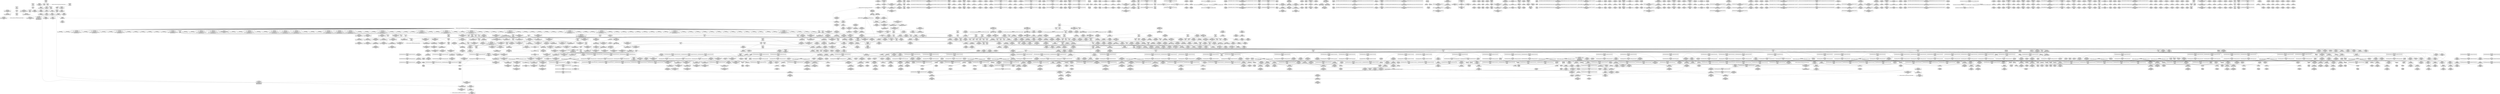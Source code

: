digraph {
	CE0x4c96ce0 [shape=record,shape=Mrecord,label="{CE0x4c96ce0|task_sid:tobool1|security/selinux/hooks.c,208}"]
	CE0x4d30260 [shape=record,shape=Mrecord,label="{CE0x4d30260|rcu_lock_release:indirectgoto}"]
	CE0x4c67d00 [shape=record,shape=Mrecord,label="{CE0x4c67d00|GLOBAL:current_task|Global_var:current_task|*SummSink*}"]
	CE0x4bfc740 [shape=record,shape=Mrecord,label="{CE0x4bfc740|i64_2|*Constant*}"]
	CE0x4d1b870 [shape=record,shape=Mrecord,label="{CE0x4d1b870|GLOBAL:__rcu_read_unlock|*Constant*|*SummSource*}"]
	CE0x4c4dd60 [shape=record,shape=Mrecord,label="{CE0x4c4dd60|selinux_msg_queue_alloc_security:sid5|security/selinux/hooks.c,5166|*SummSink*}"]
	CE0x4d16390 [shape=record,shape=Mrecord,label="{CE0x4d16390|i64*_getelementptr_inbounds_(_11_x_i64_,_11_x_i64_*___llvm_gcov_ctr132,_i64_0,_i64_10)|*Constant*|*SummSink*}"]
	CE0x4c4cbe0 [shape=record,shape=Mrecord,label="{CE0x4c4cbe0|selinux_msg_queue_alloc_security:tmp10|security/selinux/hooks.c,5164}"]
	CE0x4cce770 [shape=record,shape=Mrecord,label="{CE0x4cce770|task_sid:tmp23|security/selinux/hooks.c,208|*SummSource*}"]
	CE0x4d29b20 [shape=record,shape=Mrecord,label="{CE0x4d29b20|__rcu_read_lock:tmp}"]
	CE0x4cbc960 [shape=record,shape=Mrecord,label="{CE0x4cbc960|_call_void_rcu_read_unlock()_#10,_!dbg_!27748|security/selinux/hooks.c,209|*SummSource*}"]
	CE0x4c4c4f0 [shape=record,shape=Mrecord,label="{CE0x4c4c4f0|selinux_msg_queue_alloc_security:call6|security/selinux/hooks.c,5166|*SummSink*}"]
	CE0x4c8e730 [shape=record,shape=Mrecord,label="{CE0x4c8e730|i32_883|*Constant*|*SummSink*}"]
	CE0x4bfe720 [shape=record,shape=Mrecord,label="{CE0x4bfe720|ipc_alloc_security:tmp|*SummSource*}"]
	CE0x4c916c0 [shape=record,shape=Mrecord,label="{CE0x4c916c0|rcu_read_lock:tmp22|include/linux/rcupdate.h,884|*SummSink*}"]
	CE0x4c25000 [shape=record,shape=Mrecord,label="{CE0x4c25000|current_sid:do.body}"]
	CE0x4d3fe60 [shape=record,shape=Mrecord,label="{CE0x4d3fe60|_call_void_lock_acquire(%struct.lockdep_map*_%map,_i32_0,_i32_0,_i32_2,_i32_0,_%struct.lockdep_map*_null,_i64_ptrtoint_(i8*_blockaddress(_rcu_lock_acquire,_%__here)_to_i64))_#10,_!dbg_!27716|include/linux/rcupdate.h,418|*SummSource*}"]
	CE0x4c70500 [shape=record,shape=Mrecord,label="{CE0x4c70500|ipc_alloc_security:tmp11|security/selinux/hooks.c,5090}"]
	CE0x4c99650 [shape=record,shape=Mrecord,label="{CE0x4c99650|GLOBAL:kmalloc|*Constant*|*SummSink*}"]
	CE0x4c196b0 [shape=record,shape=Mrecord,label="{CE0x4c196b0|80:_i32,_112:_i8*,_:_CMRE_3,4_}"]
	CE0x4c82f80 [shape=record,shape=Mrecord,label="{CE0x4c82f80|rcu_lock_acquire:tmp1|*SummSink*}"]
	CE0x4c0ed30 [shape=record,shape=Mrecord,label="{CE0x4c0ed30|i32_0|*Constant*}"]
	CE0x4c157f0 [shape=record,shape=Mrecord,label="{CE0x4c157f0|i16_27|*Constant*|*SummSource*}"]
	CE0x4c09400 [shape=record,shape=Mrecord,label="{CE0x4c09400|get_current:tmp1|*SummSource*}"]
	CE0x4c229c0 [shape=record,shape=Mrecord,label="{CE0x4c229c0|kzalloc:or|include/linux/slab.h,578|*SummSink*}"]
	CE0x4c8a2f0 [shape=record,shape=Mrecord,label="{CE0x4c8a2f0|rcu_read_lock:tmp16|include/linux/rcupdate.h,882|*SummSource*}"]
	CE0x4c8afd0 [shape=record,shape=Mrecord,label="{CE0x4c8afd0|rcu_read_lock:tmp17|include/linux/rcupdate.h,882|*SummSource*}"]
	CE0x4c86ac0 [shape=record,shape=Mrecord,label="{CE0x4c86ac0|rcu_read_lock:tmp9|include/linux/rcupdate.h,882}"]
	CE0x4cac990 [shape=record,shape=Mrecord,label="{CE0x4cac990|i64*_getelementptr_inbounds_(_11_x_i64_,_11_x_i64_*___llvm_gcov_ctr132,_i64_0,_i64_0)|*Constant*}"]
	CE0x4c9cfc0 [shape=record,shape=Mrecord,label="{CE0x4c9cfc0|i64*_getelementptr_inbounds_(_11_x_i64_,_11_x_i64_*___llvm_gcov_ctr127,_i64_0,_i64_1)|*Constant*}"]
	CE0x4cc2340 [shape=record,shape=Mrecord,label="{CE0x4cc2340|rcu_read_lock:land.lhs.true2|*SummSource*}"]
	CE0x4d1bab0 [shape=record,shape=Mrecord,label="{CE0x4d1bab0|__rcu_read_unlock:entry|*SummSink*}"]
	CE0x4c75640 [shape=record,shape=Mrecord,label="{CE0x4c75640|GLOBAL:kzalloc|*Constant*|*SummSink*}"]
	CE0x4cce5d0 [shape=record,shape=Mrecord,label="{CE0x4cce5d0|task_sid:tmp24|security/selinux/hooks.c,208}"]
	CE0x4c98bf0 [shape=record,shape=Mrecord,label="{CE0x4c98bf0|ipc_free_security:security1|security/selinux/hooks.c,5098|*SummSource*}"]
	CE0x4c09800 [shape=record,shape=Mrecord,label="{CE0x4c09800|get_current:tmp1|*SummSink*}"]
	CE0x4c96060 [shape=record,shape=Mrecord,label="{CE0x4c96060|i64*_getelementptr_inbounds_(_2_x_i64_,_2_x_i64_*___llvm_gcov_ctr98,_i64_0,_i64_1)|*Constant*}"]
	CE0x4d1c540 [shape=record,shape=Mrecord,label="{CE0x4d1c540|__rcu_read_lock:do.end|*SummSink*}"]
	CE0x4d71300 [shape=record,shape=Mrecord,label="{CE0x4d71300|__preempt_count_add:do.end}"]
	CE0x4d3d100 [shape=record,shape=Mrecord,label="{CE0x4d3d100|__preempt_count_sub:do.end|*SummSource*}"]
	CE0x4bfef80 [shape=record,shape=Mrecord,label="{CE0x4bfef80|ipc_alloc_security:tmp4|security/selinux/hooks.c,5084|*SummSource*}"]
	CE0x4ccfce0 [shape=record,shape=Mrecord,label="{CE0x4ccfce0|task_sid:tmp5|security/selinux/hooks.c,208}"]
	CE0x4d3c040 [shape=record,shape=Mrecord,label="{CE0x4d3c040|__rcu_read_unlock:tmp}"]
	CE0x4cc37f0 [shape=record,shape=Mrecord,label="{CE0x4cc37f0|rcu_read_lock:tmp1|*SummSource*}"]
	CE0x4cafcf0 [shape=record,shape=Mrecord,label="{CE0x4cafcf0|kmalloc:call|include/linux/slab.h,429}"]
	CE0x4c6fb50 [shape=record,shape=Mrecord,label="{CE0x4c6fb50|__rcu_read_lock:do.body|*SummSink*}"]
	CE0x4d32480 [shape=record,shape=Mrecord,label="{CE0x4d32480|i64*_getelementptr_inbounds_(_4_x_i64_,_4_x_i64_*___llvm_gcov_ctr134,_i64_0,_i64_1)|*Constant*|*SummSink*}"]
	CE0x4c0bbc0 [shape=record,shape=Mrecord,label="{CE0x4c0bbc0|80:_i32,_112:_i8*,_:_CMRE_71,72_}"]
	CE0x4cb4170 [shape=record,shape=Mrecord,label="{CE0x4cb4170|kmalloc:tmp3|*SummSink*}"]
	CE0x4d35a50 [shape=record,shape=Mrecord,label="{CE0x4d35a50|__preempt_count_add:bb}"]
	CE0x4c8eea0 [shape=record,shape=Mrecord,label="{CE0x4c8eea0|i8*_getelementptr_inbounds_(_42_x_i8_,_42_x_i8_*_.str46,_i32_0,_i32_0)|*Constant*|*SummSource*}"]
	CE0x4c9c9f0 [shape=record,shape=Mrecord,label="{CE0x4c9c9f0|i64*_getelementptr_inbounds_(_13_x_i64_,_13_x_i64_*___llvm_gcov_ctr126,_i64_0,_i64_0)|*Constant*|*SummSource*}"]
	CE0x4c0b4c0 [shape=record,shape=Mrecord,label="{CE0x4c0b4c0|80:_i32,_112:_i8*,_:_CMRE_64,65_}"]
	CE0x4d59160 [shape=record,shape=Mrecord,label="{CE0x4d59160|_call_void_mcount()_#3}"]
	CE0x4ccdf40 [shape=record,shape=Mrecord,label="{CE0x4ccdf40|task_sid:tmp23|security/selinux/hooks.c,208}"]
	CE0x4c25900 [shape=record,shape=Mrecord,label="{CE0x4c25900|selinux_msg_queue_alloc_security:tmp21|security/selinux/hooks.c,5173|*SummSource*}"]
	CE0x4d29690 [shape=record,shape=Mrecord,label="{CE0x4d29690|rcu_lock_acquire:__here|*SummSource*}"]
	CE0x4c0f7a0 [shape=record,shape=Mrecord,label="{CE0x4c0f7a0|80:_i32,_112:_i8*,_:_CMRE_54,55_}"]
	CE0x4c580b0 [shape=record,shape=Mrecord,label="{CE0x4c580b0|i64*_getelementptr_inbounds_(_9_x_i64_,_9_x_i64_*___llvm_gcov_ctr300,_i64_0,_i64_8)|*Constant*|*SummSink*}"]
	CE0x4d711f0 [shape=record,shape=Mrecord,label="{CE0x4d711f0|__preempt_count_sub:tmp1|*SummSource*}"]
	CE0x4d103a0 [shape=record,shape=Mrecord,label="{CE0x4d103a0|0:_i8,_:_GCMR_rcu_read_unlock.__warned_internal_global_i8_0,_section_.data.unlikely_,_align_1:_elem_0:default:}"]
	CE0x4d395f0 [shape=record,shape=Mrecord,label="{CE0x4d395f0|__preempt_count_add:do.body|*SummSink*}"]
	CE0x4cadf90 [shape=record,shape=Mrecord,label="{CE0x4cadf90|rcu_read_unlock:call3|include/linux/rcupdate.h,933|*SummSource*}"]
	CE0x4d18d60 [shape=record,shape=Mrecord,label="{CE0x4d18d60|i8*_getelementptr_inbounds_(_44_x_i8_,_44_x_i8_*_.str47,_i32_0,_i32_0)|*Constant*|*SummSink*}"]
	CE0x4d317f0 [shape=record,shape=Mrecord,label="{CE0x4d317f0|__preempt_count_add:tmp6|./arch/x86/include/asm/preempt.h,73|*SummSink*}"]
	CE0x4d3cd50 [shape=record,shape=Mrecord,label="{CE0x4d3cd50|__preempt_count_add:tmp7|./arch/x86/include/asm/preempt.h,73|*SummSink*}"]
	CE0x4c65610 [shape=record,shape=Mrecord,label="{CE0x4c65610|current_sid:tmp2}"]
	CE0x4c98d20 [shape=record,shape=Mrecord,label="{CE0x4c98d20|ipc_free_security:security1|security/selinux/hooks.c,5098|*SummSink*}"]
	CE0x4d5a2e0 [shape=record,shape=Mrecord,label="{CE0x4d5a2e0|i64*_getelementptr_inbounds_(_4_x_i64_,_4_x_i64_*___llvm_gcov_ctr129,_i64_0,_i64_2)|*Constant*}"]
	CE0x4c81be0 [shape=record,shape=Mrecord,label="{CE0x4c81be0|i64*_getelementptr_inbounds_(_2_x_i64_,_2_x_i64_*___llvm_gcov_ctr131,_i64_0,_i64_1)|*Constant*|*SummSource*}"]
	CE0x4c9fc90 [shape=record,shape=Mrecord,label="{CE0x4c9fc90|task_sid:tmp17|security/selinux/hooks.c,208|*SummSink*}"]
	CE0x4c61100 [shape=record,shape=Mrecord,label="{CE0x4c61100|ipc_free_security:tmp4|*LoadInst*|security/selinux/hooks.c,5097|*SummSource*}"]
	CE0x4cc6ef0 [shape=record,shape=Mrecord,label="{CE0x4cc6ef0|task_sid:tmp16|security/selinux/hooks.c,208}"]
	CE0x4cbbce0 [shape=record,shape=Mrecord,label="{CE0x4cbbce0|cred_sid:entry|*SummSink*}"]
	CE0x4d12460 [shape=record,shape=Mrecord,label="{CE0x4d12460|rcu_read_unlock:tmp11|include/linux/rcupdate.h,933}"]
	CE0x4c32180 [shape=record,shape=Mrecord,label="{CE0x4c32180|selinux_msg_queue_alloc_security:type|security/selinux/hooks.c,5163|*SummSink*}"]
	CE0x4cb9e40 [shape=record,shape=Mrecord,label="{CE0x4cb9e40|task_sid:tmp25|security/selinux/hooks.c,208|*SummSink*}"]
	CE0x4c69a60 [shape=record,shape=Mrecord,label="{CE0x4c69a60|current_sid:tmp9|security/selinux/hooks.c,218|*SummSource*}"]
	CE0x4ca22e0 [shape=record,shape=Mrecord,label="{CE0x4ca22e0|%struct.ipc_security_struct*_null|*Constant*|*SummSource*}"]
	CE0x4c102b0 [shape=record,shape=Mrecord,label="{CE0x4c102b0|i64*_getelementptr_inbounds_(_2_x_i64_,_2_x_i64_*___llvm_gcov_ctr98,_i64_0,_i64_0)|*Constant*|*SummSink*}"]
	CE0x4c9d5c0 [shape=record,shape=Mrecord,label="{CE0x4c9d5c0|cred_sid:tmp6|security/selinux/hooks.c,197|*SummSource*}"]
	CE0x4c8c940 [shape=record,shape=Mrecord,label="{CE0x4c8c940|rcu_read_lock:if.end|*SummSource*}"]
	CE0x4c6cbd0 [shape=record,shape=Mrecord,label="{CE0x4c6cbd0|current_sid:tmp15|security/selinux/hooks.c,218|*SummSink*}"]
	CE0x4d11e70 [shape=record,shape=Mrecord,label="{CE0x4d11e70|rcu_read_unlock:tmp9|include/linux/rcupdate.h,933|*SummSource*}"]
	CE0x4c17570 [shape=record,shape=Mrecord,label="{CE0x4c17570|80:_i32,_112:_i8*,_:_CMRE_76,80_|*MultipleSource*|Function::selinux_msg_queue_alloc_security&Arg::msq::|security/selinux/hooks.c,5157}"]
	CE0x4c8c2b0 [shape=record,shape=Mrecord,label="{CE0x4c8c2b0|rcu_read_lock:tmp6|include/linux/rcupdate.h,882|*SummSink*}"]
	CE0x4ca2990 [shape=record,shape=Mrecord,label="{CE0x4ca2990|cred_sid:tmp1|*SummSink*}"]
	CE0x4d3f0a0 [shape=record,shape=Mrecord,label="{CE0x4d3f0a0|i64_ptrtoint_(i8*_blockaddress(_rcu_lock_acquire,_%__here)_to_i64)|*Constant*}"]
	CE0x4c6f160 [shape=record,shape=Mrecord,label="{CE0x4c6f160|rcu_lock_acquire:tmp2}"]
	CE0x4caf690 [shape=record,shape=Mrecord,label="{CE0x4caf690|task_sid:do.body5|*SummSink*}"]
	CE0x4d35650 [shape=record,shape=Mrecord,label="{CE0x4d35650|__rcu_read_unlock:tmp6|include/linux/rcupdate.h,245}"]
	CE0x4c0a470 [shape=record,shape=Mrecord,label="{CE0x4c0a470|selinux_msg_queue_alloc_security:tmp2|security/selinux/hooks.c,5158|*SummSink*}"]
	CE0x4c911d0 [shape=record,shape=Mrecord,label="{CE0x4c911d0|rcu_read_lock:tmp22|include/linux/rcupdate.h,884|*SummSource*}"]
	CE0x4cd03f0 [shape=record,shape=Mrecord,label="{CE0x4cd03f0|task_sid:tmp14|security/selinux/hooks.c,208|*SummSink*}"]
	CE0x4c29380 [shape=record,shape=Mrecord,label="{CE0x4c29380|current_sid:do.end|*SummSource*}"]
	CE0x4d49340 [shape=record,shape=Mrecord,label="{CE0x4d49340|rcu_lock_release:tmp4|include/linux/rcupdate.h,423|*SummSink*}"]
	CE0x4c75eb0 [shape=record,shape=Mrecord,label="{CE0x4c75eb0|GLOBAL:lock_release|*Constant*|*SummSink*}"]
	CE0x4ca5400 [shape=record,shape=Mrecord,label="{CE0x4ca5400|kzalloc:flags|Function::kzalloc&Arg::flags::|*SummSink*}"]
	CE0x4c24210 [shape=record,shape=Mrecord,label="{CE0x4c24210|ipc_alloc_security:sclass2|security/selinux/hooks.c,5088}"]
	CE0x4c6c610 [shape=record,shape=Mrecord,label="{CE0x4c6c610|GLOBAL:kzalloc|*Constant*}"]
	CE0x4c14b30 [shape=record,shape=Mrecord,label="{CE0x4c14b30|ipc_alloc_security:perm|Function::ipc_alloc_security&Arg::perm::|*SummSource*}"]
	CE0x4caf0b0 [shape=record,shape=Mrecord,label="{CE0x4caf0b0|kmalloc:tmp1}"]
	CE0x4c0ea70 [shape=record,shape=Mrecord,label="{CE0x4c0ea70|80:_i32,_112:_i8*,_:_CMRE_0,1_}"]
	CE0x4bf28a0 [shape=record,shape=Mrecord,label="{CE0x4bf28a0|ipc_alloc_security:sclass|Function::ipc_alloc_security&Arg::sclass::|*SummSource*}"]
	CE0x4cc2ef0 [shape=record,shape=Mrecord,label="{CE0x4cc2ef0|i64*_getelementptr_inbounds_(_11_x_i64_,_11_x_i64_*___llvm_gcov_ctr132,_i64_0,_i64_8)|*Constant*|*SummSink*}"]
	CE0x4c6ec10 [shape=record,shape=Mrecord,label="{CE0x4c6ec10|rcu_read_unlock:tobool|include/linux/rcupdate.h,933|*SummSource*}"]
	CE0x4d1ac60 [shape=record,shape=Mrecord,label="{CE0x4d1ac60|GLOBAL:__rcu_read_unlock|*Constant*}"]
	CE0x4c55860 [shape=record,shape=Mrecord,label="{CE0x4c55860|i8*_getelementptr_inbounds_(_45_x_i8_,_45_x_i8_*_.str12,_i32_0,_i32_0)|*Constant*|*SummSource*}"]
	CE0x4ca2350 [shape=record,shape=Mrecord,label="{CE0x4ca2350|%struct.ipc_security_struct*_null|*Constant*|*SummSink*}"]
	CE0x4c76f30 [shape=record,shape=Mrecord,label="{CE0x4c76f30|rcu_lock_release:tmp6|*SummSource*}"]
	CE0x4d41450 [shape=record,shape=Mrecord,label="{CE0x4d41450|__rcu_read_lock:do.body|*SummSource*}"]
	CE0x4ca04f0 [shape=record,shape=Mrecord,label="{CE0x4ca04f0|cred_sid:tmp5|security/selinux/hooks.c,196}"]
	CE0x4c558d0 [shape=record,shape=Mrecord,label="{CE0x4c558d0|i8*_getelementptr_inbounds_(_45_x_i8_,_45_x_i8_*_.str12,_i32_0,_i32_0)|*Constant*|*SummSink*}"]
	CE0x4c9df90 [shape=record,shape=Mrecord,label="{CE0x4c9df90|task_sid:tmp|*SummSource*}"]
	CE0x4d1b750 [shape=record,shape=Mrecord,label="{CE0x4d1b750|GLOBAL:__rcu_read_unlock|*Constant*|*SummSink*}"]
	CE0x4cb0800 [shape=record,shape=Mrecord,label="{CE0x4cb0800|kmalloc:call|include/linux/slab.h,429|*SummSource*}"]
	CE0x4c85dd0 [shape=record,shape=Mrecord,label="{CE0x4c85dd0|i64*_getelementptr_inbounds_(_4_x_i64_,_4_x_i64_*___llvm_gcov_ctr128,_i64_0,_i64_0)|*Constant*|*SummSource*}"]
	CE0x4d3fb40 [shape=record,shape=Mrecord,label="{CE0x4d3fb40|rcu_lock_release:tmp2|*SummSource*}"]
	"CONST[source:0(mediator),value:0(static)][purpose:{operation}][SnkIdx:3]"
	CE0x4c20cd0 [shape=record,shape=Mrecord,label="{CE0x4c20cd0|selinux_msg_queue_alloc_security:call2|security/selinux/hooks.c,5157|*SummSink*}"]
	CE0x4c9a720 [shape=record,shape=Mrecord,label="{CE0x4c9a720|%struct.ipc_security_struct*_null|*Constant*}"]
	CE0x4c0ade0 [shape=record,shape=Mrecord,label="{CE0x4c0ade0|80:_i32,_112:_i8*,_:_CMRE_50,51_}"]
	CE0x4c4a490 [shape=record,shape=Mrecord,label="{CE0x4c4a490|i8_1|*Constant*|*SummSource*}"]
	CE0x4c99d90 [shape=record,shape=Mrecord,label="{CE0x4c99d90|i64*_getelementptr_inbounds_(_6_x_i64_,_6_x_i64_*___llvm_gcov_ctr301,_i64_0,_i64_3)|*Constant*|*SummSource*}"]
	CE0x4c7d310 [shape=record,shape=Mrecord,label="{CE0x4c7d310|get_current:bb|*SummSink*}"]
	CE0x4ca0d80 [shape=record,shape=Mrecord,label="{CE0x4ca0d80|task_sid:tmp8|security/selinux/hooks.c,208|*SummSource*}"]
	CE0x4c6adb0 [shape=record,shape=Mrecord,label="{CE0x4c6adb0|_call_void_mcount()_#3}"]
	CE0x4c176f0 [shape=record,shape=Mrecord,label="{CE0x4c176f0|80:_i32,_112:_i8*,_:_CMRE_80,84_|*MultipleSource*|Function::selinux_msg_queue_alloc_security&Arg::msq::|security/selinux/hooks.c,5157}"]
	CE0x4c76310 [shape=record,shape=Mrecord,label="{CE0x4c76310|i64*_getelementptr_inbounds_(_4_x_i64_,_4_x_i64_*___llvm_gcov_ctr133,_i64_0,_i64_3)|*Constant*}"]
	CE0x4ca4010 [shape=record,shape=Mrecord,label="{CE0x4ca4010|task_sid:entry|*SummSource*}"]
	CE0x4c86c30 [shape=record,shape=Mrecord,label="{CE0x4c86c30|rcu_read_lock:tmp10|include/linux/rcupdate.h,882}"]
	CE0x4cbd3e0 [shape=record,shape=Mrecord,label="{CE0x4cbd3e0|_ret_void,_!dbg_!27735|include/linux/rcupdate.h,938}"]
	CE0x4c58350 [shape=record,shape=Mrecord,label="{CE0x4c58350|selinux_msg_queue_alloc_security:tmp20|security/selinux/hooks.c,5173|*SummSource*}"]
	CE0x4c9b300 [shape=record,shape=Mrecord,label="{CE0x4c9b300|ipc_free_security:tmp1|*SummSink*}"]
	CE0x4c01560 [shape=record,shape=Mrecord,label="{CE0x4c01560|selinux_msg_queue_alloc_security:tmp5|security/selinux/hooks.c,5158|*SummSource*}"]
	CE0x4c07cb0 [shape=record,shape=Mrecord,label="{CE0x4c07cb0|selinux_msg_queue_alloc_security:call|security/selinux/hooks.c,5154|*SummSink*}"]
	CE0x4d620e0 [shape=record,shape=Mrecord,label="{CE0x4d620e0|COLLAPSED:_GCMRE___llvm_gcov_ctr129_internal_global_4_x_i64_zeroinitializer:_elem_0:default:}"]
	CE0x4c9f580 [shape=record,shape=Mrecord,label="{CE0x4c9f580|i64*_getelementptr_inbounds_(_2_x_i64_,_2_x_i64_*___llvm_gcov_ctr131,_i64_0,_i64_0)|*Constant*|*SummSource*}"]
	CE0x4c31fd0 [shape=record,shape=Mrecord,label="{CE0x4c31fd0|selinux_msg_queue_alloc_security:type|security/selinux/hooks.c,5163|*SummSource*}"]
	CE0x4d4cd50 [shape=record,shape=Mrecord,label="{CE0x4d4cd50|__preempt_count_sub:tmp7|./arch/x86/include/asm/preempt.h,78|*SummSource*}"]
	CE0x4cd0570 [shape=record,shape=Mrecord,label="{CE0x4cd0570|i64_6|*Constant*|*SummSource*}"]
	CE0x4c65100 [shape=record,shape=Mrecord,label="{CE0x4c65100|ipc_alloc_security:tmp1}"]
	CE0x4d3daa0 [shape=record,shape=Mrecord,label="{CE0x4d3daa0|__rcu_read_lock:tmp2}"]
	CE0x5f1cc00 [shape=record,shape=Mrecord,label="{CE0x5f1cc00|selinux_msg_queue_alloc_security:return|*SummSource*}"]
	CE0x4ccd8f0 [shape=record,shape=Mrecord,label="{CE0x4ccd8f0|task_sid:tmp22|security/selinux/hooks.c,208}"]
	CE0x4c2fb30 [shape=record,shape=Mrecord,label="{CE0x4c2fb30|selinux_msg_queue_alloc_security:tmp7|security/selinux/hooks.c,5159|*SummSink*}"]
	CE0x4cbb4e0 [shape=record,shape=Mrecord,label="{CE0x4cbb4e0|task_sid:call7|security/selinux/hooks.c,208|*SummSink*}"]
	CE0x4c265b0 [shape=record,shape=Mrecord,label="{CE0x4c265b0|current_sid:do.end|*SummSink*}"]
	CE0x4c9d6e0 [shape=record,shape=Mrecord,label="{CE0x4c9d6e0|cred_sid:tmp6|security/selinux/hooks.c,197|*SummSink*}"]
	CE0x4c8ede0 [shape=record,shape=Mrecord,label="{CE0x4c8ede0|i8*_getelementptr_inbounds_(_42_x_i8_,_42_x_i8_*_.str46,_i32_0,_i32_0)|*Constant*}"]
	CE0x4d43880 [shape=record,shape=Mrecord,label="{CE0x4d43880|__preempt_count_add:tmp2|*SummSink*}"]
	CE0x4c71960 [shape=record,shape=Mrecord,label="{CE0x4c71960|ipc_alloc_security:retval.0|*SummSink*}"]
	CE0x4c9fd60 [shape=record,shape=Mrecord,label="{CE0x4c9fd60|i64*_getelementptr_inbounds_(_13_x_i64_,_13_x_i64_*___llvm_gcov_ctr126,_i64_0,_i64_8)|*Constant*|*SummSource*}"]
	CE0x4c988f0 [shape=record,shape=Mrecord,label="{CE0x4c988f0|ipc_free_security:tmp5|security/selinux/hooks.c,5097|*SummSink*}"]
	CE0x4c4fbe0 [shape=record,shape=Mrecord,label="{CE0x4c4fbe0|selinux_msg_queue_alloc_security:call6|security/selinux/hooks.c,5166}"]
	CE0x4c16ed0 [shape=record,shape=Mrecord,label="{CE0x4c16ed0|_ret_%struct.task_struct*_%tmp4,_!dbg_!27714|./arch/x86/include/asm/current.h,14}"]
	CE0x4c850d0 [shape=record,shape=Mrecord,label="{CE0x4c850d0|ipc_alloc_security:tmp10|security/selinux/hooks.c,5087|*SummSource*}"]
	CE0x4c8bcd0 [shape=record,shape=Mrecord,label="{CE0x4c8bcd0|rcu_read_unlock:tmp1|*SummSink*}"]
	CE0x4c7d730 [shape=record,shape=Mrecord,label="{CE0x4c7d730|kzalloc:tmp}"]
	CE0x4cc1150 [shape=record,shape=Mrecord,label="{CE0x4cc1150|rcu_read_lock:call|include/linux/rcupdate.h,882}"]
	CE0x4cab410 [shape=record,shape=Mrecord,label="{CE0x4cab410|rcu_read_unlock:tmp6|include/linux/rcupdate.h,933}"]
	CE0x4c0af10 [shape=record,shape=Mrecord,label="{CE0x4c0af10|80:_i32,_112:_i8*,_:_CMRE_51,52_}"]
	CE0x4d2e1f0 [shape=record,shape=Mrecord,label="{CE0x4d2e1f0|rcu_lock_acquire:indirectgoto|*SummSink*}"]
	CE0x4d2da70 [shape=record,shape=Mrecord,label="{CE0x4d2da70|_call_void_mcount()_#3|*SummSink*}"]
	CE0x4c774b0 [shape=record,shape=Mrecord,label="{CE0x4c774b0|rcu_lock_release:tmp7|*SummSink*}"]
	CE0x4c64570 [shape=record,shape=Mrecord,label="{CE0x4c64570|current_sid:tmp3}"]
	CE0x4cb3380 [shape=record,shape=Mrecord,label="{CE0x4cb3380|task_sid:tmp2|*SummSink*}"]
	CE0x4c21480 [shape=record,shape=Mrecord,label="{CE0x4c21480|80:_i32,_112:_i8*,_:_CMRE_18,19_}"]
	CE0x4c61090 [shape=record,shape=Mrecord,label="{CE0x4c61090|ipc_free_security:tmp4|*LoadInst*|security/selinux/hooks.c,5097}"]
	CE0x4cd0070 [shape=record,shape=Mrecord,label="{CE0x4cd0070|_call_void___rcu_read_lock()_#10,_!dbg_!27710|include/linux/rcupdate.h,879|*SummSink*}"]
	CE0x4c90240 [shape=record,shape=Mrecord,label="{CE0x4c90240|rcu_read_lock:tmp20|include/linux/rcupdate.h,882|*SummSource*}"]
	CE0x4c9f2f0 [shape=record,shape=Mrecord,label="{CE0x4c9f2f0|GLOBAL:__llvm_gcov_ctr126|Global_var:__llvm_gcov_ctr126|*SummSink*}"]
	CE0x4cc5d60 [shape=record,shape=Mrecord,label="{CE0x4cc5d60|rcu_read_lock:tobool1|include/linux/rcupdate.h,882}"]
	CE0x4c57e50 [shape=record,shape=Mrecord,label="{CE0x4c57e50|i64*_getelementptr_inbounds_(_9_x_i64_,_9_x_i64_*___llvm_gcov_ctr300,_i64_0,_i64_8)|*Constant*|*SummSource*}"]
	CE0x4c262d0 [shape=record,shape=Mrecord,label="{CE0x4c262d0|_ret_i32_%retval.0,_!dbg_!27746|security/selinux/hooks.c,5173|*SummSource*}"]
	CE0x4c66b00 [shape=record,shape=Mrecord,label="{CE0x4c66b00|i1_true|*Constant*}"]
	CE0x4c76080 [shape=record,shape=Mrecord,label="{CE0x4c76080|i64_ptrtoint_(i8*_blockaddress(_rcu_lock_release,_%__here)_to_i64)|*Constant*}"]
	CE0x68c40a0 [shape=record,shape=Mrecord,label="{CE0x68c40a0|i32_0|*Constant*|*SummSink*}"]
	CE0x4cca800 [shape=record,shape=Mrecord,label="{CE0x4cca800|i32_77|*Constant*|*SummSink*}"]
	CE0x4d3cb90 [shape=record,shape=Mrecord,label="{CE0x4d3cb90|__preempt_count_add:tmp7|./arch/x86/include/asm/preempt.h,73|*SummSource*}"]
	CE0x4c80e50 [shape=record,shape=Mrecord,label="{CE0x4c80e50|i64*_getelementptr_inbounds_(_13_x_i64_,_13_x_i64_*___llvm_gcov_ctr126,_i64_0,_i64_8)|*Constant*|*SummSink*}"]
	CE0x4c08b90 [shape=record,shape=Mrecord,label="{CE0x4c08b90|80:_i32,_112:_i8*,_:_CMRE_47,48_}"]
	CE0x4cc2410 [shape=record,shape=Mrecord,label="{CE0x4cc2410|rcu_read_lock:land.lhs.true2|*SummSink*}"]
	CE0x4c070c0 [shape=record,shape=Mrecord,label="{CE0x4c070c0|i64*_getelementptr_inbounds_(_9_x_i64_,_9_x_i64_*___llvm_gcov_ctr300,_i64_0,_i64_0)|*Constant*|*SummSink*}"]
	CE0x4c4dfa0 [shape=record,shape=Mrecord,label="{CE0x4c4dfa0|selinux_msg_queue_alloc_security:key|security/selinux/hooks.c,5164}"]
	CE0x4c54ee0 [shape=record,shape=Mrecord,label="{CE0x4c54ee0|i32_218|*Constant*}"]
	CE0x4c743f0 [shape=record,shape=Mrecord,label="{CE0x4c743f0|current_sid:tmp20|security/selinux/hooks.c,218}"]
	CE0x4c4a780 [shape=record,shape=Mrecord,label="{CE0x4c4a780|i8*_getelementptr_inbounds_(_25_x_i8_,_25_x_i8_*_.str3,_i32_0,_i32_0)|*Constant*}"]
	CE0x4c670a0 [shape=record,shape=Mrecord,label="{CE0x4c670a0|ipc_free_security:tmp3}"]
	CE0x4ccf800 [shape=record,shape=Mrecord,label="{CE0x4ccf800|_call_void_mcount()_#3|*SummSource*}"]
	CE0x4c235e0 [shape=record,shape=Mrecord,label="{CE0x4c235e0|rcu_read_unlock:bb|*SummSource*}"]
	CE0x4c18a00 [shape=record,shape=Mrecord,label="{CE0x4c18a00|selinux_msg_queue_alloc_security:tmp4|security/selinux/hooks.c,5158|*SummSink*}"]
	CE0x4c4e4b0 [shape=record,shape=Mrecord,label="{CE0x4c4e4b0|selinux_msg_queue_alloc_security:tmp10|security/selinux/hooks.c,5164|*SummSink*}"]
	CE0x4c69970 [shape=record,shape=Mrecord,label="{CE0x4c69970|current_sid:tmp10|security/selinux/hooks.c,218}"]
	CE0x4c832e0 [shape=record,shape=Mrecord,label="{CE0x4c832e0|rcu_read_unlock:tmp4|include/linux/rcupdate.h,933|*SummSource*}"]
	CE0x4c00e10 [shape=record,shape=Mrecord,label="{CE0x4c00e10|80:_i32,_112:_i8*,_:_CMRE_38,39_}"]
	CE0x4c895a0 [shape=record,shape=Mrecord,label="{CE0x4c895a0|rcu_read_lock:tmp13|include/linux/rcupdate.h,882|*SummSink*}"]
	CE0x4c2ee80 [shape=record,shape=Mrecord,label="{CE0x4c2ee80|avc_has_perm:tclass|Function::avc_has_perm&Arg::tclass::|*SummSource*}"]
	CE0x4bfb520 [shape=record,shape=Mrecord,label="{CE0x4bfb520|selinux_msg_queue_alloc_security:tmp7|security/selinux/hooks.c,5159}"]
	CE0x4c9a180 [shape=record,shape=Mrecord,label="{CE0x4c9a180|i64*_getelementptr_inbounds_(_6_x_i64_,_6_x_i64_*___llvm_gcov_ctr301,_i64_0,_i64_3)|*Constant*|*SummSink*}"]
	CE0x4c16f70 [shape=record,shape=Mrecord,label="{CE0x4c16f70|_ret_%struct.task_struct*_%tmp4,_!dbg_!27714|./arch/x86/include/asm/current.h,14|*SummSink*}"]
	CE0x4c88390 [shape=record,shape=Mrecord,label="{CE0x4c88390|rcu_read_lock:call3|include/linux/rcupdate.h,882|*SummSink*}"]
	CE0x4c224c0 [shape=record,shape=Mrecord,label="{CE0x4c224c0|80:_i32,_112:_i8*,_:_CMRE_12,13_}"]
	CE0x4c9b290 [shape=record,shape=Mrecord,label="{CE0x4c9b290|ipc_free_security:tmp1|*SummSource*}"]
	CE0x4d48880 [shape=record,shape=Mrecord,label="{CE0x4d48880|void_(i32*,_i32,_i32*)*_asm_addl_$1,_%gs:$0_,_*m,ri,*m,_dirflag_,_fpsr_,_flags_|*SummSink*}"]
	CE0x4c15b60 [shape=record,shape=Mrecord,label="{CE0x4c15b60|ipc_alloc_security:sclass|Function::ipc_alloc_security&Arg::sclass::}"]
	CE0x4c15980 [shape=record,shape=Mrecord,label="{CE0x4c15980|i16_27|*Constant*|*SummSink*}"]
	CE0x4c07a00 [shape=record,shape=Mrecord,label="{CE0x4c07a00|80:_i32,_112:_i8*,_:_CMRE_176,184_|*MultipleSource*|Function::selinux_msg_queue_alloc_security&Arg::msq::|security/selinux/hooks.c,5157}"]
	CE0x4d28060 [shape=record,shape=Mrecord,label="{CE0x4d28060|__preempt_count_add:do.end|*SummSink*}"]
	CE0x4cd2630 [shape=record,shape=Mrecord,label="{CE0x4cd2630|task_sid:tmp11|security/selinux/hooks.c,208|*SummSink*}"]
	CE0x4c0f540 [shape=record,shape=Mrecord,label="{CE0x4c0f540|80:_i32,_112:_i8*,_:_CMRE_52,53_}"]
	CE0x4d443a0 [shape=record,shape=Mrecord,label="{CE0x4d443a0|__rcu_read_lock:bb|*SummSink*}"]
	CE0x4d18f80 [shape=record,shape=Mrecord,label="{CE0x4d18f80|i64*_getelementptr_inbounds_(_11_x_i64_,_11_x_i64_*___llvm_gcov_ctr132,_i64_0,_i64_9)|*Constant*|*SummSource*}"]
	CE0x4c2b570 [shape=record,shape=Mrecord,label="{CE0x4c2b570|selinux_msg_queue_alloc_security:msq|Function::selinux_msg_queue_alloc_security&Arg::msq::}"]
	CE0x4cbf8c0 [shape=record,shape=Mrecord,label="{CE0x4cbf8c0|rcu_read_lock:tmp}"]
	CE0x4c22b40 [shape=record,shape=Mrecord,label="{CE0x4c22b40|kzalloc:or|include/linux/slab.h,578|*SummSource*}"]
	CE0x4c9f780 [shape=record,shape=Mrecord,label="{CE0x4c9f780|cred_sid:tmp}"]
	CE0x4c90ad0 [shape=record,shape=Mrecord,label="{CE0x4c90ad0|rcu_read_lock:tmp21|include/linux/rcupdate.h,884|*SummSource*}"]
	CE0x4c300d0 [shape=record,shape=Mrecord,label="{CE0x4c300d0|selinux_msg_queue_alloc_security:q_perm3|security/selinux/hooks.c,5161|*SummSource*}"]
	CE0x4ccb730 [shape=record,shape=Mrecord,label="{CE0x4ccb730|task_sid:tmp4|*LoadInst*|security/selinux/hooks.c,208}"]
	CE0x4c55da0 [shape=record,shape=Mrecord,label="{CE0x4c55da0|i64*_getelementptr_inbounds_(_9_x_i64_,_9_x_i64_*___llvm_gcov_ctr300,_i64_0,_i64_6)|*Constant*|*SummSource*}"]
	CE0x4cca2f0 [shape=record,shape=Mrecord,label="{CE0x4cca2f0|rcu_read_lock:tmp6|include/linux/rcupdate.h,882}"]
	CE0x4c898e0 [shape=record,shape=Mrecord,label="{CE0x4c898e0|rcu_read_lock:tmp14|include/linux/rcupdate.h,882|*SummSource*}"]
	CE0x4c87250 [shape=record,shape=Mrecord,label="{CE0x4c87250|rcu_read_lock:tmp10|include/linux/rcupdate.h,882|*SummSource*}"]
	CE0x4c2c350 [shape=record,shape=Mrecord,label="{CE0x4c2c350|current_sid:tmp17|security/selinux/hooks.c,218|*SummSource*}"]
	CE0x4c99b00 [shape=record,shape=Mrecord,label="{CE0x4c99b00|GLOBAL:current_task|Global_var:current_task}"]
	CE0x4d311b0 [shape=record,shape=Mrecord,label="{CE0x4d311b0|_call_void_asm_addl_$1,_%gs:$0_,_*m,ri,*m,_dirflag_,_fpsr_,_flags_(i32*___preempt_count,_i32_%sub,_i32*___preempt_count)_#3,_!dbg_!27717,_!srcloc_!27718|./arch/x86/include/asm/preempt.h,77|*SummSource*}"]
	CE0x4cba870 [shape=record,shape=Mrecord,label="{CE0x4cba870|task_sid:tmp26|security/selinux/hooks.c,208|*SummSource*}"]
	CE0x5deb510 [shape=record,shape=Mrecord,label="{CE0x5deb510|i64_1|*Constant*|*SummSource*}"]
	CE0x4bfeb10 [shape=record,shape=Mrecord,label="{CE0x4bfeb10|current_sid:tmp8|security/selinux/hooks.c,218}"]
	CE0x4d2e500 [shape=record,shape=Mrecord,label="{CE0x4d2e500|__rcu_read_unlock:tmp1}"]
	CE0x4d1cc70 [shape=record,shape=Mrecord,label="{CE0x4d1cc70|rcu_lock_release:tmp|*SummSource*}"]
	CE0x4c27410 [shape=record,shape=Mrecord,label="{CE0x4c27410|kzalloc:flags|Function::kzalloc&Arg::flags::}"]
	CE0x4c83dd0 [shape=record,shape=Mrecord,label="{CE0x4c83dd0|rcu_lock_release:tmp1|*SummSource*}"]
	CE0x4cb04f0 [shape=record,shape=Mrecord,label="{CE0x4cb04f0|kmalloc:call|include/linux/slab.h,429|*SummSink*}"]
	CE0x4ca3aa0 [shape=record,shape=Mrecord,label="{CE0x4ca3aa0|GLOBAL:task_sid|*Constant*|*SummSource*}"]
	CE0x4c8dd40 [shape=record,shape=Mrecord,label="{CE0x4c8dd40|i8*_getelementptr_inbounds_(_25_x_i8_,_25_x_i8_*_.str45,_i32_0,_i32_0)|*Constant*|*SummSource*}"]
	CE0x4c50490 [shape=record,shape=Mrecord,label="{CE0x4c50490|selinux_msg_queue_alloc_security:tmp12|security/selinux/hooks.c,5168|*SummSink*}"]
	CE0x4c6d350 [shape=record,shape=Mrecord,label="{CE0x4c6d350|i64*_getelementptr_inbounds_(_2_x_i64_,_2_x_i64_*___llvm_gcov_ctr302,_i64_0,_i64_1)|*Constant*|*SummSink*}"]
	CE0x4cca8e0 [shape=record,shape=Mrecord,label="{CE0x4cca8e0|i32_77|*Constant*|*SummSource*}"]
	CE0x4c23500 [shape=record,shape=Mrecord,label="{CE0x4c23500|rcu_read_unlock:bb}"]
	CE0x4c757c0 [shape=record,shape=Mrecord,label="{CE0x4c757c0|kzalloc:entry}"]
	CE0x4d1aa90 [shape=record,shape=Mrecord,label="{CE0x4d1aa90|rcu_lock_release:map|Function::rcu_lock_release&Arg::map::|*SummSource*}"]
	CE0x4c74380 [shape=record,shape=Mrecord,label="{CE0x4c74380|current_sid:tmp19|security/selinux/hooks.c,218|*SummSink*}"]
	CE0x4c4f280 [shape=record,shape=Mrecord,label="{CE0x4c4f280|ipc_alloc_security:tmp8|security/selinux/hooks.c,5085|*SummSink*}"]
	CE0x4c21a30 [shape=record,shape=Mrecord,label="{CE0x4c21a30|get_current:tmp|*SummSink*}"]
	CE0x4c86db0 [shape=record,shape=Mrecord,label="{CE0x4c86db0|rcu_read_lock:tmp9|include/linux/rcupdate.h,882|*SummSource*}"]
	CE0x4c79aa0 [shape=record,shape=Mrecord,label="{CE0x4c79aa0|i32_78|*Constant*|*SummSource*}"]
	CE0x4c71370 [shape=record,shape=Mrecord,label="{CE0x4c71370|i32_-12|*Constant*|*SummSink*}"]
	CE0x4c50aa0 [shape=record,shape=Mrecord,label="{CE0x4c50aa0|selinux_msg_queue_alloc_security:tmp14|security/selinux/hooks.c,5168}"]
	CE0x4cbe280 [shape=record,shape=Mrecord,label="{CE0x4cbe280|rcu_read_unlock:tmp2|*SummSource*}"]
	CE0x4c28600 [shape=record,shape=Mrecord,label="{CE0x4c28600|i64*_getelementptr_inbounds_(_11_x_i64_,_11_x_i64_*___llvm_gcov_ctr125,_i64_0,_i64_8)|*Constant*|*SummSink*}"]
	CE0x4c07b40 [shape=record,shape=Mrecord,label="{CE0x4c07b40|selinux_msg_queue_alloc_security:call|security/selinux/hooks.c,5154}"]
	CE0x4c22ad0 [shape=record,shape=Mrecord,label="{CE0x4c22ad0|kzalloc:or|include/linux/slab.h,578}"]
	CE0x4ca19e0 [shape=record,shape=Mrecord,label="{CE0x4ca19e0|ipc_alloc_security:bb|*SummSink*}"]
	CE0x4cb32a0 [shape=record,shape=Mrecord,label="{CE0x4cb32a0|task_sid:tmp2}"]
	CE0x4c95030 [shape=record,shape=Mrecord,label="{CE0x4c95030|rcu_read_lock:tmp7|include/linux/rcupdate.h,882}"]
	CE0x4c8a5e0 [shape=record,shape=Mrecord,label="{CE0x4c8a5e0|i64*_getelementptr_inbounds_(_11_x_i64_,_11_x_i64_*___llvm_gcov_ctr127,_i64_0,_i64_8)|*Constant*}"]
	CE0x4c758a0 [shape=record,shape=Mrecord,label="{CE0x4c758a0|kzalloc:entry|*SummSource*}"]
	CE0x4cb4100 [shape=record,shape=Mrecord,label="{CE0x4cb4100|kmalloc:tmp3|*SummSource*}"]
	CE0x4ccf050 [shape=record,shape=Mrecord,label="{CE0x4ccf050|task_sid:tmp25|security/selinux/hooks.c,208}"]
	CE0x4c97260 [shape=record,shape=Mrecord,label="{CE0x4c97260|i64*_getelementptr_inbounds_(_11_x_i64_,_11_x_i64_*___llvm_gcov_ctr132,_i64_0,_i64_1)|*Constant*|*SummSource*}"]
	CE0x4c14200 [shape=record,shape=Mrecord,label="{CE0x4c14200|selinux_msg_queue_alloc_security:q_perm4|security/selinux/hooks.c,5164|*SummSink*}"]
	CE0x4c16350 [shape=record,shape=Mrecord,label="{CE0x4c16350|80:_i32,_112:_i8*,_:_CMRE_112,120_|*MultipleSource*|Function::selinux_msg_queue_alloc_security&Arg::msq::|security/selinux/hooks.c,5157}"]
	CE0x4c7d190 [shape=record,shape=Mrecord,label="{CE0x4c7d190|get_current:bb|*SummSource*}"]
	CE0x4bfd6d0 [shape=record,shape=Mrecord,label="{CE0x4bfd6d0|80:_i32,_112:_i8*,_:_CMRE_19,20_}"]
	CE0x4c18cc0 [shape=record,shape=Mrecord,label="{CE0x4c18cc0|selinux_msg_queue_alloc_security:q_perm|security/selinux/hooks.c,5157}"]
	CE0x4cbd8b0 [shape=record,shape=Mrecord,label="{CE0x4cbd8b0|kmalloc:bb|*SummSink*}"]
	CE0x4d17c70 [shape=record,shape=Mrecord,label="{CE0x4d17c70|GLOBAL:rcu_lock_release|*Constant*|*SummSource*}"]
	CE0x4c86280 [shape=record,shape=Mrecord,label="{CE0x4c86280|rcu_read_lock:tmp8|include/linux/rcupdate.h,882|*SummSink*}"]
	CE0x4c9f220 [shape=record,shape=Mrecord,label="{CE0x4c9f220|GLOBAL:__llvm_gcov_ctr126|Global_var:__llvm_gcov_ctr126}"]
	CE0x4d0f370 [shape=record,shape=Mrecord,label="{CE0x4d0f370|rcu_read_unlock:if.then|*SummSink*}"]
	CE0x4d40ff0 [shape=record,shape=Mrecord,label="{CE0x4d40ff0|GLOBAL:__preempt_count|Global_var:__preempt_count}"]
	CE0x4c14ac0 [shape=record,shape=Mrecord,label="{CE0x4c14ac0|ipc_alloc_security:perm|Function::ipc_alloc_security&Arg::perm::}"]
	CE0x4d4a170 [shape=record,shape=Mrecord,label="{CE0x4d4a170|i32_1|*Constant*}"]
	CE0x4cc3780 [shape=record,shape=Mrecord,label="{CE0x4cc3780|rcu_read_lock:tmp1}"]
	CE0x4d3f6d0 [shape=record,shape=Mrecord,label="{CE0x4d3f6d0|rcu_lock_acquire:tmp5|include/linux/rcupdate.h,418|*SummSink*}"]
	CE0x4d285d0 [shape=record,shape=Mrecord,label="{CE0x4d285d0|__preempt_count_sub:tmp|*SummSource*}"]
	CE0x4cc9c70 [shape=record,shape=Mrecord,label="{CE0x4cc9c70|task_sid:bb}"]
	CE0x4ca0410 [shape=record,shape=Mrecord,label="{CE0x4ca0410|cred_sid:tmp4|*LoadInst*|security/selinux/hooks.c,196|*SummSink*}"]
	CE0x4c71d70 [shape=record,shape=Mrecord,label="{CE0x4c71d70|_call_void_lockdep_rcu_suspicious(i8*_getelementptr_inbounds_(_25_x_i8_,_25_x_i8_*_.str3,_i32_0,_i32_0),_i32_208,_i8*_getelementptr_inbounds_(_41_x_i8_,_41_x_i8_*_.str44,_i32_0,_i32_0))_#10,_!dbg_!27732|security/selinux/hooks.c,208|*SummSink*}"]
	CE0x4c1ea20 [shape=record,shape=Mrecord,label="{CE0x4c1ea20|current_sid:tmp6|security/selinux/hooks.c,218|*SummSource*}"]
	CE0x4c7afc0 [shape=record,shape=Mrecord,label="{CE0x4c7afc0|current_sid:security|security/selinux/hooks.c,218|*SummSink*}"]
	CE0x4c10900 [shape=record,shape=Mrecord,label="{CE0x4c10900|GLOBAL:__llvm_gcov_ctr125|Global_var:__llvm_gcov_ctr125|*SummSink*}"]
	CE0x4d12170 [shape=record,shape=Mrecord,label="{CE0x4d12170|_call_void_mcount()_#3|*SummSource*}"]
	CE0x4d3eec0 [shape=record,shape=Mrecord,label="{CE0x4d3eec0|%struct.lockdep_map*_null|*Constant*|*SummSink*}"]
	CE0x4c8d340 [shape=record,shape=Mrecord,label="{CE0x4c8d340|_call_void_lockdep_rcu_suspicious(i8*_getelementptr_inbounds_(_25_x_i8_,_25_x_i8_*_.str45,_i32_0,_i32_0),_i32_883,_i8*_getelementptr_inbounds_(_42_x_i8_,_42_x_i8_*_.str46,_i32_0,_i32_0))_#10,_!dbg_!27728|include/linux/rcupdate.h,882|*SummSource*}"]
	CE0x4c05aa0 [shape=record,shape=Mrecord,label="{CE0x4c05aa0|get_current:entry}"]
	CE0x4c89e50 [shape=record,shape=Mrecord,label="{CE0x4c89e50|rcu_read_lock:tmp15|include/linux/rcupdate.h,882|*SummSource*}"]
	CE0x4cab6b0 [shape=record,shape=Mrecord,label="{CE0x4cab6b0|_call_void___preempt_count_add(i32_1)_#10,_!dbg_!27711|include/linux/rcupdate.h,239}"]
	CE0x4bf2290 [shape=record,shape=Mrecord,label="{CE0x4bf2290|GLOBAL:lockdep_rcu_suspicious|*Constant*|*SummSource*}"]
	CE0x4d2eb30 [shape=record,shape=Mrecord,label="{CE0x4d2eb30|i64*_getelementptr_inbounds_(_4_x_i64_,_4_x_i64_*___llvm_gcov_ctr133,_i64_0,_i64_2)|*Constant*|*SummSource*}"]
	CE0x4c56710 [shape=record,shape=Mrecord,label="{CE0x4c56710|selinux_msg_queue_alloc_security:tmp18|security/selinux/hooks.c,5172}"]
	CE0x4c2ad50 [shape=record,shape=Mrecord,label="{CE0x4c2ad50|80:_i32,_112:_i8*,_:_CMRE_8,9_}"]
	CE0x4cb48e0 [shape=record,shape=Mrecord,label="{CE0x4cb48e0|_call_void_mcount()_#3|*SummSource*}"]
	CE0x4d28cd0 [shape=record,shape=Mrecord,label="{CE0x4d28cd0|rcu_lock_acquire:bb}"]
	CE0x4c08050 [shape=record,shape=Mrecord,label="{CE0x4c08050|80:_i32,_112:_i8*,_:_CMRE_92,96_|*MultipleSource*|Function::selinux_msg_queue_alloc_security&Arg::msq::|security/selinux/hooks.c,5157}"]
	CE0x4c26d50 [shape=record,shape=Mrecord,label="{CE0x4c26d50|kzalloc:call|include/linux/slab.h,578|*SummSource*}"]
	CE0x4c66e20 [shape=record,shape=Mrecord,label="{CE0x4c66e20|i1_true|*Constant*|*SummSink*}"]
	CE0x4c288b0 [shape=record,shape=Mrecord,label="{CE0x4c288b0|i64*_getelementptr_inbounds_(_11_x_i64_,_11_x_i64_*___llvm_gcov_ctr125,_i64_0,_i64_8)|*Constant*|*SummSource*}"]
	CE0x4c998d0 [shape=record,shape=Mrecord,label="{CE0x4c998d0|kmalloc:entry|*SummSink*}"]
	CE0x4c691f0 [shape=record,shape=Mrecord,label="{CE0x4c691f0|i64*_getelementptr_inbounds_(_11_x_i64_,_11_x_i64_*___llvm_gcov_ctr125,_i64_0,_i64_0)|*Constant*}"]
	CE0x4d21f70 [shape=record,shape=Mrecord,label="{CE0x4d21f70|_call_void_mcount()_#3}"]
	CE0x4d29c10 [shape=record,shape=Mrecord,label="{CE0x4d29c10|__rcu_read_lock:bb}"]
	CE0x4c61ca0 [shape=record,shape=Mrecord,label="{CE0x4c61ca0|GLOBAL:kfree|*Constant*|*SummSink*}"]
	CE0x4c842c0 [shape=record,shape=Mrecord,label="{CE0x4c842c0|rcu_read_unlock:tmp13|include/linux/rcupdate.h,933|*SummSource*}"]
	CE0x4c827d0 [shape=record,shape=Mrecord,label="{CE0x4c827d0|i64*_getelementptr_inbounds_(_2_x_i64_,_2_x_i64_*___llvm_gcov_ctr98,_i64_0,_i64_0)|*Constant*}"]
	CE0x4c1b750 [shape=record,shape=Mrecord,label="{CE0x4c1b750|current_sid:tobool|security/selinux/hooks.c,218|*SummSource*}"]
	CE0x4c069c0 [shape=record,shape=Mrecord,label="{CE0x4c069c0|80:_i32,_112:_i8*,_:_CMRE_4,5_}"]
	CE0x4c198f0 [shape=record,shape=Mrecord,label="{CE0x4c198f0|80:_i32,_112:_i8*,_:_CMRE_40,41_}"]
	CE0x4d11b90 [shape=record,shape=Mrecord,label="{CE0x4d11b90|rcu_read_unlock:tobool1|include/linux/rcupdate.h,933|*SummSink*}"]
	CE0x4d35ac0 [shape=record,shape=Mrecord,label="{CE0x4d35ac0|__rcu_read_unlock:tmp7|include/linux/rcupdate.h,245}"]
	CE0x4c10b70 [shape=record,shape=Mrecord,label="{CE0x4c10b70|80:_i32,_112:_i8*,_:_CMRE_33,34_}"]
	CE0x4cd1f00 [shape=record,shape=Mrecord,label="{CE0x4cd1f00|_ret_void,_!dbg_!27717|include/linux/rcupdate.h,240|*SummSource*}"]
	CE0x4c592c0 [shape=record,shape=Mrecord,label="{CE0x4c592c0|selinux_msg_queue_alloc_security:q_perm9|security/selinux/hooks.c,5169|*SummSink*}"]
	CE0x4d43970 [shape=record,shape=Mrecord,label="{CE0x4d43970|__preempt_count_add:tmp3|*SummSource*}"]
	CE0x4c0b260 [shape=record,shape=Mrecord,label="{CE0x4c0b260|80:_i32,_112:_i8*,_:_CMRE_62,63_}"]
	CE0x4cc0310 [shape=record,shape=Mrecord,label="{CE0x4cc0310|i64*_getelementptr_inbounds_(_4_x_i64_,_4_x_i64_*___llvm_gcov_ctr128,_i64_0,_i64_0)|*Constant*}"]
	CE0x4c51b90 [shape=record,shape=Mrecord,label="{CE0x4c51b90|avc_has_perm:ssid|Function::avc_has_perm&Arg::ssid::|*SummSource*}"]
	CE0x4c69730 [shape=record,shape=Mrecord,label="{CE0x4c69730|_ret_void,_!dbg_!27735|include/linux/rcupdate.h,884|*SummSink*}"]
	CE0x4bf70d0 [shape=record,shape=Mrecord,label="{CE0x4bf70d0|selinux_msg_queue_alloc_security:if.end10|*SummSink*}"]
	CE0x4ca5a90 [shape=record,shape=Mrecord,label="{CE0x4ca5a90|ipc_free_security:tmp|*SummSink*}"]
	CE0x4c57720 [shape=record,shape=Mrecord,label="{CE0x4c57720|selinux_msg_queue_alloc_security:retval.0|*SummSink*}"]
	CE0x4c07c10 [shape=record,shape=Mrecord,label="{CE0x4c07c10|GLOBAL:current_sid|*Constant*}"]
	CE0x4c58d20 [shape=record,shape=Mrecord,label="{CE0x4c58d20|selinux_msg_queue_alloc_security:tmp17|security/selinux/hooks.c,5169|*SummSink*}"]
	CE0x4d28160 [shape=record,shape=Mrecord,label="{CE0x4d28160|i64_1|*Constant*}"]
	CE0x4c07e20 [shape=record,shape=Mrecord,label="{CE0x4c07e20|GLOBAL:current_sid|*Constant*|*SummSource*}"]
	CE0x4c9c310 [shape=record,shape=Mrecord,label="{CE0x4c9c310|get_current:tmp4|./arch/x86/include/asm/current.h,14|*SummSink*}"]
	CE0x4d2d540 [shape=record,shape=Mrecord,label="{CE0x4d2d540|rcu_lock_release:bb|*SummSource*}"]
	CE0x4cc98a0 [shape=record,shape=Mrecord,label="{CE0x4cc98a0|i64_2|*Constant*}"]
	CE0x4bfd090 [shape=record,shape=Mrecord,label="{CE0x4bfd090|GLOBAL:get_current|*Constant*|*SummSource*}"]
	CE0x4bff6c0 [shape=record,shape=Mrecord,label="{CE0x4bff6c0|kzalloc:bb|*SummSource*}"]
	CE0x4c4a2f0 [shape=record,shape=Mrecord,label="{CE0x4c4a2f0|current_sid:tmp16|security/selinux/hooks.c,218|*SummSink*}"]
	CE0x4c82db0 [shape=record,shape=Mrecord,label="{CE0x4c82db0|rcu_lock_acquire:tmp1|*SummSource*}"]
	CE0x4d157c0 [shape=record,shape=Mrecord,label="{CE0x4d157c0|_call_void_lockdep_rcu_suspicious(i8*_getelementptr_inbounds_(_25_x_i8_,_25_x_i8_*_.str45,_i32_0,_i32_0),_i32_934,_i8*_getelementptr_inbounds_(_44_x_i8_,_44_x_i8_*_.str47,_i32_0,_i32_0))_#10,_!dbg_!27726|include/linux/rcupdate.h,933|*SummSource*}"]
	CE0x4c62eb0 [shape=record,shape=Mrecord,label="{CE0x4c62eb0|ipc_alloc_security:tmp13|security/selinux/hooks.c,5093|*SummSource*}"]
	CE0x4c4fab0 [shape=record,shape=Mrecord,label="{CE0x4c4fab0|selinux_msg_queue_alloc_security:sid5|security/selinux/hooks.c,5166}"]
	CE0x4c60420 [shape=record,shape=Mrecord,label="{CE0x4c60420|rcu_read_unlock:tmp16|include/linux/rcupdate.h,933}"]
	CE0x4c4e0b0 [shape=record,shape=Mrecord,label="{CE0x4c4e0b0|selinux_msg_queue_alloc_security:key|security/selinux/hooks.c,5164|*SummSink*}"]
	CE0x4c9ccf0 [shape=record,shape=Mrecord,label="{CE0x4c9ccf0|cred_sid:sid|security/selinux/hooks.c,197|*SummSink*}"]
	CE0x4cbde00 [shape=record,shape=Mrecord,label="{CE0x4cbde00|cred_sid:tmp5|security/selinux/hooks.c,196|*SummSink*}"]
	CE0x4c0d5b0 [shape=record,shape=Mrecord,label="{CE0x4c0d5b0|i64*_getelementptr_inbounds_(_11_x_i64_,_11_x_i64_*___llvm_gcov_ctr125,_i64_0,_i64_1)|*Constant*|*SummSource*}"]
	CE0x4c9b780 [shape=record,shape=Mrecord,label="{CE0x4c9b780|i64*_getelementptr_inbounds_(_6_x_i64_,_6_x_i64_*___llvm_gcov_ctr301,_i64_0,_i64_0)|*Constant*|*SummSink*}"]
	CE0x4c060d0 [shape=record,shape=Mrecord,label="{CE0x4c060d0|80:_i32,_112:_i8*,_:_CMRE_65,66_}"]
	CE0x4c8ef10 [shape=record,shape=Mrecord,label="{CE0x4c8ef10|i8*_getelementptr_inbounds_(_42_x_i8_,_42_x_i8_*_.str46,_i32_0,_i32_0)|*Constant*|*SummSink*}"]
	CE0x4c80c20 [shape=record,shape=Mrecord,label="{CE0x4c80c20|_call_void_asm_sideeffect_,_memory_,_dirflag_,_fpsr_,_flags_()_#3,_!dbg_!27711,_!srcloc_!27714|include/linux/rcupdate.h,244|*SummSource*}"]
	CE0x4cb2e20 [shape=record,shape=Mrecord,label="{CE0x4cb2e20|cred_sid:security|security/selinux/hooks.c,196}"]
	CE0x4c085d0 [shape=record,shape=Mrecord,label="{CE0x4c085d0|selinux_msg_queue_alloc_security:if.end|*SummSource*}"]
	CE0x4d14c90 [shape=record,shape=Mrecord,label="{CE0x4d14c90|rcu_read_unlock:tmp17|include/linux/rcupdate.h,933|*SummSource*}"]
	CE0x4d3d920 [shape=record,shape=Mrecord,label="{CE0x4d3d920|i64*_getelementptr_inbounds_(_4_x_i64_,_4_x_i64_*___llvm_gcov_ctr134,_i64_0,_i64_3)|*Constant*|*SummSource*}"]
	CE0x4c1c820 [shape=record,shape=Mrecord,label="{CE0x4c1c820|80:_i32,_112:_i8*,_:_CMRE_29,30_}"]
	CE0x4c9c6b0 [shape=record,shape=Mrecord,label="{CE0x4c9c6b0|task_sid:if.then|*SummSource*}"]
	CE0x4c74310 [shape=record,shape=Mrecord,label="{CE0x4c74310|i64*_getelementptr_inbounds_(_11_x_i64_,_11_x_i64_*___llvm_gcov_ctr125,_i64_0,_i64_10)|*Constant*|*SummSink*}"]
	CE0x4d21e60 [shape=record,shape=Mrecord,label="{CE0x4d21e60|__rcu_read_unlock:tmp3|*SummSink*}"]
	CE0x4d17760 [shape=record,shape=Mrecord,label="{CE0x4d17760|GLOBAL:rcu_lock_release|*Constant*}"]
	CE0x4cc84d0 [shape=record,shape=Mrecord,label="{CE0x4cc84d0|_call_void_mcount()_#3}"]
	CE0x4d24330 [shape=record,shape=Mrecord,label="{CE0x4d24330|rcu_lock_acquire:tmp7|*SummSink*}"]
	CE0x4d218f0 [shape=record,shape=Mrecord,label="{CE0x4d218f0|__rcu_read_unlock:do.body}"]
	CE0x4c551a0 [shape=record,shape=Mrecord,label="{CE0x4c551a0|i64*_getelementptr_inbounds_(_11_x_i64_,_11_x_i64_*___llvm_gcov_ctr125,_i64_0,_i64_9)|*Constant*}"]
	CE0x4c06330 [shape=record,shape=Mrecord,label="{CE0x4c06330|80:_i32,_112:_i8*,_:_CMRE_67,68_}"]
	CE0x4c91a00 [shape=record,shape=Mrecord,label="{CE0x4c91a00|cred_sid:bb}"]
	CE0x4cb1e50 [shape=record,shape=Mrecord,label="{CE0x4cb1e50|GLOBAL:__kmalloc|*Constant*|*SummSink*}"]
	CE0x4d682f0 [shape=record,shape=Mrecord,label="{CE0x4d682f0|__preempt_count_sub:tmp3}"]
	CE0x4bf87d0 [shape=record,shape=Mrecord,label="{CE0x4bf87d0|selinux_msg_queue_alloc_security:entry|*SummSource*}"]
	CE0x4bffb30 [shape=record,shape=Mrecord,label="{CE0x4bffb30|i32_0|*Constant*}"]
	CE0x4c05880 [shape=record,shape=Mrecord,label="{CE0x4c05880|GLOBAL:get_current|*Constant*|*SummSink*}"]
	CE0x4c94a00 [shape=record,shape=Mrecord,label="{CE0x4c94a00|rcu_read_lock:land.lhs.true|*SummSource*}"]
	CE0x4c7c7c0 [shape=record,shape=Mrecord,label="{CE0x4c7c7c0|get_current:bb}"]
	CE0x4c7e050 [shape=record,shape=Mrecord,label="{CE0x4c7e050|task_sid:tmp}"]
	CE0x4c155a0 [shape=record,shape=Mrecord,label="{CE0x4c155a0|i16_27|*Constant*}"]
	CE0x4bfba40 [shape=record,shape=Mrecord,label="{CE0x4bfba40|selinux_msg_queue_alloc_security:entry|*SummSink*}"]
	CE0x4cc9b60 [shape=record,shape=Mrecord,label="{CE0x4cc9b60|task_sid:if.end|*SummSink*}"]
	CE0x4c9dca0 [shape=record,shape=Mrecord,label="{CE0x4c9dca0|cred_sid:tmp2|*SummSink*}"]
	CE0x4c1ced0 [shape=record,shape=Mrecord,label="{CE0x4c1ced0|selinux_msg_queue_alloc_security:ad|security/selinux/hooks.c, 5153|*SummSink*}"]
	CE0x4cac8e0 [shape=record,shape=Mrecord,label="{CE0x4cac8e0|__rcu_read_lock:tmp7|include/linux/rcupdate.h,240|*SummSink*}"]
	CE0x4d2feb0 [shape=record,shape=Mrecord,label="{CE0x4d2feb0|_call_void___preempt_count_sub(i32_1)_#10,_!dbg_!27715|include/linux/rcupdate.h,244|*SummSource*}"]
	CE0x4c0e580 [shape=record,shape=Mrecord,label="{CE0x4c0e580|i64_8|*Constant*|*SummSink*}"]
	CE0x4c8fde0 [shape=record,shape=Mrecord,label="{CE0x4c8fde0|rcu_read_lock:tmp19|include/linux/rcupdate.h,882}"]
	CE0x4cada00 [shape=record,shape=Mrecord,label="{CE0x4cada00|rcu_read_unlock:call|include/linux/rcupdate.h,933|*SummSource*}"]
	CE0x4c74d70 [shape=record,shape=Mrecord,label="{CE0x4c74d70|current_sid:call4|security/selinux/hooks.c,218|*SummSource*}"]
	CE0x4cc6310 [shape=record,shape=Mrecord,label="{CE0x4cc6310|i64*_getelementptr_inbounds_(_2_x_i64_,_2_x_i64_*___llvm_gcov_ctr109,_i64_0,_i64_1)|*Constant*}"]
	CE0x4d3c0b0 [shape=record,shape=Mrecord,label="{CE0x4d3c0b0|COLLAPSED:_GCMRE___llvm_gcov_ctr134_internal_global_4_x_i64_zeroinitializer:_elem_0:default:}"]
	CE0x4d208b0 [shape=record,shape=Mrecord,label="{CE0x4d208b0|__preempt_count_add:tmp|*SummSource*}"]
	CE0x4cbc050 [shape=record,shape=Mrecord,label="{CE0x4cbc050|cred_sid:cred|Function::cred_sid&Arg::cred::|*SummSink*}"]
	CE0x4c6b0b0 [shape=record,shape=Mrecord,label="{CE0x4c6b0b0|current_sid:if.then|*SummSink*}"]
	CE0x4cc2530 [shape=record,shape=Mrecord,label="{CE0x4cc2530|rcu_read_lock:do.body}"]
	CE0x4d30340 [shape=record,shape=Mrecord,label="{CE0x4d30340|rcu_lock_release:indirectgoto|*SummSource*}"]
	CE0x4c30e80 [shape=record,shape=Mrecord,label="{CE0x4c30e80|selinux_msg_queue_alloc_security:tmp8|security/selinux/hooks.c,5161}"]
	CE0x4c2f300 [shape=record,shape=Mrecord,label="{CE0x4c2f300|avc_has_perm:requested|Function::avc_has_perm&Arg::requested::}"]
	CE0x4c87d90 [shape=record,shape=Mrecord,label="{CE0x4c87d90|rcu_read_lock:tmp12|include/linux/rcupdate.h,882|*SummSink*}"]
	CE0x4c0da80 [shape=record,shape=Mrecord,label="{CE0x4c0da80|GLOBAL:current_task|Global_var:current_task}"]
	CE0x4c62180 [shape=record,shape=Mrecord,label="{CE0x4c62180|get_current:tmp}"]
	CE0x4c89a60 [shape=record,shape=Mrecord,label="{CE0x4c89a60|rcu_read_lock:tmp14|include/linux/rcupdate.h,882|*SummSink*}"]
	CE0x4d0f240 [shape=record,shape=Mrecord,label="{CE0x4d0f240|rcu_read_unlock:if.then|*SummSource*}"]
	CE0x4c19fc0 [shape=record,shape=Mrecord,label="{CE0x4c19fc0|80:_i32,_112:_i8*,_:_CMRE_26,27_}"]
	CE0x4c582e0 [shape=record,shape=Mrecord,label="{CE0x4c582e0|selinux_msg_queue_alloc_security:tmp20|security/selinux/hooks.c,5173}"]
	CE0x4c197b0 [shape=record,shape=Mrecord,label="{CE0x4c197b0|80:_i32,_112:_i8*,_:_CMRE_6,7_}"]
	CE0x4c036e0 [shape=record,shape=Mrecord,label="{CE0x4c036e0|selinux_msg_queue_alloc_security:if.end|*SummSink*}"]
	CE0x4bfe6b0 [shape=record,shape=Mrecord,label="{CE0x4bfe6b0|COLLAPSED:_GCMRE___llvm_gcov_ctr301_internal_global_6_x_i64_zeroinitializer:_elem_0:default:}"]
	CE0x4c17840 [shape=record,shape=Mrecord,label="{CE0x4c17840|80:_i32,_112:_i8*,_:_CMRE_84,88_|*MultipleSource*|Function::selinux_msg_queue_alloc_security&Arg::msq::|security/selinux/hooks.c,5157}"]
	CE0x4c7aee0 [shape=record,shape=Mrecord,label="{CE0x4c7aee0|current_sid:security|security/selinux/hooks.c,218}"]
	CE0x4d58530 [shape=record,shape=Mrecord,label="{CE0x4d58530|i64*_getelementptr_inbounds_(_4_x_i64_,_4_x_i64_*___llvm_gcov_ctr129,_i64_0,_i64_1)|*Constant*|*SummSource*}"]
	CE0x4c8e000 [shape=record,shape=Mrecord,label="{CE0x4c8e000|i8*_getelementptr_inbounds_(_25_x_i8_,_25_x_i8_*_.str45,_i32_0,_i32_0)|*Constant*|*SummSink*}"]
	CE0x4c000f0 [shape=record,shape=Mrecord,label="{CE0x4c000f0|i64*_getelementptr_inbounds_(_6_x_i64_,_6_x_i64_*___llvm_gcov_ctr301,_i64_0,_i64_3)|*Constant*}"]
	CE0x4cac410 [shape=record,shape=Mrecord,label="{CE0x4cac410|GLOBAL:rcu_read_unlock.__warned|Global_var:rcu_read_unlock.__warned}"]
	CE0x4c1c5c0 [shape=record,shape=Mrecord,label="{CE0x4c1c5c0|80:_i32,_112:_i8*,_:_CMRE_30,31_}"]
	CE0x4c8bac0 [shape=record,shape=Mrecord,label="{CE0x4c8bac0|_call_void_lockdep_rcu_suspicious(i8*_getelementptr_inbounds_(_25_x_i8_,_25_x_i8_*_.str45,_i32_0,_i32_0),_i32_883,_i8*_getelementptr_inbounds_(_42_x_i8_,_42_x_i8_*_.str46,_i32_0,_i32_0))_#10,_!dbg_!27728|include/linux/rcupdate.h,882}"]
	CE0x4c24f40 [shape=record,shape=Mrecord,label="{CE0x4c24f40|ipc_alloc_security:sid3|security/selinux/hooks.c,5089|*SummSink*}"]
	CE0x4c985f0 [shape=record,shape=Mrecord,label="{CE0x4c985f0|ipc_free_security:tmp5|security/selinux/hooks.c,5097}"]
	CE0x4c78d40 [shape=record,shape=Mrecord,label="{CE0x4c78d40|i64_7|*Constant*}"]
	CE0x4d3edb0 [shape=record,shape=Mrecord,label="{CE0x4d3edb0|__rcu_read_unlock:tmp3}"]
	CE0x4c1cf40 [shape=record,shape=Mrecord,label="{CE0x4c1cf40|selinux_msg_queue_alloc_security:ad|security/selinux/hooks.c, 5153|*SummSource*}"]
	CE0x4c7da60 [shape=record,shape=Mrecord,label="{CE0x4c7da60|i64*_getelementptr_inbounds_(_2_x_i64_,_2_x_i64_*___llvm_gcov_ctr182,_i64_0,_i64_0)|*Constant*|*SummSink*}"]
	CE0x4c7e130 [shape=record,shape=Mrecord,label="{CE0x4c7e130|GLOBAL:rcu_lock_acquire|*Constant*}"]
	CE0x4c8d050 [shape=record,shape=Mrecord,label="{CE0x4c8d050|rcu_lock_acquire:tmp3|*SummSource*}"]
	CE0x4c10dd0 [shape=record,shape=Mrecord,label="{CE0x4c10dd0|80:_i32,_112:_i8*,_:_CMRE_32,33_}"]
	CE0x4c64750 [shape=record,shape=Mrecord,label="{CE0x4c64750|current_sid:tmp3|*SummSource*}"]
	CE0x4c76620 [shape=record,shape=Mrecord,label="{CE0x4c76620|i64_ptrtoint_(i8*_blockaddress(_rcu_lock_release,_%__here)_to_i64)|*Constant*|*SummSink*}"]
	CE0x4c6f240 [shape=record,shape=Mrecord,label="{CE0x4c6f240|rcu_lock_acquire:tmp2|*SummSink*}"]
	CE0x4c2f730 [shape=record,shape=Mrecord,label="{CE0x4c2f730|avc_has_perm:auditdata|Function::avc_has_perm&Arg::auditdata::}"]
	CE0x4bfc5d0 [shape=record,shape=Mrecord,label="{CE0x4bfc5d0|i64_3|*Constant*|*SummSink*}"]
	CE0x4c4e950 [shape=record,shape=Mrecord,label="{CE0x4c4e950|0:_i16,_4:_i32,_:_CMRE_4,8_|*MultipleSource*|security/selinux/hooks.c,5166|security/selinux/hooks.c,5161|security/selinux/hooks.c,5161}"]
	CE0x4ca3d90 [shape=record,shape=Mrecord,label="{CE0x4ca3d90|GLOBAL:task_sid|*Constant*|*SummSink*}"]
	CE0x4c86690 [shape=record,shape=Mrecord,label="{CE0x4c86690|i64_5|*Constant*}"]
	CE0x4cc0f00 [shape=record,shape=Mrecord,label="{CE0x4cc0f00|rcu_lock_acquire:map|Function::rcu_lock_acquire&Arg::map::|*SummSource*}"]
	CE0x4cadb80 [shape=record,shape=Mrecord,label="{CE0x4cadb80|_ret_void,_!dbg_!27719|./arch/x86/include/asm/preempt.h,73}"]
	CE0x4c96810 [shape=record,shape=Mrecord,label="{CE0x4c96810|i64*_getelementptr_inbounds_(_2_x_i64_,_2_x_i64_*___llvm_gcov_ctr109,_i64_0,_i64_1)|*Constant*|*SummSink*}"]
	CE0x4cbd280 [shape=record,shape=Mrecord,label="{CE0x4cbd280|kmalloc:bb}"]
	CE0x4c2a740 [shape=record,shape=Mrecord,label="{CE0x4c2a740|GLOBAL:__llvm_gcov_ctr301|Global_var:__llvm_gcov_ctr301|*SummSink*}"]
	CE0x4cd32a0 [shape=record,shape=Mrecord,label="{CE0x4cd32a0|rcu_read_lock:entry|*SummSink*}"]
	CE0x4d2a0f0 [shape=record,shape=Mrecord,label="{CE0x4d2a0f0|__preempt_count_add:tmp4|./arch/x86/include/asm/preempt.h,72}"]
	CE0x4cce450 [shape=record,shape=Mrecord,label="{CE0x4cce450|task_sid:tmp22|security/selinux/hooks.c,208|*SummSink*}"]
	CE0x4c6d930 [shape=record,shape=Mrecord,label="{CE0x4c6d930|get_current:tmp3}"]
	CE0x4d30870 [shape=record,shape=Mrecord,label="{CE0x4d30870|__preempt_count_sub:entry|*SummSink*}"]
	CE0x4cce270 [shape=record,shape=Mrecord,label="{CE0x4cce270|i64*_getelementptr_inbounds_(_13_x_i64_,_13_x_i64_*___llvm_gcov_ctr126,_i64_0,_i64_10)|*Constant*|*SummSource*}"]
	CE0x4d228e0 [shape=record,shape=Mrecord,label="{CE0x4d228e0|__preempt_count_add:tmp1}"]
	CE0x4c0acb0 [shape=record,shape=Mrecord,label="{CE0x4c0acb0|80:_i32,_112:_i8*,_:_CMRE_49,50_}"]
	CE0x4c69850 [shape=record,shape=Mrecord,label="{CE0x4c69850|current_sid:tmp9|security/selinux/hooks.c,218}"]
	CE0x4cc4bf0 [shape=record,shape=Mrecord,label="{CE0x4cc4bf0|rcu_read_unlock:tmp6|include/linux/rcupdate.h,933|*SummSink*}"]
	CE0x4c88900 [shape=record,shape=Mrecord,label="{CE0x4c88900|i64_6|*Constant*}"]
	CE0x4cb3040 [shape=record,shape=Mrecord,label="{CE0x4cb3040|cred_sid:security|security/selinux/hooks.c,196|*SummSource*}"]
	CE0x4d5ab50 [shape=record,shape=Mrecord,label="{CE0x4d5ab50|i64*_getelementptr_inbounds_(_4_x_i64_,_4_x_i64_*___llvm_gcov_ctr129,_i64_0,_i64_1)|*Constant*}"]
	CE0x4c88c40 [shape=record,shape=Mrecord,label="{CE0x4c88c40|rcu_read_unlock:tmp16|include/linux/rcupdate.h,933|*SummSource*}"]
	CE0x4c08800 [shape=record,shape=Mrecord,label="{CE0x4c08800|80:_i32,_112:_i8*,_:_CMRE_44,45_}"]
	CE0x4c4c150 [shape=record,shape=Mrecord,label="{CE0x4c4c150|selinux_msg_queue_alloc_security:q_perm4|security/selinux/hooks.c,5164|*SummSource*}"]
	CE0x4c1eba0 [shape=record,shape=Mrecord,label="{CE0x4c1eba0|current_sid:tmp6|security/selinux/hooks.c,218|*SummSink*}"]
	CE0x4c981e0 [shape=record,shape=Mrecord,label="{CE0x4c981e0|rcu_read_lock:tobool|include/linux/rcupdate.h,882|*SummSink*}"]
	CE0x4c90dd0 [shape=record,shape=Mrecord,label="{CE0x4c90dd0|i64*_getelementptr_inbounds_(_11_x_i64_,_11_x_i64_*___llvm_gcov_ctr127,_i64_0,_i64_10)|*Constant*|*SummSink*}"]
	CE0x4cd0dc0 [shape=record,shape=Mrecord,label="{CE0x4cd0dc0|_call_void_mcount()_#3}"]
	CE0x4c236f0 [shape=record,shape=Mrecord,label="{CE0x4c236f0|selinux_msg_queue_alloc_security:tmp1}"]
	CE0x4c95b20 [shape=record,shape=Mrecord,label="{CE0x4c95b20|rcu_read_lock:tmp8|include/linux/rcupdate.h,882}"]
	CE0x4c20ee0 [shape=record,shape=Mrecord,label="{CE0x4c20ee0|GLOBAL:ipc_alloc_security|*Constant*|*SummSource*}"]
	CE0x4d356c0 [shape=record,shape=Mrecord,label="{CE0x4d356c0|__rcu_read_unlock:tmp6|include/linux/rcupdate.h,245|*SummSource*}"]
	CE0x4ccd020 [shape=record,shape=Mrecord,label="{CE0x4ccd020|_call_void_lockdep_rcu_suspicious(i8*_getelementptr_inbounds_(_25_x_i8_,_25_x_i8_*_.str3,_i32_0,_i32_0),_i32_208,_i8*_getelementptr_inbounds_(_41_x_i8_,_41_x_i8_*_.str44,_i32_0,_i32_0))_#10,_!dbg_!27732|security/selinux/hooks.c,208}"]
	CE0x4d281d0 [shape=record,shape=Mrecord,label="{CE0x4d281d0|__preempt_count_sub:tmp1}"]
	CE0x4d20fd0 [shape=record,shape=Mrecord,label="{CE0x4d20fd0|__rcu_read_unlock:bb|*SummSink*}"]
	CE0x4cb0210 [shape=record,shape=Mrecord,label="{CE0x4cb0210|i64*_getelementptr_inbounds_(_13_x_i64_,_13_x_i64_*___llvm_gcov_ctr126,_i64_0,_i64_1)|*Constant*}"]
	CE0x4c09700 [shape=record,shape=Mrecord,label="{CE0x4c09700|selinux_msg_queue_alloc_security:if.then|*SummSource*}"]
	CE0x4c8c510 [shape=record,shape=Mrecord,label="{CE0x4c8c510|__rcu_read_unlock:tmp2|*SummSink*}"]
	CE0x4d18f10 [shape=record,shape=Mrecord,label="{CE0x4d18f10|i64*_getelementptr_inbounds_(_11_x_i64_,_11_x_i64_*___llvm_gcov_ctr132,_i64_0,_i64_9)|*Constant*}"]
	CE0x4bfc6b0 [shape=record,shape=Mrecord,label="{CE0x4bfc6b0|i64_0|*Constant*}"]
	CE0x4d21b90 [shape=record,shape=Mrecord,label="{CE0x4d21b90|void_(i32*,_i32,_i32*)*_asm_addl_$1,_%gs:$0_,_*m,ri,*m,_dirflag_,_fpsr_,_flags_|*SummSource*}"]
	CE0x4d58410 [shape=record,shape=Mrecord,label="{CE0x4d58410|__preempt_count_add:tmp1|*SummSink*}"]
	CE0x4c9ead0 [shape=record,shape=Mrecord,label="{CE0x4c9ead0|GLOBAL:__llvm_gcov_ctr132|Global_var:__llvm_gcov_ctr132|*SummSink*}"]
	CE0x4c787c0 [shape=record,shape=Mrecord,label="{CE0x4c787c0|i64_0|*Constant*}"]
	CE0x4d19d90 [shape=record,shape=Mrecord,label="{CE0x4d19d90|rcu_read_unlock:tmp20|include/linux/rcupdate.h,933|*SummSink*}"]
	CE0x4d10560 [shape=record,shape=Mrecord,label="{CE0x4d10560|rcu_read_unlock:tmp8|include/linux/rcupdate.h,933|*SummSource*}"]
	CE0x4ca0f40 [shape=record,shape=Mrecord,label="{CE0x4ca0f40|task_sid:tmp8|security/selinux/hooks.c,208|*SummSink*}"]
	CE0x4c70af0 [shape=record,shape=Mrecord,label="{CE0x4c70af0|ipc_alloc_security:security|security/selinux/hooks.c,5090}"]
	CE0x4cbf200 [shape=record,shape=Mrecord,label="{CE0x4cbf200|rcu_read_unlock:tmp8|include/linux/rcupdate.h,933}"]
	CE0x4c88500 [shape=record,shape=Mrecord,label="{CE0x4c88500|i64_7|*Constant*}"]
	CE0x4c69620 [shape=record,shape=Mrecord,label="{CE0x4c69620|_ret_void,_!dbg_!27735|include/linux/rcupdate.h,884|*SummSource*}"]
	CE0x4c79790 [shape=record,shape=Mrecord,label="{CE0x4c79790|task_sid:do.body}"]
	"CONST[source:0(mediator),value:2(dynamic)][purpose:{object}][SnkIdx:2]"
	CE0x4cd1ba0 [shape=record,shape=Mrecord,label="{CE0x4cd1ba0|__rcu_read_lock:tmp1|*SummSource*}"]
	CE0x4c09af0 [shape=record,shape=Mrecord,label="{CE0x4c09af0|i64_2|*Constant*|*SummSource*}"]
	CE0x4cbf690 [shape=record,shape=Mrecord,label="{CE0x4cbf690|i64*_getelementptr_inbounds_(_11_x_i64_,_11_x_i64_*___llvm_gcov_ctr127,_i64_0,_i64_0)|*Constant*|*SummSink*}"]
	CE0x4c992e0 [shape=record,shape=Mrecord,label="{CE0x4c992e0|i8*_null|*Constant*|*SummSink*}"]
	CE0x4c9c880 [shape=record,shape=Mrecord,label="{CE0x4c9c880|i64*_getelementptr_inbounds_(_13_x_i64_,_13_x_i64_*___llvm_gcov_ctr126,_i64_0,_i64_0)|*Constant*}"]
	CE0x4c79fd0 [shape=record,shape=Mrecord,label="{CE0x4c79fd0|current_sid:cred|security/selinux/hooks.c,218|*SummSource*}"]
	CE0x4d3d7a0 [shape=record,shape=Mrecord,label="{CE0x4d3d7a0|i64*_getelementptr_inbounds_(_4_x_i64_,_4_x_i64_*___llvm_gcov_ctr134,_i64_0,_i64_3)|*Constant*}"]
	CE0x4c7de70 [shape=record,shape=Mrecord,label="{CE0x4c7de70|i64*_getelementptr_inbounds_(_13_x_i64_,_13_x_i64_*___llvm_gcov_ctr126,_i64_0,_i64_0)|*Constant*|*SummSink*}"]
	CE0x4d1aea0 [shape=record,shape=Mrecord,label="{CE0x4d1aea0|_ret_void,_!dbg_!27717|include/linux/rcupdate.h,424}"]
	CE0x4c70dd0 [shape=record,shape=Mrecord,label="{CE0x4c70dd0|ipc_alloc_security:security|security/selinux/hooks.c,5090|*SummSource*}"]
	CE0x4c951d0 [shape=record,shape=Mrecord,label="{CE0x4c951d0|rcu_read_lock:tmp7|include/linux/rcupdate.h,882|*SummSource*}"]
	CE0x4bffef0 [shape=record,shape=Mrecord,label="{CE0x4bffef0|ipc_alloc_security:tobool|security/selinux/hooks.c,5084|*SummSource*}"]
	CE0x4d35d60 [shape=record,shape=Mrecord,label="{CE0x4d35d60|__rcu_read_unlock:tmp7|include/linux/rcupdate.h,245|*SummSink*}"]
	CE0x4c5adc0 [shape=record,shape=Mrecord,label="{CE0x4c5adc0|_ret_void,_!dbg_!27719|security/selinux/hooks.c,5100}"]
	CE0x4c1b270 [shape=record,shape=Mrecord,label="{CE0x4c1b270|ipc_free_security:tmp6|security/selinux/hooks.c,5099|*SummSource*}"]
	CE0x4c212d0 [shape=record,shape=Mrecord,label="{CE0x4c212d0|GLOBAL:current_sid.__warned|Global_var:current_sid.__warned}"]
	CE0x4c81340 [shape=record,shape=Mrecord,label="{CE0x4c81340|task_sid:tmp19|security/selinux/hooks.c,208}"]
	CE0x4d6f7a0 [shape=record,shape=Mrecord,label="{CE0x4d6f7a0|i64*_getelementptr_inbounds_(_4_x_i64_,_4_x_i64_*___llvm_gcov_ctr135,_i64_0,_i64_0)|*Constant*|*SummSource*}"]
	CE0x4bfb710 [shape=record,shape=Mrecord,label="{CE0x4bfb710|current_sid:tmp1}"]
	CE0x4c7c130 [shape=record,shape=Mrecord,label="{CE0x4c7c130|current_sid:sid|security/selinux/hooks.c,220|*SummSink*}"]
	CE0x4c89fd0 [shape=record,shape=Mrecord,label="{CE0x4c89fd0|rcu_read_lock:tmp15|include/linux/rcupdate.h,882|*SummSink*}"]
	CE0x4cb9b20 [shape=record,shape=Mrecord,label="{CE0x4cb9b20|task_sid:tmp25|security/selinux/hooks.c,208|*SummSource*}"]
	CE0x4c8a470 [shape=record,shape=Mrecord,label="{CE0x4c8a470|rcu_read_lock:tmp16|include/linux/rcupdate.h,882|*SummSink*}"]
	CE0x4cb4d50 [shape=record,shape=Mrecord,label="{CE0x4cb4d50|task_sid:if.then}"]
	CE0x4cceac0 [shape=record,shape=Mrecord,label="{CE0x4cceac0|task_sid:tmp23|security/selinux/hooks.c,208|*SummSink*}"]
	CE0x4c936b0 [shape=record,shape=Mrecord,label="{CE0x4c936b0|rcu_read_unlock:tmp10|include/linux/rcupdate.h,933|*SummSink*}"]
	CE0x4ca2120 [shape=record,shape=Mrecord,label="{CE0x4ca2120|ipc_alloc_security:tmp2|security/selinux/hooks.c,5083|*SummSource*}"]
	CE0x4c5a7b0 [shape=record,shape=Mrecord,label="{CE0x4c5a7b0|ipc_free_security:entry|*SummSink*}"]
	CE0x4c77440 [shape=record,shape=Mrecord,label="{CE0x4c77440|rcu_lock_release:tmp7|*SummSource*}"]
	CE0x4ca3ea0 [shape=record,shape=Mrecord,label="{CE0x4ca3ea0|task_sid:entry}"]
	CE0x4c8c820 [shape=record,shape=Mrecord,label="{CE0x4c8c820|rcu_read_lock:if.end}"]
	CE0x4d162e0 [shape=record,shape=Mrecord,label="{CE0x4d162e0|i64*_getelementptr_inbounds_(_11_x_i64_,_11_x_i64_*___llvm_gcov_ctr132,_i64_0,_i64_10)|*Constant*|*SummSource*}"]
	CE0x4c88ee0 [shape=record,shape=Mrecord,label="{CE0x4c88ee0|i64*_getelementptr_inbounds_(_11_x_i64_,_11_x_i64_*___llvm_gcov_ctr132,_i64_0,_i64_8)|*Constant*}"]
	CE0x4c4f940 [shape=record,shape=Mrecord,label="{CE0x4c4f940|avc_has_perm:ssid|Function::avc_has_perm&Arg::ssid::}"]
	CE0x4c7d810 [shape=record,shape=Mrecord,label="{CE0x4c7d810|kzalloc:tmp|*SummSource*}"]
	CE0x4c6f1d0 [shape=record,shape=Mrecord,label="{CE0x4c6f1d0|rcu_lock_acquire:tmp2|*SummSource*}"]
	CE0x4c95350 [shape=record,shape=Mrecord,label="{CE0x4c95350|rcu_read_lock:tmp7|include/linux/rcupdate.h,882|*SummSink*}"]
	CE0x4c15360 [shape=record,shape=Mrecord,label="{CE0x4c15360|ipc_alloc_security:entry}"]
	CE0x4c0d2f0 [shape=record,shape=Mrecord,label="{CE0x4c0d2f0|ipc_free_security:security|security/selinux/hooks.c,5097|*SummSink*}"]
	CE0x4c215b0 [shape=record,shape=Mrecord,label="{CE0x4c215b0|80:_i32,_112:_i8*,_:_CMRE_16,17_}"]
	CE0x4c0b990 [shape=record,shape=Mrecord,label="{CE0x4c0b990|80:_i32,_112:_i8*,_:_CMRE_69,70_}"]
	CE0x4c59480 [shape=record,shape=Mrecord,label="{CE0x4c59480|_call_void_ipc_free_security(%struct.kern_ipc_perm*_%q_perm9)_#10,_!dbg_!27743|security/selinux/hooks.c,5169}"]
	CE0x4c0e510 [shape=record,shape=Mrecord,label="{CE0x4c0e510|i64_8|*Constant*|*SummSource*}"]
	CE0x4cbe2f0 [shape=record,shape=Mrecord,label="{CE0x4cbe2f0|rcu_read_unlock:tmp2|*SummSink*}"]
	CE0x4ccd380 [shape=record,shape=Mrecord,label="{CE0x4ccd380|_call_void_lockdep_rcu_suspicious(i8*_getelementptr_inbounds_(_25_x_i8_,_25_x_i8_*_.str3,_i32_0,_i32_0),_i32_208,_i8*_getelementptr_inbounds_(_41_x_i8_,_41_x_i8_*_.str44,_i32_0,_i32_0))_#10,_!dbg_!27732|security/selinux/hooks.c,208|*SummSource*}"]
	CE0x4caeef0 [shape=record,shape=Mrecord,label="{CE0x4caeef0|kzalloc:tmp|*SummSink*}"]
	CE0x4cc43b0 [shape=record,shape=Mrecord,label="{CE0x4cc43b0|rcu_read_unlock:if.end}"]
	CE0x4cac0c0 [shape=record,shape=Mrecord,label="{CE0x4cac0c0|_call_void_asm_addl_$1,_%gs:$0_,_*m,ri,*m,_dirflag_,_fpsr_,_flags_(i32*___preempt_count,_i32_%val,_i32*___preempt_count)_#3,_!dbg_!27714,_!srcloc_!27717|./arch/x86/include/asm/preempt.h,72|*SummSource*}"]
	CE0x4c094f0 [shape=record,shape=Mrecord,label="{CE0x4c094f0|selinux_msg_queue_alloc_security:if.then|*SummSink*}"]
	CE0x4c05230 [shape=record,shape=Mrecord,label="{CE0x4c05230|COLLAPSED:_GCMRE___llvm_gcov_ctr300_internal_global_9_x_i64_zeroinitializer:_elem_0:default:}"]
	CE0x4c4d730 [shape=record,shape=Mrecord,label="{CE0x4c4d730|i32_(i32,_i32,_i16,_i32,_%struct.common_audit_data*)*_bitcast_(i32_(i32,_i32,_i16,_i32,_%struct.common_audit_data.495*)*_avc_has_perm_to_i32_(i32,_i32,_i16,_i32,_%struct.common_audit_data*)*)|*Constant*|*SummSink*}"]
	CE0x4c81e60 [shape=record,shape=Mrecord,label="{CE0x4c81e60|ipc_alloc_security:tmp|*SummSink*}"]
	CE0x4c73220 [shape=record,shape=Mrecord,label="{CE0x4c73220|i64*_getelementptr_inbounds_(_13_x_i64_,_13_x_i64_*___llvm_gcov_ctr126,_i64_0,_i64_9)|*Constant*}"]
	CE0x4d11410 [shape=record,shape=Mrecord,label="{CE0x4d11410|rcu_read_unlock:land.lhs.true2}"]
	CE0x4c9a830 [shape=record,shape=Mrecord,label="{CE0x4c9a830|ipc_alloc_security:tmp2|security/selinux/hooks.c,5083}"]
	CE0x4c9a6b0 [shape=record,shape=Mrecord,label="{CE0x4c9a6b0|ipc_alloc_security:tmp2|security/selinux/hooks.c,5083|*SummSink*}"]
	CE0x4c52070 [shape=record,shape=Mrecord,label="{CE0x4c52070|_ret_i32_%retval.0,_!dbg_!27728|security/selinux/avc.c,775|*SummSink*}"]
	CE0x4c97430 [shape=record,shape=Mrecord,label="{CE0x4c97430|_call_void_rcu_lock_acquire(%struct.lockdep_map*_rcu_lock_map)_#10,_!dbg_!27711|include/linux/rcupdate.h,881|*SummSink*}"]
	CE0x4c220b0 [shape=record,shape=Mrecord,label="{CE0x4c220b0|current_sid:tmp4|security/selinux/hooks.c,218|*SummSink*}"]
	CE0x4c2c8f0 [shape=record,shape=Mrecord,label="{CE0x4c2c8f0|current_sid:tmp18|security/selinux/hooks.c,218|*SummSink*}"]
	CE0x4d130f0 [shape=record,shape=Mrecord,label="{CE0x4d130f0|_call_void___preempt_count_add(i32_1)_#10,_!dbg_!27711|include/linux/rcupdate.h,239|*SummSource*}"]
	CE0x4d17fe0 [shape=record,shape=Mrecord,label="{CE0x4d17fe0|i8*_getelementptr_inbounds_(_44_x_i8_,_44_x_i8_*_.str47,_i32_0,_i32_0)|*Constant*|*SummSource*}"]
	CE0x4bf2720 [shape=record,shape=Mrecord,label="{CE0x4bf2720|kzalloc:tmp2|*SummSink*}"]
	CE0x4c74570 [shape=record,shape=Mrecord,label="{CE0x4c74570|current_sid:tmp20|security/selinux/hooks.c,218|*SummSource*}"]
	CE0x4d35bf0 [shape=record,shape=Mrecord,label="{CE0x4d35bf0|__rcu_read_unlock:tmp7|include/linux/rcupdate.h,245|*SummSource*}"]
	CE0x4c1ded0 [shape=record,shape=Mrecord,label="{CE0x4c1ded0|current_sid:tmp}"]
	CE0x4c5a740 [shape=record,shape=Mrecord,label="{CE0x4c5a740|ipc_free_security:entry|*SummSource*}"]
	CE0x4d1bf70 [shape=record,shape=Mrecord,label="{CE0x4d1bf70|_ret_void,_!dbg_!27717|include/linux/rcupdate.h,245}"]
	CE0x4c70570 [shape=record,shape=Mrecord,label="{CE0x4c70570|ipc_alloc_security:tmp11|security/selinux/hooks.c,5090|*SummSource*}"]
	CE0x4c4f5e0 [shape=record,shape=Mrecord,label="{CE0x4c4f5e0|avc_has_perm:entry|*SummSource*}"]
	CE0x4c5a600 [shape=record,shape=Mrecord,label="{CE0x4c5a600|GLOBAL:ipc_free_security|*Constant*|*SummSource*}"]
	CE0x4c6e5d0 [shape=record,shape=Mrecord,label="{CE0x4c6e5d0|i64*_getelementptr_inbounds_(_4_x_i64_,_4_x_i64_*___llvm_gcov_ctr134,_i64_0,_i64_2)|*Constant*|*SummSource*}"]
	CE0x4cbc350 [shape=record,shape=Mrecord,label="{CE0x4cbc350|_ret_i32_%tmp6,_!dbg_!27716|security/selinux/hooks.c,197|*SummSource*}"]
	CE0x4cb2f20 [shape=record,shape=Mrecord,label="{CE0x4cb2f20|cred_sid:security|security/selinux/hooks.c,196|*SummSink*}"]
	CE0x4c84560 [shape=record,shape=Mrecord,label="{CE0x4c84560|rcu_read_unlock:tmp14|include/linux/rcupdate.h,933}"]
	CE0x4c4c5e0 [shape=record,shape=Mrecord,label="{CE0x4c4c5e0|i32_(i32,_i32,_i16,_i32,_%struct.common_audit_data*)*_bitcast_(i32_(i32,_i32,_i16,_i32,_%struct.common_audit_data.495*)*_avc_has_perm_to_i32_(i32,_i32,_i16,_i32,_%struct.common_audit_data*)*)|*Constant*}"]
	CE0x4cc3620 [shape=record,shape=Mrecord,label="{CE0x4cc3620|_ret_void,_!dbg_!27719|./arch/x86/include/asm/preempt.h,73|*SummSink*}"]
	CE0x4c0a790 [shape=record,shape=Mrecord,label="{CE0x4c0a790|GLOBAL:__llvm_gcov_ctr300|Global_var:__llvm_gcov_ctr300}"]
	CE0x4d3db10 [shape=record,shape=Mrecord,label="{CE0x4d3db10|__rcu_read_lock:tmp2|*SummSource*}"]
	CE0x4c182e0 [shape=record,shape=Mrecord,label="{CE0x4c182e0|selinux_msg_queue_alloc_security:if.then8|*SummSource*}"]
	CE0x4ca5e80 [shape=record,shape=Mrecord,label="{CE0x4ca5e80|ipc_alloc_security:tmp6|security/selinux/hooks.c,5084|*SummSource*}"]
	CE0x4c08e70 [shape=record,shape=Mrecord,label="{CE0x4c08e70|i64*_getelementptr_inbounds_(_9_x_i64_,_9_x_i64_*___llvm_gcov_ctr300,_i64_0,_i64_0)|*Constant*}"]
	CE0x4bfcca0 [shape=record,shape=Mrecord,label="{CE0x4bfcca0|_call_void_mcount()_#3|*SummSource*}"]
	CE0x4cc9320 [shape=record,shape=Mrecord,label="{CE0x4cc9320|_call_void_mcount()_#3|*SummSource*}"]
	CE0x4d2d480 [shape=record,shape=Mrecord,label="{CE0x4d2d480|rcu_lock_release:bb}"]
	CE0x4c19d60 [shape=record,shape=Mrecord,label="{CE0x4c19d60|80:_i32,_112:_i8*,_:_CMRE_27,28_}"]
	CE0x4c04270 [shape=record,shape=Mrecord,label="{CE0x4c04270|_ret_i32_%tmp24,_!dbg_!27742|security/selinux/hooks.c,220|*SummSink*}"]
	CE0x4c7fce0 [shape=record,shape=Mrecord,label="{CE0x4c7fce0|i64*_getelementptr_inbounds_(_11_x_i64_,_11_x_i64_*___llvm_gcov_ctr127,_i64_0,_i64_1)|*Constant*|*SummSink*}"]
	CE0x4c87770 [shape=record,shape=Mrecord,label="{CE0x4c87770|rcu_read_lock:tmp11|include/linux/rcupdate.h,882|*SummSource*}"]
	CE0x4c291c0 [shape=record,shape=Mrecord,label="{CE0x4c291c0|current_sid:do.end}"]
	CE0x4cae0c0 [shape=record,shape=Mrecord,label="{CE0x4cae0c0|rcu_read_unlock:call3|include/linux/rcupdate.h,933|*SummSink*}"]
	CE0x4c6b150 [shape=record,shape=Mrecord,label="{CE0x4c6b150|current_sid:if.end}"]
	CE0x4c0ab80 [shape=record,shape=Mrecord,label="{CE0x4c0ab80|80:_i32,_112:_i8*,_:_CMRE_48,49_}"]
	CE0x4c0ba90 [shape=record,shape=Mrecord,label="{CE0x4c0ba90|80:_i32,_112:_i8*,_:_CMRE_70,71_}"]
	CE0x4c31550 [shape=record,shape=Mrecord,label="{CE0x4c31550|_call_void_lockdep_rcu_suspicious(i8*_getelementptr_inbounds_(_25_x_i8_,_25_x_i8_*_.str3,_i32_0,_i32_0),_i32_218,_i8*_getelementptr_inbounds_(_45_x_i8_,_45_x_i8_*_.str12,_i32_0,_i32_0))_#10,_!dbg_!27727|security/selinux/hooks.c,218|*SummSource*}"]
	CE0x4cc8730 [shape=record,shape=Mrecord,label="{CE0x4cc8730|rcu_read_lock:if.then|*SummSink*}"]
	CE0x4c565c0 [shape=record,shape=Mrecord,label="{CE0x4c565c0|i64*_getelementptr_inbounds_(_9_x_i64_,_9_x_i64_*___llvm_gcov_ctr300,_i64_0,_i64_7)|*Constant*|*SummSink*}"]
	CE0x4ccab00 [shape=record,shape=Mrecord,label="{CE0x4ccab00|COLLAPSED:_GCMRE___llvm_gcov_ctr131_internal_global_2_x_i64_zeroinitializer:_elem_0:default:}"]
	CE0x4c26ce0 [shape=record,shape=Mrecord,label="{CE0x4c26ce0|kzalloc:call|include/linux/slab.h,578}"]
	CE0x4c75020 [shape=record,shape=Mrecord,label="{CE0x4c75020|GLOBAL:get_current|*Constant*}"]
	CE0x4c50070 [shape=record,shape=Mrecord,label="{CE0x4c50070|i64_4|*Constant*}"]
	CE0x4cc4180 [shape=record,shape=Mrecord,label="{CE0x4cc4180|GLOBAL:__llvm_gcov_ctr127|Global_var:__llvm_gcov_ctr127|*SummSink*}"]
	CE0x4cc83a0 [shape=record,shape=Mrecord,label="{CE0x4cc83a0|task_sid:tmp3|*SummSource*}"]
	CE0x4c9a320 [shape=record,shape=Mrecord,label="{CE0x4c9a320|%struct.task_struct*_(%struct.task_struct**)*_asm_movq_%gs:$_1:P_,$0_,_r,im,_dirflag_,_fpsr_,_flags_}"]
	CE0x4c9d830 [shape=record,shape=Mrecord,label="{CE0x4c9d830|task_sid:tmp5|security/selinux/hooks.c,208|*SummSource*}"]
	CE0x4cd25c0 [shape=record,shape=Mrecord,label="{CE0x4cd25c0|task_sid:tmp11|security/selinux/hooks.c,208|*SummSource*}"]
	CE0x4d1d970 [shape=record,shape=Mrecord,label="{CE0x4d1d970|__rcu_read_unlock:do.end|*SummSink*}"]
	CE0x4c9c0c0 [shape=record,shape=Mrecord,label="{CE0x4c9c0c0|ipc_alloc_security:tmp7|security/selinux/hooks.c,5085}"]
	CE0x4d3e770 [shape=record,shape=Mrecord,label="{CE0x4d3e770|i64*_getelementptr_inbounds_(_4_x_i64_,_4_x_i64_*___llvm_gcov_ctr130,_i64_0,_i64_3)|*Constant*}"]
	CE0x4cd17e0 [shape=record,shape=Mrecord,label="{CE0x4cd17e0|task_sid:land.lhs.true2|*SummSource*}"]
	CE0x4cc87a0 [shape=record,shape=Mrecord,label="{CE0x4cc87a0|rcu_read_lock:bb}"]
	CE0x4d5d800 [shape=record,shape=Mrecord,label="{CE0x4d5d800|i64*_getelementptr_inbounds_(_4_x_i64_,_4_x_i64_*___llvm_gcov_ctr135,_i64_0,_i64_2)|*Constant*|*SummSource*}"]
	CE0x4bfc280 [shape=record,shape=Mrecord,label="{CE0x4bfc280|80:_i32,_112:_i8*,_:_CMRE_22,23_}"]
	CE0x4c7b920 [shape=record,shape=Mrecord,label="{CE0x4c7b920|current_sid:tmp23|security/selinux/hooks.c,218|*SummSource*}"]
	CE0x4c2a5a0 [shape=record,shape=Mrecord,label="{CE0x4c2a5a0|GLOBAL:__llvm_gcov_ctr301|Global_var:__llvm_gcov_ctr301}"]
	CE0x4c56490 [shape=record,shape=Mrecord,label="{CE0x4c56490|_ret_void,_!dbg_!27719|security/selinux/hooks.c,5100|*SummSink*}"]
	CE0x4d20ba0 [shape=record,shape=Mrecord,label="{CE0x4d20ba0|i64*_getelementptr_inbounds_(_4_x_i64_,_4_x_i64_*___llvm_gcov_ctr134,_i64_0,_i64_0)|*Constant*|*SummSink*}"]
	CE0x4cac640 [shape=record,shape=Mrecord,label="{CE0x4cac640|__rcu_read_lock:tmp7|include/linux/rcupdate.h,240}"]
	CE0x4c041d0 [shape=record,shape=Mrecord,label="{CE0x4c041d0|_ret_i32_%tmp24,_!dbg_!27742|security/selinux/hooks.c,220|*SummSource*}"]
	CE0x4cc0e00 [shape=record,shape=Mrecord,label="{CE0x4cc0e00|rcu_lock_acquire:map|Function::rcu_lock_acquire&Arg::map::}"]
	CE0x4c98070 [shape=record,shape=Mrecord,label="{CE0x4c98070|rcu_read_lock:tobool|include/linux/rcupdate.h,882}"]
	CE0x4d304c0 [shape=record,shape=Mrecord,label="{CE0x4d304c0|GLOBAL:__preempt_count_sub|*Constant*|*SummSink*}"]
	CE0x4c4c890 [shape=record,shape=Mrecord,label="{CE0x4c4c890|i32_3|*Constant*}"]
	CE0x4cb2830 [shape=record,shape=Mrecord,label="{CE0x4cb2830|task_sid:do.end6|*SummSource*}"]
	CE0x4cd24b0 [shape=record,shape=Mrecord,label="{CE0x4cd24b0|task_sid:tmp12|security/selinux/hooks.c,208}"]
	CE0x4c59160 [shape=record,shape=Mrecord,label="{CE0x4c59160|selinux_msg_queue_alloc_security:q_perm9|security/selinux/hooks.c,5169|*SummSource*}"]
	CE0x4c60a80 [shape=record,shape=Mrecord,label="{CE0x4c60a80|i64*_getelementptr_inbounds_(_2_x_i64_,_2_x_i64_*___llvm_gcov_ctr302,_i64_0,_i64_0)|*Constant*|*SummSource*}"]
	CE0x4c01160 [shape=record,shape=Mrecord,label="{CE0x4c01160|selinux_msg_queue_alloc_security:ad|security/selinux/hooks.c, 5153}"]
	CE0x4c65170 [shape=record,shape=Mrecord,label="{CE0x4c65170|ipc_alloc_security:tmp1|*SummSource*}"]
	CE0x4d1cb90 [shape=record,shape=Mrecord,label="{CE0x4d1cb90|rcu_lock_release:tmp}"]
	CE0x4d23a20 [shape=record,shape=Mrecord,label="{CE0x4d23a20|i64*_getelementptr_inbounds_(_4_x_i64_,_4_x_i64_*___llvm_gcov_ctr130,_i64_0,_i64_3)|*Constant*|*SummSource*}"]
	CE0x4d3db80 [shape=record,shape=Mrecord,label="{CE0x4d3db80|__rcu_read_lock:tmp2|*SummSink*}"]
	CE0x4c55760 [shape=record,shape=Mrecord,label="{CE0x4c55760|i8*_getelementptr_inbounds_(_45_x_i8_,_45_x_i8_*_.str12,_i32_0,_i32_0)|*Constant*}"]
	CE0x4d31c60 [shape=record,shape=Mrecord,label="{CE0x4d31c60|__preempt_count_sub:tmp6|./arch/x86/include/asm/preempt.h,78}"]
	CE0x4d0dd40 [shape=record,shape=Mrecord,label="{CE0x4d0dd40|void_(i32*,_i32,_i32*)*_asm_addl_$1,_%gs:$0_,_*m,ri,*m,_dirflag_,_fpsr_,_flags_}"]
	CE0x4c08930 [shape=record,shape=Mrecord,label="{CE0x4c08930|80:_i32,_112:_i8*,_:_CMRE_45,46_}"]
	CE0x4c86490 [shape=record,shape=Mrecord,label="{CE0x4c86490|rcu_read_lock:tobool1|include/linux/rcupdate.h,882|*SummSource*}"]
	CE0x4c779b0 [shape=record,shape=Mrecord,label="{CE0x4c779b0|task_sid:tobool4|security/selinux/hooks.c,208}"]
	CE0x4cbeee0 [shape=record,shape=Mrecord,label="{CE0x4cbeee0|GLOBAL:rcu_lock_acquire|*Constant*|*SummSource*}"]
	CE0x4d4bb90 [shape=record,shape=Mrecord,label="{CE0x4d4bb90|__preempt_count_sub:tmp1|*SummSink*}"]
	CE0x4d3ca00 [shape=record,shape=Mrecord,label="{CE0x4d3ca00|__preempt_count_add:tmp7|./arch/x86/include/asm/preempt.h,73}"]
	CE0x4c58570 [shape=record,shape=Mrecord,label="{CE0x4c58570|selinux_msg_queue_alloc_security:tmp16|security/selinux/hooks.c,5169}"]
	CE0x4c66ca0 [shape=record,shape=Mrecord,label="{CE0x4c66ca0|i1_true|*Constant*|*SummSource*}"]
	CE0x4c58a60 [shape=record,shape=Mrecord,label="{CE0x4c58a60|selinux_msg_queue_alloc_security:tmp17|security/selinux/hooks.c,5169}"]
	CE0x4d0f810 [shape=record,shape=Mrecord,label="{CE0x4d0f810|rcu_read_unlock:bb|*SummSink*}"]
	CE0x4c98b80 [shape=record,shape=Mrecord,label="{CE0x4c98b80|ipc_free_security:security1|security/selinux/hooks.c,5098}"]
	CE0x4c647f0 [shape=record,shape=Mrecord,label="{CE0x4c647f0|current_sid:tmp3|*SummSink*}"]
	CE0x4d23b40 [shape=record,shape=Mrecord,label="{CE0x4d23b40|rcu_lock_acquire:tmp6}"]
	"CONST[source:0(mediator),value:2(dynamic)][purpose:{subject}][SrcIdx:16]"
	CE0x4d2da00 [shape=record,shape=Mrecord,label="{CE0x4d2da00|_call_void_mcount()_#3|*SummSource*}"]
	CE0x4c90d20 [shape=record,shape=Mrecord,label="{CE0x4c90d20|i64*_getelementptr_inbounds_(_11_x_i64_,_11_x_i64_*___llvm_gcov_ctr127,_i64_0,_i64_10)|*Constant*|*SummSource*}"]
	CE0x4c96eb0 [shape=record,shape=Mrecord,label="{CE0x4c96eb0|task_sid:tmp9|security/selinux/hooks.c,208|*SummSink*}"]
	CE0x4d171a0 [shape=record,shape=Mrecord,label="{CE0x4d171a0|_call_void_rcu_lock_release(%struct.lockdep_map*_rcu_lock_map)_#10,_!dbg_!27733|include/linux/rcupdate.h,935|*SummSink*}"]
	CE0x4c6eb30 [shape=record,shape=Mrecord,label="{CE0x4c6eb30|rcu_read_unlock:tobool|include/linux/rcupdate.h,933}"]
	CE0x4d151e0 [shape=record,shape=Mrecord,label="{CE0x4d151e0|rcu_read_unlock:tmp18|include/linux/rcupdate.h,933|*SummSource*}"]
	CE0x4c58b60 [shape=record,shape=Mrecord,label="{CE0x4c58b60|selinux_msg_queue_alloc_security:tmp17|security/selinux/hooks.c,5169|*SummSource*}"]
	CE0x4c894d0 [shape=record,shape=Mrecord,label="{CE0x4c894d0|rcu_read_lock:tmp13|include/linux/rcupdate.h,882|*SummSource*}"]
	CE0x4d301a0 [shape=record,shape=Mrecord,label="{CE0x4d301a0|rcu_lock_release:__here|*SummSink*}"]
	CE0x4d1d2a0 [shape=record,shape=Mrecord,label="{CE0x4d1d2a0|GLOBAL:lock_acquire|*Constant*|*SummSource*}"]
	CE0x4ccff20 [shape=record,shape=Mrecord,label="{CE0x4ccff20|_call_void___rcu_read_lock()_#10,_!dbg_!27710|include/linux/rcupdate.h,879|*SummSource*}"]
	CE0x4d14d00 [shape=record,shape=Mrecord,label="{CE0x4d14d00|rcu_read_unlock:tmp17|include/linux/rcupdate.h,933|*SummSink*}"]
	CE0x4c51090 [shape=record,shape=Mrecord,label="{CE0x4c51090|selinux_msg_queue_alloc_security:tmp15|security/selinux/hooks.c,5168}"]
	CE0x4c28400 [shape=record,shape=Mrecord,label="{CE0x4c28400|_call_void_mcount()_#3|*SummSink*}"]
	CE0x4bf11a0 [shape=record,shape=Mrecord,label="{CE0x4bf11a0|kzalloc:bb|*SummSink*}"]
	CE0x4d49980 [shape=record,shape=Mrecord,label="{CE0x4d49980|rcu_lock_release:tmp5|include/linux/rcupdate.h,423|*SummSource*}"]
	CE0x4bf2cd0 [shape=record,shape=Mrecord,label="{CE0x4bf2cd0|selinux_msg_queue_alloc_security:tobool|security/selinux/hooks.c,5158|*SummSink*}"]
	CE0x4d2dbc0 [shape=record,shape=Mrecord,label="{CE0x4d2dbc0|i64*_getelementptr_inbounds_(_4_x_i64_,_4_x_i64_*___llvm_gcov_ctr133,_i64_0,_i64_2)|*Constant*}"]
	CE0x4bfb030 [shape=record,shape=Mrecord,label="{CE0x4bfb030|selinux_msg_queue_alloc_security:tmp6|security/selinux/hooks.c,5159}"]
	CE0x4bfc7b0 [shape=record,shape=Mrecord,label="{CE0x4bfc7b0|current_sid:tmp4|security/selinux/hooks.c,218}"]
	CE0x4c8a140 [shape=record,shape=Mrecord,label="{CE0x4c8a140|rcu_read_lock:tmp16|include/linux/rcupdate.h,882}"]
	CE0x4cb1a40 [shape=record,shape=Mrecord,label="{CE0x4cb1a40|GLOBAL:rcu_read_lock|*Constant*|*SummSource*}"]
	CE0x4ca2020 [shape=record,shape=Mrecord,label="{CE0x4ca2020|_call_void_mcount()_#3|*SummSource*}"]
	CE0x4c78600 [shape=record,shape=Mrecord,label="{CE0x4c78600|rcu_read_lock:tmp4|include/linux/rcupdate.h,882}"]
	CE0x4c2f970 [shape=record,shape=Mrecord,label="{CE0x4c2f970|selinux_msg_queue_alloc_security:tmp7|security/selinux/hooks.c,5159|*SummSource*}"]
	CE0x4c4f7d0 [shape=record,shape=Mrecord,label="{CE0x4c4f7d0|avc_has_perm:entry|*SummSink*}"]
	CE0x4c24760 [shape=record,shape=Mrecord,label="{CE0x4c24760|i32_10|*Constant*}"]
	CE0x4d122f0 [shape=record,shape=Mrecord,label="{CE0x4d122f0|i64*_getelementptr_inbounds_(_4_x_i64_,_4_x_i64_*___llvm_gcov_ctr130,_i64_0,_i64_2)|*Constant*}"]
	CE0x4c96590 [shape=record,shape=Mrecord,label="{CE0x4c96590|kmalloc:tmp1|*SummSink*}"]
	CE0x4d29a80 [shape=record,shape=Mrecord,label="{CE0x4d29a80|i64*_getelementptr_inbounds_(_4_x_i64_,_4_x_i64_*___llvm_gcov_ctr128,_i64_0,_i64_0)|*Constant*|*SummSink*}"]
	CE0x4c85240 [shape=record,shape=Mrecord,label="{CE0x4c85240|ipc_alloc_security:tmp10|security/selinux/hooks.c,5087|*SummSink*}"]
	CE0x4c6cb60 [shape=record,shape=Mrecord,label="{CE0x4c6cb60|current_sid:tmp15|security/selinux/hooks.c,218|*SummSource*}"]
	CE0x4ca5c80 [shape=record,shape=Mrecord,label="{CE0x4ca5c80|ipc_alloc_security:tmp6|security/selinux/hooks.c,5084}"]
	CE0x4c1b680 [shape=record,shape=Mrecord,label="{CE0x4c1b680|current_sid:tobool|security/selinux/hooks.c,218|*SummSink*}"]
	CE0x4c4c0e0 [shape=record,shape=Mrecord,label="{CE0x4c4c0e0|selinux_msg_queue_alloc_security:q_perm4|security/selinux/hooks.c,5164}"]
	CE0x4c9c130 [shape=record,shape=Mrecord,label="{CE0x4c9c130|ipc_alloc_security:tmp7|security/selinux/hooks.c,5085|*SummSource*}"]
	CE0x4c10a40 [shape=record,shape=Mrecord,label="{CE0x4c10a40|current_sid:tmp5|security/selinux/hooks.c,218}"]
	CE0x4c52ea0 [shape=record,shape=Mrecord,label="{CE0x4c52ea0|selinux_msg_queue_alloc_security:u|security/selinux/hooks.c,5164|*SummSource*}"]
	CE0x4caae40 [shape=record,shape=Mrecord,label="{CE0x4caae40|rcu_lock_acquire:tmp4|include/linux/rcupdate.h,418|*SummSink*}"]
	CE0x4d70c60 [shape=record,shape=Mrecord,label="{CE0x4d70c60|__preempt_count_add:do.end|*SummSource*}"]
	CE0x4c0eae0 [shape=record,shape=Mrecord,label="{CE0x4c0eae0|80:_i32,_112:_i8*,_:_CMRE_1,2_}"]
	CE0x4c83cf0 [shape=record,shape=Mrecord,label="{CE0x4c83cf0|i64_1|*Constant*}"]
	CE0x4c4ca60 [shape=record,shape=Mrecord,label="{CE0x4c4ca60|i32_3|*Constant*|*SummSink*}"]
	CE0x4ca44b0 [shape=record,shape=Mrecord,label="{CE0x4ca44b0|task_sid:task|Function::task_sid&Arg::task::|*SummSink*}"]
	CE0x4c77890 [shape=record,shape=Mrecord,label="{CE0x4c77890|__rcu_read_unlock:do.end}"]
	CE0x4c25800 [shape=record,shape=Mrecord,label="{CE0x4c25800|selinux_msg_queue_alloc_security:tmp21|security/selinux/hooks.c,5173}"]
	CE0x4c239b0 [shape=record,shape=Mrecord,label="{CE0x4c239b0|selinux_msg_queue_alloc_security:security|security/selinux/hooks.c,5161|*SummSink*}"]
	CE0x4cad450 [shape=record,shape=Mrecord,label="{CE0x4cad450|i64*_getelementptr_inbounds_(_4_x_i64_,_4_x_i64_*___llvm_gcov_ctr128,_i64_0,_i64_3)|*Constant*|*SummSink*}"]
	CE0x4c0ddd0 [shape=record,shape=Mrecord,label="{CE0x4c0ddd0|current_sid:tobool1|security/selinux/hooks.c,218}"]
	CE0x4c903c0 [shape=record,shape=Mrecord,label="{CE0x4c903c0|rcu_read_lock:tmp20|include/linux/rcupdate.h,882|*SummSink*}"]
	CE0x4c6d8c0 [shape=record,shape=Mrecord,label="{CE0x4c6d8c0|get_current:tmp2|*SummSource*}"]
	CE0x4c6e750 [shape=record,shape=Mrecord,label="{CE0x4c6e750|i64*_getelementptr_inbounds_(_4_x_i64_,_4_x_i64_*___llvm_gcov_ctr134,_i64_0,_i64_2)|*Constant*|*SummSink*}"]
	CE0x4c23170 [shape=record,shape=Mrecord,label="{CE0x4c23170|_call_void_asm_sideeffect_,_memory_,_dirflag_,_fpsr_,_flags_()_#3,_!dbg_!27714,_!srcloc_!27715|include/linux/rcupdate.h,239}"]
	CE0x4d408a0 [shape=record,shape=Mrecord,label="{CE0x4d408a0|_call_void___preempt_count_sub(i32_1)_#10,_!dbg_!27715|include/linux/rcupdate.h,244|*SummSink*}"]
	CE0x4d2e870 [shape=record,shape=Mrecord,label="{CE0x4d2e870|__rcu_read_unlock:tmp5|include/linux/rcupdate.h,244|*SummSource*}"]
	CE0x4cb1d40 [shape=record,shape=Mrecord,label="{CE0x4cb1d40|GLOBAL:__kmalloc|*Constant*}"]
	CE0x4c7d8b0 [shape=record,shape=Mrecord,label="{CE0x4c7d8b0|i64*_getelementptr_inbounds_(_2_x_i64_,_2_x_i64_*___llvm_gcov_ctr182,_i64_0,_i64_0)|*Constant*}"]
	CE0x4d56ff0 [shape=record,shape=Mrecord,label="{CE0x4d56ff0|COLLAPSED:_GCMRE___llvm_gcov_ctr135_internal_global_4_x_i64_zeroinitializer:_elem_0:default:}"]
	CE0x4d37750 [shape=record,shape=Mrecord,label="{CE0x4d37750|i64*_getelementptr_inbounds_(_4_x_i64_,_4_x_i64_*___llvm_gcov_ctr135,_i64_0,_i64_1)|*Constant*|*SummSource*}"]
	CE0x4c90960 [shape=record,shape=Mrecord,label="{CE0x4c90960|i64*_getelementptr_inbounds_(_11_x_i64_,_11_x_i64_*___llvm_gcov_ctr127,_i64_0,_i64_10)|*Constant*}"]
	CE0x4d1b100 [shape=record,shape=Mrecord,label="{CE0x4d1b100|_ret_void,_!dbg_!27717|include/linux/rcupdate.h,424|*SummSink*}"]
	CE0x4c52d60 [shape=record,shape=Mrecord,label="{CE0x4c52d60|selinux_msg_queue_alloc_security:tmp13|security/selinux/hooks.c,5168}"]
	CE0x4c67fd0 [shape=record,shape=Mrecord,label="{CE0x4c67fd0|_call_void_mcount()_#3|*SummSink*}"]
	CE0x4d35e60 [shape=record,shape=Mrecord,label="{CE0x4d35e60|__rcu_read_unlock:bb}"]
	CE0x4c6bb80 [shape=record,shape=Mrecord,label="{CE0x4c6bb80|current_sid:tmp11|security/selinux/hooks.c,218|*SummSource*}"]
	CE0x4cca050 [shape=record,shape=Mrecord,label="{CE0x4cca050|task_sid:tmp4|*LoadInst*|security/selinux/hooks.c,208|*SummSource*}"]
	CE0x4cc0a80 [shape=record,shape=Mrecord,label="{CE0x4cc0a80|COLLAPSED:_GCMRE___llvm_gcov_ctr130_internal_global_4_x_i64_zeroinitializer:_elem_0:default:}"]
	CE0x4c9e960 [shape=record,shape=Mrecord,label="{CE0x4c9e960|GLOBAL:__llvm_gcov_ctr132|Global_var:__llvm_gcov_ctr132|*SummSource*}"]
	CE0x4d3d200 [shape=record,shape=Mrecord,label="{CE0x4d3d200|__preempt_count_sub:val|Function::__preempt_count_sub&Arg::val::|*SummSource*}"]
	CE0x4cc5630 [shape=record,shape=Mrecord,label="{CE0x4cc5630|GLOBAL:__preempt_count_add|*Constant*|*SummSource*}"]
	CE0x4cd1b30 [shape=record,shape=Mrecord,label="{CE0x4cd1b30|__rcu_read_lock:tmp1}"]
	CE0x4c4edd0 [shape=record,shape=Mrecord,label="{CE0x4c4edd0|ipc_alloc_security:tmp7|security/selinux/hooks.c,5085|*SummSink*}"]
	CE0x4c21900 [shape=record,shape=Mrecord,label="{CE0x4c21900|%struct.task_struct*_(%struct.task_struct**)*_asm_movq_%gs:$_1:P_,$0_,_r,im,_dirflag_,_fpsr_,_flags_}"]
	CE0x4d12cb0 [shape=record,shape=Mrecord,label="{CE0x4d12cb0|rcu_read_unlock:tmp11|include/linux/rcupdate.h,933|*SummSink*}"]
	CE0x4c1e8d0 [shape=record,shape=Mrecord,label="{CE0x4c1e8d0|i32_208|*Constant*|*SummSource*}"]
	CE0x4bfedb0 [shape=record,shape=Mrecord,label="{CE0x4bfedb0|ipc_alloc_security:tmp4|security/selinux/hooks.c,5084}"]
	CE0x4c1e750 [shape=record,shape=Mrecord,label="{CE0x4c1e750|kzalloc:size|Function::kzalloc&Arg::size::|*SummSink*}"]
	CE0x4c232f0 [shape=record,shape=Mrecord,label="{CE0x4c232f0|_call_void_asm_sideeffect_,_memory_,_dirflag_,_fpsr_,_flags_()_#3,_!dbg_!27714,_!srcloc_!27715|include/linux/rcupdate.h,239|*SummSource*}"]
	CE0x4c188a0 [shape=record,shape=Mrecord,label="{CE0x4c188a0|selinux_msg_queue_alloc_security:tmp4|security/selinux/hooks.c,5158|*SummSource*}"]
	CE0x4c7b700 [shape=record,shape=Mrecord,label="{CE0x4c7b700|current_sid:tmp22|security/selinux/hooks.c,218|*SummSink*}"]
	CE0x4ccf870 [shape=record,shape=Mrecord,label="{CE0x4ccf870|_call_void_mcount()_#3|*SummSink*}"]
	CE0x4d18cf0 [shape=record,shape=Mrecord,label="{CE0x4d18cf0|i8*_getelementptr_inbounds_(_44_x_i8_,_44_x_i8_*_.str47,_i32_0,_i32_0)|*Constant*}"]
	CE0x4c0e300 [shape=record,shape=Mrecord,label="{CE0x4c0e300|i64_8|*Constant*}"]
	CE0x4bf2a70 [shape=record,shape=Mrecord,label="{CE0x4bf2a70|_ret_i32_%retval.0,_!dbg_!27731|security/selinux/hooks.c,5093|*SummSource*}"]
	CE0x4ca30d0 [shape=record,shape=Mrecord,label="{CE0x4ca30d0|i64*_getelementptr_inbounds_(_6_x_i64_,_6_x_i64_*___llvm_gcov_ctr301,_i64_0,_i64_4)|*Constant*|*SummSource*}"]
	CE0x4c52bb0 [shape=record,shape=Mrecord,label="{CE0x4c52bb0|i64_5|*Constant*}"]
	CE0x4c6ef10 [shape=record,shape=Mrecord,label="{CE0x4c6ef10|__preempt_count_add:entry|*SummSink*}"]
	CE0x4ca0a50 [shape=record,shape=Mrecord,label="{CE0x4ca0a50|rcu_read_lock:tmp2|*SummSink*}"]
	CE0x4c2ece0 [shape=record,shape=Mrecord,label="{CE0x4c2ece0|avc_has_perm:tclass|Function::avc_has_perm&Arg::tclass::}"]
	CE0x4c8e5d0 [shape=record,shape=Mrecord,label="{CE0x4c8e5d0|i32_883|*Constant*}"]
	CE0x4c761b0 [shape=record,shape=Mrecord,label="{CE0x4c761b0|i64_ptrtoint_(i8*_blockaddress(_rcu_lock_release,_%__here)_to_i64)|*Constant*|*SummSource*}"]
	CE0x4d291d0 [shape=record,shape=Mrecord,label="{CE0x4d291d0|i64*_getelementptr_inbounds_(_4_x_i64_,_4_x_i64_*___llvm_gcov_ctr135,_i64_0,_i64_3)|*Constant*|*SummSink*}"]
	CE0x4c578e0 [shape=record,shape=Mrecord,label="{CE0x4c578e0|i64*_getelementptr_inbounds_(_9_x_i64_,_9_x_i64_*___llvm_gcov_ctr300,_i64_0,_i64_8)|*Constant*}"]
	CE0x4d21dd0 [shape=record,shape=Mrecord,label="{CE0x4d21dd0|__rcu_read_unlock:tmp3|*SummSource*}"]
	CE0x4c6b920 [shape=record,shape=Mrecord,label="{CE0x4c6b920|current_sid:tmp11|security/selinux/hooks.c,218}"]
	CE0x4c2e340 [shape=record,shape=Mrecord,label="{CE0x4c2e340|i64*_getelementptr_inbounds_(_9_x_i64_,_9_x_i64_*___llvm_gcov_ctr300,_i64_0,_i64_3)|*Constant*|*SummSource*}"]
	CE0x4c29aa0 [shape=record,shape=Mrecord,label="{CE0x4c29aa0|get_current:tmp4|./arch/x86/include/asm/current.h,14}"]
	CE0x4c61dc0 [shape=record,shape=Mrecord,label="{CE0x4c61dc0|i64*_getelementptr_inbounds_(_2_x_i64_,_2_x_i64_*___llvm_gcov_ctr98,_i64_0,_i64_0)|*Constant*}"]
	CE0x4cd1560 [shape=record,shape=Mrecord,label="{CE0x4cd1560|GLOBAL:__rcu_read_lock|*Constant*|*SummSource*}"]
	CE0x4cbe520 [shape=record,shape=Mrecord,label="{CE0x4cbe520|rcu_read_unlock:tmp3}"]
	CE0x4c9c770 [shape=record,shape=Mrecord,label="{CE0x4c9c770|task_sid:if.then|*SummSink*}"]
	CE0x4d20740 [shape=record,shape=Mrecord,label="{CE0x4d20740|__preempt_count_add:tmp|*SummSink*}"]
	CE0x4c04310 [shape=record,shape=Mrecord,label="{CE0x4c04310|GLOBAL:get_current|*Constant*}"]
	CE0x4c7edb0 [shape=record,shape=Mrecord,label="{CE0x4c7edb0|rcu_lock_acquire:bb|*SummSink*}"]
	CE0x4c2bb50 [shape=record,shape=Mrecord,label="{CE0x4c2bb50|i64*_getelementptr_inbounds_(_2_x_i64_,_2_x_i64_*___llvm_gcov_ctr98,_i64_0,_i64_1)|*Constant*|*SummSink*}"]
	CE0x4c2e660 [shape=record,shape=Mrecord,label="{CE0x4c2e660|i64*_getelementptr_inbounds_(_9_x_i64_,_9_x_i64_*___llvm_gcov_ctr300,_i64_0,_i64_3)|*Constant*|*SummSink*}"]
	CE0x4c5af20 [shape=record,shape=Mrecord,label="{CE0x4c5af20|i64*_getelementptr_inbounds_(_9_x_i64_,_9_x_i64_*___llvm_gcov_ctr300,_i64_0,_i64_7)|*Constant*|*SummSource*}"]
	CE0x4c8b520 [shape=record,shape=Mrecord,label="{CE0x4c8b520|rcu_read_lock:tmp18|include/linux/rcupdate.h,882|*SummSource*}"]
	CE0x4c7baa0 [shape=record,shape=Mrecord,label="{CE0x4c7baa0|current_sid:tmp23|security/selinux/hooks.c,218|*SummSink*}"]
	CE0x4bfe640 [shape=record,shape=Mrecord,label="{CE0x4bfe640|ipc_alloc_security:tmp}"]
	CE0x4cc0820 [shape=record,shape=Mrecord,label="{CE0x4cc0820|i64*_getelementptr_inbounds_(_11_x_i64_,_11_x_i64_*___llvm_gcov_ctr127,_i64_0,_i64_0)|*Constant*}"]
	CE0x4c4afe0 [shape=record,shape=Mrecord,label="{CE0x4c4afe0|selinux_msg_queue_alloc_security:tmp9|security/selinux/hooks.c,5161|*SummSink*}"]
	CE0x4d3e2d0 [shape=record,shape=Mrecord,label="{CE0x4d3e2d0|GLOBAL:lock_acquire|*Constant*|*SummSink*}"]
	CE0x4c7b310 [shape=record,shape=Mrecord,label="{CE0x4c7b310|current_sid:tmp22|security/selinux/hooks.c,218}"]
	CE0x4d121e0 [shape=record,shape=Mrecord,label="{CE0x4d121e0|_call_void_mcount()_#3|*SummSink*}"]
	CE0x4c6c500 [shape=record,shape=Mrecord,label="{CE0x4c6c500|_call_void_mcount()_#3|*SummSource*}"]
	CE0x4d1ba40 [shape=record,shape=Mrecord,label="{CE0x4d1ba40|__rcu_read_unlock:entry|*SummSource*}"]
	CE0x4c500e0 [shape=record,shape=Mrecord,label="{CE0x4c500e0|i64_4|*Constant*|*SummSource*}"]
	"CONST[source:1(input),value:2(dynamic)][purpose:{object}][SrcIdx:14]"
	CE0x4c59d60 [shape=record,shape=Mrecord,label="{CE0x4c59d60|GLOBAL:ipc_free_security|*Constant*}"]
	CE0x4cd3520 [shape=record,shape=Mrecord,label="{CE0x4cd3520|_ret_i8*_%call,_!dbg_!27714|include/linux/slab.h,429|*SummSink*}"]
	CE0x4d38d00 [shape=record,shape=Mrecord,label="{CE0x4d38d00|__preempt_count_sub:sub|./arch/x86/include/asm/preempt.h,77|*SummSource*}"]
	CE0x4d79c80 [shape=record,shape=Mrecord,label="{CE0x4d79c80|__preempt_count_sub:tmp5|./arch/x86/include/asm/preempt.h,77}"]
	CE0x4cc0a10 [shape=record,shape=Mrecord,label="{CE0x4cc0a10|rcu_lock_acquire:tmp}"]
	CE0x4cc4310 [shape=record,shape=Mrecord,label="{CE0x4cc4310|rcu_read_lock:tmp5|include/linux/rcupdate.h,882}"]
	CE0x4d2e6f0 [shape=record,shape=Mrecord,label="{CE0x4d2e6f0|__rcu_read_unlock:tmp5|include/linux/rcupdate.h,244}"]
	CE0x4c2a210 [shape=record,shape=Mrecord,label="{CE0x4c2a210|ipc_free_security:tmp}"]
	CE0x4d23e60 [shape=record,shape=Mrecord,label="{CE0x4d23e60|rcu_lock_acquire:tmp6|*SummSink*}"]
	CE0x4c7a3e0 [shape=record,shape=Mrecord,label="{CE0x4c7a3e0|current_sid:tmp21|security/selinux/hooks.c,218}"]
	CE0x68c4110 [shape=record,shape=Mrecord,label="{CE0x68c4110|i32_0|*Constant*|*SummSource*}"]
	CE0x4d41920 [shape=record,shape=Mrecord,label="{CE0x4d41920|_call_void_mcount()_#3|*SummSource*}"]
	CE0x4c9fc20 [shape=record,shape=Mrecord,label="{CE0x4c9fc20|task_sid:tmp17|security/selinux/hooks.c,208|*SummSource*}"]
	CE0x4bfe4b0 [shape=record,shape=Mrecord,label="{CE0x4bfe4b0|i64_2|*Constant*}"]
	CE0x4c23ff0 [shape=record,shape=Mrecord,label="{CE0x4c23ff0|ipc_alloc_security:sclass2|security/selinux/hooks.c,5088|*SummSink*}"]
	CE0x4c9f860 [shape=record,shape=Mrecord,label="{CE0x4c9f860|task_sid:tmp16|security/selinux/hooks.c,208|*SummSink*}"]
	CE0x4c2dd70 [shape=record,shape=Mrecord,label="{CE0x4c2dd70|i64_0|*Constant*|*SummSource*}"]
	CE0x4c81950 [shape=record,shape=Mrecord,label="{CE0x4c81950|i64*_getelementptr_inbounds_(_2_x_i64_,_2_x_i64_*___llvm_gcov_ctr131,_i64_0,_i64_1)|*Constant*}"]
	CE0x4c54020 [shape=record,shape=Mrecord,label="{CE0x4c54020|kmalloc:flags|Function::kmalloc&Arg::flags::|*SummSource*}"]
	CE0x4cc7bb0 [shape=record,shape=Mrecord,label="{CE0x4cc7bb0|_call_void_rcu_read_lock()_#10,_!dbg_!27712|security/selinux/hooks.c,207|*SummSource*}"]
	CE0x4c67660 [shape=record,shape=Mrecord,label="{CE0x4c67660|ipc_alloc_security:if.then}"]
	CE0x4d38b10 [shape=record,shape=Mrecord,label="{CE0x4d38b10|i32_0|*Constant*}"]
	CE0x4c8c620 [shape=record,shape=Mrecord,label="{CE0x4c8c620|__rcu_read_lock:tmp|*SummSink*}"]
	CE0x4c2dbd0 [shape=record,shape=Mrecord,label="{CE0x4c2dbd0|GLOBAL:__llvm_gcov_ctr300|Global_var:__llvm_gcov_ctr300|*SummSink*}"]
	CE0x4c2f7a0 [shape=record,shape=Mrecord,label="{CE0x4c2f7a0|avc_has_perm:auditdata|Function::avc_has_perm&Arg::auditdata::|*SummSink*}"]
	CE0x4cbc740 [shape=record,shape=Mrecord,label="{CE0x4cbc740|GLOBAL:rcu_read_unlock|*Constant*}"]
	CE0x4ccfb80 [shape=record,shape=Mrecord,label="{CE0x4ccfb80|i64_2|*Constant*}"]
	CE0x4d1c240 [shape=record,shape=Mrecord,label="{CE0x4d1c240|__rcu_read_lock:do.end}"]
	CE0x4cc46a0 [shape=record,shape=Mrecord,label="{CE0x4cc46a0|rcu_read_unlock:do.end|*SummSink*}"]
	CE0x4c2e010 [shape=record,shape=Mrecord,label="{CE0x4c2e010|selinux_msg_queue_alloc_security:tmp3|security/selinux/hooks.c,5158}"]
	CE0x4cca680 [shape=record,shape=Mrecord,label="{CE0x4cca680|i32_77|*Constant*}"]
	CE0x4c651e0 [shape=record,shape=Mrecord,label="{CE0x4c651e0|ipc_alloc_security:tmp1|*SummSink*}"]
	CE0x4c6aca0 [shape=record,shape=Mrecord,label="{CE0x4c6aca0|rcu_read_lock:tmp3|*SummSink*}"]
	CE0x4c90530 [shape=record,shape=Mrecord,label="{CE0x4c90530|rcu_read_lock:tmp21|include/linux/rcupdate.h,884}"]
	CE0x4c62d20 [shape=record,shape=Mrecord,label="{CE0x4c62d20|ipc_alloc_security:tmp13|security/selinux/hooks.c,5093}"]
	CE0x4c20ba0 [shape=record,shape=Mrecord,label="{CE0x4c20ba0|selinux_msg_queue_alloc_security:call2|security/selinux/hooks.c,5157|*SummSource*}"]
	CE0x4cc8410 [shape=record,shape=Mrecord,label="{CE0x4cc8410|task_sid:tmp3|*SummSink*}"]
	CE0x6985990 [shape=record,shape=Mrecord,label="{CE0x6985990|80:_i32,_112:_i8*,_:_CMRE_2,3_}"]
	CE0x4c91d60 [shape=record,shape=Mrecord,label="{CE0x4c91d60|i64*_getelementptr_inbounds_(_2_x_i64_,_2_x_i64_*___llvm_gcov_ctr131,_i64_0,_i64_0)|*Constant*}"]
	CE0x4c9b520 [shape=record,shape=Mrecord,label="{CE0x4c9b520|i64*_getelementptr_inbounds_(_2_x_i64_,_2_x_i64_*___llvm_gcov_ctr302,_i64_0,_i64_1)|*Constant*}"]
	CE0x4cbe210 [shape=record,shape=Mrecord,label="{CE0x4cbe210|rcu_read_unlock:tmp2}"]
	CE0x4cbfa60 [shape=record,shape=Mrecord,label="{CE0x4cbfa60|i64*_getelementptr_inbounds_(_4_x_i64_,_4_x_i64_*___llvm_gcov_ctr130,_i64_0,_i64_1)|*Constant*|*SummSink*}"]
	CE0x4c89bd0 [shape=record,shape=Mrecord,label="{CE0x4c89bd0|rcu_read_lock:tmp15|include/linux/rcupdate.h,882}"]
	CE0x4d18570 [shape=record,shape=Mrecord,label="{CE0x4d18570|i32_934|*Constant*|*SummSource*}"]
	CE0x4caab80 [shape=record,shape=Mrecord,label="{CE0x4caab80|rcu_read_unlock:tmp|*SummSink*}"]
	CE0x4c685e0 [shape=record,shape=Mrecord,label="{CE0x4c685e0|ipc_alloc_security:bb|*SummSource*}"]
	CE0x4bf6e70 [shape=record,shape=Mrecord,label="{CE0x4bf6e70|selinux_msg_queue_alloc_security:bb}"]
	CE0x4c684b0 [shape=record,shape=Mrecord,label="{CE0x4c684b0|ipc_alloc_security:bb}"]
	CE0x4d30980 [shape=record,shape=Mrecord,label="{CE0x4d30980|_ret_void,_!dbg_!27720|./arch/x86/include/asm/preempt.h,78}"]
	CE0x4c07130 [shape=record,shape=Mrecord,label="{CE0x4c07130|selinux_msg_queue_alloc_security:tmp}"]
	CE0x4d58120 [shape=record,shape=Mrecord,label="{CE0x4d58120|_call_void_mcount()_#3|*SummSink*}"]
	CE0x4cc6150 [shape=record,shape=Mrecord,label="{CE0x4cc6150|kmalloc:tmp1|*SummSource*}"]
	CE0x4d2d600 [shape=record,shape=Mrecord,label="{CE0x4d2d600|rcu_lock_release:bb|*SummSink*}"]
	CE0x4c30b60 [shape=record,shape=Mrecord,label="{CE0x4c30b60|i32_10|*Constant*|*SummSource*}"]
	CE0x4c828c0 [shape=record,shape=Mrecord,label="{CE0x4c828c0|rcu_read_unlock:tmp8|include/linux/rcupdate.h,933|*SummSink*}"]
	CE0x4c99450 [shape=record,shape=Mrecord,label="{CE0x4c99450|ipc_free_security:tmp6|security/selinux/hooks.c,5099|*SummSink*}"]
	CE0x5deb580 [shape=record,shape=Mrecord,label="{CE0x5deb580|i64_1|*Constant*}"]
	CE0x4d492d0 [shape=record,shape=Mrecord,label="{CE0x4d492d0|rcu_lock_release:tmp4|include/linux/rcupdate.h,423|*SummSource*}"]
	CE0x4c25160 [shape=record,shape=Mrecord,label="{CE0x4c25160|current_sid:do.body|*SummSource*}"]
	CE0x4ca1dc0 [shape=record,shape=Mrecord,label="{CE0x4ca1dc0|_call_void_mcount()_#3}"]
	CE0x4c69100 [shape=record,shape=Mrecord,label="{CE0x4c69100|current_sid:bb|*SummSink*}"]
	CE0x4c53000 [shape=record,shape=Mrecord,label="{CE0x4c53000|selinux_msg_queue_alloc_security:u|security/selinux/hooks.c,5164|*SummSink*}"]
	CE0x4d2fba0 [shape=record,shape=Mrecord,label="{CE0x4d2fba0|rcu_lock_release:tmp3|*SummSource*}"]
	CE0x4d32070 [shape=record,shape=Mrecord,label="{CE0x4d32070|__preempt_count_add:tmp3}"]
	CE0x4cb3310 [shape=record,shape=Mrecord,label="{CE0x4cb3310|task_sid:tmp2|*SummSource*}"]
	CE0x4c18780 [shape=record,shape=Mrecord,label="{CE0x4c18780|80:_i32,_112:_i8*,_:_CMRE_7,8_}"]
	CE0x4bfb0a0 [shape=record,shape=Mrecord,label="{CE0x4bfb0a0|selinux_msg_queue_alloc_security:tmp6|security/selinux/hooks.c,5159|*SummSource*}"]
	CE0x4cb9790 [shape=record,shape=Mrecord,label="{CE0x4cb9790|task_sid:tmp24|security/selinux/hooks.c,208|*SummSource*}"]
	CE0x4d0f580 [shape=record,shape=Mrecord,label="{CE0x4d0f580|__rcu_read_lock:tmp6|include/linux/rcupdate.h,240|*SummSink*}"]
	CE0x4cbc880 [shape=record,shape=Mrecord,label="{CE0x4cbc880|_call_void_rcu_read_unlock()_#10,_!dbg_!27748|security/selinux/hooks.c,209}"]
	CE0x4d353a0 [shape=record,shape=Mrecord,label="{CE0x4d353a0|i64*_getelementptr_inbounds_(_4_x_i64_,_4_x_i64_*___llvm_gcov_ctr134,_i64_0,_i64_3)|*Constant*|*SummSink*}"]
	CE0x4c26e50 [shape=record,shape=Mrecord,label="{CE0x4c26e50|kzalloc:call|include/linux/slab.h,578|*SummSink*}"]
	CE0x4c82560 [shape=record,shape=Mrecord,label="{CE0x4c82560|ipc_alloc_security:if.then|*SummSink*}"]
	CE0x4d413e0 [shape=record,shape=Mrecord,label="{CE0x4d413e0|i64*_getelementptr_inbounds_(_4_x_i64_,_4_x_i64_*___llvm_gcov_ctr134,_i64_0,_i64_1)|*Constant*}"]
	CE0x4cd0930 [shape=record,shape=Mrecord,label="{CE0x4cd0930|task_sid:tmp14|security/selinux/hooks.c,208|*SummSource*}"]
	CE0x4c98e90 [shape=record,shape=Mrecord,label="{CE0x4c98e90|i8*_null|*Constant*}"]
	CE0x4bff190 [shape=record,shape=Mrecord,label="{CE0x4bff190|ipc_alloc_security:tmp5|security/selinux/hooks.c,5084}"]
	CE0x4c636e0 [shape=record,shape=Mrecord,label="{CE0x4c636e0|_call_void_mcount()_#3|*SummSource*}"]
	CE0x4c27500 [shape=record,shape=Mrecord,label="{CE0x4c27500|current_sid:tmp12|security/selinux/hooks.c,218|*SummSink*}"]
	CE0x4c9b630 [shape=record,shape=Mrecord,label="{CE0x4c9b630|i64*_getelementptr_inbounds_(_6_x_i64_,_6_x_i64_*___llvm_gcov_ctr301,_i64_0,_i64_0)|*Constant*|*SummSource*}"]
	CE0x4d204e0 [shape=record,shape=Mrecord,label="{CE0x4d204e0|i64_1|*Constant*}"]
	CE0x4d23270 [shape=record,shape=Mrecord,label="{CE0x4d23270|i64_ptrtoint_(i8*_blockaddress(_rcu_lock_acquire,_%__here)_to_i64)|*Constant*|*SummSource*}"]
	CE0x4c71850 [shape=record,shape=Mrecord,label="{CE0x4c71850|i64*_getelementptr_inbounds_(_6_x_i64_,_6_x_i64_*___llvm_gcov_ctr301,_i64_0,_i64_5)|*Constant*}"]
	CE0x4cb2120 [shape=record,shape=Mrecord,label="{CE0x4cb2120|task_sid:do.end}"]
	CE0x4c1dd50 [shape=record,shape=Mrecord,label="{CE0x4c1dd50|i64*_getelementptr_inbounds_(_11_x_i64_,_11_x_i64_*___llvm_gcov_ctr125,_i64_0,_i64_0)|*Constant*|*SummSink*}"]
	CE0x4cbc4b0 [shape=record,shape=Mrecord,label="{CE0x4cbc4b0|_ret_i32_%tmp6,_!dbg_!27716|security/selinux/hooks.c,197|*SummSink*}"]
	CE0x4cbb470 [shape=record,shape=Mrecord,label="{CE0x4cbb470|task_sid:call7|security/selinux/hooks.c,208|*SummSource*}"]
	CE0x4c08320 [shape=record,shape=Mrecord,label="{CE0x4c08320|80:_i32,_112:_i8*,_:_CMRE_100,102_|*MultipleSource*|Function::selinux_msg_queue_alloc_security&Arg::msq::|security/selinux/hooks.c,5157}"]
	CE0x4c0d160 [shape=record,shape=Mrecord,label="{CE0x4c0d160|ipc_free_security:security|security/selinux/hooks.c,5097}"]
	CE0x4c15750 [shape=record,shape=Mrecord,label="{CE0x4c15750|ipc_alloc_security:task|Function::ipc_alloc_security&Arg::task::|*SummSink*}"]
	CE0x4cabd60 [shape=record,shape=Mrecord,label="{CE0x4cabd60|__preempt_count_add:tmp5|./arch/x86/include/asm/preempt.h,72|*SummSink*}"]
	CE0x4d446e0 [shape=record,shape=Mrecord,label="{CE0x4d446e0|__rcu_read_unlock:tmp|*SummSink*}"]
	CE0x4c50180 [shape=record,shape=Mrecord,label="{CE0x4c50180|i64_4|*Constant*|*SummSink*}"]
	CE0x4c74ae0 [shape=record,shape=Mrecord,label="{CE0x4c74ae0|current_sid:call4|security/selinux/hooks.c,218}"]
	CE0x4d49e60 [shape=record,shape=Mrecord,label="{CE0x4d49e60|_call_void_lock_release(%struct.lockdep_map*_%map,_i32_1,_i64_ptrtoint_(i8*_blockaddress(_rcu_lock_release,_%__here)_to_i64))_#10,_!dbg_!27716|include/linux/rcupdate.h,423}"]
	CE0x4c10350 [shape=record,shape=Mrecord,label="{CE0x4c10350|selinux_msg_queue_alloc_security:call1|security/selinux/hooks.c,5157}"]
	CE0x4d56bb0 [shape=record,shape=Mrecord,label="{CE0x4d56bb0|__preempt_count_add:tmp5|./arch/x86/include/asm/preempt.h,72|*SummSource*}"]
	CE0x4c59a40 [shape=record,shape=Mrecord,label="{CE0x4c59a40|_call_void_ipc_free_security(%struct.kern_ipc_perm*_%q_perm9)_#10,_!dbg_!27743|security/selinux/hooks.c,5169|*SummSink*}"]
	CE0x4cbdee0 [shape=record,shape=Mrecord,label="{CE0x4cbdee0|i32_1|*Constant*}"]
	CE0x4ccda00 [shape=record,shape=Mrecord,label="{CE0x4ccda00|task_sid:tmp21|security/selinux/hooks.c,208|*SummSource*}"]
	CE0x5deb660 [shape=record,shape=Mrecord,label="{CE0x5deb660|selinux_msg_queue_alloc_security:tmp1|*SummSink*}"]
	CE0x4c2e170 [shape=record,shape=Mrecord,label="{CE0x4c2e170|selinux_msg_queue_alloc_security:tmp3|security/selinux/hooks.c,5158|*SummSource*}"]
	CE0x4c9f6e0 [shape=record,shape=Mrecord,label="{CE0x4c9f6e0|i64*_getelementptr_inbounds_(_2_x_i64_,_2_x_i64_*___llvm_gcov_ctr131,_i64_0,_i64_0)|*Constant*|*SummSink*}"]
	CE0x4cb1320 [shape=record,shape=Mrecord,label="{CE0x4cb1320|cred_sid:tmp4|*LoadInst*|security/selinux/hooks.c,196|*SummSource*}"]
	CE0x4c2c5d0 [shape=record,shape=Mrecord,label="{CE0x4c2c5d0|current_sid:tmp18|security/selinux/hooks.c,218}"]
	CE0x4cbe830 [shape=record,shape=Mrecord,label="{CE0x4cbe830|rcu_read_lock:do.end|*SummSink*}"]
	CE0x4cb2730 [shape=record,shape=Mrecord,label="{CE0x4cb2730|task_sid:do.end6}"]
	CE0x4cb4c40 [shape=record,shape=Mrecord,label="{CE0x4cb4c40|task_sid:land.lhs.true|*SummSink*}"]
	CE0x4c543f0 [shape=record,shape=Mrecord,label="{CE0x4c543f0|_ret_i8*_%call,_!dbg_!27714|include/linux/slab.h,429|*SummSource*}"]
	CE0x4c5fe00 [shape=record,shape=Mrecord,label="{CE0x4c5fe00|rcu_read_unlock:tmp14|include/linux/rcupdate.h,933|*SummSink*}"]
	CE0x4c9e600 [shape=record,shape=Mrecord,label="{CE0x4c9e600|_call_void_rcu_lock_acquire(%struct.lockdep_map*_rcu_lock_map)_#10,_!dbg_!27711|include/linux/rcupdate.h,881}"]
	CE0x4c30af0 [shape=record,shape=Mrecord,label="{CE0x4c30af0|i32_10|*Constant*}"]
	CE0x4c8e420 [shape=record,shape=Mrecord,label="{CE0x4c8e420|GLOBAL:lockdep_rcu_suspicious|*Constant*}"]
	CE0x4c8f4f0 [shape=record,shape=Mrecord,label="{CE0x4c8f4f0|i64*_getelementptr_inbounds_(_11_x_i64_,_11_x_i64_*___llvm_gcov_ctr127,_i64_0,_i64_9)|*Constant*|*SummSink*}"]
	CE0x4cc7790 [shape=record,shape=Mrecord,label="{CE0x4cc7790|rcu_read_lock:if.then|*SummSource*}"]
	CE0x4bf2640 [shape=record,shape=Mrecord,label="{CE0x4bf2640|kzalloc:tmp2}"]
	CE0x4d6b730 [shape=record,shape=Mrecord,label="{CE0x4d6b730|__preempt_count_sub:bb}"]
	CE0x4c5a9b0 [shape=record,shape=Mrecord,label="{CE0x4c5a9b0|ipc_free_security:perm|Function::ipc_free_security&Arg::perm::}"]
	CE0x4d19a50 [shape=record,shape=Mrecord,label="{CE0x4d19a50|rcu_read_unlock:tmp20|include/linux/rcupdate.h,933}"]
	CE0x4c69030 [shape=record,shape=Mrecord,label="{CE0x4c69030|current_sid:bb|*SummSource*}"]
	CE0x4d19f00 [shape=record,shape=Mrecord,label="{CE0x4d19f00|rcu_read_unlock:tmp21|include/linux/rcupdate.h,935}"]
	CE0x4cd1d40 [shape=record,shape=Mrecord,label="{CE0x4cd1d40|_ret_void,_!dbg_!27717|include/linux/rcupdate.h,240}"]
	CE0x4c2efb0 [shape=record,shape=Mrecord,label="{CE0x4c2efb0|avc_has_perm:tclass|Function::avc_has_perm&Arg::tclass::|*SummSink*}"]
	CE0x4c9a430 [shape=record,shape=Mrecord,label="{CE0x4c9a430|%struct.task_struct*_(%struct.task_struct**)*_asm_movq_%gs:$_1:P_,$0_,_r,im,_dirflag_,_fpsr_,_flags_|*SummSource*}"]
	CE0x4c702f0 [shape=record,shape=Mrecord,label="{CE0x4c702f0|rcu_read_unlock:land.lhs.true}"]
	CE0x4c22ff0 [shape=record,shape=Mrecord,label="{CE0x4c22ff0|rcu_read_unlock:call|include/linux/rcupdate.h,933}"]
	CE0x4c560c0 [shape=record,shape=Mrecord,label="{CE0x4c560c0|i64*_getelementptr_inbounds_(_9_x_i64_,_9_x_i64_*___llvm_gcov_ctr300,_i64_0,_i64_6)|*Constant*|*SummSink*}"]
	CE0x4c14030 [shape=record,shape=Mrecord,label="{CE0x4c14030|selinux_msg_queue_alloc_security:tmp3|security/selinux/hooks.c,5158|*SummSink*}"]
	CE0x4cd02c0 [shape=record,shape=Mrecord,label="{CE0x4cd02c0|i64_7|*Constant*|*SummSource*}"]
	CE0x4d610d0 [shape=record,shape=Mrecord,label="{CE0x4d610d0|i64*_getelementptr_inbounds_(_4_x_i64_,_4_x_i64_*___llvm_gcov_ctr129,_i64_0,_i64_2)|*Constant*|*SummSink*}"]
	CE0x4c216e0 [shape=record,shape=Mrecord,label="{CE0x4c216e0|80:_i32,_112:_i8*,_:_CMRE_17,18_}"]
	CE0x4c83270 [shape=record,shape=Mrecord,label="{CE0x4c83270|rcu_read_unlock:tobool|include/linux/rcupdate.h,933|*SummSink*}"]
	CE0x4c28000 [shape=record,shape=Mrecord,label="{CE0x4c28000|current_sid:call|security/selinux/hooks.c,218|*SummSource*}"]
	CE0x4c25a80 [shape=record,shape=Mrecord,label="{CE0x4c25a80|selinux_msg_queue_alloc_security:tmp21|security/selinux/hooks.c,5173|*SummSink*}"]
	CE0x4d32710 [shape=record,shape=Mrecord,label="{CE0x4d32710|GLOBAL:__preempt_count_sub|*Constant*}"]
	CE0x4d70d30 [shape=record,shape=Mrecord,label="{CE0x4d70d30|i64*_getelementptr_inbounds_(_4_x_i64_,_4_x_i64_*___llvm_gcov_ctr135,_i64_0,_i64_1)|*Constant*}"]
	CE0x4c78cd0 [shape=record,shape=Mrecord,label="{CE0x4c78cd0|task_sid:tobool4|security/selinux/hooks.c,208|*SummSink*}"]
	CE0x4cae230 [shape=record,shape=Mrecord,label="{CE0x4cae230|rcu_read_unlock:tmp13|include/linux/rcupdate.h,933}"]
	CE0x4c2a610 [shape=record,shape=Mrecord,label="{CE0x4c2a610|GLOBAL:__llvm_gcov_ctr301|Global_var:__llvm_gcov_ctr301|*SummSource*}"]
	CE0x4d28930 [shape=record,shape=Mrecord,label="{CE0x4d28930|i64*_getelementptr_inbounds_(_4_x_i64_,_4_x_i64_*___llvm_gcov_ctr129,_i64_0,_i64_0)|*Constant*|*SummSink*}"]
	CE0x4c62aa0 [shape=record,shape=Mrecord,label="{CE0x4c62aa0|ipc_alloc_security:tmp12|security/selinux/hooks.c,5093|*SummSink*}"]
	CE0x4c25230 [shape=record,shape=Mrecord,label="{CE0x4c25230|current_sid:do.body|*SummSink*}"]
	CE0x4c9ee20 [shape=record,shape=Mrecord,label="{CE0x4c9ee20|_ret_void,_!dbg_!27717|include/linux/rcupdate.h,419|*SummSource*}"]
	CE0x4c80370 [shape=record,shape=Mrecord,label="{CE0x4c80370|task_sid:tmp10|security/selinux/hooks.c,208|*SummSink*}"]
	CE0x4d797d0 [shape=record,shape=Mrecord,label="{CE0x4d797d0|__preempt_count_sub:tmp2|*SummSource*}"]
	CE0x4c2a280 [shape=record,shape=Mrecord,label="{CE0x4c2a280|COLLAPSED:_GCMRE___llvm_gcov_ctr302_internal_global_2_x_i64_zeroinitializer:_elem_0:default:}"]
	CE0x4c1e610 [shape=record,shape=Mrecord,label="{CE0x4c1e610|kzalloc:size|Function::kzalloc&Arg::size::}"]
	CE0x4c87380 [shape=record,shape=Mrecord,label="{CE0x4c87380|rcu_read_lock:tmp10|include/linux/rcupdate.h,882|*SummSink*}"]
	CE0x4d37c00 [shape=record,shape=Mrecord,label="{CE0x4d37c00|__preempt_count_sub:tmp4|./arch/x86/include/asm/preempt.h,77|*SummSource*}"]
	CE0x4ca1c80 [shape=record,shape=Mrecord,label="{CE0x4ca1c80|kzalloc:tmp3|*SummSource*}"]
	CE0x4c79620 [shape=record,shape=Mrecord,label="{CE0x4c79620|task_sid:bb|*SummSource*}"]
	CE0x4c2af00 [shape=record,shape=Mrecord,label="{CE0x4c2af00|80:_i32,_112:_i8*,_:_CMRE_10,11_}"]
	CE0x4c6b700 [shape=record,shape=Mrecord,label="{CE0x4c6b700|ipc_alloc_security:tmp5|security/selinux/hooks.c,5084|*SummSource*}"]
	CE0x4d0e7a0 [shape=record,shape=Mrecord,label="{CE0x4d0e7a0|rcu_read_unlock:tmp12|include/linux/rcupdate.h,933|*SummSink*}"]
	CE0x4c834d0 [shape=record,shape=Mrecord,label="{CE0x4c834d0|i64*_getelementptr_inbounds_(_4_x_i64_,_4_x_i64_*___llvm_gcov_ctr133,_i64_0,_i64_0)|*Constant*|*SummSource*}"]
	CE0x4c51310 [shape=record,shape=Mrecord,label="{CE0x4c51310|selinux_msg_queue_alloc_security:tmp15|security/selinux/hooks.c,5168|*SummSource*}"]
	CE0x4c91030 [shape=record,shape=Mrecord,label="{CE0x4c91030|rcu_read_lock:tmp22|include/linux/rcupdate.h,884}"]
	CE0x4c80f20 [shape=record,shape=Mrecord,label="{CE0x4c80f20|task_sid:tmp18|security/selinux/hooks.c,208}"]
	CE0x4c27610 [shape=record,shape=Mrecord,label="{CE0x4c27610|i64*_getelementptr_inbounds_(_11_x_i64_,_11_x_i64_*___llvm_gcov_ctr125,_i64_0,_i64_6)|*Constant*}"]
	CE0x4c00d10 [shape=record,shape=Mrecord,label="{CE0x4c00d10|80:_i32,_112:_i8*,_:_CMRE_37,38_}"]
	CE0x4c010a0 [shape=record,shape=Mrecord,label="{CE0x4c010a0|i32_1|*Constant*|*SummSink*}"]
	CE0x4cbac00 [shape=record,shape=Mrecord,label="{CE0x4cbac00|task_sid:tmp27|security/selinux/hooks.c,208|*SummSource*}"]
	CE0x4d4cb90 [shape=record,shape=Mrecord,label="{CE0x4d4cb90|__preempt_count_sub:tmp7|./arch/x86/include/asm/preempt.h,78}"]
	CE0x4c5fb80 [shape=record,shape=Mrecord,label="{CE0x4c5fb80|__rcu_read_unlock:tmp4|include/linux/rcupdate.h,244}"]
	CE0x4d11ee0 [shape=record,shape=Mrecord,label="{CE0x4d11ee0|rcu_read_unlock:tmp9|include/linux/rcupdate.h,933|*SummSink*}"]
	CE0x4d30d00 [shape=record,shape=Mrecord,label="{CE0x4d30d00|i64*_getelementptr_inbounds_(_4_x_i64_,_4_x_i64_*___llvm_gcov_ctr133,_i64_0,_i64_1)|*Constant*|*SummSink*}"]
	CE0x4d40f80 [shape=record,shape=Mrecord,label="{CE0x4d40f80|GLOBAL:__preempt_count|Global_var:__preempt_count|*SummSource*}"]
	CE0x4cac2a0 [shape=record,shape=Mrecord,label="{CE0x4cac2a0|rcu_read_unlock:tmp7|include/linux/rcupdate.h,933|*SummSink*}"]
	CE0x4cba700 [shape=record,shape=Mrecord,label="{CE0x4cba700|i64*_getelementptr_inbounds_(_13_x_i64_,_13_x_i64_*___llvm_gcov_ctr126,_i64_0,_i64_12)|*Constant*|*SummSource*}"]
	CE0x4d25420 [shape=record,shape=Mrecord,label="{CE0x4d25420|i64*_getelementptr_inbounds_(_4_x_i64_,_4_x_i64_*___llvm_gcov_ctr128,_i64_0,_i64_1)|*Constant*|*SummSink*}"]
	CE0x4d70a50 [shape=record,shape=Mrecord,label="{CE0x4d70a50|_call_void_mcount()_#3|*SummSource*}"]
	CE0x4c1ecd0 [shape=record,shape=Mrecord,label="{CE0x4c1ecd0|current_sid:tmp7|security/selinux/hooks.c,218}"]
	CE0x4c2b880 [shape=record,shape=Mrecord,label="{CE0x4c2b880|_call_void_mcount()_#3|*SummSink*}"]
	CE0x4c6b040 [shape=record,shape=Mrecord,label="{CE0x4c6b040|_call_void_mcount()_#3|*SummSource*}"]
	CE0x4c73480 [shape=record,shape=Mrecord,label="{CE0x4c73480|i64*_getelementptr_inbounds_(_13_x_i64_,_13_x_i64_*___llvm_gcov_ctr126,_i64_0,_i64_9)|*Constant*|*SummSink*}"]
	CE0x4c711f0 [shape=record,shape=Mrecord,label="{CE0x4c711f0|i32_-12|*Constant*}"]
	CE0x4c90e40 [shape=record,shape=Mrecord,label="{CE0x4c90e40|rcu_read_lock:tmp21|include/linux/rcupdate.h,884|*SummSink*}"]
	CE0x4c79dc0 [shape=record,shape=Mrecord,label="{CE0x4c79dc0|current_sid:cred|security/selinux/hooks.c,218}"]
	CE0x4d19c60 [shape=record,shape=Mrecord,label="{CE0x4d19c60|rcu_read_unlock:tmp20|include/linux/rcupdate.h,933|*SummSource*}"]
	CE0x4cc5b80 [shape=record,shape=Mrecord,label="{CE0x4cc5b80|rcu_read_lock:tmp8|include/linux/rcupdate.h,882|*SummSource*}"]
	CE0x4c7e0c0 [shape=record,shape=Mrecord,label="{CE0x4c7e0c0|COLLAPSED:_GCMRE___llvm_gcov_ctr126_internal_global_13_x_i64_zeroinitializer:_elem_0:default:}"]
	CE0x4cb28d0 [shape=record,shape=Mrecord,label="{CE0x4cb28d0|task_sid:do.end6|*SummSink*}"]
	CE0x4c8b6a0 [shape=record,shape=Mrecord,label="{CE0x4c8b6a0|rcu_read_lock:tmp18|include/linux/rcupdate.h,882|*SummSink*}"]
	CE0x4cb9720 [shape=record,shape=Mrecord,label="{CE0x4cb9720|i64*_getelementptr_inbounds_(_13_x_i64_,_13_x_i64_*___llvm_gcov_ctr126,_i64_0,_i64_11)|*Constant*|*SummSink*}"]
	CE0x4c5a3e0 [shape=record,shape=Mrecord,label="{CE0x4c5a3e0|GLOBAL:ipc_free_security|*Constant*|*SummSink*}"]
	CE0x4c548d0 [shape=record,shape=Mrecord,label="{CE0x4c548d0|GLOBAL:task_sid.__warned|Global_var:task_sid.__warned|*SummSource*}"]
	CE0x4c56c10 [shape=record,shape=Mrecord,label="{CE0x4c56c10|selinux_msg_queue_alloc_security:tmp19|security/selinux/hooks.c,5172}"]
	CE0x4ccd6f0 [shape=record,shape=Mrecord,label="{CE0x4ccd6f0|task_sid:tmp20|security/selinux/hooks.c,208|*SummSink*}"]
	CE0x4c26fb0 [shape=record,shape=Mrecord,label="{CE0x4c26fb0|GLOBAL:kmalloc|*Constant*|*SummSource*}"]
	CE0x4c7af50 [shape=record,shape=Mrecord,label="{CE0x4c7af50|current_sid:security|security/selinux/hooks.c,218|*SummSource*}"]
	CE0x4c6e310 [shape=record,shape=Mrecord,label="{CE0x4c6e310|ipc_free_security:tmp2}"]
	CE0x4bfe190 [shape=record,shape=Mrecord,label="{CE0x4bfe190|selinux_msg_queue_alloc_security:tobool|security/selinux/hooks.c,5158|*SummSource*}"]
	CE0x4bff440 [shape=record,shape=Mrecord,label="{CE0x4bff440|current_sid:tmp13|security/selinux/hooks.c,218}"]
	CE0x4cb3b70 [shape=record,shape=Mrecord,label="{CE0x4cb3b70|task_sid:call|security/selinux/hooks.c,208}"]
	CE0x4c1cbe0 [shape=record,shape=Mrecord,label="{CE0x4c1cbe0|80:_i32,_112:_i8*,_:_CMRE_34,35_}"]
	CE0x4cba360 [shape=record,shape=Mrecord,label="{CE0x4cba360|i64*_getelementptr_inbounds_(_13_x_i64_,_13_x_i64_*___llvm_gcov_ctr126,_i64_0,_i64_12)|*Constant*}"]
	CE0x4c243e0 [shape=record,shape=Mrecord,label="{CE0x4c243e0|ipc_alloc_security:sclass2|security/selinux/hooks.c,5088|*SummSource*}"]
	CE0x4c52600 [shape=record,shape=Mrecord,label="{CE0x4c52600|selinux_msg_queue_alloc_security:tobool7|security/selinux/hooks.c,5168}"]
	CE0x4d59070 [shape=record,shape=Mrecord,label="{CE0x4d59070|__preempt_count_sub:tmp3|*SummSink*}"]
	CE0x4c79280 [shape=record,shape=Mrecord,label="{CE0x4c79280|i64*_getelementptr_inbounds_(_4_x_i64_,_4_x_i64_*___llvm_gcov_ctr128,_i64_0,_i64_2)|*Constant*}"]
	CE0x4c55210 [shape=record,shape=Mrecord,label="{CE0x4c55210|i32_218|*Constant*|*SummSink*}"]
	CE0x4d61ec0 [shape=record,shape=Mrecord,label="{CE0x4d61ec0|_call_void_mcount()_#3|*SummSink*}"]
	CE0x4ca3720 [shape=record,shape=Mrecord,label="{CE0x4ca3720|ipc_alloc_security:call1|security/selinux/hooks.c,5087}"]
	CE0x4c97560 [shape=record,shape=Mrecord,label="{CE0x4c97560|rcu_lock_acquire:entry}"]
	CE0x4d41550 [shape=record,shape=Mrecord,label="{CE0x4d41550|i64*_getelementptr_inbounds_(_4_x_i64_,_4_x_i64_*___llvm_gcov_ctr134,_i64_0,_i64_1)|*Constant*|*SummSource*}"]
	CE0x4c508e0 [shape=record,shape=Mrecord,label="{CE0x4c508e0|selinux_msg_queue_alloc_security:tmp13|security/selinux/hooks.c,5168|*SummSink*}"]
	CE0x4c77e00 [shape=record,shape=Mrecord,label="{CE0x4c77e00|task_sid:call3|security/selinux/hooks.c,208|*SummSource*}"]
	CE0x4c669d0 [shape=record,shape=Mrecord,label="{CE0x4c669d0|current_sid:tmp14|security/selinux/hooks.c,218|*SummSink*}"]
	CE0x4c31e70 [shape=record,shape=Mrecord,label="{CE0x4c31e70|selinux_msg_queue_alloc_security:type|security/selinux/hooks.c,5163}"]
	CE0x4cb3f80 [shape=record,shape=Mrecord,label="{CE0x4cb3f80|kmalloc:tmp3}"]
	CE0x4cc47c0 [shape=record,shape=Mrecord,label="{CE0x4cc47c0|rcu_read_lock:tmp|*SummSource*}"]
	CE0x4c57550 [shape=record,shape=Mrecord,label="{CE0x4c57550|selinux_msg_queue_alloc_security:retval.0}"]
	CE0x4bf23d0 [shape=record,shape=Mrecord,label="{CE0x4bf23d0|i8*_getelementptr_inbounds_(_25_x_i8_,_25_x_i8_*_.str3,_i32_0,_i32_0)|*Constant*|*SummSource*}"]
	CE0x4c575c0 [shape=record,shape=Mrecord,label="{CE0x4c575c0|selinux_msg_queue_alloc_security:retval.0|*SummSource*}"]
	CE0x4d79840 [shape=record,shape=Mrecord,label="{CE0x4d79840|__preempt_count_sub:tmp2|*SummSink*}"]
	CE0x4c225f0 [shape=record,shape=Mrecord,label="{CE0x4c225f0|80:_i32,_112:_i8*,_:_CMRE_13,14_}"]
	CE0x4d23df0 [shape=record,shape=Mrecord,label="{CE0x4d23df0|rcu_lock_acquire:tmp6|*SummSource*}"]
	CE0x4c63020 [shape=record,shape=Mrecord,label="{CE0x4c63020|ipc_alloc_security:tmp13|security/selinux/hooks.c,5093|*SummSink*}"]
	CE0x4d19860 [shape=record,shape=Mrecord,label="{CE0x4d19860|rcu_read_unlock:tmp19|include/linux/rcupdate.h,933|*SummSink*}"]
	CE0x4d250e0 [shape=record,shape=Mrecord,label="{CE0x4d250e0|i64*_getelementptr_inbounds_(_4_x_i64_,_4_x_i64_*___llvm_gcov_ctr130,_i64_0,_i64_0)|*Constant*|*SummSource*}"]
	CE0x4c549a0 [shape=record,shape=Mrecord,label="{CE0x4c549a0|GLOBAL:task_sid.__warned|Global_var:task_sid.__warned|*SummSink*}"]
	CE0x4c96b10 [shape=record,shape=Mrecord,label="{CE0x4c96b10|0:_i8,_:_GCMR_task_sid.__warned_internal_global_i8_0,_section_.data.unlikely_,_align_1:_elem_0:default:}"]
	CE0x4c1cd10 [shape=record,shape=Mrecord,label="{CE0x4c1cd10|80:_i32,_112:_i8*,_:_CMRE_35,36_}"]
	CE0x4d2fc10 [shape=record,shape=Mrecord,label="{CE0x4d2fc10|rcu_lock_release:tmp3|*SummSink*}"]
	CE0x4cae920 [shape=record,shape=Mrecord,label="{CE0x4cae920|i64*_getelementptr_inbounds_(_2_x_i64_,_2_x_i64_*___llvm_gcov_ctr182,_i64_0,_i64_1)|*Constant*|*SummSource*}"]
	CE0x4cbcf20 [shape=record,shape=Mrecord,label="{CE0x4cbcf20|GLOBAL:rcu_read_unlock|*Constant*|*SummSink*}"]
	CE0x4d3df70 [shape=record,shape=Mrecord,label="{CE0x4d3df70|__rcu_read_unlock:tmp4|include/linux/rcupdate.h,244|*SummSink*}"]
	CE0x4c51630 [shape=record,shape=Mrecord,label="{CE0x4c51630|i64*_getelementptr_inbounds_(_9_x_i64_,_9_x_i64_*___llvm_gcov_ctr300,_i64_0,_i64_6)|*Constant*}"]
	CE0x4cb38e0 [shape=record,shape=Mrecord,label="{CE0x4cb38e0|kmalloc:tmp2|*SummSink*}"]
	CE0x4c97d40 [shape=record,shape=Mrecord,label="{CE0x4c97d40|task_sid:tobool1|security/selinux/hooks.c,208|*SummSink*}"]
	CE0x4cd0720 [shape=record,shape=Mrecord,label="{CE0x4cd0720|task_sid:tmp14|security/selinux/hooks.c,208}"]
	CE0x4d20250 [shape=record,shape=Mrecord,label="{CE0x4d20250|i64*_getelementptr_inbounds_(_4_x_i64_,_4_x_i64_*___llvm_gcov_ctr129,_i64_0,_i64_1)|*Constant*|*SummSink*}"]
	CE0x4c14d10 [shape=record,shape=Mrecord,label="{CE0x4c14d10|ipc_alloc_security:perm|Function::ipc_alloc_security&Arg::perm::|*SummSink*}"]
	CE0x4cb4950 [shape=record,shape=Mrecord,label="{CE0x4cb4950|_call_void_mcount()_#3|*SummSink*}"]
	CE0x4c9d550 [shape=record,shape=Mrecord,label="{CE0x4c9d550|cred_sid:tmp6|security/selinux/hooks.c,197}"]
	CE0x4ca32b0 [shape=record,shape=Mrecord,label="{CE0x4ca32b0|i64*_getelementptr_inbounds_(_6_x_i64_,_6_x_i64_*___llvm_gcov_ctr301,_i64_0,_i64_4)|*Constant*|*SummSink*}"]
	CE0x4c9e430 [shape=record,shape=Mrecord,label="{CE0x4c9e430|__rcu_read_lock:entry|*SummSink*}"]
	CE0x4d61fd0 [shape=record,shape=Mrecord,label="{CE0x4d61fd0|i64*_getelementptr_inbounds_(_4_x_i64_,_4_x_i64_*___llvm_gcov_ctr135,_i64_0,_i64_2)|*Constant*}"]
	CE0x4bf7190 [shape=record,shape=Mrecord,label="{CE0x4bf7190|selinux_msg_queue_alloc_security:bb|*SummSource*}"]
	CE0x4c7f270 [shape=record,shape=Mrecord,label="{CE0x4c7f270|task_sid:tmp7|security/selinux/hooks.c,208|*SummSource*}"]
	CE0x4cb1530 [shape=record,shape=Mrecord,label="{CE0x4cb1530|rcu_read_lock:tmp4|include/linux/rcupdate.h,882|*SummSink*}"]
	CE0x4cbbb50 [shape=record,shape=Mrecord,label="{CE0x4cbbb50|cred_sid:entry|*SummSource*}"]
	CE0x4ca06e0 [shape=record,shape=Mrecord,label="{CE0x4ca06e0|cred_sid:tmp5|security/selinux/hooks.c,196|*SummSource*}"]
	CE0x4c1f530 [shape=record,shape=Mrecord,label="{CE0x4c1f530|80:_i32,_112:_i8*,_:_CMRE_184,192_|*MultipleSource*|Function::selinux_msg_queue_alloc_security&Arg::msq::|security/selinux/hooks.c,5157}"]
	CE0x4d233d0 [shape=record,shape=Mrecord,label="{CE0x4d233d0|i64_ptrtoint_(i8*_blockaddress(_rcu_lock_acquire,_%__here)_to_i64)|*Constant*|*SummSink*}"]
	CE0x4d41110 [shape=record,shape=Mrecord,label="{CE0x4d41110|i64*_getelementptr_inbounds_(_4_x_i64_,_4_x_i64_*___llvm_gcov_ctr129,_i64_0,_i64_3)|*Constant*}"]
	CE0x4c09390 [shape=record,shape=Mrecord,label="{CE0x4c09390|get_current:tmp1}"]
	CE0x4d4a000 [shape=record,shape=Mrecord,label="{CE0x4d4a000|_call_void_lock_release(%struct.lockdep_map*_%map,_i32_1,_i64_ptrtoint_(i8*_blockaddress(_rcu_lock_release,_%__here)_to_i64))_#10,_!dbg_!27716|include/linux/rcupdate.h,423|*SummSink*}"]
	CE0x4bfc930 [shape=record,shape=Mrecord,label="{CE0x4bfc930|ipc_free_security:tmp3|*SummSink*}"]
	CE0x4cccf50 [shape=record,shape=Mrecord,label="{CE0x4cccf50|task_sid:tmp19|security/selinux/hooks.c,208|*SummSink*}"]
	CE0x4c0d010 [shape=record,shape=Mrecord,label="{CE0x4c0d010|current_sid:tmp8|security/selinux/hooks.c,218|*SummSource*}"]
	CE0x4d16060 [shape=record,shape=Mrecord,label="{CE0x4d16060|rcu_read_unlock:tmp21|include/linux/rcupdate.h,935|*SummSource*}"]
	CE0x4cc5240 [shape=record,shape=Mrecord,label="{CE0x4cc5240|GLOBAL:rcu_lock_acquire|*Constant*|*SummSink*}"]
	CE0x4c87c10 [shape=record,shape=Mrecord,label="{CE0x4c87c10|rcu_read_lock:tmp12|include/linux/rcupdate.h,882|*SummSource*}"]
	CE0x4c603b0 [shape=record,shape=Mrecord,label="{CE0x4c603b0|rcu_read_unlock:tmp15|include/linux/rcupdate.h,933|*SummSink*}"]
	CE0x4c23800 [shape=record,shape=Mrecord,label="{CE0x4c23800|i32_1|*Constant*}"]
	CE0x4c775b0 [shape=record,shape=Mrecord,label="{CE0x4c775b0|i8*_undef|*Constant*}"]
	CE0x4cc1ad0 [shape=record,shape=Mrecord,label="{CE0x4cc1ad0|__rcu_read_lock:tmp3}"]
	CE0x4c0b130 [shape=record,shape=Mrecord,label="{CE0x4c0b130|80:_i32,_112:_i8*,_:_CMRE_61,62_}"]
	CE0x4c2f550 [shape=record,shape=Mrecord,label="{CE0x4c2f550|avc_has_perm:requested|Function::avc_has_perm&Arg::requested::|*SummSink*}"]
	CE0x4c26ec0 [shape=record,shape=Mrecord,label="{CE0x4c26ec0|GLOBAL:kmalloc|*Constant*}"]
	CE0x4c541e0 [shape=record,shape=Mrecord,label="{CE0x4c541e0|kmalloc:flags|Function::kmalloc&Arg::flags::|*SummSink*}"]
	CE0x4c7faf0 [shape=record,shape=Mrecord,label="{CE0x4c7faf0|i64*_getelementptr_inbounds_(_11_x_i64_,_11_x_i64_*___llvm_gcov_ctr127,_i64_0,_i64_1)|*Constant*|*SummSource*}"]
	CE0x4d17000 [shape=record,shape=Mrecord,label="{CE0x4d17000|_call_void_rcu_lock_release(%struct.lockdep_map*_rcu_lock_map)_#10,_!dbg_!27733|include/linux/rcupdate.h,935}"]
	"CONST[source:2(external),value:2(dynamic)][purpose:{subject}][SrcIdx:15]"
	CE0x4ccb300 [shape=record,shape=Mrecord,label="{CE0x4ccb300|i32_0|*Constant*}"]
	CE0x4d15310 [shape=record,shape=Mrecord,label="{CE0x4d15310|rcu_read_unlock:tmp18|include/linux/rcupdate.h,933|*SummSink*}"]
	CE0x4c75ba0 [shape=record,shape=Mrecord,label="{CE0x4c75ba0|GLOBAL:lock_release|*Constant*}"]
	CE0x4c4b550 [shape=record,shape=Mrecord,label="{CE0x4c4b550|i8_4|*Constant*}"]
	CE0x4c991d0 [shape=record,shape=Mrecord,label="{CE0x4c991d0|i8*_null|*Constant*|*SummSource*}"]
	CE0x4ca4b70 [shape=record,shape=Mrecord,label="{CE0x4ca4b70|kzalloc:tmp1|*SummSource*}"]
	CE0x4d0e670 [shape=record,shape=Mrecord,label="{CE0x4d0e670|rcu_read_unlock:tmp12|include/linux/rcupdate.h,933|*SummSource*}"]
	CE0x4c27870 [shape=record,shape=Mrecord,label="{CE0x4c27870|i64*_getelementptr_inbounds_(_11_x_i64_,_11_x_i64_*___llvm_gcov_ctr125,_i64_0,_i64_6)|*Constant*|*SummSource*}"]
	CE0x4c9b020 [shape=record,shape=Mrecord,label="{CE0x4c9b020|ipc_alloc_security:tmp3|security/selinux/hooks.c,5084|*SummSink*}"]
	CE0x4c268d0 [shape=record,shape=Mrecord,label="{CE0x4c268d0|current_sid:tmp11|security/selinux/hooks.c,218|*SummSink*}"]
	CE0x4d3fdf0 [shape=record,shape=Mrecord,label="{CE0x4d3fdf0|_call_void_lock_acquire(%struct.lockdep_map*_%map,_i32_0,_i32_0,_i32_2,_i32_0,_%struct.lockdep_map*_null,_i64_ptrtoint_(i8*_blockaddress(_rcu_lock_acquire,_%__here)_to_i64))_#10,_!dbg_!27716|include/linux/rcupdate.h,418}"]
	CE0x4c61ff0 [shape=record,shape=Mrecord,label="{CE0x4c61ff0|_call_void_kfree(i8*_%tmp6)_#10,_!dbg_!27718|security/selinux/hooks.c,5099|*SummSource*}"]
	CE0x4d1b2b0 [shape=record,shape=Mrecord,label="{CE0x4d1b2b0|_call_void___rcu_read_unlock()_#10,_!dbg_!27734|include/linux/rcupdate.h,937|*SummSource*}"]
	CE0x4c8b2d0 [shape=record,shape=Mrecord,label="{CE0x4c8b2d0|rcu_read_lock:tmp18|include/linux/rcupdate.h,882}"]
	CE0x4c6a110 [shape=record,shape=Mrecord,label="{CE0x4c6a110|current_sid:land.lhs.true2|*SummSink*}"]
	CE0x4c9ecd0 [shape=record,shape=Mrecord,label="{CE0x4c9ecd0|_ret_void,_!dbg_!27717|include/linux/rcupdate.h,419}"]
	CE0x4c08db0 [shape=record,shape=Mrecord,label="{CE0x4c08db0|selinux_msg_queue_alloc_security:if.then8|*SummSink*}"]
	CE0x4c63250 [shape=record,shape=Mrecord,label="{CE0x4c63250|ipc_free_security:bb|*SummSink*}"]
	CE0x4cc1c30 [shape=record,shape=Mrecord,label="{CE0x4cc1c30|__rcu_read_lock:tmp3|*SummSink*}"]
	CE0x4c796c0 [shape=record,shape=Mrecord,label="{CE0x4c796c0|task_sid:bb|*SummSink*}"]
	CE0x4d5d910 [shape=record,shape=Mrecord,label="{CE0x4d5d910|i64*_getelementptr_inbounds_(_4_x_i64_,_4_x_i64_*___llvm_gcov_ctr135,_i64_0,_i64_2)|*Constant*|*SummSink*}"]
	CE0x4c97e10 [shape=record,shape=Mrecord,label="{CE0x4c97e10|i64_5|*Constant*}"]
	CE0x4d4d230 [shape=record,shape=Mrecord,label="{CE0x4d4d230|i64*_getelementptr_inbounds_(_4_x_i64_,_4_x_i64_*___llvm_gcov_ctr135,_i64_0,_i64_0)|*Constant*|*SummSink*}"]
	CE0x4c52c20 [shape=record,shape=Mrecord,label="{CE0x4c52c20|i64_5|*Constant*|*SummSource*}"]
	CE0x4c78e10 [shape=record,shape=Mrecord,label="{CE0x4c78e10|i64_7|*Constant*|*SummSink*}"]
	CE0x4ccda70 [shape=record,shape=Mrecord,label="{CE0x4ccda70|task_sid:tmp21|security/selinux/hooks.c,208|*SummSink*}"]
	CE0x4d1c030 [shape=record,shape=Mrecord,label="{CE0x4d1c030|_ret_void,_!dbg_!27717|include/linux/rcupdate.h,245|*SummSource*}"]
	CE0x4bfdc10 [shape=record,shape=Mrecord,label="{CE0x4bfdc10|current_sid:if.then}"]
	CE0x4cd2150 [shape=record,shape=Mrecord,label="{CE0x4cd2150|task_sid:tmp10|security/selinux/hooks.c,208|*SummSource*}"]
	CE0x4d30670 [shape=record,shape=Mrecord,label="{CE0x4d30670|__preempt_count_sub:entry}"]
	CE0x4c1fad0 [shape=record,shape=Mrecord,label="{CE0x4c1fad0|80:_i32,_112:_i8*,_:_CMRE_208,216_|*MultipleSource*|Function::selinux_msg_queue_alloc_security&Arg::msq::|security/selinux/hooks.c,5157}"]
	CE0x4ccf380 [shape=record,shape=Mrecord,label="{CE0x4ccf380|i64*_getelementptr_inbounds_(_13_x_i64_,_13_x_i64_*___llvm_gcov_ctr126,_i64_0,_i64_11)|*Constant*|*SummSource*}"]
	CE0x4d5d5a0 [shape=record,shape=Mrecord,label="{CE0x4d5d5a0|__preempt_count_sub:do.body|*SummSource*}"]
	CE0x4c22720 [shape=record,shape=Mrecord,label="{CE0x4c22720|80:_i32,_112:_i8*,_:_CMRE_14,15_}"]
	CE0x4ca4b00 [shape=record,shape=Mrecord,label="{CE0x4ca4b00|kzalloc:tmp1}"]
	CE0x4c98770 [shape=record,shape=Mrecord,label="{CE0x4c98770|ipc_free_security:tmp5|security/selinux/hooks.c,5097|*SummSource*}"]
	CE0x4c64c00 [shape=record,shape=Mrecord,label="{CE0x4c64c00|i64*_getelementptr_inbounds_(_2_x_i64_,_2_x_i64_*___llvm_gcov_ctr302,_i64_0,_i64_0)|*Constant*|*SummSink*}"]
	CE0x4c8d210 [shape=record,shape=Mrecord,label="{CE0x4c8d210|_call_void_mcount()_#3}"]
	CE0x4c73e80 [shape=record,shape=Mrecord,label="{CE0x4c73e80|i64*_getelementptr_inbounds_(_11_x_i64_,_11_x_i64_*___llvm_gcov_ctr125,_i64_0,_i64_10)|*Constant*}"]
	CE0x4d2e9e0 [shape=record,shape=Mrecord,label="{CE0x4d2e9e0|__rcu_read_unlock:tmp5|include/linux/rcupdate.h,244|*SummSink*}"]
	CE0x4c94890 [shape=record,shape=Mrecord,label="{CE0x4c94890|rcu_read_lock:land.lhs.true}"]
	CE0x4cccc10 [shape=record,shape=Mrecord,label="{CE0x4cccc10|cred_sid:tmp|*SummSink*}"]
	CE0x4d32140 [shape=record,shape=Mrecord,label="{CE0x4d32140|__preempt_count_add:tmp3|*SummSink*}"]
	CE0x4c18690 [shape=record,shape=Mrecord,label="{CE0x4c18690|80:_i32,_112:_i8*,_:_CMRE_15,16_}"]
	CE0x4d3d550 [shape=record,shape=Mrecord,label="{CE0x4d3d550|_ret_void,_!dbg_!27720|./arch/x86/include/asm/preempt.h,78|*SummSource*}"]
	CE0x4ca2ff0 [shape=record,shape=Mrecord,label="{CE0x4ca2ff0|i64*_getelementptr_inbounds_(_2_x_i64_,_2_x_i64_*___llvm_gcov_ctr109,_i64_0,_i64_0)|*Constant*|*SummSink*}"]
	CE0x4cc2c50 [shape=record,shape=Mrecord,label="{CE0x4cc2c50|i64*_getelementptr_inbounds_(_11_x_i64_,_11_x_i64_*___llvm_gcov_ctr132,_i64_0,_i64_8)|*Constant*|*SummSource*}"]
	CE0x4c07460 [shape=record,shape=Mrecord,label="{CE0x4c07460|80:_i32,_112:_i8*,_:_CMRE_160,168_|*MultipleSource*|Function::selinux_msg_queue_alloc_security&Arg::msq::|security/selinux/hooks.c,5157}"]
	CE0x4ccded0 [shape=record,shape=Mrecord,label="{CE0x4ccded0|i64*_getelementptr_inbounds_(_13_x_i64_,_13_x_i64_*___llvm_gcov_ctr126,_i64_0,_i64_10)|*Constant*}"]
	CE0x4c9f8f0 [shape=record,shape=Mrecord,label="{CE0x4c9f8f0|i64*_getelementptr_inbounds_(_13_x_i64_,_13_x_i64_*___llvm_gcov_ctr126,_i64_0,_i64_8)|*Constant*}"]
	CE0x4c51ee0 [shape=record,shape=Mrecord,label="{CE0x4c51ee0|_ret_i32_%retval.0,_!dbg_!27728|security/selinux/avc.c,775|*SummSource*}"]
	CE0x4d1a7c0 [shape=record,shape=Mrecord,label="{CE0x4d1a7c0|rcu_lock_release:entry|*SummSink*}"]
	CE0x4c8cca0 [shape=record,shape=Mrecord,label="{CE0x4c8cca0|GLOBAL:rcu_read_unlock.__warned|Global_var:rcu_read_unlock.__warned|*SummSource*}"]
	CE0x4c0b050 [shape=record,shape=Mrecord,label="{CE0x4c0b050|80:_i32,_112:_i8*,_:_CMRE_60,61_}"]
	CE0x4cca1e0 [shape=record,shape=Mrecord,label="{CE0x4cca1e0|rcu_read_lock:tmp5|include/linux/rcupdate.h,882|*SummSource*}"]
	CE0x4c8fec0 [shape=record,shape=Mrecord,label="{CE0x4c8fec0|rcu_read_lock:tmp19|include/linux/rcupdate.h,882|*SummSink*}"]
	CE0x4c6e9b0 [shape=record,shape=Mrecord,label="{CE0x4c6e9b0|rcu_read_unlock:tmp4|include/linux/rcupdate.h,933}"]
	CE0x4c96b80 [shape=record,shape=Mrecord,label="{CE0x4c96b80|task_sid:tmp9|security/selinux/hooks.c,208|*SummSource*}"]
	CE0x4bfc850 [shape=record,shape=Mrecord,label="{CE0x4bfc850|current_sid:tmp4|security/selinux/hooks.c,218|*SummSource*}"]
	CE0x4cd18b0 [shape=record,shape=Mrecord,label="{CE0x4cd18b0|task_sid:land.lhs.true2|*SummSink*}"]
	CE0x4ccfeb0 [shape=record,shape=Mrecord,label="{CE0x4ccfeb0|GLOBAL:__rcu_read_lock|*Constant*}"]
	CE0x4caf940 [shape=record,shape=Mrecord,label="{CE0x4caf940|task_sid:tobool|security/selinux/hooks.c,208|*SummSource*}"]
	CE0x4c6be20 [shape=record,shape=Mrecord,label="{CE0x4c6be20|ipc_alloc_security:call|security/selinux/hooks.c,5083|*SummSink*}"]
	CE0x4d30ac0 [shape=record,shape=Mrecord,label="{CE0x4d30ac0|__preempt_count_sub:val|Function::__preempt_count_sub&Arg::val::}"]
	CE0x4d22870 [shape=record,shape=Mrecord,label="{CE0x4d22870|__rcu_read_unlock:do.body|*SummSink*}"]
	CE0x4c6b250 [shape=record,shape=Mrecord,label="{CE0x4c6b250|current_sid:if.end|*SummSource*}"]
	CE0x4c01840 [shape=record,shape=Mrecord,label="{CE0x4c01840|i64*_getelementptr_inbounds_(_9_x_i64_,_9_x_i64_*___llvm_gcov_ctr300,_i64_0,_i64_3)|*Constant*}"]
	CE0x4cc7140 [shape=record,shape=Mrecord,label="{CE0x4cc7140|task_sid:tmp17|security/selinux/hooks.c,208}"]
	CE0x4c7a690 [shape=record,shape=Mrecord,label="{CE0x4c7a690|i32_22|*Constant*}"]
	CE0x4c95830 [shape=record,shape=Mrecord,label="{CE0x4c95830|GLOBAL:rcu_read_lock.__warned|Global_var:rcu_read_lock.__warned|*SummSource*}"]
	CE0x4cc1620 [shape=record,shape=Mrecord,label="{CE0x4cc1620|rcu_read_unlock:tmp5|include/linux/rcupdate.h,933}"]
	CE0x4cabb00 [shape=record,shape=Mrecord,label="{CE0x4cabb00|rcu_read_unlock:tmp|*SummSource*}"]
	CE0x4bfdc80 [shape=record,shape=Mrecord,label="{CE0x4bfdc80|current_sid:if.then|*SummSource*}"]
	CE0x4d246a0 [shape=record,shape=Mrecord,label="{CE0x4d246a0|i8*_undef|*Constant*|*SummSource*}"]
	CE0x4c121f0 [shape=record,shape=Mrecord,label="{CE0x4c121f0|ipc_alloc_security:if.end|*SummSource*}"]
	CE0x4c4e010 [shape=record,shape=Mrecord,label="{CE0x4c4e010|selinux_msg_queue_alloc_security:key|security/selinux/hooks.c,5164|*SummSource*}"]
	CE0x4d31470 [shape=record,shape=Mrecord,label="{CE0x4d31470|void_(i32*,_i32,_i32*)*_asm_addl_$1,_%gs:$0_,_*m,ri,*m,_dirflag_,_fpsr_,_flags_}"]
	CE0x4ca41f0 [shape=record,shape=Mrecord,label="{CE0x4ca41f0|task_sid:task|Function::task_sid&Arg::task::}"]
	CE0x4c84fa0 [shape=record,shape=Mrecord,label="{CE0x4c84fa0|ipc_alloc_security:tmp10|security/selinux/hooks.c,5087}"]
	CE0x4ca09e0 [shape=record,shape=Mrecord,label="{CE0x4ca09e0|rcu_read_lock:tmp2|*SummSource*}"]
	CE0x4cc5930 [shape=record,shape=Mrecord,label="{CE0x4cc5930|0:_i8,_:_GCMR_rcu_read_lock.__warned_internal_global_i8_0,_section_.data.unlikely_,_align_1:_elem_0:default:}"]
	CE0x4d252f0 [shape=record,shape=Mrecord,label="{CE0x4d252f0|i64*_getelementptr_inbounds_(_4_x_i64_,_4_x_i64_*___llvm_gcov_ctr128,_i64_0,_i64_1)|*Constant*|*SummSource*}"]
	CE0x4c67270 [shape=record,shape=Mrecord,label="{CE0x4c67270|ipc_free_security:tmp3|*SummSource*}"]
	CE0x4c4a170 [shape=record,shape=Mrecord,label="{CE0x4c4a170|current_sid:tmp16|security/selinux/hooks.c,218|*SummSource*}"]
	CE0x4c86940 [shape=record,shape=Mrecord,label="{CE0x4c86940|i64_4|*Constant*}"]
	CE0x4c228d0 [shape=record,shape=Mrecord,label="{CE0x4c228d0|i32_32768|*Constant*|*SummSink*}"]
	CE0x4ccf540 [shape=record,shape=Mrecord,label="{CE0x4ccf540|GLOBAL:lockdep_rcu_suspicious|*Constant*}"]
	CE0x4c73fb0 [shape=record,shape=Mrecord,label="{CE0x4c73fb0|current_sid:tmp19|security/selinux/hooks.c,218|*SummSource*}"]
	CE0x4cafab0 [shape=record,shape=Mrecord,label="{CE0x4cafab0|task_sid:tobool|security/selinux/hooks.c,208|*SummSink*}"]
	CE0x4c4eab0 [shape=record,shape=Mrecord,label="{CE0x4c4eab0|selinux_msg_queue_alloc_security:tmp11|security/selinux/hooks.c,5166}"]
	CE0x4c4c420 [shape=record,shape=Mrecord,label="{CE0x4c4c420|selinux_msg_queue_alloc_security:call6|security/selinux/hooks.c,5166|*SummSource*}"]
	CE0x4c585e0 [shape=record,shape=Mrecord,label="{CE0x4c585e0|selinux_msg_queue_alloc_security:tmp16|security/selinux/hooks.c,5169|*SummSource*}"]
	CE0x4c0f670 [shape=record,shape=Mrecord,label="{CE0x4c0f670|80:_i32,_112:_i8*,_:_CMRE_53,54_}"]
	CE0x4c5ff70 [shape=record,shape=Mrecord,label="{CE0x4c5ff70|rcu_read_unlock:tmp15|include/linux/rcupdate.h,933}"]
	CE0x4c90030 [shape=record,shape=Mrecord,label="{CE0x4c90030|rcu_read_lock:tmp20|include/linux/rcupdate.h,882}"]
	CE0x4d196a0 [shape=record,shape=Mrecord,label="{CE0x4d196a0|rcu_read_unlock:tmp19|include/linux/rcupdate.h,933}"]
	CE0x4c675f0 [shape=record,shape=Mrecord,label="{CE0x4c675f0|ipc_alloc_security:if.end|*SummSink*}"]
	CE0x4c53790 [shape=record,shape=Mrecord,label="{CE0x4c53790|selinux_msg_queue_alloc_security:ipc_id|security/selinux/hooks.c,5164|*SummSink*}"]
	CE0x4d615c0 [shape=record,shape=Mrecord,label="{CE0x4d615c0|_call_void_mcount()_#3|*SummSource*}"]
	CE0x4cba8e0 [shape=record,shape=Mrecord,label="{CE0x4cba8e0|task_sid:tmp26|security/selinux/hooks.c,208|*SummSink*}"]
	CE0x4d28270 [shape=record,shape=Mrecord,label="{CE0x4d28270|i64*_getelementptr_inbounds_(_4_x_i64_,_4_x_i64_*___llvm_gcov_ctr129,_i64_0,_i64_0)|*Constant*}"]
	CE0x4c1c6f0 [shape=record,shape=Mrecord,label="{CE0x4c1c6f0|80:_i32,_112:_i8*,_:_CMRE_28,29_}"]
	CE0x4cc7070 [shape=record,shape=Mrecord,label="{CE0x4cc7070|task_sid:tmp15|security/selinux/hooks.c,208|*SummSink*}"]
	CE0x4c24a40 [shape=record,shape=Mrecord,label="{CE0x4c24a40|ipc_alloc_security:sid3|security/selinux/hooks.c,5089|*SummSource*}"]
	CE0x4c598a0 [shape=record,shape=Mrecord,label="{CE0x4c598a0|_call_void_ipc_free_security(%struct.kern_ipc_perm*_%q_perm9)_#10,_!dbg_!27743|security/selinux/hooks.c,5169|*SummSource*}"]
	CE0x4c7acf0 [shape=record,shape=Mrecord,label="{CE0x4c7acf0|COLLAPSED:_CMRE:_elem_0::|security/selinux/hooks.c,218}"]
	CE0x4cb4410 [shape=record,shape=Mrecord,label="{CE0x4cb4410|task_sid:tobool|security/selinux/hooks.c,208}"]
	CE0x4c0ea00 [shape=record,shape=Mrecord,label="{CE0x4c0ea00|selinux_msg_queue_alloc_security:q_perm|security/selinux/hooks.c,5157|*SummSink*}"]
	CE0x4c6caf0 [shape=record,shape=Mrecord,label="{CE0x4c6caf0|current_sid:tmp15|security/selinux/hooks.c,218}"]
	CE0x4c06710 [shape=record,shape=Mrecord,label="{CE0x4c06710|COLLAPSED:_GCMRE___llvm_gcov_ctr98_internal_global_2_x_i64_zeroinitializer:_elem_0:default:}"]
	CE0x4cab290 [shape=record,shape=Mrecord,label="{CE0x4cab290|rcu_read_unlock:tmp5|include/linux/rcupdate.h,933|*SummSource*}"]
	CE0x4d12b80 [shape=record,shape=Mrecord,label="{CE0x4d12b80|rcu_read_unlock:tmp11|include/linux/rcupdate.h,933|*SummSource*}"]
	CE0x4cb2260 [shape=record,shape=Mrecord,label="{CE0x4cb2260|task_sid:do.end|*SummSink*}"]
	CE0x4bfcd80 [shape=record,shape=Mrecord,label="{CE0x4bfcd80|selinux_msg_queue_alloc_security:call1|security/selinux/hooks.c,5157|*SummSource*}"]
	CE0x4c76cf0 [shape=record,shape=Mrecord,label="{CE0x4c76cf0|i64*_getelementptr_inbounds_(_4_x_i64_,_4_x_i64_*___llvm_gcov_ctr133,_i64_0,_i64_3)|*Constant*|*SummSink*}"]
	CE0x4cc33b0 [shape=record,shape=Mrecord,label="{CE0x4cc33b0|__preempt_count_add:val|Function::__preempt_count_add&Arg::val::|*SummSource*}"]
	CE0x4c6f700 [shape=record,shape=Mrecord,label="{CE0x4c6f700|__rcu_read_lock:tmp4|include/linux/rcupdate.h,239|*SummSink*}"]
	CE0x4bf72e0 [shape=record,shape=Mrecord,label="{CE0x4bf72e0|selinux_msg_queue_alloc_security:if.end}"]
	CE0x4cd2010 [shape=record,shape=Mrecord,label="{CE0x4cd2010|_ret_void,_!dbg_!27717|include/linux/rcupdate.h,240|*SummSink*}"]
	CE0x4c7a0a0 [shape=record,shape=Mrecord,label="{CE0x4c7a0a0|current_sid:cred|security/selinux/hooks.c,218|*SummSink*}"]
	CE0x4cc5340 [shape=record,shape=Mrecord,label="{CE0x4cc5340|rcu_lock_acquire:entry|*SummSink*}"]
	CE0x4c0ded0 [shape=record,shape=Mrecord,label="{CE0x4c0ded0|current_sid:tmp8|security/selinux/hooks.c,218|*SummSink*}"]
	CE0x4c813b0 [shape=record,shape=Mrecord,label="{CE0x4c813b0|task_sid:tmp18|security/selinux/hooks.c,208|*SummSource*}"]
	CE0x4d41660 [shape=record,shape=Mrecord,label="{CE0x4d41660|_call_void_mcount()_#3}"]
	CE0x4d3eab0 [shape=record,shape=Mrecord,label="{CE0x4d3eab0|i32_2|*Constant*|*SummSink*}"]
	CE0x4cc0740 [shape=record,shape=Mrecord,label="{CE0x4cc0740|rcu_read_lock:do.body|*SummSink*}"]
	CE0x4c8bbf0 [shape=record,shape=Mrecord,label="{CE0x4c8bbf0|rcu_read_unlock:tmp1}"]
	CE0x4c2c770 [shape=record,shape=Mrecord,label="{CE0x4c2c770|current_sid:tmp18|security/selinux/hooks.c,218|*SummSource*}"]
	CE0x4c7ab00 [shape=record,shape=Mrecord,label="{CE0x4c7ab00|i32_22|*Constant*|*SummSink*}"]
	CE0x4d3e4a0 [shape=record,shape=Mrecord,label="{CE0x4d3e4a0|i32_2|*Constant*}"]
	CE0x4c4b870 [shape=record,shape=Mrecord,label="{CE0x4c4b870|i8_4|*Constant*|*SummSink*}"]
	CE0x4c56fc0 [shape=record,shape=Mrecord,label="{CE0x4c56fc0|selinux_msg_queue_alloc_security:tmp19|security/selinux/hooks.c,5172|*SummSource*}"]
	CE0x4cad1b0 [shape=record,shape=Mrecord,label="{CE0x4cad1b0|rcu_read_unlock:if.end|*SummSink*}"]
	CE0x4ccb060 [shape=record,shape=Mrecord,label="{CE0x4ccb060|task_sid:tmp6|security/selinux/hooks.c,208|*SummSink*}"]
	CE0x4c2ff70 [shape=record,shape=Mrecord,label="{CE0x4c2ff70|selinux_msg_queue_alloc_security:q_perm3|security/selinux/hooks.c,5161}"]
	CE0x4c714e0 [shape=record,shape=Mrecord,label="{CE0x4c714e0|ipc_alloc_security:retval.0}"]
	CE0x4c61730 [shape=record,shape=Mrecord,label="{CE0x4c61730|kmalloc:flags|Function::kmalloc&Arg::flags::}"]
	CE0x4c4c900 [shape=record,shape=Mrecord,label="{CE0x4c4c900|i32_3|*Constant*|*SummSource*}"]
	CE0x4ccb7a0 [shape=record,shape=Mrecord,label="{CE0x4ccb7a0|task_sid:real_cred|security/selinux/hooks.c,208}"]
	CE0x4c69580 [shape=record,shape=Mrecord,label="{CE0x4c69580|_ret_void,_!dbg_!27735|include/linux/rcupdate.h,884}"]
	CE0x4d28f50 [shape=record,shape=Mrecord,label="{CE0x4d28f50|GLOBAL:__preempt_count|Global_var:__preempt_count}"]
	CE0x4c69340 [shape=record,shape=Mrecord,label="{CE0x4c69340|i64*_getelementptr_inbounds_(_11_x_i64_,_11_x_i64_*___llvm_gcov_ctr125,_i64_0,_i64_0)|*Constant*|*SummSource*}"]
	CE0x4bfb6a0 [shape=record,shape=Mrecord,label="{CE0x4bfb6a0|i64_1|*Constant*}"]
	CE0x4c79e30 [shape=record,shape=Mrecord,label="{CE0x4c79e30|COLLAPSED:_GCMRE_current_task_external_global_%struct.task_struct*:_elem_0::|security/selinux/hooks.c,218}"]
	CE0x4cb1bd0 [shape=record,shape=Mrecord,label="{CE0x4cb1bd0|rcu_read_lock:entry|*SummSource*}"]
	CE0x4d31780 [shape=record,shape=Mrecord,label="{CE0x4d31780|__preempt_count_add:tmp6|./arch/x86/include/asm/preempt.h,73|*SummSource*}"]
	CE0x4c68810 [shape=record,shape=Mrecord,label="{CE0x4c68810|current_sid:tobool1|security/selinux/hooks.c,218|*SummSink*}"]
	CE0x4c6b320 [shape=record,shape=Mrecord,label="{CE0x4c6b320|current_sid:if.end|*SummSink*}"]
	CE0x4d13160 [shape=record,shape=Mrecord,label="{CE0x4d13160|_call_void___preempt_count_add(i32_1)_#10,_!dbg_!27711|include/linux/rcupdate.h,239|*SummSink*}"]
	CE0x4bff090 [shape=record,shape=Mrecord,label="{CE0x4bff090|ipc_alloc_security:tmp4|security/selinux/hooks.c,5084|*SummSink*}"]
	CE0x4d58060 [shape=record,shape=Mrecord,label="{CE0x4d58060|_call_void_mcount()_#3|*SummSource*}"]
	CE0x4c08a60 [shape=record,shape=Mrecord,label="{CE0x4c08a60|80:_i32,_112:_i8*,_:_CMRE_46,47_}"]
	CE0x4c2f3e0 [shape=record,shape=Mrecord,label="{CE0x4c2f3e0|avc_has_perm:requested|Function::avc_has_perm&Arg::requested::|*SummSource*}"]
	CE0x4c0e870 [shape=record,shape=Mrecord,label="{CE0x4c0e870|current_sid:tobool|security/selinux/hooks.c,218}"]
	CE0x4bf26b0 [shape=record,shape=Mrecord,label="{CE0x4bf26b0|kzalloc:tmp2|*SummSource*}"]
	CE0x4cbb020 [shape=record,shape=Mrecord,label="{CE0x4cbb020|GLOBAL:cred_sid|*Constant*}"]
	CE0x4d3d090 [shape=record,shape=Mrecord,label="{CE0x4d3d090|__preempt_count_sub:do.end}"]
	CE0x4c96210 [shape=record,shape=Mrecord,label="{CE0x4c96210|task_sid:tmp|*SummSink*}"]
	CE0x4d2fd60 [shape=record,shape=Mrecord,label="{CE0x4d2fd60|_call_void___preempt_count_sub(i32_1)_#10,_!dbg_!27715|include/linux/rcupdate.h,244}"]
	CE0x4c88d70 [shape=record,shape=Mrecord,label="{CE0x4c88d70|rcu_read_unlock:tmp16|include/linux/rcupdate.h,933|*SummSink*}"]
	CE0x4c10ca0 [shape=record,shape=Mrecord,label="{CE0x4c10ca0|80:_i32,_112:_i8*,_:_CMRE_31,32_}"]
	CE0x4d3c730 [shape=record,shape=Mrecord,label="{CE0x4d3c730|__preempt_count_add:do.body|*SummSource*}"]
	CE0x4c11b20 [shape=record,shape=Mrecord,label="{CE0x4c11b20|current_sid:tmp1|*SummSink*}"]
	CE0x4c6ff10 [shape=record,shape=Mrecord,label="{CE0x4c6ff10|rcu_lock_release:tmp|*SummSink*}"]
	CE0x4c1b4f0 [shape=record,shape=Mrecord,label="{CE0x4c1b4f0|get_current:tmp3|*SummSink*}"]
	CE0x4c69b30 [shape=record,shape=Mrecord,label="{CE0x4c69b30|current_sid:tmp9|security/selinux/hooks.c,218|*SummSink*}"]
	CE0x4c82b90 [shape=record,shape=Mrecord,label="{CE0x4c82b90|rcu_read_unlock:tobool1|include/linux/rcupdate.h,933|*SummSource*}"]
	CE0x4d21fe0 [shape=record,shape=Mrecord,label="{CE0x4d21fe0|GLOBAL:__preempt_count|Global_var:__preempt_count|*SummSink*}"]
	"CONST[source:0(mediator),value:2(dynamic)][purpose:{object}][SnkIdx:1]"
	CE0x4c8b040 [shape=record,shape=Mrecord,label="{CE0x4c8b040|rcu_read_lock:tmp17|include/linux/rcupdate.h,882|*SummSink*}"]
	CE0x4c996e0 [shape=record,shape=Mrecord,label="{CE0x4c996e0|kmalloc:entry}"]
	CE0x4c09d20 [shape=record,shape=Mrecord,label="{CE0x4c09d20|i64_0|*Constant*}"]
	CE0x4c05310 [shape=record,shape=Mrecord,label="{CE0x4c05310|selinux_msg_queue_alloc_security:tmp|*SummSource*}"]
	CE0x4d22800 [shape=record,shape=Mrecord,label="{CE0x4d22800|__rcu_read_unlock:do.body|*SummSource*}"]
	CE0x4c84a80 [shape=record,shape=Mrecord,label="{CE0x4c84a80|ipc_alloc_security:tmp9|security/selinux/hooks.c,5087|*SummSource*}"]
	CE0x4cc1080 [shape=record,shape=Mrecord,label="{CE0x4cc1080|rcu_lock_acquire:map|Function::rcu_lock_acquire&Arg::map::|*SummSink*}"]
	CE0x4cc6c10 [shape=record,shape=Mrecord,label="{CE0x4cc6c10|task_sid:tmp13|security/selinux/hooks.c,208|*SummSink*}"]
	CE0x4d6b2b0 [shape=record,shape=Mrecord,label="{CE0x4d6b2b0|__preempt_count_sub:bb|*SummSink*}"]
	CE0x4c75c10 [shape=record,shape=Mrecord,label="{CE0x4c75c10|GLOBAL:lock_release|*Constant*|*SummSource*}"]
	CE0x4c2bf90 [shape=record,shape=Mrecord,label="{CE0x4c2bf90|current_sid:tmp17|security/selinux/hooks.c,218}"]
	CE0x4c815c0 [shape=record,shape=Mrecord,label="{CE0x4c815c0|task_sid:tmp18|security/selinux/hooks.c,208|*SummSink*}"]
	CE0x4ca28b0 [shape=record,shape=Mrecord,label="{CE0x4ca28b0|cred_sid:tmp1}"]
	CE0x4c728c0 [shape=record,shape=Mrecord,label="{CE0x4c728c0|i8*_getelementptr_inbounds_(_41_x_i8_,_41_x_i8_*_.str44,_i32_0,_i32_0)|*Constant*|*SummSource*}"]
	CE0x4cbe670 [shape=record,shape=Mrecord,label="{CE0x4cbe670|rcu_read_lock:do.end}"]
	CE0x4c1d090 [shape=record,shape=Mrecord,label="{CE0x4c1d090|selinux_msg_queue_alloc_security:if.then}"]
	CE0x4c78290 [shape=record,shape=Mrecord,label="{CE0x4c78290|rcu_read_unlock:tmp10|include/linux/rcupdate.h,933}"]
	CE0x4c1ce40 [shape=record,shape=Mrecord,label="{CE0x4c1ce40|80:_i32,_112:_i8*,_:_CMRE_36,37_}"]
	CE0x4d58900 [shape=record,shape=Mrecord,label="{CE0x4d58900|__preempt_count_sub:sub|./arch/x86/include/asm/preempt.h,77|*SummSink*}"]
	CE0x4c15d10 [shape=record,shape=Mrecord,label="{CE0x4c15d10|_ret_i32_%retval.0,_!dbg_!27731|security/selinux/hooks.c,5093}"]
	CE0x4c7a780 [shape=record,shape=Mrecord,label="{CE0x4c7a780|current_sid:tmp21|security/selinux/hooks.c,218|*SummSink*}"]
	CE0x4d16400 [shape=record,shape=Mrecord,label="{CE0x4d16400|rcu_read_unlock:tmp21|include/linux/rcupdate.h,935|*SummSink*}"]
	CE0x4c535d0 [shape=record,shape=Mrecord,label="{CE0x4c535d0|selinux_msg_queue_alloc_security:ipc_id|security/selinux/hooks.c,5164|*SummSource*}"]
	CE0x4ca4440 [shape=record,shape=Mrecord,label="{CE0x4ca4440|task_sid:task|Function::task_sid&Arg::task::|*SummSource*}"]
	CE0x4d613e0 [shape=record,shape=Mrecord,label="{CE0x4d613e0|i64*_getelementptr_inbounds_(_4_x_i64_,_4_x_i64_*___llvm_gcov_ctr129,_i64_0,_i64_2)|*Constant*|*SummSource*}"]
	CE0x4c91a70 [shape=record,shape=Mrecord,label="{CE0x4c91a70|cred_sid:bb|*SummSource*}"]
	CE0x4cc8810 [shape=record,shape=Mrecord,label="{CE0x4cc8810|rcu_read_lock:bb|*SummSource*}"]
	CE0x4d20550 [shape=record,shape=Mrecord,label="{CE0x4d20550|i64*_getelementptr_inbounds_(_4_x_i64_,_4_x_i64_*___llvm_gcov_ctr134,_i64_0,_i64_0)|*Constant*|*SummSource*}"]
	CE0x4cb4a20 [shape=record,shape=Mrecord,label="{CE0x4cb4a20|task_sid:land.lhs.true}"]
	CE0x4c95ff0 [shape=record,shape=Mrecord,label="{CE0x4c95ff0|get_current:tmp1}"]
	CE0x4d3c5c0 [shape=record,shape=Mrecord,label="{CE0x4d3c5c0|__preempt_count_add:do.body}"]
	CE0x4bff820 [shape=record,shape=Mrecord,label="{CE0x4bff820|_call_void_mcount()_#3|*SummSource*}"]
	CE0x4d2f9f0 [shape=record,shape=Mrecord,label="{CE0x4d2f9f0|rcu_lock_release:tmp3}"]
	CE0x4d3c4e0 [shape=record,shape=Mrecord,label="{CE0x4d3c4e0|__preempt_count_add:bb|*SummSink*}"]
	CE0x4ca3930 [shape=record,shape=Mrecord,label="{CE0x4ca3930|ipc_alloc_security:call1|security/selinux/hooks.c,5087|*SummSink*}"]
	CE0x4cc0af0 [shape=record,shape=Mrecord,label="{CE0x4cc0af0|rcu_lock_acquire:tmp|*SummSource*}"]
	CE0x4c96310 [shape=record,shape=Mrecord,label="{CE0x4c96310|task_sid:tmp1|*SummSource*}"]
	CE0x4ccd560 [shape=record,shape=Mrecord,label="{CE0x4ccd560|task_sid:tmp20|security/selinux/hooks.c,208|*SummSource*}"]
	CE0x4cca460 [shape=record,shape=Mrecord,label="{CE0x4cca460|rcu_read_lock:tmp5|include/linux/rcupdate.h,882|*SummSink*}"]
	CE0x4c314e0 [shape=record,shape=Mrecord,label="{CE0x4c314e0|_call_void_lockdep_rcu_suspicious(i8*_getelementptr_inbounds_(_25_x_i8_,_25_x_i8_*_.str3,_i32_0,_i32_0),_i32_218,_i8*_getelementptr_inbounds_(_45_x_i8_,_45_x_i8_*_.str12,_i32_0,_i32_0))_#10,_!dbg_!27727|security/selinux/hooks.c,218}"]
	CE0x4bf7060 [shape=record,shape=Mrecord,label="{CE0x4bf7060|selinux_msg_queue_alloc_security:if.end10|*SummSource*}"]
	CE0x4c2bd90 [shape=record,shape=Mrecord,label="{CE0x4c2bd90|i64*_getelementptr_inbounds_(_11_x_i64_,_11_x_i64_*___llvm_gcov_ctr125,_i64_0,_i64_9)|*Constant*|*SummSource*}"]
	CE0x4cc7cc0 [shape=record,shape=Mrecord,label="{CE0x4cc7cc0|_call_void_rcu_read_lock()_#10,_!dbg_!27712|security/selinux/hooks.c,207|*SummSink*}"]
	CE0x4c874f0 [shape=record,shape=Mrecord,label="{CE0x4c874f0|rcu_read_lock:tmp11|include/linux/rcupdate.h,882}"]
	CE0x4cb2cb0 [shape=record,shape=Mrecord,label="{CE0x4cb2cb0|rcu_read_lock:tmp3|*SummSource*}"]
	CE0x4c89290 [shape=record,shape=Mrecord,label="{CE0x4c89290|rcu_read_lock:tmp13|include/linux/rcupdate.h,882}"]
	CE0x4c61f80 [shape=record,shape=Mrecord,label="{CE0x4c61f80|_call_void_kfree(i8*_%tmp6)_#10,_!dbg_!27718|security/selinux/hooks.c,5099}"]
	CE0x4cab8e0 [shape=record,shape=Mrecord,label="{CE0x4cab8e0|__rcu_read_lock:tmp5|include/linux/rcupdate.h,239|*SummSource*}"]
	CE0x4c9d900 [shape=record,shape=Mrecord,label="{CE0x4c9d900|task_sid:tmp5|security/selinux/hooks.c,208|*SummSink*}"]
	CE0x4c6bce0 [shape=record,shape=Mrecord,label="{CE0x4c6bce0|ipc_alloc_security:call|security/selinux/hooks.c,5083|*SummSource*}"]
	CE0x4c315c0 [shape=record,shape=Mrecord,label="{CE0x4c315c0|_call_void_lockdep_rcu_suspicious(i8*_getelementptr_inbounds_(_25_x_i8_,_25_x_i8_*_.str3,_i32_0,_i32_0),_i32_218,_i8*_getelementptr_inbounds_(_45_x_i8_,_45_x_i8_*_.str12,_i32_0,_i32_0))_#10,_!dbg_!27727|security/selinux/hooks.c,218|*SummSink*}"]
	CE0x4c61240 [shape=record,shape=Mrecord,label="{CE0x4c61240|ipc_free_security:tmp4|*LoadInst*|security/selinux/hooks.c,5097|*SummSink*}"]
	CE0x4c1e570 [shape=record,shape=Mrecord,label="{CE0x4c1e570|i32_208|*Constant*}"]
	CE0x4cbdb20 [shape=record,shape=Mrecord,label="{CE0x4cbdb20|i64*_getelementptr_inbounds_(_2_x_i64_,_2_x_i64_*___llvm_gcov_ctr109,_i64_0,_i64_0)|*Constant*}"]
	CE0x4c1e680 [shape=record,shape=Mrecord,label="{CE0x4c1e680|kzalloc:size|Function::kzalloc&Arg::size::|*SummSource*}"]
	CE0x4c0d750 [shape=record,shape=Mrecord,label="{CE0x4c0d750|i64*_getelementptr_inbounds_(_11_x_i64_,_11_x_i64_*___llvm_gcov_ctr125,_i64_0,_i64_1)|*Constant*|*SummSink*}"]
	CE0x4c6e3f0 [shape=record,shape=Mrecord,label="{CE0x4c6e3f0|ipc_free_security:tmp2|*SummSink*}"]
	CE0x4d49ed0 [shape=record,shape=Mrecord,label="{CE0x4d49ed0|_call_void_lock_release(%struct.lockdep_map*_%map,_i32_1,_i64_ptrtoint_(i8*_blockaddress(_rcu_lock_release,_%__here)_to_i64))_#10,_!dbg_!27716|include/linux/rcupdate.h,423|*SummSource*}"]
	CE0x4cc3fc0 [shape=record,shape=Mrecord,label="{CE0x4cc3fc0|GLOBAL:__llvm_gcov_ctr127|Global_var:__llvm_gcov_ctr127|*SummSource*}"]
	CE0x4c8f320 [shape=record,shape=Mrecord,label="{CE0x4c8f320|i64*_getelementptr_inbounds_(_11_x_i64_,_11_x_i64_*___llvm_gcov_ctr127,_i64_0,_i64_9)|*Constant*}"]
	CE0x4c072b0 [shape=record,shape=Mrecord,label="{CE0x4c072b0|i64*_getelementptr_inbounds_(_9_x_i64_,_9_x_i64_*___llvm_gcov_ctr300,_i64_0,_i64_0)|*Constant*|*SummSource*}"]
	CE0x5deb5f0 [shape=record,shape=Mrecord,label="{CE0x5deb5f0|i64_1|*Constant*|*SummSink*}"]
	CE0x4c4bdc0 [shape=record,shape=Mrecord,label="{CE0x4c4bdc0|selinux_msg_queue_alloc_security:tmp11|security/selinux/hooks.c,5166|*SummSink*}"]
	CE0x4c4a420 [shape=record,shape=Mrecord,label="{CE0x4c4a420|i8_1|*Constant*}"]
	CE0x4c566a0 [shape=record,shape=Mrecord,label="{CE0x4c566a0|selinux_msg_queue_alloc_security:tmp18|security/selinux/hooks.c,5172|*SummSource*}"]
	CE0x4c52810 [shape=record,shape=Mrecord,label="{CE0x4c52810|selinux_msg_queue_alloc_security:tobool7|security/selinux/hooks.c,5168|*SummSource*}"]
	CE0x4c9cc60 [shape=record,shape=Mrecord,label="{CE0x4c9cc60|cred_sid:sid|security/selinux/hooks.c,197}"]
	CE0x4d70b50 [shape=record,shape=Mrecord,label="{CE0x4d70b50|_call_void_mcount()_#3|*SummSink*}"]
	CE0x4d6fa00 [shape=record,shape=Mrecord,label="{CE0x4d6fa00|__preempt_count_sub:bb|*SummSource*}"]
	CE0x4d17a10 [shape=record,shape=Mrecord,label="{CE0x4d17a10|GLOBAL:rcu_lock_release|*Constant*|*SummSink*}"]
	CE0x4cc04c0 [shape=record,shape=Mrecord,label="{CE0x4cc04c0|__rcu_read_lock:tmp|*SummSource*}"]
	CE0x4cbd060 [shape=record,shape=Mrecord,label="{CE0x4cbd060|rcu_read_unlock:entry|*SummSource*}"]
	CE0x4cc1bc0 [shape=record,shape=Mrecord,label="{CE0x4cc1bc0|__rcu_read_lock:tmp3|*SummSource*}"]
	CE0x4c61670 [shape=record,shape=Mrecord,label="{CE0x4c61670|kmalloc:size|Function::kmalloc&Arg::size::|*SummSink*}"]
	CE0x4d25010 [shape=record,shape=Mrecord,label="{CE0x4d25010|i64*_getelementptr_inbounds_(_4_x_i64_,_4_x_i64_*___llvm_gcov_ctr130,_i64_0,_i64_0)|*Constant*}"]
	CE0x4cbc5e0 [shape=record,shape=Mrecord,label="{CE0x4cbc5e0|_call_void_rcu_read_unlock()_#10,_!dbg_!27748|security/selinux/hooks.c,209|*SummSink*}"]
	CE0x4ccaec0 [shape=record,shape=Mrecord,label="{CE0x4ccaec0|GLOBAL:__llvm_gcov_ctr126|Global_var:__llvm_gcov_ctr126|*SummSource*}"]
	CE0x4bf2320 [shape=record,shape=Mrecord,label="{CE0x4bf2320|GLOBAL:lockdep_rcu_suspicious|*Constant*|*SummSink*}"]
	CE0x4d31000 [shape=record,shape=Mrecord,label="{CE0x4d31000|rcu_lock_acquire:__here}"]
	CE0x4c20e70 [shape=record,shape=Mrecord,label="{CE0x4c20e70|GLOBAL:ipc_alloc_security|*Constant*|*SummSink*}"]
	CE0x4cb2190 [shape=record,shape=Mrecord,label="{CE0x4cb2190|task_sid:do.end|*SummSource*}"]
	CE0x4c51df0 [shape=record,shape=Mrecord,label="{CE0x4c51df0|avc_has_perm:auditdata|Function::avc_has_perm&Arg::auditdata::|*SummSource*}"]
	CE0x4c21890 [shape=record,shape=Mrecord,label="{CE0x4c21890|get_current:tmp4|./arch/x86/include/asm/current.h,14}"]
	CE0x4c248a0 [shape=record,shape=Mrecord,label="{CE0x4c248a0|ipc_alloc_security:sid3|security/selinux/hooks.c,5089}"]
	CE0x4cc0670 [shape=record,shape=Mrecord,label="{CE0x4cc0670|rcu_read_lock:do.body|*SummSource*}"]
	CE0x4bfb630 [shape=record,shape=Mrecord,label="{CE0x4bfb630|current_sid:tmp|*SummSink*}"]
	CE0x4c17d00 [shape=record,shape=Mrecord,label="{CE0x4c17d00|80:_i32,_112:_i8*,_:_CMRE_136,144_|*MultipleSource*|Function::selinux_msg_queue_alloc_security&Arg::msq::|security/selinux/hooks.c,5157}"]
	CE0x4c7c220 [shape=record,shape=Mrecord,label="{CE0x4c7c220|current_sid:sid|security/selinux/hooks.c,220|*SummSource*}"]
	CE0x4cc7000 [shape=record,shape=Mrecord,label="{CE0x4cc7000|task_sid:tmp15|security/selinux/hooks.c,208|*SummSource*}"]
	CE0x4ca4d00 [shape=record,shape=Mrecord,label="{CE0x4ca4d00|i64*_getelementptr_inbounds_(_2_x_i64_,_2_x_i64_*___llvm_gcov_ctr182,_i64_0,_i64_1)|*Constant*}"]
	CE0x4bf6ee0 [shape=record,shape=Mrecord,label="{CE0x4bf6ee0|selinux_msg_queue_alloc_security:bb|*SummSink*}"]
	CE0x4c822f0 [shape=record,shape=Mrecord,label="{CE0x4c822f0|rcu_read_lock:call|include/linux/rcupdate.h,882|*SummSource*}"]
	CE0x4c86e80 [shape=record,shape=Mrecord,label="{CE0x4c86e80|rcu_read_lock:tmp9|include/linux/rcupdate.h,882|*SummSink*}"]
	CE0x4c2bf20 [shape=record,shape=Mrecord,label="{CE0x4c2bf20|i64*_getelementptr_inbounds_(_11_x_i64_,_11_x_i64_*___llvm_gcov_ctr125,_i64_0,_i64_9)|*Constant*|*SummSink*}"]
	CE0x4cccee0 [shape=record,shape=Mrecord,label="{CE0x4cccee0|task_sid:tmp19|security/selinux/hooks.c,208|*SummSource*}"]
	CE0x4c107d0 [shape=record,shape=Mrecord,label="{CE0x4c107d0|GLOBAL:__llvm_gcov_ctr125|Global_var:__llvm_gcov_ctr125|*SummSource*}"]
	CE0x4c1b5b0 [shape=record,shape=Mrecord,label="{CE0x4c1b5b0|_call_void_mcount()_#3}"]
	CE0x4c110b0 [shape=record,shape=Mrecord,label="{CE0x4c110b0|i64*_getelementptr_inbounds_(_13_x_i64_,_13_x_i64_*___llvm_gcov_ctr126,_i64_0,_i64_1)|*Constant*|*SummSink*}"]
	CE0x4c1ae60 [shape=record,shape=Mrecord,label="{CE0x4c1ae60|current_sid:tmp7|security/selinux/hooks.c,218|*SummSink*}"]
	CE0x4c569b0 [shape=record,shape=Mrecord,label="{CE0x4c569b0|selinux_msg_queue_alloc_security:tmp18|security/selinux/hooks.c,5172|*SummSink*}"]
	CE0x4cc4440 [shape=record,shape=Mrecord,label="{CE0x4cc4440|rcu_read_unlock:if.end|*SummSource*}"]
	CE0x4c30d00 [shape=record,shape=Mrecord,label="{CE0x4c30d00|i32_10|*Constant*|*SummSink*}"]
	CE0x4c2ae10 [shape=record,shape=Mrecord,label="{CE0x4c2ae10|80:_i32,_112:_i8*,_:_CMRE_9,10_}"]
	CE0x4d24710 [shape=record,shape=Mrecord,label="{CE0x4d24710|i8*_undef|*Constant*|*SummSink*}"]
	CE0x6718580 [shape=record,shape=Mrecord,label="{CE0x6718580|selinux_msg_queue_alloc_security:tmp|*SummSink*}"]
	CE0x4bf1830 [shape=record,shape=Mrecord,label="{CE0x4bf1830|get_current:tmp|*SummSource*}"]
	CE0x4cc67e0 [shape=record,shape=Mrecord,label="{CE0x4cc67e0|task_sid:tmp12|security/selinux/hooks.c,208|*SummSink*}"]
	CE0x4c26b50 [shape=record,shape=Mrecord,label="{CE0x4c26b50|current_sid:tmp12|security/selinux/hooks.c,218|*SummSource*}"]
	CE0x4c28ce0 [shape=record,shape=Mrecord,label="{CE0x4c28ce0|get_current:tmp2|*SummSink*}"]
	CE0x4c1b0f0 [shape=record,shape=Mrecord,label="{CE0x4c1b0f0|GLOBAL:current_sid.__warned|Global_var:current_sid.__warned|*SummSource*}"]
	CE0x4caf040 [shape=record,shape=Mrecord,label="{CE0x4caf040|i64_1|*Constant*}"]
	CE0x4caf450 [shape=record,shape=Mrecord,label="{CE0x4caf450|task_sid:do.body5}"]
	CE0x4bfbf40 [shape=record,shape=Mrecord,label="{CE0x4bfbf40|selinux_msg_queue_alloc_security:entry}"]
	CE0x4cadda0 [shape=record,shape=Mrecord,label="{CE0x4cadda0|__preempt_count_add:val|Function::__preempt_count_add&Arg::val::|*SummSink*}"]
	CE0x4d211c0 [shape=record,shape=Mrecord,label="{CE0x4d211c0|__preempt_count_sub:tmp6|./arch/x86/include/asm/preempt.h,78|*SummSink*}"]
	CE0x4cb3d00 [shape=record,shape=Mrecord,label="{CE0x4cb3d00|task_sid:call|security/selinux/hooks.c,208|*SummSource*}"]
	CE0x4c6a560 [shape=record,shape=Mrecord,label="{CE0x4c6a560|COLLAPSED:_GCMRE___llvm_gcov_ctr109_internal_global_2_x_i64_zeroinitializer:_elem_0:default:}"]
	CE0x4c1edf0 [shape=record,shape=Mrecord,label="{CE0x4c1edf0|GLOBAL:current_sid|*Constant*|*SummSink*}"]
	CE0x4d115a0 [shape=record,shape=Mrecord,label="{CE0x4d115a0|rcu_read_unlock:land.lhs.true2|*SummSource*}"]
	CE0x4d3d2f0 [shape=record,shape=Mrecord,label="{CE0x4d3d2f0|__preempt_count_sub:val|Function::__preempt_count_sub&Arg::val::|*SummSink*}"]
	CE0x4c19b20 [shape=record,shape=Mrecord,label="{CE0x4c19b20|80:_i32,_112:_i8*,_:_CMRE_42,43_}"]
	CE0x4ca1cf0 [shape=record,shape=Mrecord,label="{CE0x4ca1cf0|kzalloc:tmp3|*SummSink*}"]
	CE0x4cb17e0 [shape=record,shape=Mrecord,label="{CE0x4cb17e0|GLOBAL:__llvm_gcov_ctr127|Global_var:__llvm_gcov_ctr127}"]
	CE0x4c1f0b0 [shape=record,shape=Mrecord,label="{CE0x4c1f0b0|current_sid:entry|*SummSource*}"]
	CE0x4d23190 [shape=record,shape=Mrecord,label="{CE0x4d23190|__rcu_read_lock:tmp1|*SummSink*}"]
	CE0x4c95570 [shape=record,shape=Mrecord,label="{CE0x4c95570|i64*_getelementptr_inbounds_(_4_x_i64_,_4_x_i64_*___llvm_gcov_ctr128,_i64_0,_i64_2)|*Constant*|*SummSink*}"]
	CE0x4c0c2c0 [shape=record,shape=Mrecord,label="{CE0x4c0c2c0|selinux_msg_queue_alloc_security:tmp9|security/selinux/hooks.c,5161}"]
	CE0x4c6c290 [shape=record,shape=Mrecord,label="{CE0x4c6c290|current_sid:tmp14|security/selinux/hooks.c,218}"]
	CE0x4cc12d0 [shape=record,shape=Mrecord,label="{CE0x4cc12d0|_call_void_asm_sideeffect_,_memory_,_dirflag_,_fpsr_,_flags_()_#3,_!dbg_!27714,_!srcloc_!27715|include/linux/rcupdate.h,239|*SummSink*}"]
	CE0x4c7bfd0 [shape=record,shape=Mrecord,label="{CE0x4c7bfd0|current_sid:sid|security/selinux/hooks.c,220}"]
	CE0x4d2e680 [shape=record,shape=Mrecord,label="{CE0x4d2e680|_call_void_asm_sideeffect_,_memory_,_dirflag_,_fpsr_,_flags_()_#3,_!dbg_!27711,_!srcloc_!27714|include/linux/rcupdate.h,244}"]
	CE0x4c0bcf0 [shape=record,shape=Mrecord,label="{CE0x4c0bcf0|selinux_msg_queue_alloc_security:call2|security/selinux/hooks.c,5157}"]
	CE0x4d57e20 [shape=record,shape=Mrecord,label="{CE0x4d57e20|__preempt_count_sub:tmp2}"]
	CE0x4cd0b00 [shape=record,shape=Mrecord,label="{CE0x4cd0b00|cred_sid:tmp3}"]
	CE0x4c631e0 [shape=record,shape=Mrecord,label="{CE0x4c631e0|ipc_free_security:bb|*SummSource*}"]
	CE0x4c77f40 [shape=record,shape=Mrecord,label="{CE0x4c77f40|task_sid:tobool4|security/selinux/hooks.c,208|*SummSource*}"]
	CE0x4d441f0 [shape=record,shape=Mrecord,label="{CE0x4d441f0|__preempt_count_add:tmp2}"]
	CE0x4cc7b10 [shape=record,shape=Mrecord,label="{CE0x4cc7b10|_call_void_rcu_read_lock()_#10,_!dbg_!27712|security/selinux/hooks.c,207}"]
	CE0x4cad220 [shape=record,shape=Mrecord,label="{CE0x4cad220|rcu_read_unlock:do.end}"]
	CE0x4c26260 [shape=record,shape=Mrecord,label="{CE0x4c26260|_ret_i32_%retval.0,_!dbg_!27746|security/selinux/hooks.c,5173}"]
	CE0x4c1f710 [shape=record,shape=Mrecord,label="{CE0x4c1f710|80:_i32,_112:_i8*,_:_CMRE_192,200_|*MultipleSource*|Function::selinux_msg_queue_alloc_security&Arg::msq::|security/selinux/hooks.c,5157}"]
	CE0x4c77220 [shape=record,shape=Mrecord,label="{CE0x4c77220|rcu_lock_release:tmp7}"]
	CE0x4bff610 [shape=record,shape=Mrecord,label="{CE0x4bff610|kzalloc:bb}"]
	CE0x4c50380 [shape=record,shape=Mrecord,label="{CE0x4c50380|selinux_msg_queue_alloc_security:tmp12|security/selinux/hooks.c,5168|*SummSource*}"]
	CE0x4d58a30 [shape=record,shape=Mrecord,label="{CE0x4d58a30|__rcu_read_unlock:tmp|*SummSource*}"]
	CE0x4c6f690 [shape=record,shape=Mrecord,label="{CE0x4c6f690|__rcu_read_lock:tmp4|include/linux/rcupdate.h,239|*SummSource*}"]
	CE0x4d15480 [shape=record,shape=Mrecord,label="{CE0x4d15480|_call_void_lockdep_rcu_suspicious(i8*_getelementptr_inbounds_(_25_x_i8_,_25_x_i8_*_.str45,_i32_0,_i32_0),_i32_934,_i8*_getelementptr_inbounds_(_44_x_i8_,_44_x_i8_*_.str47,_i32_0,_i32_0))_#10,_!dbg_!27726|include/linux/rcupdate.h,933}"]
	CE0x4c26430 [shape=record,shape=Mrecord,label="{CE0x4c26430|_ret_i32_%retval.0,_!dbg_!27746|security/selinux/hooks.c,5173|*SummSink*}"]
	CE0x4cab300 [shape=record,shape=Mrecord,label="{CE0x4cab300|rcu_read_unlock:tmp5|include/linux/rcupdate.h,933|*SummSink*}"]
	CE0x4c0c040 [shape=record,shape=Mrecord,label="{CE0x4c0c040|selinux_msg_queue_alloc_security:tmp8|security/selinux/hooks.c,5161|*SummSource*}"]
	CE0x4c86520 [shape=record,shape=Mrecord,label="{CE0x4c86520|rcu_read_lock:tobool1|include/linux/rcupdate.h,882|*SummSink*}"]
	CE0x4cc3b20 [shape=record,shape=Mrecord,label="{CE0x4cc3b20|i64_1|*Constant*}"]
	CE0x4c80c90 [shape=record,shape=Mrecord,label="{CE0x4c80c90|_call_void_asm_sideeffect_,_memory_,_dirflag_,_fpsr_,_flags_()_#3,_!dbg_!27711,_!srcloc_!27714|include/linux/rcupdate.h,244|*SummSink*}"]
	CE0x4d2d790 [shape=record,shape=Mrecord,label="{CE0x4d2d790|_call_void_mcount()_#3}"]
	CE0x4ca3060 [shape=record,shape=Mrecord,label="{CE0x4ca3060|kmalloc:tmp}"]
	CE0x4d1ab50 [shape=record,shape=Mrecord,label="{CE0x4d1ab50|rcu_lock_release:map|Function::rcu_lock_release&Arg::map::|*SummSink*}"]
	CE0x4c82620 [shape=record,shape=Mrecord,label="{CE0x4c82620|ipc_alloc_security:return}"]
	CE0x4c53b10 [shape=record,shape=Mrecord,label="{CE0x4c53b10|selinux_msg_queue_alloc_security:sid5|security/selinux/hooks.c,5166|*SummSource*}"]
	CE0x4cacdc0 [shape=record,shape=Mrecord,label="{CE0x4cacdc0|i64*_getelementptr_inbounds_(_4_x_i64_,_4_x_i64_*___llvm_gcov_ctr130,_i64_0,_i64_1)|*Constant*}"]
	CE0x4c2b670 [shape=record,shape=Mrecord,label="{CE0x4c2b670|selinux_msg_queue_alloc_security:msq|Function::selinux_msg_queue_alloc_security&Arg::msq::|*SummSource*}"]
	CE0x4c93880 [shape=record,shape=Mrecord,label="{CE0x4c93880|rcu_lock_release:indirectgoto|*SummSink*}"]
	CE0x4c2a2f0 [shape=record,shape=Mrecord,label="{CE0x4c2a2f0|ipc_free_security:tmp|*SummSource*}"]
	CE0x4c6f4c0 [shape=record,shape=Mrecord,label="{CE0x4c6f4c0|rcu_lock_acquire:tmp3}"]
	CE0x4c78960 [shape=record,shape=Mrecord,label="{CE0x4c78960|rcu_read_lock:tmp4|include/linux/rcupdate.h,882|*SummSource*}"]
	"CONST[source:2(external),value:0(static)][purpose:{operation}][SrcIdx:13]"
	CE0x4c7e950 [shape=record,shape=Mrecord,label="{CE0x4c7e950|_call_void_mcount()_#3|*SummSink*}"]
	CE0x4cab540 [shape=record,shape=Mrecord,label="{CE0x4cab540|__rcu_read_lock:tmp5|include/linux/rcupdate.h,239|*SummSink*}"]
	CE0x4cc4830 [shape=record,shape=Mrecord,label="{CE0x4cc4830|COLLAPSED:_GCMRE___llvm_gcov_ctr127_internal_global_11_x_i64_zeroinitializer:_elem_0:default:}"]
	CE0x4c7ef20 [shape=record,shape=Mrecord,label="{CE0x4c7ef20|rcu_lock_acquire:indirectgoto}"]
	CE0x4c78400 [shape=record,shape=Mrecord,label="{CE0x4c78400|rcu_read_unlock:tmp10|include/linux/rcupdate.h,933|*SummSource*}"]
	CE0x4d37b90 [shape=record,shape=Mrecord,label="{CE0x4d37b90|__preempt_count_sub:tmp4|./arch/x86/include/asm/preempt.h,77}"]
	CE0x4c17ea0 [shape=record,shape=Mrecord,label="{CE0x4c17ea0|80:_i32,_112:_i8*,_:_CMRE_144,152_|*MultipleSource*|Function::selinux_msg_queue_alloc_security&Arg::msq::|security/selinux/hooks.c,5157}"]
	CE0x4bff4b0 [shape=record,shape=Mrecord,label="{CE0x4bff4b0|current_sid:tmp13|security/selinux/hooks.c,218|*SummSource*}"]
	CE0x4c4fb70 [shape=record,shape=Mrecord,label="{CE0x4c4fb70|selinux_msg_queue_alloc_security:tmp11|security/selinux/hooks.c,5166|*SummSource*}"]
	CE0x4d40470 [shape=record,shape=Mrecord,label="{CE0x4d40470|%struct.lockdep_map*_null|*Constant*}"]
	CE0x4c87a60 [shape=record,shape=Mrecord,label="{CE0x4c87a60|rcu_read_lock:tmp12|include/linux/rcupdate.h,882}"]
	CE0x4c01b70 [shape=record,shape=Mrecord,label="{CE0x4c01b70|selinux_msg_queue_alloc_security:msq|Function::selinux_msg_queue_alloc_security&Arg::msq::|*SummSink*}"]
	CE0x4cada70 [shape=record,shape=Mrecord,label="{CE0x4cada70|rcu_read_unlock:call|include/linux/rcupdate.h,933|*SummSink*}"]
	CE0x4c7d7a0 [shape=record,shape=Mrecord,label="{CE0x4c7d7a0|COLLAPSED:_GCMRE___llvm_gcov_ctr182_internal_global_2_x_i64_zeroinitializer:_elem_0:default:}"]
	CE0x4bfc150 [shape=record,shape=Mrecord,label="{CE0x4bfc150|80:_i32,_112:_i8*,_:_CMRE_24,25_}"]
	CE0x4c95780 [shape=record,shape=Mrecord,label="{CE0x4c95780|i64*_getelementptr_inbounds_(_4_x_i64_,_4_x_i64_*___llvm_gcov_ctr128,_i64_0,_i64_2)|*Constant*|*SummSource*}"]
	CE0x4cc9a90 [shape=record,shape=Mrecord,label="{CE0x4cc9a90|task_sid:if.end|*SummSource*}"]
	CE0x4c73290 [shape=record,shape=Mrecord,label="{CE0x4c73290|i64*_getelementptr_inbounds_(_13_x_i64_,_13_x_i64_*___llvm_gcov_ctr126,_i64_0,_i64_9)|*Constant*|*SummSource*}"]
	CE0x4c6b830 [shape=record,shape=Mrecord,label="{CE0x4c6b830|ipc_alloc_security:tmp5|security/selinux/hooks.c,5084|*SummSink*}"]
	CE0x4d58620 [shape=record,shape=Mrecord,label="{CE0x4d58620|_call_void_asm_addl_$1,_%gs:$0_,_*m,ri,*m,_dirflag_,_fpsr_,_flags_(i32*___preempt_count,_i32_%sub,_i32*___preempt_count)_#3,_!dbg_!27717,_!srcloc_!27718|./arch/x86/include/asm/preempt.h,77}"]
	CE0x4c9dc30 [shape=record,shape=Mrecord,label="{CE0x4c9dc30|cred_sid:tmp2|*SummSource*}"]
	CE0x4c8bf70 [shape=record,shape=Mrecord,label="{CE0x4c8bf70|i64*_getelementptr_inbounds_(_11_x_i64_,_11_x_i64_*___llvm_gcov_ctr132,_i64_0,_i64_1)|*Constant*}"]
	CE0x4d16c30 [shape=record,shape=Mrecord,label="{CE0x4d16c30|rcu_read_unlock:tmp22|include/linux/rcupdate.h,935|*SummSink*}"]
	CE0x4cad070 [shape=record,shape=Mrecord,label="{CE0x4cad070|i64*_getelementptr_inbounds_(_4_x_i64_,_4_x_i64_*___llvm_gcov_ctr130,_i64_0,_i64_1)|*Constant*|*SummSource*}"]
	CE0x4c9ce50 [shape=record,shape=Mrecord,label="{CE0x4c9ce50|cred_sid:sid|security/selinux/hooks.c,197|*SummSource*}"]
	CE0x4c18da0 [shape=record,shape=Mrecord,label="{CE0x4c18da0|selinux_msg_queue_alloc_security:q_perm|security/selinux/hooks.c,5157|*SummSource*}"]
	CE0x4c19e90 [shape=record,shape=Mrecord,label="{CE0x4c19e90|80:_i32,_112:_i8*,_:_CMRE_25,26_}"]
	CE0x4ccefe0 [shape=record,shape=Mrecord,label="{CE0x4ccefe0|i64*_getelementptr_inbounds_(_13_x_i64_,_13_x_i64_*___llvm_gcov_ctr126,_i64_0,_i64_11)|*Constant*}"]
	CE0x4c70420 [shape=record,shape=Mrecord,label="{CE0x4c70420|rcu_read_unlock:land.lhs.true|*SummSource*}"]
	CE0x4d41990 [shape=record,shape=Mrecord,label="{CE0x4d41990|_call_void_mcount()_#3|*SummSink*}"]
	CE0x4c154a0 [shape=record,shape=Mrecord,label="{CE0x4c154a0|ipc_alloc_security:entry|*SummSource*}"]
	CE0x4c1f8b0 [shape=record,shape=Mrecord,label="{CE0x4c1f8b0|80:_i32,_112:_i8*,_:_CMRE_200,208_|*MultipleSource*|Function::selinux_msg_queue_alloc_security&Arg::msq::|security/selinux/hooks.c,5157}"]
	CE0x4c206e0 [shape=record,shape=Mrecord,label="{CE0x4c206e0|80:_i32,_112:_i8*,_:_CMRE_59,60_}"]
	CE0x4cb3560 [shape=record,shape=Mrecord,label="{CE0x4cb3560|task_sid:tmp3}"]
	CE0x4c722d0 [shape=record,shape=Mrecord,label="{CE0x4c722d0|i8*_getelementptr_inbounds_(_25_x_i8_,_25_x_i8_*_.str3,_i32_0,_i32_0)|*Constant*}"]
	CE0x4d38aa0 [shape=record,shape=Mrecord,label="{CE0x4d38aa0|__preempt_count_sub:sub|./arch/x86/include/asm/preempt.h,77}"]
	CE0x4d2a160 [shape=record,shape=Mrecord,label="{CE0x4d2a160|__preempt_count_add:tmp4|./arch/x86/include/asm/preempt.h,72|*SummSource*}"]
	CE0x4c61450 [shape=record,shape=Mrecord,label="{CE0x4c61450|kmalloc:size|Function::kmalloc&Arg::size::}"]
	CE0x4c7a8f0 [shape=record,shape=Mrecord,label="{CE0x4c7a8f0|i32_22|*Constant*|*SummSource*}"]
	CE0x4d683c0 [shape=record,shape=Mrecord,label="{CE0x4d683c0|__preempt_count_sub:tmp3|*SummSource*}"]
	CE0x4c7d920 [shape=record,shape=Mrecord,label="{CE0x4c7d920|i64*_getelementptr_inbounds_(_2_x_i64_,_2_x_i64_*___llvm_gcov_ctr182,_i64_0,_i64_0)|*Constant*|*SummSource*}"]
	CE0x4c76c80 [shape=record,shape=Mrecord,label="{CE0x4c76c80|rcu_lock_release:tmp6}"]
	CE0x4c00f40 [shape=record,shape=Mrecord,label="{CE0x4c00f40|80:_i32,_112:_i8*,_:_CMRE_39,40_}"]
	CE0x4d1c2b0 [shape=record,shape=Mrecord,label="{CE0x4d1c2b0|__rcu_read_lock:do.end|*SummSource*}"]
	CE0x4c1b950 [shape=record,shape=Mrecord,label="{CE0x4c1b950|i64_3|*Constant*}"]
	CE0x4c2eb70 [shape=record,shape=Mrecord,label="{CE0x4c2eb70|avc_has_perm:tsid|Function::avc_has_perm&Arg::tsid::|*SummSink*}"]
	CE0x4d12770 [shape=record,shape=Mrecord,label="{CE0x4d12770|i64*_getelementptr_inbounds_(_4_x_i64_,_4_x_i64_*___llvm_gcov_ctr130,_i64_0,_i64_2)|*Constant*|*SummSource*}"]
	CE0x4c9aeb0 [shape=record,shape=Mrecord,label="{CE0x4c9aeb0|ipc_alloc_security:tmp3|security/selinux/hooks.c,5084|*SummSource*}"]
	CE0x4cb1b60 [shape=record,shape=Mrecord,label="{CE0x4cb1b60|rcu_read_lock:entry}"]
	CE0x4c58650 [shape=record,shape=Mrecord,label="{CE0x4c58650|selinux_msg_queue_alloc_security:tmp16|security/selinux/hooks.c,5169|*SummSink*}"]
	CE0x4ca2460 [shape=record,shape=Mrecord,label="{CE0x4ca2460|_call_void_mcount()_#3|*SummSink*}"]
	CE0x4c977a0 [shape=record,shape=Mrecord,label="{CE0x4c977a0|_call_void_rcu_lock_acquire(%struct.lockdep_map*_rcu_lock_map)_#10,_!dbg_!27711|include/linux/rcupdate.h,881|*SummSource*}"]
	CE0x4c53d00 [shape=record,shape=Mrecord,label="{CE0x4c53d00|get_current:tmp3}"]
	CE0x4c74260 [shape=record,shape=Mrecord,label="{CE0x4c74260|i64*_getelementptr_inbounds_(_11_x_i64_,_11_x_i64_*___llvm_gcov_ctr125,_i64_0,_i64_10)|*Constant*|*SummSource*}"]
	CE0x4cba3d0 [shape=record,shape=Mrecord,label="{CE0x4cba3d0|task_sid:tmp27|security/selinux/hooks.c,208}"]
	CE0x4cc7680 [shape=record,shape=Mrecord,label="{CE0x4cc7680|rcu_read_lock:if.then}"]
	CE0x4c7cfe0 [shape=record,shape=Mrecord,label="{CE0x4c7cfe0|current_sid:tmp24|security/selinux/hooks.c,220|*SummSink*}"]
	CE0x4cba800 [shape=record,shape=Mrecord,label="{CE0x4cba800|i64*_getelementptr_inbounds_(_13_x_i64_,_13_x_i64_*___llvm_gcov_ctr126,_i64_0,_i64_12)|*Constant*|*SummSink*}"]
	CE0x4d248e0 [shape=record,shape=Mrecord,label="{CE0x4d248e0|rcu_lock_acquire:indirectgoto|*SummSource*}"]
	CE0x4cc2680 [shape=record,shape=Mrecord,label="{CE0x4cc2680|i64*_getelementptr_inbounds_(_11_x_i64_,_11_x_i64_*___llvm_gcov_ctr132,_i64_0,_i64_1)|*Constant*|*SummSink*}"]
	CE0x4c6a3b0 [shape=record,shape=Mrecord,label="{CE0x4c6a3b0|current_sid:land.lhs.true|*SummSink*}"]
	CE0x4cbffb0 [shape=record,shape=Mrecord,label="{CE0x4cbffb0|GLOBAL:rcu_lock_map|Global_var:rcu_lock_map|*SummSource*}"]
	CE0x4c09f50 [shape=record,shape=Mrecord,label="{CE0x4c09f50|selinux_msg_queue_alloc_security:tmp2|security/selinux/hooks.c,5158|*SummSource*}"]
	CE0x4c07820 [shape=record,shape=Mrecord,label="{CE0x4c07820|80:_i32,_112:_i8*,_:_CMRE_172,176_|*MultipleSource*|Function::selinux_msg_queue_alloc_security&Arg::msq::|security/selinux/hooks.c,5157}"]
	CE0x4c21150 [shape=record,shape=Mrecord,label="{CE0x4c21150|current_sid:tmp7|security/selinux/hooks.c,218|*SummSource*}"]
	CE0x4d298a0 [shape=record,shape=Mrecord,label="{CE0x4d298a0|__rcu_read_lock:do.body}"]
	CE0x4c83d60 [shape=record,shape=Mrecord,label="{CE0x4c83d60|rcu_lock_release:tmp1}"]
	CE0x4bf2ae0 [shape=record,shape=Mrecord,label="{CE0x4bf2ae0|_ret_i32_%retval.0,_!dbg_!27731|security/selinux/hooks.c,5093|*SummSink*}"]
	CE0x4c800c0 [shape=record,shape=Mrecord,label="{CE0x4c800c0|i64_4|*Constant*}"]
	CE0x4cd0c50 [shape=record,shape=Mrecord,label="{CE0x4cd0c50|cred_sid:tmp3|*SummSource*}"]
	CE0x4d22950 [shape=record,shape=Mrecord,label="{CE0x4d22950|__preempt_count_add:tmp1|*SummSource*}"]
	CE0x4ca5570 [shape=record,shape=Mrecord,label="{CE0x4ca5570|_ret_i8*_%call,_!dbg_!27715|include/linux/slab.h,578|*SummSource*}"]
	CE0x4c6a820 [shape=record,shape=Mrecord,label="{CE0x4c6a820|kmalloc:tmp|*SummSink*}"]
	CE0x4c72550 [shape=record,shape=Mrecord,label="{CE0x4c72550|i32_208|*Constant*}"]
	CE0x4c73910 [shape=record,shape=Mrecord,label="{CE0x4c73910|task_sid:tmp20|security/selinux/hooks.c,208}"]
	CE0x4ccd3f0 [shape=record,shape=Mrecord,label="{CE0x4ccd3f0|i8*_getelementptr_inbounds_(_41_x_i8_,_41_x_i8_*_.str44,_i32_0,_i32_0)|*Constant*}"]
	CE0x4c5fbf0 [shape=record,shape=Mrecord,label="{CE0x4c5fbf0|__rcu_read_unlock:tmp4|include/linux/rcupdate.h,244|*SummSource*}"]
	CE0x4ca4730 [shape=record,shape=Mrecord,label="{CE0x4ca4730|_ret_i32_%call7,_!dbg_!27749|security/selinux/hooks.c,210|*SummSource*}"]
	CE0x4bfe9e0 [shape=record,shape=Mrecord,label="{CE0x4bfe9e0|GLOBAL:current_sid.__warned|Global_var:current_sid.__warned|*SummSink*}"]
	CE0x4c854a0 [shape=record,shape=Mrecord,label="{CE0x4c854a0|i32_32768|*Constant*|*SummSource*}"]
	CE0x4c1b3b0 [shape=record,shape=Mrecord,label="{CE0x4c1b3b0|GLOBAL:kfree|*Constant*|*SummSource*}"]
	CE0x4cbaa60 [shape=record,shape=Mrecord,label="{CE0x4cbaa60|task_sid:call7|security/selinux/hooks.c,208}"]
	CE0x4c09ee0 [shape=record,shape=Mrecord,label="{CE0x4c09ee0|selinux_msg_queue_alloc_security:tmp2|security/selinux/hooks.c,5158}"]
	CE0x4c16170 [shape=record,shape=Mrecord,label="{CE0x4c16170|80:_i32,_112:_i8*,_:_CMRE_104,112_|*MultipleSource*|Function::selinux_msg_queue_alloc_security&Arg::msq::|security/selinux/hooks.c,5157}"]
	CE0x4c804c0 [shape=record,shape=Mrecord,label="{CE0x4c804c0|task_sid:tmp11|security/selinux/hooks.c,208}"]
	CE0x4d284d0 [shape=record,shape=Mrecord,label="{CE0x4d284d0|i64*_getelementptr_inbounds_(_4_x_i64_,_4_x_i64_*___llvm_gcov_ctr129,_i64_0,_i64_0)|*Constant*|*SummSource*}"]
	CE0x4c6a070 [shape=record,shape=Mrecord,label="{CE0x4c6a070|current_sid:land.lhs.true2|*SummSource*}"]
	CE0x4cc1480 [shape=record,shape=Mrecord,label="{CE0x4cc1480|i64*_getelementptr_inbounds_(_4_x_i64_,_4_x_i64_*___llvm_gcov_ctr128,_i64_0,_i64_3)|*Constant*}"]
	CE0x4cb9980 [shape=record,shape=Mrecord,label="{CE0x4cb9980|task_sid:tmp26|security/selinux/hooks.c,208}"]
	CE0x4c18220 [shape=record,shape=Mrecord,label="{CE0x4c18220|selinux_msg_queue_alloc_security:if.then8}"]
	CE0x4c94c80 [shape=record,shape=Mrecord,label="{CE0x4c94c80|rcu_read_unlock:tmp9|include/linux/rcupdate.h,933}"]
	CE0x4c209c0 [shape=record,shape=Mrecord,label="{CE0x4c209c0|80:_i32,_112:_i8*,_:_CMRE_216,224_|*MultipleSource*|Function::selinux_msg_queue_alloc_security&Arg::msq::|security/selinux/hooks.c,5157}"]
	CE0x4d14f90 [shape=record,shape=Mrecord,label="{CE0x4d14f90|rcu_read_unlock:tmp18|include/linux/rcupdate.h,933}"]
	CE0x4c199f0 [shape=record,shape=Mrecord,label="{CE0x4c199f0|80:_i32,_112:_i8*,_:_CMRE_41,42_}"]
	CE0x4cadc90 [shape=record,shape=Mrecord,label="{CE0x4cadc90|__preempt_count_add:val|Function::__preempt_count_add&Arg::val::}"]
	CE0x4bffa20 [shape=record,shape=Mrecord,label="{CE0x4bffa20|current_sid:call|security/selinux/hooks.c,218|*SummSink*}"]
	CE0x4c2dea0 [shape=record,shape=Mrecord,label="{CE0x4c2dea0|selinux_msg_queue_alloc_security:tmp4|security/selinux/hooks.c,5158}"]
	CE0x4c1dfb0 [shape=record,shape=Mrecord,label="{CE0x4c1dfb0|current_sid:tmp|*SummSource*}"]
	CE0x4c54710 [shape=record,shape=Mrecord,label="{CE0x4c54710|GLOBAL:task_sid.__warned|Global_var:task_sid.__warned}"]
	CE0x4c806c0 [shape=record,shape=Mrecord,label="{CE0x4c806c0|GLOBAL:rcu_read_lock.__warned|Global_var:rcu_read_lock.__warned}"]
	CE0x4c61c30 [shape=record,shape=Mrecord,label="{CE0x4c61c30|get_current:bb}"]
	CE0x4cbe790 [shape=record,shape=Mrecord,label="{CE0x4cbe790|rcu_read_lock:do.end|*SummSource*}"]
	CE0x4d0db90 [shape=record,shape=Mrecord,label="{CE0x4d0db90|_call_void_asm_addl_$1,_%gs:$0_,_*m,ri,*m,_dirflag_,_fpsr_,_flags_(i32*___preempt_count,_i32_%val,_i32*___preempt_count)_#3,_!dbg_!27714,_!srcloc_!27717|./arch/x86/include/asm/preempt.h,72|*SummSink*}"]
	CE0x4c60280 [shape=record,shape=Mrecord,label="{CE0x4c60280|rcu_read_unlock:tmp15|include/linux/rcupdate.h,933|*SummSource*}"]
	CE0x4c08f70 [shape=record,shape=Mrecord,label="{CE0x4c08f70|i64*_getelementptr_inbounds_(_2_x_i64_,_2_x_i64_*___llvm_gcov_ctr98,_i64_0,_i64_1)|*Constant*}"]
	CE0x4c2b030 [shape=record,shape=Mrecord,label="{CE0x4c2b030|80:_i32,_112:_i8*,_:_CMRE_11,12_}"]
	CE0x4c0c140 [shape=record,shape=Mrecord,label="{CE0x4c0c140|selinux_msg_queue_alloc_security:tmp8|security/selinux/hooks.c,5161|*SummSink*}"]
	CE0x4c8ca10 [shape=record,shape=Mrecord,label="{CE0x4c8ca10|rcu_read_lock:if.end|*SummSink*}"]
	CE0x4d29970 [shape=record,shape=Mrecord,label="{CE0x4d29970|__rcu_read_unlock:tmp1|*SummSink*}"]
	CE0x4c8fe50 [shape=record,shape=Mrecord,label="{CE0x4c8fe50|rcu_read_lock:tmp19|include/linux/rcupdate.h,882|*SummSource*}"]
	CE0x4c8b810 [shape=record,shape=Mrecord,label="{CE0x4c8b810|i8_1|*Constant*}"]
	CE0x4ca4580 [shape=record,shape=Mrecord,label="{CE0x4ca4580|_ret_i32_%call7,_!dbg_!27749|security/selinux/hooks.c,210}"]
	CE0x4bf2040 [shape=record,shape=Mrecord,label="{CE0x4bf2040|GLOBAL:lockdep_rcu_suspicious|*Constant*}"]
	CE0x4c8c180 [shape=record,shape=Mrecord,label="{CE0x4c8c180|rcu_read_lock:tmp6|include/linux/rcupdate.h,882|*SummSource*}"]
	CE0x4d240e0 [shape=record,shape=Mrecord,label="{CE0x4d240e0|rcu_lock_acquire:tmp7}"]
	CE0x4c18b80 [shape=record,shape=Mrecord,label="{CE0x4c18b80|selinux_msg_queue_alloc_security:tmp5|security/selinux/hooks.c,5158}"]
	CE0x4c97bd0 [shape=record,shape=Mrecord,label="{CE0x4c97bd0|task_sid:tobool1|security/selinux/hooks.c,208|*SummSource*}"]
	CE0x4cd0620 [shape=record,shape=Mrecord,label="{CE0x4cd0620|i64_6|*Constant*|*SummSink*}"]
	CE0x4cbceb0 [shape=record,shape=Mrecord,label="{CE0x4cbceb0|GLOBAL:rcu_read_unlock|*Constant*|*SummSource*}"]
	CE0x4c63780 [shape=record,shape=Mrecord,label="{CE0x4c63780|_call_void_mcount()_#3|*SummSink*}"]
	CE0x4c79910 [shape=record,shape=Mrecord,label="{CE0x4c79910|task_sid:do.body|*SummSink*}"]
	CE0x4d12e20 [shape=record,shape=Mrecord,label="{CE0x4d12e20|rcu_read_unlock:tmp12|include/linux/rcupdate.h,933}"]
	CE0x4bfd800 [shape=record,shape=Mrecord,label="{CE0x4bfd800|80:_i32,_112:_i8*,_:_CMRE_20,21_}"]
	CE0x4c164f0 [shape=record,shape=Mrecord,label="{CE0x4c164f0|80:_i32,_112:_i8*,_:_CMRE_120,128_|*MultipleSource*|Function::selinux_msg_queue_alloc_security&Arg::msq::|security/selinux/hooks.c,5157}"]
	CE0x4d30530 [shape=record,shape=Mrecord,label="{CE0x4d30530|GLOBAL:__preempt_count_sub|*Constant*|*SummSource*}"]
	CE0x4d21150 [shape=record,shape=Mrecord,label="{CE0x4d21150|__preempt_count_sub:tmp6|./arch/x86/include/asm/preempt.h,78|*SummSource*}"]
	CE0x4c2ea40 [shape=record,shape=Mrecord,label="{CE0x4c2ea40|avc_has_perm:tsid|Function::avc_has_perm&Arg::tsid::|*SummSource*}"]
	CE0x4c21c30 [shape=record,shape=Mrecord,label="{CE0x4c21c30|get_current:tmp}"]
	CE0x4c00440 [shape=record,shape=Mrecord,label="{CE0x4c00440|_call_void_mcount()_#3|*SummSource*}"]
	CE0x4c166a0 [shape=record,shape=Mrecord,label="{CE0x4c166a0|80:_i32,_112:_i8*,_:_CMRE_128,136_|*MultipleSource*|Function::selinux_msg_queue_alloc_security&Arg::msq::|security/selinux/hooks.c,5157}"]
	CE0x4cac170 [shape=record,shape=Mrecord,label="{CE0x4cac170|rcu_read_unlock:tmp7|include/linux/rcupdate.h,933|*SummSource*}"]
	CE0x4c50db0 [shape=record,shape=Mrecord,label="{CE0x4c50db0|selinux_msg_queue_alloc_security:tmp14|security/selinux/hooks.c,5168|*SummSource*}"]
	CE0x4d0f4a0 [shape=record,shape=Mrecord,label="{CE0x4d0f4a0|__rcu_read_lock:tmp6|include/linux/rcupdate.h,240}"]
	CE0x4d3e610 [shape=record,shape=Mrecord,label="{CE0x4d3e610|i32_2|*Constant*|*SummSource*}"]
	CE0x4cbf080 [shape=record,shape=Mrecord,label="{CE0x4cbf080|rcu_lock_acquire:entry|*SummSource*}"]
	CE0x4caf590 [shape=record,shape=Mrecord,label="{CE0x4caf590|task_sid:do.body5|*SummSource*}"]
	CE0x4ca56d0 [shape=record,shape=Mrecord,label="{CE0x4ca56d0|_ret_i8*_%call,_!dbg_!27715|include/linux/slab.h,578|*SummSink*}"]
	CE0x4c6d820 [shape=record,shape=Mrecord,label="{CE0x4c6d820|ipc_alloc_security:tobool|security/selinux/hooks.c,5084}"]
	CE0x4ca5360 [shape=record,shape=Mrecord,label="{CE0x4ca5360|kzalloc:flags|Function::kzalloc&Arg::flags::|*SummSource*}"]
	CE0x4c7ea70 [shape=record,shape=Mrecord,label="{CE0x4c7ea70|_call_void___rcu_read_lock()_#10,_!dbg_!27710|include/linux/rcupdate.h,879}"]
	CE0x4c4efe0 [shape=record,shape=Mrecord,label="{CE0x4c4efe0|ipc_alloc_security:tmp8|security/selinux/hooks.c,5085}"]
	CE0x4c9e3c0 [shape=record,shape=Mrecord,label="{CE0x4c9e3c0|__rcu_read_lock:entry|*SummSource*}"]
	CE0x4c16d70 [shape=record,shape=Mrecord,label="{CE0x4c16d70|_ret_%struct.task_struct*_%tmp4,_!dbg_!27714|./arch/x86/include/asm/current.h,14|*SummSource*}"]
	CE0x4cce370 [shape=record,shape=Mrecord,label="{CE0x4cce370|i64*_getelementptr_inbounds_(_13_x_i64_,_13_x_i64_*___llvm_gcov_ctr126,_i64_0,_i64_10)|*Constant*|*SummSink*}"]
	CE0x4c683e0 [shape=record,shape=Mrecord,label="{CE0x4c683e0|ipc_alloc_security:return|*SummSink*}"]
	CE0x4c752c0 [shape=record,shape=Mrecord,label="{CE0x4c752c0|get_current:entry}"]
	CE0x4cbbdc0 [shape=record,shape=Mrecord,label="{CE0x4cbbdc0|cred_sid:cred|Function::cred_sid&Arg::cred::}"]
	CE0x4c817f0 [shape=record,shape=Mrecord,label="{CE0x4c817f0|i8_1|*Constant*}"]
	CE0x4c016c0 [shape=record,shape=Mrecord,label="{CE0x4c016c0|selinux_msg_queue_alloc_security:tmp5|security/selinux/hooks.c,5158|*SummSink*}"]
	CE0x4d3c470 [shape=record,shape=Mrecord,label="{CE0x4d3c470|__preempt_count_add:bb|*SummSource*}"]
	"CONST[source:0(mediator),value:2(dynamic)][purpose:{subject}][SnkIdx:0]"
	CE0x4c627a0 [shape=record,shape=Mrecord,label="{CE0x4c627a0|ipc_alloc_security:tmp12|security/selinux/hooks.c,5093}"]
	CE0x4cc88e0 [shape=record,shape=Mrecord,label="{CE0x4cc88e0|rcu_read_lock:bb|*SummSink*}"]
	CE0x4c52cf0 [shape=record,shape=Mrecord,label="{CE0x4c52cf0|i64_5|*Constant*|*SummSink*}"]
	CE0x4cc95b0 [shape=record,shape=Mrecord,label="{CE0x4cc95b0|rcu_read_lock:tobool|include/linux/rcupdate.h,882|*SummSource*}"]
	CE0x4c843f0 [shape=record,shape=Mrecord,label="{CE0x4c843f0|rcu_read_unlock:tmp13|include/linux/rcupdate.h,933|*SummSink*}"]
	CE0x4d3ff70 [shape=record,shape=Mrecord,label="{CE0x4d3ff70|_call_void_lock_acquire(%struct.lockdep_map*_%map,_i32_0,_i32_0,_i32_2,_i32_0,_%struct.lockdep_map*_null,_i64_ptrtoint_(i8*_blockaddress(_rcu_lock_acquire,_%__here)_to_i64))_#10,_!dbg_!27716|include/linux/rcupdate.h,418|*SummSink*}"]
	CE0x4d22280 [shape=record,shape=Mrecord,label="{CE0x4d22280|i64*_getelementptr_inbounds_(_4_x_i64_,_4_x_i64_*___llvm_gcov_ctr129,_i64_0,_i64_3)|*Constant*|*SummSink*}"]
	CE0x4c25400 [shape=record,shape=Mrecord,label="{CE0x4c25400|selinux_msg_queue_alloc_security:tmp20|security/selinux/hooks.c,5173|*SummSink*}"]
	CE0x4cb9800 [shape=record,shape=Mrecord,label="{CE0x4cb9800|task_sid:tmp24|security/selinux/hooks.c,208|*SummSink*}"]
	CE0x4d3d5c0 [shape=record,shape=Mrecord,label="{CE0x4d3d5c0|_ret_void,_!dbg_!27720|./arch/x86/include/asm/preempt.h,78|*SummSink*}"]
	CE0x4cb05d0 [shape=record,shape=Mrecord,label="{CE0x4cb05d0|GLOBAL:__kmalloc|*Constant*|*SummSource*}"]
	CE0x4c6b3e0 [shape=record,shape=Mrecord,label="{CE0x4c6b3e0|current_sid:land.lhs.true2}"]
	CE0x4c88210 [shape=record,shape=Mrecord,label="{CE0x4c88210|rcu_read_lock:call3|include/linux/rcupdate.h,882|*SummSource*}"]
	CE0x4d3ec40 [shape=record,shape=Mrecord,label="{CE0x4d3ec40|%struct.lockdep_map*_null|*Constant*|*SummSource*}"]
	CE0x4c06870 [shape=record,shape=Mrecord,label="{CE0x4c06870|_call_void_mcount()_#3}"]
	CE0x4cc0450 [shape=record,shape=Mrecord,label="{CE0x4cc0450|COLLAPSED:_GCMRE___llvm_gcov_ctr128_internal_global_4_x_i64_zeroinitializer:_elem_0:default:}"]
	CE0x4cc5790 [shape=record,shape=Mrecord,label="{CE0x4cc5790|__preempt_count_add:entry|*SummSource*}"]
	CE0x4c91bf0 [shape=record,shape=Mrecord,label="{CE0x4c91bf0|cred_sid:bb|*SummSink*}"]
	CE0x4c836d0 [shape=record,shape=Mrecord,label="{CE0x4c836d0|i64*_getelementptr_inbounds_(_4_x_i64_,_4_x_i64_*___llvm_gcov_ctr133,_i64_0,_i64_0)|*Constant*|*SummSink*}"]
	CE0x4caea50 [shape=record,shape=Mrecord,label="{CE0x4caea50|i64*_getelementptr_inbounds_(_2_x_i64_,_2_x_i64_*___llvm_gcov_ctr182,_i64_0,_i64_1)|*Constant*|*SummSink*}"]
	CE0x4c62cb0 [shape=record,shape=Mrecord,label="{CE0x4c62cb0|ipc_free_security:bb}"]
	CE0x4ccaff0 [shape=record,shape=Mrecord,label="{CE0x4ccaff0|task_sid:tmp6|security/selinux/hooks.c,208|*SummSource*}"]
	CE0x4bfce90 [shape=record,shape=Mrecord,label="{CE0x4bfce90|selinux_msg_queue_alloc_security:call1|security/selinux/hooks.c,5157|*SummSink*}"]
	CE0x4c6a5d0 [shape=record,shape=Mrecord,label="{CE0x4c6a5d0|kmalloc:tmp|*SummSource*}"]
	CE0x4c93990 [shape=record,shape=Mrecord,label="{CE0x4c93990|i64*_getelementptr_inbounds_(_4_x_i64_,_4_x_i64_*___llvm_gcov_ctr133,_i64_0,_i64_0)|*Constant*}"]
	CE0x4d41e40 [shape=record,shape=Mrecord,label="{CE0x4d41e40|__rcu_read_unlock:bb|*SummSource*}"]
	CE0x4c9b220 [shape=record,shape=Mrecord,label="{CE0x4c9b220|ipc_free_security:tmp1}"]
	CE0x4c15e10 [shape=record,shape=Mrecord,label="{CE0x4c15e10|ipc_alloc_security:sclass|Function::ipc_alloc_security&Arg::sclass::|*SummSink*}"]
	CE0x4c75440 [shape=record,shape=Mrecord,label="{CE0x4c75440|i32_78|*Constant*}"]
	CE0x4d4ced0 [shape=record,shape=Mrecord,label="{CE0x4d4ced0|__preempt_count_sub:tmp7|./arch/x86/include/asm/preempt.h,78|*SummSink*}"]
	CE0x4c83350 [shape=record,shape=Mrecord,label="{CE0x4c83350|rcu_read_unlock:tmp4|include/linux/rcupdate.h,933|*SummSink*}"]
	CE0x4c23f10 [shape=record,shape=Mrecord,label="{CE0x4c23f10|selinux_msg_queue_alloc_security:security|security/selinux/hooks.c,5161}"]
	CE0x4d3fad0 [shape=record,shape=Mrecord,label="{CE0x4d3fad0|rcu_lock_release:tmp2}"]
	CE0x4caadd0 [shape=record,shape=Mrecord,label="{CE0x4caadd0|rcu_lock_acquire:tmp4|include/linux/rcupdate.h,418|*SummSource*}"]
	CE0x4c5fcd0 [shape=record,shape=Mrecord,label="{CE0x4c5fcd0|rcu_read_unlock:tmp14|include/linux/rcupdate.h,933|*SummSource*}"]
	CE0x4cc45e0 [shape=record,shape=Mrecord,label="{CE0x4cc45e0|rcu_read_unlock:do.end|*SummSource*}"]
	CE0x4ccb170 [shape=record,shape=Mrecord,label="{CE0x4ccb170|task_sid:tmp7|security/selinux/hooks.c,208}"]
	CE0x4c7d440 [shape=record,shape=Mrecord,label="{CE0x4c7d440|i64*_getelementptr_inbounds_(_2_x_i64_,_2_x_i64_*___llvm_gcov_ctr98,_i64_0,_i64_0)|*Constant*|*SummSource*}"]
	CE0x4c22370 [shape=record,shape=Mrecord,label="{CE0x4c22370|GLOBAL:__llvm_gcov_ctr125|Global_var:__llvm_gcov_ctr125}"]
	CE0x4c4f110 [shape=record,shape=Mrecord,label="{CE0x4c4f110|ipc_alloc_security:tmp8|security/selinux/hooks.c,5085|*SummSource*}"]
	CE0x4c53180 [shape=record,shape=Mrecord,label="{CE0x4c53180|selinux_msg_queue_alloc_security:ipc_id|security/selinux/hooks.c,5164}"]
	CE0x4c79c50 [shape=record,shape=Mrecord,label="{CE0x4c79c50|i32_78|*Constant*|*SummSink*}"]
	CE0x4ca17e0 [shape=record,shape=Mrecord,label="{CE0x4ca17e0|kzalloc:tmp3}"]
	CE0x4c74ef0 [shape=record,shape=Mrecord,label="{CE0x4c74ef0|current_sid:call4|security/selinux/hooks.c,218|*SummSink*}"]
	CE0x4ccb220 [shape=record,shape=Mrecord,label="{CE0x4ccb220|rcu_read_lock:call|include/linux/rcupdate.h,882|*SummSink*}"]
	CE0x4c2b990 [shape=record,shape=Mrecord,label="{CE0x4c2b990|i32_1|*Constant*|*SummSource*}"]
	CE0x4c4ef70 [shape=record,shape=Mrecord,label="{CE0x4c4ef70|i64*_getelementptr_inbounds_(_6_x_i64_,_6_x_i64_*___llvm_gcov_ctr301,_i64_0,_i64_4)|*Constant*}"]
	CE0x4d29750 [shape=record,shape=Mrecord,label="{CE0x4d29750|rcu_lock_acquire:__here|*SummSink*}"]
	CE0x4c8daf0 [shape=record,shape=Mrecord,label="{CE0x4c8daf0|i8*_getelementptr_inbounds_(_25_x_i8_,_25_x_i8_*_.str45,_i32_0,_i32_0)|*Constant*}"]
	CE0x4c82b00 [shape=record,shape=Mrecord,label="{CE0x4c82b00|rcu_read_unlock:tobool1|include/linux/rcupdate.h,933}"]
	CE0x4c0be20 [shape=record,shape=Mrecord,label="{CE0x4c0be20|80:_i32,_112:_i8*,_:_CMRE_72,73_|*MultipleSource*|Function::selinux_msg_queue_alloc_security&Arg::msq::|security/selinux/hooks.c,5157}"]
	CE0x4cd3650 [shape=record,shape=Mrecord,label="{CE0x4cd3650|task_sid:land.lhs.true2}"]
	CE0x4c11900 [shape=record,shape=Mrecord,label="{CE0x4c11900|i64*_getelementptr_inbounds_(_11_x_i64_,_11_x_i64_*___llvm_gcov_ctr125,_i64_0,_i64_1)|*Constant*}"]
	CE0x4cbcce0 [shape=record,shape=Mrecord,label="{CE0x4cbcce0|rcu_read_unlock:entry}"]
	CE0x4ca5fb0 [shape=record,shape=Mrecord,label="{CE0x4ca5fb0|ipc_alloc_security:tmp6|security/selinux/hooks.c,5084|*SummSink*}"]
	CE0x4d18830 [shape=record,shape=Mrecord,label="{CE0x4d18830|i32_934|*Constant*|*SummSink*}"]
	CE0x4c08740 [shape=record,shape=Mrecord,label="{CE0x4c08740|get_current:tmp4|./arch/x86/include/asm/current.h,14|*SummSource*}"]
	CE0x4d1ff60 [shape=record,shape=Mrecord,label="{CE0x4d1ff60|i64*_getelementptr_inbounds_(_4_x_i64_,_4_x_i64_*___llvm_gcov_ctr130,_i64_0,_i64_0)|*Constant*|*SummSink*}"]
	CE0x4c1ef80 [shape=record,shape=Mrecord,label="{CE0x4c1ef80|current_sid:entry}"]
	CE0x4cc9390 [shape=record,shape=Mrecord,label="{CE0x4cc9390|_call_void_mcount()_#3|*SummSink*}"]
	CE0x4d62070 [shape=record,shape=Mrecord,label="{CE0x4d62070|__preempt_count_add:tmp}"]
	CE0x4c755d0 [shape=record,shape=Mrecord,label="{CE0x4c755d0|GLOBAL:kzalloc|*Constant*|*SummSource*}"]
	CE0x4d1a830 [shape=record,shape=Mrecord,label="{CE0x4d1a830|rcu_lock_release:map|Function::rcu_lock_release&Arg::map::}"]
	CE0x4ca1b00 [shape=record,shape=Mrecord,label="{CE0x4ca1b00|i64*_getelementptr_inbounds_(_6_x_i64_,_6_x_i64_*___llvm_gcov_ctr301,_i64_0,_i64_0)|*Constant*}"]
	CE0x4bf1470 [shape=record,shape=Mrecord,label="{CE0x4bf1470|current_sid:tmp6|security/selinux/hooks.c,218}"]
	CE0x4bff920 [shape=record,shape=Mrecord,label="{CE0x4bff920|_call_void_mcount()_#3|*SummSink*}"]
	CE0x4d1cc00 [shape=record,shape=Mrecord,label="{CE0x4d1cc00|COLLAPSED:_GCMRE___llvm_gcov_ctr133_internal_global_4_x_i64_zeroinitializer:_elem_0:default:}"]
	CE0x4c6f020 [shape=record,shape=Mrecord,label="{CE0x4c6f020|i32_1|*Constant*}"]
	CE0x4d0e910 [shape=record,shape=Mrecord,label="{CE0x4d0e910|rcu_read_unlock:call3|include/linux/rcupdate.h,933}"]
	CE0x4cc9450 [shape=record,shape=Mrecord,label="{CE0x4cc9450|GLOBAL:rcu_read_lock|*Constant*}"]
	CE0x4c676d0 [shape=record,shape=Mrecord,label="{CE0x4c676d0|ipc_alloc_security:if.then|*SummSource*}"]
	CE0x4d3f290 [shape=record,shape=Mrecord,label="{CE0x4d3f290|i64*_getelementptr_inbounds_(_4_x_i64_,_4_x_i64_*___llvm_gcov_ctr135,_i64_0,_i64_3)|*Constant*}"]
	CE0x4302fe0 [shape=record,shape=Mrecord,label="{CE0x4302fe0|_call_void_mcount()_#3}"]
	CE0x4cbba10 [shape=record,shape=Mrecord,label="{CE0x4cbba10|GLOBAL:cred_sid|*Constant*|*SummSink*}"]
	CE0x4c8af60 [shape=record,shape=Mrecord,label="{CE0x4c8af60|rcu_read_lock:tmp17|include/linux/rcupdate.h,882}"]
	CE0x4c61b40 [shape=record,shape=Mrecord,label="{CE0x4c61b40|ipc_free_security:tmp6|security/selinux/hooks.c,5099}"]
	CE0x4c22e30 [shape=record,shape=Mrecord,label="{CE0x4c22e30|_call_void_mcount()_#3|*SummSource*}"]
	CE0x4c2dde0 [shape=record,shape=Mrecord,label="{CE0x4c2dde0|i64_0|*Constant*|*SummSink*}"]
	CE0x4cac050 [shape=record,shape=Mrecord,label="{CE0x4cac050|_call_void_asm_addl_$1,_%gs:$0_,_*m,ri,*m,_dirflag_,_fpsr_,_flags_(i32*___preempt_count,_i32_%val,_i32*___preempt_count)_#3,_!dbg_!27714,_!srcloc_!27717|./arch/x86/include/asm/preempt.h,72}"]
	CE0x4c52250 [shape=record,shape=Mrecord,label="{CE0x4c52250|selinux_msg_queue_alloc_security:tobool7|security/selinux/hooks.c,5168|*SummSink*}"]
	CE0x4c51cc0 [shape=record,shape=Mrecord,label="{CE0x4c51cc0|avc_has_perm:tsid|Function::avc_has_perm&Arg::tsid::}"]
	CE0x4c6cee0 [shape=record,shape=Mrecord,label="{CE0x4c6cee0|current_sid:tmp16|security/selinux/hooks.c,218}"]
	CE0x4c1b480 [shape=record,shape=Mrecord,label="{CE0x4c1b480|get_current:tmp3|*SummSource*}"]
	CE0x4c7f650 [shape=record,shape=Mrecord,label="{CE0x4c7f650|task_sid:tmp8|security/selinux/hooks.c,208}"]
	CE0x4c6c490 [shape=record,shape=Mrecord,label="{CE0x4c6c490|current_sid:tmp14|security/selinux/hooks.c,218|*SummSource*}"]
	CE0x4c28180 [shape=record,shape=Mrecord,label="{CE0x4c28180|_call_void_mcount()_#3}"]
	CE0x4c086a0 [shape=record,shape=Mrecord,label="{CE0x4c086a0|i64*_getelementptr_inbounds_(_2_x_i64_,_2_x_i64_*___llvm_gcov_ctr98,_i64_0,_i64_1)|*Constant*|*SummSource*}"]
	CE0x4c633f0 [shape=record,shape=Mrecord,label="{CE0x4c633f0|i64*_getelementptr_inbounds_(_2_x_i64_,_2_x_i64_*___llvm_gcov_ctr302,_i64_0,_i64_0)|*Constant*}"]
	CE0x4c0ce50 [shape=record,shape=Mrecord,label="{CE0x4c0ce50|0:_i8,_:_GCMR_current_sid.__warned_internal_global_i8_0,_section_.data.unlikely_,_align_1:_elem_0:default:}"]
	CE0x4c6d150 [shape=record,shape=Mrecord,label="{CE0x4c6d150|i64*_getelementptr_inbounds_(_2_x_i64_,_2_x_i64_*___llvm_gcov_ctr302,_i64_0,_i64_1)|*Constant*|*SummSource*}"]
	CE0x4c09b60 [shape=record,shape=Mrecord,label="{CE0x4c09b60|i64_2|*Constant*|*SummSink*}"]
	CE0x4d0f900 [shape=record,shape=Mrecord,label="{CE0x4d0f900|rcu_read_unlock:do.body}"]
	CE0x4d29160 [shape=record,shape=Mrecord,label="{CE0x4d29160|i64*_getelementptr_inbounds_(_4_x_i64_,_4_x_i64_*___llvm_gcov_ctr135,_i64_0,_i64_3)|*Constant*|*SummSource*}"]
	CE0x4c7bc30 [shape=record,shape=Mrecord,label="{CE0x4c7bc30|i32_1|*Constant*}"]
	CE0x4c0ffe0 [shape=record,shape=Mrecord,label="{CE0x4c0ffe0|get_current:tmp2}"]
	CE0x4ccfe10 [shape=record,shape=Mrecord,label="{CE0x4ccfe10|i64_0|*Constant*}"]
	CE0x4cd15d0 [shape=record,shape=Mrecord,label="{CE0x4cd15d0|GLOBAL:__rcu_read_lock|*Constant*|*SummSink*}"]
	CE0x4d1af90 [shape=record,shape=Mrecord,label="{CE0x4d1af90|_ret_void,_!dbg_!27717|include/linux/rcupdate.h,424|*SummSource*}"]
	CE0x4c05ba0 [shape=record,shape=Mrecord,label="{CE0x4c05ba0|get_current:entry|*SummSink*}"]
	CE0x4bfdef0 [shape=record,shape=Mrecord,label="{CE0x4bfdef0|selinux_msg_queue_alloc_security:tobool|security/selinux/hooks.c,5158}"]
	CE0x4cc1ed0 [shape=record,shape=Mrecord,label="{CE0x4cc1ed0|rcu_read_unlock:tmp6|include/linux/rcupdate.h,933|*SummSource*}"]
	CE0x4d1f890 [shape=record,shape=Mrecord,label="{CE0x4d1f890|i64*_getelementptr_inbounds_(_4_x_i64_,_4_x_i64_*___llvm_gcov_ctr135,_i64_0,_i64_1)|*Constant*|*SummSink*}"]
	CE0x4c06200 [shape=record,shape=Mrecord,label="{CE0x4c06200|80:_i32,_112:_i8*,_:_CMRE_66,67_}"]
	CE0x4d400e0 [shape=record,shape=Mrecord,label="{CE0x4d400e0|i32_0|*Constant*}"]
	CE0x4c89400 [shape=record,shape=Mrecord,label="{CE0x4c89400|rcu_read_lock:tmp14|include/linux/rcupdate.h,882}"]
	CE0x4c272d0 [shape=record,shape=Mrecord,label="{CE0x4c272d0|_ret_i8*_%call,_!dbg_!27715|include/linux/slab.h,578}"]
	CE0x4d10a10 [shape=record,shape=Mrecord,label="{CE0x4d10a10|rcu_lock_acquire:tmp5|include/linux/rcupdate.h,418|*SummSource*}"]
	CE0x4d79e10 [shape=record,shape=Mrecord,label="{CE0x4d79e10|__preempt_count_sub:tmp5|./arch/x86/include/asm/preempt.h,77|*SummSource*}"]
	CE0x4d18320 [shape=record,shape=Mrecord,label="{CE0x4d18320|i32_934|*Constant*}"]
	CE0x4d31710 [shape=record,shape=Mrecord,label="{CE0x4d31710|__preempt_count_add:tmp6|./arch/x86/include/asm/preempt.h,73}"]
	CE0x4cbd5f0 [shape=record,shape=Mrecord,label="{CE0x4cbd5f0|_ret_void,_!dbg_!27735|include/linux/rcupdate.h,938|*SummSource*}"]
	CE0x4d165f0 [shape=record,shape=Mrecord,label="{CE0x4d165f0|rcu_read_unlock:tmp22|include/linux/rcupdate.h,935}"]
	CE0x4cbd0d0 [shape=record,shape=Mrecord,label="{CE0x4cbd0d0|rcu_read_unlock:entry|*SummSink*}"]
	CE0x4d6f590 [shape=record,shape=Mrecord,label="{CE0x4d6f590|i64*_getelementptr_inbounds_(_4_x_i64_,_4_x_i64_*___llvm_gcov_ctr135,_i64_0,_i64_0)|*Constant*}"]
	CE0x4c74710 [shape=record,shape=Mrecord,label="{CE0x4c74710|current_sid:tmp20|security/selinux/hooks.c,218|*SummSink*}"]
	CE0x4c718c0 [shape=record,shape=Mrecord,label="{CE0x4c718c0|ipc_alloc_security:retval.0|*SummSource*}"]
	CE0x4c1df40 [shape=record,shape=Mrecord,label="{CE0x4c1df40|COLLAPSED:_GCMRE___llvm_gcov_ctr125_internal_global_11_x_i64_zeroinitializer:_elem_0:default:}"]
	CE0x4c96380 [shape=record,shape=Mrecord,label="{CE0x4c96380|task_sid:tmp1|*SummSink*}"]
	CE0x4c54c20 [shape=record,shape=Mrecord,label="{CE0x4c54c20|i8*_getelementptr_inbounds_(_25_x_i8_,_25_x_i8_*_.str3,_i32_0,_i32_0)|*Constant*|*SummSink*}"]
	CE0x4c878f0 [shape=record,shape=Mrecord,label="{CE0x4c878f0|rcu_read_lock:tmp11|include/linux/rcupdate.h,882|*SummSink*}"]
	CE0x4c8abe0 [shape=record,shape=Mrecord,label="{CE0x4c8abe0|i64*_getelementptr_inbounds_(_11_x_i64_,_11_x_i64_*___llvm_gcov_ctr127,_i64_0,_i64_8)|*Constant*|*SummSink*}"]
	CE0x4c997e0 [shape=record,shape=Mrecord,label="{CE0x4c997e0|kmalloc:entry|*SummSource*}"]
	CE0x4c092e0 [shape=record,shape=Mrecord,label="{CE0x4c092e0|selinux_msg_queue_alloc_security:if.end10}"]
	CE0x4bf6ba0 [shape=record,shape=Mrecord,label="{CE0x4bf6ba0|selinux_msg_queue_alloc_security:return|*SummSink*}"]
	CE0x4d49060 [shape=record,shape=Mrecord,label="{CE0x4d49060|i64*_getelementptr_inbounds_(_4_x_i64_,_4_x_i64_*___llvm_gcov_ctr133,_i64_0,_i64_2)|*Constant*|*SummSink*}"]
	CE0x4ca2920 [shape=record,shape=Mrecord,label="{CE0x4ca2920|cred_sid:tmp1|*SummSource*}"]
	CE0x4c6ed10 [shape=record,shape=Mrecord,label="{CE0x4c6ed10|__preempt_count_add:entry}"]
	CE0x4cbd700 [shape=record,shape=Mrecord,label="{CE0x4cbd700|_ret_void,_!dbg_!27735|include/linux/rcupdate.h,938|*SummSink*}"]
	CE0x4c9ca80 [shape=record,shape=Mrecord,label="{CE0x4c9ca80|i64_1|*Constant*}"]
	CE0x4c6aa40 [shape=record,shape=Mrecord,label="{CE0x4c6aa40|current_sid:tmp10|security/selinux/hooks.c,218|*SummSource*}"]
	CE0x4c269e0 [shape=record,shape=Mrecord,label="{CE0x4c269e0|current_sid:tmp12|security/selinux/hooks.c,218}"]
	CE0x4c15680 [shape=record,shape=Mrecord,label="{CE0x4c15680|ipc_alloc_security:task|Function::ipc_alloc_security&Arg::task::}"]
	CE0x4c6abc0 [shape=record,shape=Mrecord,label="{CE0x4c6abc0|current_sid:tmp10|security/selinux/hooks.c,218|*SummSink*}"]
	CE0x4c76fa0 [shape=record,shape=Mrecord,label="{CE0x4c76fa0|rcu_lock_release:tmp6|*SummSink*}"]
	CE0x4c9a4c0 [shape=record,shape=Mrecord,label="{CE0x4c9a4c0|%struct.task_struct*_(%struct.task_struct**)*_asm_movq_%gs:$_1:P_,$0_,_r,im,_dirflag_,_fpsr_,_flags_|*SummSink*}"]
	CE0x4cb2ad0 [shape=record,shape=Mrecord,label="{CE0x4cb2ad0|rcu_read_lock:tmp3}"]
	CE0x4cc2250 [shape=record,shape=Mrecord,label="{CE0x4cc2250|rcu_read_lock:land.lhs.true2}"]
	CE0x4c5f570 [shape=record,shape=Mrecord,label="{CE0x4c5f570|rcu_read_unlock:tmp3|*SummSource*}"]
	CE0x4c959b0 [shape=record,shape=Mrecord,label="{CE0x4c959b0|GLOBAL:rcu_read_lock.__warned|Global_var:rcu_read_lock.__warned|*SummSink*}"]
	CE0x4d3fbb0 [shape=record,shape=Mrecord,label="{CE0x4d3fbb0|rcu_lock_release:tmp2|*SummSink*}"]
	CE0x4d28430 [shape=record,shape=Mrecord,label="{CE0x4d28430|__preempt_count_sub:tmp|*SummSink*}"]
	CE0x4c2f120 [shape=record,shape=Mrecord,label="{CE0x4c2f120|_ret_i32_%retval.0,_!dbg_!27728|security/selinux/avc.c,775}"]
	CE0x4cc55c0 [shape=record,shape=Mrecord,label="{CE0x4cc55c0|GLOBAL:__preempt_count_add|*Constant*|*SummSink*}"]
	CE0x4cc6770 [shape=record,shape=Mrecord,label="{CE0x4cc6770|task_sid:tmp12|security/selinux/hooks.c,208|*SummSource*}"]
	CE0x4c70650 [shape=record,shape=Mrecord,label="{CE0x4c70650|ipc_alloc_security:tmp11|security/selinux/hooks.c,5090|*SummSink*}"]
	CE0x4d133f0 [shape=record,shape=Mrecord,label="{CE0x4d133f0|GLOBAL:__preempt_count_add|*Constant*}"]
	CE0x4d0f510 [shape=record,shape=Mrecord,label="{CE0x4d0f510|__rcu_read_lock:tmp6|include/linux/rcupdate.h,240|*SummSource*}"]
	CE0x4d17310 [shape=record,shape=Mrecord,label="{CE0x4d17310|rcu_lock_release:entry}"]
	CE0x4c77e70 [shape=record,shape=Mrecord,label="{CE0x4c77e70|task_sid:call3|security/selinux/hooks.c,208|*SummSink*}"]
	CE0x4c5a820 [shape=record,shape=Mrecord,label="{CE0x4c5a820|i64*_getelementptr_inbounds_(_9_x_i64_,_9_x_i64_*___llvm_gcov_ctr300,_i64_0,_i64_7)|*Constant*}"]
	CE0x4d20340 [shape=record,shape=Mrecord,label="{CE0x4d20340|i64*_getelementptr_inbounds_(_4_x_i64_,_4_x_i64_*___llvm_gcov_ctr134,_i64_0,_i64_0)|*Constant*}"]
	CE0x4d221a0 [shape=record,shape=Mrecord,label="{CE0x4d221a0|i64*_getelementptr_inbounds_(_4_x_i64_,_4_x_i64_*___llvm_gcov_ctr129,_i64_0,_i64_3)|*Constant*|*SummSource*}"]
	CE0x4cb4680 [shape=record,shape=Mrecord,label="{CE0x4cb4680|_call_void_mcount()_#3}"]
	CE0x4cafb80 [shape=record,shape=Mrecord,label="{CE0x4cafb80|i64_3|*Constant*}"]
	CE0x4bff520 [shape=record,shape=Mrecord,label="{CE0x4bff520|current_sid:tmp13|security/selinux/hooks.c,218|*SummSink*}"]
	CE0x4d23bb0 [shape=record,shape=Mrecord,label="{CE0x4d23bb0|i64*_getelementptr_inbounds_(_4_x_i64_,_4_x_i64_*___llvm_gcov_ctr130,_i64_0,_i64_3)|*Constant*|*SummSink*}"]
	CE0x4c0e1e0 [shape=record,shape=Mrecord,label="{CE0x4c0e1e0|kzalloc:entry|*SummSink*}"]
	CE0x4c79870 [shape=record,shape=Mrecord,label="{CE0x4c79870|task_sid:do.body|*SummSource*}"]
	CE0x4c62810 [shape=record,shape=Mrecord,label="{CE0x4c62810|ipc_alloc_security:tmp12|security/selinux/hooks.c,5093|*SummSource*}"]
	CE0x4cc35b0 [shape=record,shape=Mrecord,label="{CE0x4cc35b0|_ret_void,_!dbg_!27719|./arch/x86/include/asm/preempt.h,73|*SummSource*}"]
	CE0x4c205b0 [shape=record,shape=Mrecord,label="{CE0x4c205b0|80:_i32,_112:_i8*,_:_CMRE_58,59_}"]
	CE0x4c6e380 [shape=record,shape=Mrecord,label="{CE0x4c6e380|ipc_free_security:tmp2|*SummSource*}"]
	CE0x4c54270 [shape=record,shape=Mrecord,label="{CE0x4c54270|_ret_i8*_%call,_!dbg_!27714|include/linux/slab.h,429}"]
	CE0x4d28d40 [shape=record,shape=Mrecord,label="{CE0x4d28d40|rcu_lock_acquire:bb|*SummSource*}"]
	CE0x4c5f5e0 [shape=record,shape=Mrecord,label="{CE0x4c5f5e0|rcu_read_unlock:tmp3|*SummSink*}"]
	CE0x4c8a8f0 [shape=record,shape=Mrecord,label="{CE0x4c8a8f0|i64*_getelementptr_inbounds_(_11_x_i64_,_11_x_i64_*___llvm_gcov_ctr127,_i64_0,_i64_8)|*Constant*|*SummSource*}"]
	CE0x4ca0970 [shape=record,shape=Mrecord,label="{CE0x4ca0970|rcu_read_lock:tmp2}"]
	CE0x4c0b390 [shape=record,shape=Mrecord,label="{CE0x4c0b390|80:_i32,_112:_i8*,_:_CMRE_63,64_}"]
	CE0x4d12940 [shape=record,shape=Mrecord,label="{CE0x4d12940|i64*_getelementptr_inbounds_(_4_x_i64_,_4_x_i64_*___llvm_gcov_ctr130,_i64_0,_i64_2)|*Constant*|*SummSink*}"]
	CE0x4d32570 [shape=record,shape=Mrecord,label="{CE0x4d32570|__rcu_read_unlock:tmp2}"]
	CE0x4d1c140 [shape=record,shape=Mrecord,label="{CE0x4d1c140|_ret_void,_!dbg_!27717|include/linux/rcupdate.h,245|*SummSink*}"]
	CE0x4ca3790 [shape=record,shape=Mrecord,label="{CE0x4ca3790|ipc_alloc_security:call1|security/selinux/hooks.c,5087|*SummSource*}"]
	CE0x4cd0820 [shape=record,shape=Mrecord,label="{CE0x4cd0820|task_sid:tmp15|security/selinux/hooks.c,208}"]
	CE0x4c50f10 [shape=record,shape=Mrecord,label="{CE0x4c50f10|selinux_msg_queue_alloc_security:tmp14|security/selinux/hooks.c,5168|*SummSink*}"]
	CE0x4d40400 [shape=record,shape=Mrecord,label="{CE0x4d40400|GLOBAL:lock_acquire|*Constant*}"]
	CE0x4d30c20 [shape=record,shape=Mrecord,label="{CE0x4d30c20|i64*_getelementptr_inbounds_(_4_x_i64_,_4_x_i64_*___llvm_gcov_ctr133,_i64_0,_i64_1)|*Constant*|*SummSource*}"]
	CE0x4c17ac0 [shape=record,shape=Mrecord,label="{CE0x4c17ac0|80:_i32,_112:_i8*,_:_CMRE_88,92_|*MultipleSource*|Function::selinux_msg_queue_alloc_security&Arg::msq::|security/selinux/hooks.c,5157}"]
	CE0x4d1c620 [shape=record,shape=Mrecord,label="{CE0x4d1c620|__rcu_read_lock:bb|*SummSource*}"]
	CE0x4c6d4b0 [shape=record,shape=Mrecord,label="{CE0x4c6d4b0|ipc_alloc_security:tobool|security/selinux/hooks.c,5084|*SummSink*}"]
	CE0x4cbdc50 [shape=record,shape=Mrecord,label="{CE0x4cbdc50|i64*_getelementptr_inbounds_(_2_x_i64_,_2_x_i64_*___llvm_gcov_ctr109,_i64_0,_i64_0)|*Constant*|*SummSource*}"]
	CE0x4cac770 [shape=record,shape=Mrecord,label="{CE0x4cac770|__rcu_read_lock:tmp7|include/linux/rcupdate.h,240|*SummSource*}"]
	CE0x4c28840 [shape=record,shape=Mrecord,label="{CE0x4c28840|i64*_getelementptr_inbounds_(_11_x_i64_,_11_x_i64_*___llvm_gcov_ctr125,_i64_0,_i64_8)|*Constant*}"]
	CE0x4c25340 [shape=record,shape=Mrecord,label="{CE0x4c25340|current_sid:bb}"]
	CE0x4d4a380 [shape=record,shape=Mrecord,label="{CE0x4d4a380|rcu_lock_release:__here|*SummSource*}"]
	CE0x4c7b490 [shape=record,shape=Mrecord,label="{CE0x4c7b490|current_sid:tmp22|security/selinux/hooks.c,218|*SummSource*}"]
	CE0x4c71b70 [shape=record,shape=Mrecord,label="{CE0x4c71b70|i64*_getelementptr_inbounds_(_6_x_i64_,_6_x_i64_*___llvm_gcov_ctr301,_i64_0,_i64_5)|*Constant*|*SummSource*}"]
	CE0x4c82700 [shape=record,shape=Mrecord,label="{CE0x4c82700|ipc_alloc_security:return|*SummSource*}"]
	CE0x4d158f0 [shape=record,shape=Mrecord,label="{CE0x4d158f0|_call_void_lockdep_rcu_suspicious(i8*_getelementptr_inbounds_(_25_x_i8_,_25_x_i8_*_.str45,_i32_0,_i32_0),_i32_934,_i8*_getelementptr_inbounds_(_44_x_i8_,_44_x_i8_*_.str47,_i32_0,_i32_0))_#10,_!dbg_!27726|include/linux/rcupdate.h,933|*SummSink*}"]
	CE0x4c8c690 [shape=record,shape=Mrecord,label="{CE0x4c8c690|i64_1|*Constant*}"]
	CE0x4c62080 [shape=record,shape=Mrecord,label="{CE0x4c62080|_call_void_kfree(i8*_%tmp6)_#10,_!dbg_!27718|security/selinux/hooks.c,5099|*SummSink*}"]
	CE0x4caba90 [shape=record,shape=Mrecord,label="{CE0x4caba90|COLLAPSED:_GCMRE___llvm_gcov_ctr132_internal_global_11_x_i64_zeroinitializer:_elem_0:default:}"]
	CE0x4c2c3c0 [shape=record,shape=Mrecord,label="{CE0x4c2c3c0|current_sid:tmp17|security/selinux/hooks.c,218|*SummSink*}"]
	CE0x4ca1010 [shape=record,shape=Mrecord,label="{CE0x4ca1010|task_sid:tmp9|security/selinux/hooks.c,208}"]
	CE0x4d16790 [shape=record,shape=Mrecord,label="{CE0x4d16790|rcu_read_unlock:tmp22|include/linux/rcupdate.h,935|*SummSource*}"]
	CE0x4d49260 [shape=record,shape=Mrecord,label="{CE0x4d49260|rcu_lock_release:tmp4|include/linux/rcupdate.h,423}"]
	CE0x4cbb5b0 [shape=record,shape=Mrecord,label="{CE0x4cbb5b0|GLOBAL:cred_sid|*Constant*|*SummSource*}"]
	CE0x4c00160 [shape=record,shape=Mrecord,label="{CE0x4c00160|ipc_alloc_security:tmp3|security/selinux/hooks.c,5084}"]
	CE0x4c962a0 [shape=record,shape=Mrecord,label="{CE0x4c962a0|task_sid:tmp1}"]
	CE0x4c20480 [shape=record,shape=Mrecord,label="{CE0x4c20480|80:_i32,_112:_i8*,_:_CMRE_57,58_}"]
	CE0x4c0d200 [shape=record,shape=Mrecord,label="{CE0x4c0d200|ipc_free_security:security|security/selinux/hooks.c,5097|*SummSource*}"]
	CE0x4c50280 [shape=record,shape=Mrecord,label="{CE0x4c50280|selinux_msg_queue_alloc_security:tmp12|security/selinux/hooks.c,5168}"]
	CE0x4c4e630 [shape=record,shape=Mrecord,label="{CE0x4c4e630|selinux_msg_queue_alloc_security:u|security/selinux/hooks.c,5164}"]
	CE0x4bf6d60 [shape=record,shape=Mrecord,label="{CE0x4bf6d60|selinux_msg_queue_alloc_security:return}"]
	CE0x4c8d7e0 [shape=record,shape=Mrecord,label="{CE0x4c8d7e0|_call_void_lockdep_rcu_suspicious(i8*_getelementptr_inbounds_(_25_x_i8_,_25_x_i8_*_.str45,_i32_0,_i32_0),_i32_883,_i8*_getelementptr_inbounds_(_42_x_i8_,_42_x_i8_*_.str46,_i32_0,_i32_0))_#10,_!dbg_!27728|include/linux/rcupdate.h,882|*SummSink*}"]
	CE0x4cb1af0 [shape=record,shape=Mrecord,label="{CE0x4cb1af0|GLOBAL:rcu_read_lock|*Constant*|*SummSink*}"]
	CE0x4c06460 [shape=record,shape=Mrecord,label="{CE0x4c06460|80:_i32,_112:_i8*,_:_CMRE_68,69_}"]
	CE0x4c57180 [shape=record,shape=Mrecord,label="{CE0x4c57180|selinux_msg_queue_alloc_security:tmp19|security/selinux/hooks.c,5172|*SummSink*}"]
	CE0x4cc3a90 [shape=record,shape=Mrecord,label="{CE0x4cc3a90|rcu_read_lock:tmp|*SummSink*}"]
	CE0x4c6f620 [shape=record,shape=Mrecord,label="{CE0x4c6f620|__rcu_read_lock:tmp4|include/linux/rcupdate.h,239}"]
	CE0x4d0eff0 [shape=record,shape=Mrecord,label="{CE0x4d0eff0|rcu_read_unlock:land.lhs.true2|*SummSink*}"]
	CE0x4cbd840 [shape=record,shape=Mrecord,label="{CE0x4cbd840|kmalloc:bb|*SummSource*}"]
	CE0x4c76b60 [shape=record,shape=Mrecord,label="{CE0x4c76b60|i64*_getelementptr_inbounds_(_4_x_i64_,_4_x_i64_*___llvm_gcov_ctr133,_i64_0,_i64_3)|*Constant*|*SummSource*}"]
	CE0x4caad60 [shape=record,shape=Mrecord,label="{CE0x4caad60|rcu_lock_acquire:tmp4|include/linux/rcupdate.h,418}"]
	CE0x4c64f50 [shape=record,shape=Mrecord,label="{CE0x4c64f50|i64_5|*Constant*}"]
	CE0x4c2ca20 [shape=record,shape=Mrecord,label="{CE0x4c2ca20|current_sid:tmp19|security/selinux/hooks.c,218}"]
	CE0x4c70160 [shape=record,shape=Mrecord,label="{CE0x4c70160|rcu_read_unlock:do.body|*SummSource*}"]
	CE0x4d0f110 [shape=record,shape=Mrecord,label="{CE0x4d0f110|rcu_read_unlock:if.then}"]
	CE0x4cb3870 [shape=record,shape=Mrecord,label="{CE0x4cb3870|kmalloc:tmp2|*SummSource*}"]
	CE0x4c20d40 [shape=record,shape=Mrecord,label="{CE0x4c20d40|GLOBAL:ipc_alloc_security|*Constant*}"]
	CE0x4d569f0 [shape=record,shape=Mrecord,label="{CE0x4d569f0|__preempt_count_add:tmp5|./arch/x86/include/asm/preempt.h,72}"]
	CE0x4cbaf50 [shape=record,shape=Mrecord,label="{CE0x4cbaf50|task_sid:tmp27|security/selinux/hooks.c,208|*SummSink*}"]
	CE0x4c84a10 [shape=record,shape=Mrecord,label="{CE0x4c84a10|ipc_alloc_security:tmp9|security/selinux/hooks.c,5087}"]
	CE0x4c4e8e0 [shape=record,shape=Mrecord,label="{CE0x4c4e8e0|0:_i16,_4:_i32,_:_CMRE_0,2_|*MultipleSource*|security/selinux/hooks.c,5166|security/selinux/hooks.c,5161|security/selinux/hooks.c,5161}"]
	CE0x4cb5190 [shape=record,shape=Mrecord,label="{CE0x4cb5190|get_current:tmp2}"]
	CE0x4c9f0b0 [shape=record,shape=Mrecord,label="{CE0x4c9f0b0|task_sid:tmp6|security/selinux/hooks.c,208}"]
	CE0x4d17070 [shape=record,shape=Mrecord,label="{CE0x4d17070|_call_void_rcu_lock_release(%struct.lockdep_map*_rcu_lock_map)_#10,_!dbg_!27733|include/linux/rcupdate.h,935|*SummSource*}"]
	CE0x4c8c4a0 [shape=record,shape=Mrecord,label="{CE0x4c8c4a0|__rcu_read_unlock:tmp2|*SummSource*}"]
	CE0x4c8bc60 [shape=record,shape=Mrecord,label="{CE0x4c8bc60|rcu_read_unlock:tmp1|*SummSource*}"]
	CE0x4c82cd0 [shape=record,shape=Mrecord,label="{CE0x4c82cd0|rcu_lock_acquire:tmp|*SummSink*}"]
	CE0x4d56f80 [shape=record,shape=Mrecord,label="{CE0x4d56f80|__preempt_count_sub:tmp}"]
	CE0x4cb12b0 [shape=record,shape=Mrecord,label="{CE0x4cb12b0|cred_sid:tmp4|*LoadInst*|security/selinux/hooks.c,196}"]
	CE0x4c87f00 [shape=record,shape=Mrecord,label="{CE0x4c87f00|rcu_read_lock:call3|include/linux/rcupdate.h,882}"]
	CE0x4c11830 [shape=record,shape=Mrecord,label="{CE0x4c11830|current_sid:tmp1|*SummSource*}"]
	CE0x4caef80 [shape=record,shape=Mrecord,label="{CE0x4caef80|i64_1|*Constant*}"]
	CE0x4cd0500 [shape=record,shape=Mrecord,label="{CE0x4cd0500|i64_6|*Constant*}"]
	CE0x4c10ab0 [shape=record,shape=Mrecord,label="{CE0x4c10ab0|current_sid:tmp5|security/selinux/hooks.c,218|*SummSource*}"]
	CE0x4d2e570 [shape=record,shape=Mrecord,label="{CE0x4d2e570|__rcu_read_unlock:tmp1|*SummSource*}"]
	CE0x4c4d5d0 [shape=record,shape=Mrecord,label="{CE0x4c4d5d0|i32_(i32,_i32,_i16,_i32,_%struct.common_audit_data*)*_bitcast_(i32_(i32,_i32,_i16,_i32,_%struct.common_audit_data.495*)*_avc_has_perm_to_i32_(i32,_i32,_i16,_i32,_%struct.common_audit_data*)*)|*Constant*|*SummSource*}"]
	CE0x4d15ef0 [shape=record,shape=Mrecord,label="{CE0x4d15ef0|i64*_getelementptr_inbounds_(_11_x_i64_,_11_x_i64_*___llvm_gcov_ctr132,_i64_0,_i64_10)|*Constant*}"]
	CE0x4d118d0 [shape=record,shape=Mrecord,label="{CE0x4d118d0|rcu_lock_release:tmp1|*SummSink*}"]
	CE0x4d32250 [shape=record,shape=Mrecord,label="{CE0x4d32250|_call_void_mcount()_#3}"]
	CE0x4c65680 [shape=record,shape=Mrecord,label="{CE0x4c65680|current_sid:tmp2|*SummSource*}"]
	CE0x4c60490 [shape=record,shape=Mrecord,label="{CE0x4c60490|i64*_getelementptr_inbounds_(_6_x_i64_,_6_x_i64_*___llvm_gcov_ctr301,_i64_0,_i64_5)|*Constant*|*SummSink*}"]
	CE0x4d31300 [shape=record,shape=Mrecord,label="{CE0x4d31300|_call_void_asm_addl_$1,_%gs:$0_,_*m,ri,*m,_dirflag_,_fpsr_,_flags_(i32*___preempt_count,_i32_%sub,_i32*___preempt_count)_#3,_!dbg_!27717,_!srcloc_!27718|./arch/x86/include/asm/preempt.h,77|*SummSink*}"]
	CE0x4c63ef0 [shape=record,shape=Mrecord,label="{CE0x4c63ef0|i64*_getelementptr_inbounds_(_11_x_i64_,_11_x_i64_*___llvm_gcov_ctr125,_i64_0,_i64_6)|*Constant*|*SummSink*}"]
	CE0x4c7b600 [shape=record,shape=Mrecord,label="{CE0x4c7b600|current_sid:tmp23|security/selinux/hooks.c,218}"]
	CE0x4bf8bf0 [shape=record,shape=Mrecord,label="{CE0x4bf8bf0|selinux_msg_queue_alloc_security:call|security/selinux/hooks.c,5154|*SummSource*}"]
	CE0x4d1b8e0 [shape=record,shape=Mrecord,label="{CE0x4d1b8e0|__rcu_read_unlock:entry}"]
	CE0x4c1cab0 [shape=record,shape=Mrecord,label="{CE0x4c1cab0|80:_i32,_112:_i8*,_:_CMRE_56,57_}"]
	CE0x4cc1fb0 [shape=record,shape=Mrecord,label="{CE0x4cc1fb0|rcu_read_unlock:tmp7|include/linux/rcupdate.h,933}"]
	CE0x4c9f7f0 [shape=record,shape=Mrecord,label="{CE0x4c9f7f0|task_sid:tmp16|security/selinux/hooks.c,208|*SummSource*}"]
	CE0x4cce3e0 [shape=record,shape=Mrecord,label="{CE0x4cce3e0|task_sid:tmp22|security/selinux/hooks.c,208|*SummSource*}"]
	CE0x4c84020 [shape=record,shape=Mrecord,label="{CE0x4c84020|i64*_getelementptr_inbounds_(_4_x_i64_,_4_x_i64_*___llvm_gcov_ctr133,_i64_0,_i64_1)|*Constant*}"]
	CE0x4c16d00 [shape=record,shape=Mrecord,label="{CE0x4c16d00|get_current:entry|*SummSource*}"]
	CE0x4ca4110 [shape=record,shape=Mrecord,label="{CE0x4ca4110|task_sid:entry|*SummSink*}"]
	CE0x4c23f80 [shape=record,shape=Mrecord,label="{CE0x4c23f80|selinux_msg_queue_alloc_security:security|security/selinux/hooks.c,5161|*SummSource*}"]
	CE0x4c5ae30 [shape=record,shape=Mrecord,label="{CE0x4c5ae30|_ret_void,_!dbg_!27719|security/selinux/hooks.c,5100|*SummSource*}"]
	CE0x4c590f0 [shape=record,shape=Mrecord,label="{CE0x4c590f0|selinux_msg_queue_alloc_security:q_perm9|security/selinux/hooks.c,5169}"]
	CE0x4c0dc00 [shape=record,shape=Mrecord,label="{CE0x4c0dc00|GLOBAL:current_task|Global_var:current_task|*SummSource*}"]
	CE0x4c8f390 [shape=record,shape=Mrecord,label="{CE0x4c8f390|i64*_getelementptr_inbounds_(_11_x_i64_,_11_x_i64_*___llvm_gcov_ctr127,_i64_0,_i64_9)|*Constant*|*SummSource*}"]
	CE0x4caba20 [shape=record,shape=Mrecord,label="{CE0x4caba20|rcu_read_unlock:tmp}"]
	CE0x4c15510 [shape=record,shape=Mrecord,label="{CE0x4c15510|ipc_alloc_security:entry|*SummSink*}"]
	CE0x4c656f0 [shape=record,shape=Mrecord,label="{CE0x4c656f0|current_sid:tmp2|*SummSink*}"]
	CE0x4d37c70 [shape=record,shape=Mrecord,label="{CE0x4d37c70|__preempt_count_sub:tmp4|./arch/x86/include/asm/preempt.h,77|*SummSink*}"]
	CE0x4c19c50 [shape=record,shape=Mrecord,label="{CE0x4c19c50|80:_i32,_112:_i8*,_:_CMRE_43,44_}"]
	CE0x4ccab70 [shape=record,shape=Mrecord,label="{CE0x4ccab70|cred_sid:tmp|*SummSource*}"]
	CE0x4c8cdd0 [shape=record,shape=Mrecord,label="{CE0x4c8cdd0|GLOBAL:rcu_read_unlock.__warned|Global_var:rcu_read_unlock.__warned|*SummSink*}"]
	CE0x4c63490 [shape=record,shape=Mrecord,label="{CE0x4c63490|_call_void_mcount()_#3}"]
	CE0x4c80240 [shape=record,shape=Mrecord,label="{CE0x4c80240|task_sid:tmp10|security/selinux/hooks.c,208}"]
	CE0x4c10f80 [shape=record,shape=Mrecord,label="{CE0x4c10f80|i64*_getelementptr_inbounds_(_13_x_i64_,_13_x_i64_*___llvm_gcov_ctr126,_i64_0,_i64_1)|*Constant*|*SummSource*}"]
	CE0x4d1b240 [shape=record,shape=Mrecord,label="{CE0x4d1b240|_call_void___rcu_read_unlock()_#10,_!dbg_!27734|include/linux/rcupdate.h,937}"]
	CE0x4cd1440 [shape=record,shape=Mrecord,label="{CE0x4cd1440|__rcu_read_lock:entry}"]
	CE0x4c04000 [shape=record,shape=Mrecord,label="{CE0x4c04000|current_sid:entry|*SummSink*}"]
	CE0x4c08180 [shape=record,shape=Mrecord,label="{CE0x4c08180|80:_i32,_112:_i8*,_:_CMRE_96,100_|*MultipleSource*|Function::selinux_msg_queue_alloc_security&Arg::msq::|security/selinux/hooks.c,5157}"]
	CE0x4c7a560 [shape=record,shape=Mrecord,label="{CE0x4c7a560|current_sid:tmp21|security/selinux/hooks.c,218|*SummSource*}"]
	CE0x4c72de0 [shape=record,shape=Mrecord,label="{CE0x4c72de0|i8*_getelementptr_inbounds_(_41_x_i8_,_41_x_i8_*_.str44,_i32_0,_i32_0)|*Constant*|*SummSink*}"]
	CE0x4c59bc0 [shape=record,shape=Mrecord,label="{CE0x4c59bc0|ipc_free_security:entry}"]
	CE0x4c5ab80 [shape=record,shape=Mrecord,label="{CE0x4c5ab80|ipc_free_security:perm|Function::ipc_free_security&Arg::perm::|*SummSink*}"]
	CE0x4c7c530 [shape=record,shape=Mrecord,label="{CE0x4c7c530|0:_i32,_4:_i32,_8:_i32,_12:_i32,_:_CMRE_4,8_|*MultipleSource*|security/selinux/hooks.c,218|security/selinux/hooks.c,218|security/selinux/hooks.c,220}"]
	CE0x4cbbfe0 [shape=record,shape=Mrecord,label="{CE0x4cbbfe0|cred_sid:cred|Function::cred_sid&Arg::cred::|*SummSource*}"]
	CE0x4cd2700 [shape=record,shape=Mrecord,label="{CE0x4cd2700|task_sid:tmp13|security/selinux/hooks.c,208}"]
	CE0x4cc0930 [shape=record,shape=Mrecord,label="{CE0x4cc0930|i64*_getelementptr_inbounds_(_11_x_i64_,_11_x_i64_*___llvm_gcov_ctr127,_i64_0,_i64_0)|*Constant*|*SummSource*}"]
	CE0x4d1dcb0 [shape=record,shape=Mrecord,label="{CE0x4d1dcb0|__rcu_read_unlock:do.end|*SummSource*}"]
	CE0x4cc6ba0 [shape=record,shape=Mrecord,label="{CE0x4cc6ba0|task_sid:tmp13|security/selinux/hooks.c,208|*SummSource*}"]
	CE0x4d2a1d0 [shape=record,shape=Mrecord,label="{CE0x4d2a1d0|__preempt_count_add:tmp4|./arch/x86/include/asm/preempt.h,72|*SummSink*}"]
	CE0x4cd0cc0 [shape=record,shape=Mrecord,label="{CE0x4cd0cc0|cred_sid:tmp3|*SummSink*}"]
	CE0x4c27240 [shape=record,shape=Mrecord,label="{CE0x4c27240|i32_208|*Constant*|*SummSink*}"]
	CE0x4c8d0c0 [shape=record,shape=Mrecord,label="{CE0x4c8d0c0|rcu_lock_acquire:tmp3|*SummSink*}"]
	CE0x4cb4b40 [shape=record,shape=Mrecord,label="{CE0x4cb4b40|task_sid:land.lhs.true|*SummSource*}"]
	CE0x4bfca20 [shape=record,shape=Mrecord,label="{CE0x4bfca20|_call_void_mcount()_#3}"]
	CE0x4c7f5c0 [shape=record,shape=Mrecord,label="{CE0x4c7f5c0|task_sid:tmp7|security/selinux/hooks.c,208|*SummSink*}"]
	CE0x4d2d110 [shape=record,shape=Mrecord,label="{CE0x4d2d110|rcu_lock_release:__here}"]
	CE0x4cb3800 [shape=record,shape=Mrecord,label="{CE0x4cb3800|kmalloc:tmp2}"]
	CE0x4cc3300 [shape=record,shape=Mrecord,label="{CE0x4cc3300|rcu_read_unlock:tmp17|include/linux/rcupdate.h,933}"]
	CE0x4bf15e0 [shape=record,shape=Mrecord,label="{CE0x4bf15e0|current_sid:tmp5|security/selinux/hooks.c,218|*SummSink*}"]
	CE0x4d197f0 [shape=record,shape=Mrecord,label="{CE0x4d197f0|rcu_read_unlock:tmp19|include/linux/rcupdate.h,933|*SummSource*}"]
	CE0x4c4f3c0 [shape=record,shape=Mrecord,label="{CE0x4c4f3c0|avc_has_perm:entry}"]
	CE0x4c9dbc0 [shape=record,shape=Mrecord,label="{CE0x4c9dbc0|cred_sid:tmp2}"]
	CE0x4cd3400 [shape=record,shape=Mrecord,label="{CE0x4cd3400|i32_0|*Constant*}"]
	CE0x4c23760 [shape=record,shape=Mrecord,label="{CE0x4c23760|selinux_msg_queue_alloc_security:tmp1|*SummSource*}"]
	CE0x4c4ae80 [shape=record,shape=Mrecord,label="{CE0x4c4ae80|selinux_msg_queue_alloc_security:tmp9|security/selinux/hooks.c,5161|*SummSource*}"]
	CE0x4c51470 [shape=record,shape=Mrecord,label="{CE0x4c51470|selinux_msg_queue_alloc_security:tmp15|security/selinux/hooks.c,5168|*SummSink*}"]
	CE0x4c55080 [shape=record,shape=Mrecord,label="{CE0x4c55080|i32_218|*Constant*|*SummSource*}"]
	CE0x4cc6870 [shape=record,shape=Mrecord,label="{CE0x4cc6870|task_sid:call3|security/selinux/hooks.c,208}"]
	CE0x4cc9830 [shape=record,shape=Mrecord,label="{CE0x4cc9830|i64_3|*Constant*}"]
	CE0x4c82d40 [shape=record,shape=Mrecord,label="{CE0x4c82d40|rcu_lock_acquire:tmp1}"]
	CE0x4d49af0 [shape=record,shape=Mrecord,label="{CE0x4d49af0|rcu_lock_release:tmp5|include/linux/rcupdate.h,423|*SummSink*}"]
	CE0x4c06a60 [shape=record,shape=Mrecord,label="{CE0x4c06a60|80:_i32,_112:_i8*,_:_CMRE_5,6_}"]
	CE0x4cbc120 [shape=record,shape=Mrecord,label="{CE0x4cbc120|_ret_i32_%tmp6,_!dbg_!27716|security/selinux/hooks.c,197}"]
	CE0x4c9d180 [shape=record,shape=Mrecord,label="{CE0x4c9d180|rcu_read_lock:tmp1|*SummSink*}"]
	CE0x4c04070 [shape=record,shape=Mrecord,label="{CE0x4c04070|_ret_i32_%tmp24,_!dbg_!27742|security/selinux/hooks.c,220}"]
	CE0x4caca90 [shape=record,shape=Mrecord,label="{CE0x4caca90|i64*_getelementptr_inbounds_(_11_x_i64_,_11_x_i64_*___llvm_gcov_ctr132,_i64_0,_i64_0)|*Constant*|*SummSource*}"]
	CE0x4c68aa0 [shape=record,shape=Mrecord,label="{CE0x4c68aa0|i64_4|*Constant*}"]
	CE0x4d57f50 [shape=record,shape=Mrecord,label="{CE0x4d57f50|__preempt_count_sub:do.body}"]
	CE0x4cc0070 [shape=record,shape=Mrecord,label="{CE0x4cc0070|GLOBAL:rcu_lock_map|Global_var:rcu_lock_map|*SummSink*}"]
	CE0x4d49800 [shape=record,shape=Mrecord,label="{CE0x4d49800|rcu_lock_release:tmp5|include/linux/rcupdate.h,423}"]
	CE0x4d10890 [shape=record,shape=Mrecord,label="{CE0x4d10890|rcu_lock_acquire:tmp5|include/linux/rcupdate.h,418}"]
	CE0x4c70c30 [shape=record,shape=Mrecord,label="{CE0x4c70c30|ipc_alloc_security:security|security/selinux/hooks.c,5090|*SummSink*}"]
	CE0x4c14ed0 [shape=record,shape=Mrecord,label="{CE0x4c14ed0|ipc_alloc_security:task|Function::ipc_alloc_security&Arg::task::|*SummSource*}"]
	CE0x4c68090 [shape=record,shape=Mrecord,label="{CE0x4c68090|i32_32768|*Constant*}"]
	CE0x4c4e350 [shape=record,shape=Mrecord,label="{CE0x4c4e350|selinux_msg_queue_alloc_security:tmp10|security/selinux/hooks.c,5164|*SummSource*}"]
	CE0x4ccb810 [shape=record,shape=Mrecord,label="{CE0x4ccb810|task_sid:real_cred|security/selinux/hooks.c,208|*SummSource*}"]
	CE0x4ca4890 [shape=record,shape=Mrecord,label="{CE0x4ca4890|_ret_i32_%call7,_!dbg_!27749|security/selinux/hooks.c,210|*SummSink*}"]
	CE0x4c799f0 [shape=record,shape=Mrecord,label="{CE0x4c799f0|_ret_%struct.task_struct*_%tmp4,_!dbg_!27714|./arch/x86/include/asm/current.h,14}"]
	CE0x4ccc280 [shape=record,shape=Mrecord,label="{CE0x4ccc280|i64*_getelementptr_inbounds_(_2_x_i64_,_2_x_i64_*___llvm_gcov_ctr131,_i64_0,_i64_1)|*Constant*|*SummSink*}"]
	CE0x4c7cef0 [shape=record,shape=Mrecord,label="{CE0x4c7cef0|current_sid:tmp24|security/selinux/hooks.c,220|*SummSource*}"]
	CE0x4c51c00 [shape=record,shape=Mrecord,label="{CE0x4c51c00|avc_has_perm:ssid|Function::avc_has_perm&Arg::ssid::|*SummSink*}"]
	CE0x4cc1740 [shape=record,shape=Mrecord,label="{CE0x4cc1740|GLOBAL:__llvm_gcov_ctr132|Global_var:__llvm_gcov_ctr132}"]
	CE0x4d44260 [shape=record,shape=Mrecord,label="{CE0x4d44260|__preempt_count_add:tmp2|*SummSource*}"]
	CE0x4c966e0 [shape=record,shape=Mrecord,label="{CE0x4c966e0|i64*_getelementptr_inbounds_(_2_x_i64_,_2_x_i64_*___llvm_gcov_ctr109,_i64_0,_i64_1)|*Constant*|*SummSource*}"]
	CE0x4c64dd0 [shape=record,shape=Mrecord,label="{CE0x4c64dd0|current_sid:tobool1|security/selinux/hooks.c,218|*SummSource*}"]
	CE0x4d24430 [shape=record,shape=Mrecord,label="{CE0x4d24430|i8*_undef|*Constant*}"]
	CE0x4c8e6c0 [shape=record,shape=Mrecord,label="{CE0x4c8e6c0|i32_883|*Constant*|*SummSource*}"]
	CE0x4c70230 [shape=record,shape=Mrecord,label="{CE0x4c70230|rcu_read_unlock:do.body|*SummSink*}"]
	CE0x4c4b6e0 [shape=record,shape=Mrecord,label="{CE0x4c4b6e0|i8_4|*Constant*|*SummSource*}"]
	CE0x4d242c0 [shape=record,shape=Mrecord,label="{CE0x4d242c0|rcu_lock_acquire:tmp7|*SummSource*}"]
	CE0x4c6a2e0 [shape=record,shape=Mrecord,label="{CE0x4c6a2e0|current_sid:land.lhs.true|*SummSource*}"]
	CE0x4c0f8d0 [shape=record,shape=Mrecord,label="{CE0x4c0f8d0|80:_i32,_112:_i8*,_:_CMRE_55,56_}"]
	CE0x4c30290 [shape=record,shape=Mrecord,label="{CE0x4c30290|selinux_msg_queue_alloc_security:q_perm3|security/selinux/hooks.c,5161|*SummSink*}"]
	CE0x4c18080 [shape=record,shape=Mrecord,label="{CE0x4c18080|80:_i32,_112:_i8*,_:_CMRE_152,160_|*MultipleSource*|Function::selinux_msg_queue_alloc_security&Arg::msq::|security/selinux/hooks.c,5157}"]
	CE0x4bfd5a0 [shape=record,shape=Mrecord,label="{CE0x4bfd5a0|80:_i32,_112:_i8*,_:_CMRE_21,22_}"]
	CE0x4c84d90 [shape=record,shape=Mrecord,label="{CE0x4c84d90|ipc_alloc_security:tmp9|security/selinux/hooks.c,5087|*SummSink*}"]
	CE0x4c63930 [shape=record,shape=Mrecord,label="{CE0x4c63930|ipc_alloc_security:call|security/selinux/hooks.c,5083}"]
	CE0x4ccd4f0 [shape=record,shape=Mrecord,label="{CE0x4ccd4f0|task_sid:tmp21|security/selinux/hooks.c,208}"]
	CE0x4cb3a00 [shape=record,shape=Mrecord,label="{CE0x4cb3a00|task_sid:tmp4|*LoadInst*|security/selinux/hooks.c,208|*SummSink*}"]
	CE0x4cae7a0 [shape=record,shape=Mrecord,label="{CE0x4cae7a0|kzalloc:tmp1|*SummSink*}"]
	CE0x4d11320 [shape=record,shape=Mrecord,label="{CE0x4d11320|rcu_read_unlock:land.lhs.true|*SummSink*}"]
	CE0x4c84f30 [shape=record,shape=Mrecord,label="{CE0x4c84f30|GLOBAL:task_sid|*Constant*}"]
	CE0x4d581e0 [shape=record,shape=Mrecord,label="{CE0x4d581e0|i64*_getelementptr_inbounds_(_4_x_i64_,_4_x_i64_*___llvm_gcov_ctr134,_i64_0,_i64_2)|*Constant*}"]
	CE0x4c5aa70 [shape=record,shape=Mrecord,label="{CE0x4c5aa70|ipc_free_security:perm|Function::ipc_free_security&Arg::perm::|*SummSource*}"]
	CE0x4c61600 [shape=record,shape=Mrecord,label="{CE0x4c61600|kmalloc:size|Function::kmalloc&Arg::size::|*SummSource*}"]
	CE0x4ccb920 [shape=record,shape=Mrecord,label="{CE0x4ccb920|task_sid:real_cred|security/selinux/hooks.c,208|*SummSink*}"]
	CE0x4d30600 [shape=record,shape=Mrecord,label="{CE0x4d30600|__preempt_count_sub:entry|*SummSource*}"]
	CE0x4c0a8f0 [shape=record,shape=Mrecord,label="{CE0x4c0a8f0|GLOBAL:__llvm_gcov_ctr300|Global_var:__llvm_gcov_ctr300|*SummSource*}"]
	CE0x4cacc90 [shape=record,shape=Mrecord,label="{CE0x4cacc90|i64*_getelementptr_inbounds_(_11_x_i64_,_11_x_i64_*___llvm_gcov_ctr132,_i64_0,_i64_0)|*Constant*|*SummSink*}"]
	CE0x4c61ad0 [shape=record,shape=Mrecord,label="{CE0x4c61ad0|GLOBAL:kfree|*Constant*}"]
	CE0x4d35840 [shape=record,shape=Mrecord,label="{CE0x4d35840|__rcu_read_unlock:tmp6|include/linux/rcupdate.h,245|*SummSink*}"]
	CE0x4cbfdc0 [shape=record,shape=Mrecord,label="{CE0x4cbfdc0|GLOBAL:rcu_lock_map|Global_var:rcu_lock_map}"]
	CE0x4d5d3e0 [shape=record,shape=Mrecord,label="{CE0x4d5d3e0|__preempt_count_sub:do.end|*SummSink*}"]
	CE0x4c668f0 [shape=record,shape=Mrecord,label="{CE0x4c668f0|ipc_alloc_security:if.end}"]
	CE0x4d1a550 [shape=record,shape=Mrecord,label="{CE0x4d1a550|__rcu_read_lock:tmp5|include/linux/rcupdate.h,239}"]
	CE0x4ccf930 [shape=record,shape=Mrecord,label="{CE0x4ccf930|i32_22|*Constant*}"]
	CE0x4c1b9c0 [shape=record,shape=Mrecord,label="{CE0x4c1b9c0|i64_3|*Constant*|*SummSource*}"]
	CE0x4d2c030 [shape=record,shape=Mrecord,label="{CE0x4d2c030|__preempt_count_sub:do.body|*SummSink*}"]
	CE0x4c22ea0 [shape=record,shape=Mrecord,label="{CE0x4c22ea0|_call_void_mcount()_#3|*SummSink*}"]
	CE0x4d191d0 [shape=record,shape=Mrecord,label="{CE0x4d191d0|i64*_getelementptr_inbounds_(_11_x_i64_,_11_x_i64_*___llvm_gcov_ctr132,_i64_0,_i64_9)|*Constant*|*SummSink*}"]
	CE0x4cb42a0 [shape=record,shape=Mrecord,label="{CE0x4cb42a0|task_sid:call|security/selinux/hooks.c,208|*SummSink*}"]
	CE0x4d23010 [shape=record,shape=Mrecord,label="{CE0x4d23010|i64*_getelementptr_inbounds_(_4_x_i64_,_4_x_i64_*___llvm_gcov_ctr128,_i64_0,_i64_1)|*Constant*}"]
	CE0x4c82170 [shape=record,shape=Mrecord,label="{CE0x4c82170|_ret_void,_!dbg_!27717|include/linux/rcupdate.h,419|*SummSink*}"]
	CE0x4d1a6f0 [shape=record,shape=Mrecord,label="{CE0x4d1a6f0|rcu_lock_release:entry|*SummSource*}"]
	CE0x4cad2c0 [shape=record,shape=Mrecord,label="{CE0x4cad2c0|i64*_getelementptr_inbounds_(_4_x_i64_,_4_x_i64_*___llvm_gcov_ctr128,_i64_0,_i64_3)|*Constant*|*SummSource*}"]
	CE0x4cc99c0 [shape=record,shape=Mrecord,label="{CE0x4cc99c0|task_sid:if.end}"]
	CE0x4bfc3b0 [shape=record,shape=Mrecord,label="{CE0x4bfc3b0|80:_i32,_112:_i8*,_:_CMRE_23,24_}"]
	CE0x4c4abc0 [shape=record,shape=Mrecord,label="{CE0x4c4abc0|0:_i8,_8:_i32,_24:_%struct.selinux_audit_data*,_:_SCMRE_0,1_|*MultipleSource*|security/selinux/hooks.c, 5153|security/selinux/hooks.c,5163}"]
	CE0x4c94aa0 [shape=record,shape=Mrecord,label="{CE0x4c94aa0|rcu_read_lock:land.lhs.true|*SummSink*}"]
	CE0x4c5f730 [shape=record,shape=Mrecord,label="{CE0x4c5f730|_call_void_mcount()_#3}"]
	CE0x4c6a1d0 [shape=record,shape=Mrecord,label="{CE0x4c6a1d0|current_sid:land.lhs.true}"]
	CE0x4d1b3e0 [shape=record,shape=Mrecord,label="{CE0x4d1b3e0|_call_void___rcu_read_unlock()_#10,_!dbg_!27734|include/linux/rcupdate.h,937|*SummSink*}"]
	CE0x4c71260 [shape=record,shape=Mrecord,label="{CE0x4c71260|i32_-12|*Constant*|*SummSource*}"]
	CE0x4c50780 [shape=record,shape=Mrecord,label="{CE0x4c50780|selinux_msg_queue_alloc_security:tmp13|security/selinux/hooks.c,5168|*SummSource*}"]
	CE0x4d5cf60 [shape=record,shape=Mrecord,label="{CE0x4d5cf60|__preempt_count_sub:tmp5|./arch/x86/include/asm/preempt.h,77|*SummSink*}"]
	CE0x4c27d20 [shape=record,shape=Mrecord,label="{CE0x4c27d20|current_sid:call|security/selinux/hooks.c,218}"]
	CE0x4c7ce00 [shape=record,shape=Mrecord,label="{CE0x4c7ce00|current_sid:tmp24|security/selinux/hooks.c,220}"]
	CE0x4cbba80 [shape=record,shape=Mrecord,label="{CE0x4cbba80|cred_sid:entry}"]
	CE0x4c4a650 [shape=record,shape=Mrecord,label="{CE0x4c4a650|i8_1|*Constant*|*SummSink*}"]
	CE0x4bfb110 [shape=record,shape=Mrecord,label="{CE0x4bfb110|selinux_msg_queue_alloc_security:tmp6|security/selinux/hooks.c,5159|*SummSink*}"]
	CE0x4c07640 [shape=record,shape=Mrecord,label="{CE0x4c07640|80:_i32,_112:_i8*,_:_CMRE_168,172_|*MultipleSource*|Function::selinux_msg_queue_alloc_security&Arg::msq::|security/selinux/hooks.c,5157}"]
	"CONST[source:1(input),value:2(dynamic)][purpose:{object}][SrcIdx:14]" -> CE0x4c0b260
	CE0x4d35e60 -> CE0x4d20fd0
	CE0x4c52c20 -> CE0x4c97e10
	CE0x4c4a170 -> CE0x4c6cee0
	CE0x4c1b9c0 -> CE0x4cc9830
	CE0x4c7c530 -> CE0x4c9d550
	CE0x4d12770 -> CE0x4d122f0
	CE0x4d32250 -> CE0x4d70b50
	CE0x4c61b40 -> CE0x4c99450
	CE0x5deb510 -> CE0x4c8c690
	"CONST[source:1(input),value:2(dynamic)][purpose:{object}][SrcIdx:14]" -> CE0x4c069c0
	"CONST[source:1(input),value:2(dynamic)][purpose:{object}][SrcIdx:14]" -> CE0x4c08050
	CE0x4cb5190 -> CE0x4c53d00
	CE0x4c182e0 -> CE0x4c18220
	CE0x4c28840 -> CE0x4c28600
	"CONST[source:1(input),value:2(dynamic)][purpose:{object}][SrcIdx:14]" -> CE0x4c17ac0
	CE0x4d133f0 -> CE0x4cc55c0
	CE0x4d3e4a0 -> CE0x4d3eab0
	CE0x4c6caf0 -> CE0x4c6cee0
	CE0x4c04070 -> CE0x4c04270
	CE0x4bfe190 -> CE0x4bfdef0
	CE0x4bff440 -> CE0x4c6c290
	CE0x4d32570 -> CE0x4d3edb0
	CE0x4c70dd0 -> CE0x4c70af0
	CE0x4d12460 -> CE0x4d12cb0
	CE0x4c9b520 -> CE0x4c6d350
	CE0x4cc4830 -> CE0x4c8af60
	CE0x4cd25c0 -> CE0x4c804c0
	CE0x4c9d830 -> CE0x4ccfce0
	CE0x4c59d60 -> CE0x4c5a3e0
	CE0x4c15d10 -> CE0x4bf2ae0
	CE0x4d30670 -> CE0x4d30870
	CE0x4c6b150 -> CE0x4c6b320
	CE0x4d3e770 -> CE0x4d23b40
	CE0x4c7ce00 -> CE0x4c04070
	CE0x4cd0820 -> CE0x4cc6ef0
	CE0x4c62eb0 -> CE0x4c62d20
	CE0x4ca3720 -> CE0x4c4e950
	CE0x4c16d70 -> CE0x4c16ed0
	CE0x4d49ed0 -> CE0x4d49e60
	CE0x4c23500 -> CE0x4d0f810
	CE0x4c582e0 -> CE0x4c25400
	CE0x4c23800 -> CE0x4c4fab0
	CE0x4cb9980 -> CE0x4cba3d0
	CE0x4c09af0 -> CE0x4cc98a0
	CE0x4c06710 -> CE0x4c21c30
	CE0x4c08740 -> CE0x4c21890
	CE0x4d3daa0 -> CE0x4d3db80
	CE0x4c1e8d0 -> CE0x4c1e570
	CE0x4d3db10 -> CE0x4d3daa0
	CE0x4c95780 -> CE0x4c79280
	CE0x4d4cb90 -> CE0x4d4ced0
	CE0x4cc98a0 -> CE0x4c09b60
	CE0x4c52bb0 -> CE0x4c50280
	CE0x4c56710 -> CE0x4c56c10
	CE0x4d56f80 -> CE0x4d281d0
	CE0x4d12b80 -> CE0x4d12460
	CE0x4c578e0 -> CE0x4c582e0
	CE0x4c7d8b0 -> CE0x4c7da60
	CE0x4d1cc00 -> CE0x4d49260
	CE0x4c83cf0 -> CE0x4d2f9f0
	CE0x4c2f300 -> CE0x4c2f550
	CE0x4c86ac0 -> CE0x4c86c30
	"CONST[source:1(input),value:2(dynamic)][purpose:{object}][SrcIdx:14]" -> CE0x4bfd800
	CE0x4c9a720 -> CE0x4ca2350
	CE0x4bfb710 -> CE0x4c1df40
	CE0x4ccff20 -> CE0x4c7ea70
	CE0x4cd24b0 -> CE0x4cd2700
	CE0x4c4e630 -> CE0x4c53000
	CE0x4cc0e00 -> CE0x4cc1080
	CE0x4bfb6a0 -> CE0x4ca5c80
	CE0x4c2f3e0 -> CE0x4c2f300
	CE0x4d30530 -> CE0x4d32710
	CE0x4c7d440 -> CE0x4c827d0
	CE0x4c977a0 -> CE0x4c9e600
	CE0x4ccf540 -> CE0x4bf2320
	CE0x4c63930 -> CE0x4c9a830
	CE0x4d298a0 -> CE0x4c6fb50
	CE0x4cc1620 -> CE0x4cab300
	CE0x4c5a740 -> CE0x4c59bc0
	CE0x4cc7bb0 -> CE0x4cc7b10
	CE0x4c8bac0 -> CE0x4c8d7e0
	CE0x4bfca20 -> CE0x4ca2460
	CE0x4d0e910 -> CE0x4cae230
	CE0x4c1b950 -> CE0x4bfc5d0
	"CONST[source:1(input),value:2(dynamic)][purpose:{object}][SrcIdx:14]" -> CE0x4c1f530
	CE0x4c4a780 -> CE0x4c54c20
	CE0x4c6a1d0 -> CE0x4c6a3b0
	CE0x4c2f970 -> CE0x4bfb520
	CE0x4c822f0 -> CE0x4cc1150
	CE0x4c27410 -> CE0x4c22ad0
	CE0x4c6f620 -> CE0x4c6f700
	CE0x4cc35b0 -> CE0x4cadb80
	CE0x4c25900 -> CE0x4c25800
	CE0x4c89bd0 -> CE0x4c8a140
	"CONST[source:2(external),value:2(dynamic)][purpose:{subject}][SrcIdx:15]" -> CE0x4c0dc00
	CE0x4c0ddd0 -> CE0x4c68810
	CE0x4c2b990 -> CE0x4c23800
	CE0x4c5a600 -> CE0x4c59d60
	CE0x4c9a830 -> CE0x4c9a6b0
	CE0x4c53d00 -> CE0x4c1b4f0
	CE0x4bfd090 -> CE0x4c04310
	CE0x4c86690 -> CE0x4c86ac0
	CE0x4c2a2f0 -> CE0x4c2a210
	CE0x4c89290 -> CE0x4c895a0
	CE0x4d22950 -> CE0x4d228e0
	CE0x4d0f900 -> CE0x4c70230
	CE0x4cc43b0 -> CE0x4cad1b0
	CE0x4cbbb50 -> CE0x4cbba80
	"CONST[source:1(input),value:2(dynamic)][purpose:{object}][SrcIdx:14]" -> CE0x4c16170
	CE0x4c6c490 -> CE0x4c6c290
	CE0x4c2ee80 -> CE0x4c2ece0
	CE0x4cc5d60 -> CE0x4c86ac0
	"CONST[source:1(input),value:2(dynamic)][purpose:{object}][SrcIdx:14]" -> CE0x4c17ea0
	CE0x5deb580 -> CE0x4c56c10
	CE0x4c22ff0 -> CE0x4c6eb30
	CE0x4c83cf0 -> CE0x4c83d60
	CE0x4d0e910 -> CE0x4cae0c0
	"CONST[source:1(input),value:2(dynamic)][purpose:{object}][SrcIdx:14]" -> CE0x4c197b0
	CE0x4c2ff70 -> CE0x4c30290
	CE0x4cc1740 -> CE0x4c9ead0
	CE0x4c96b10 -> CE0x4ca1010
	CE0x4c2f120 -> CE0x4c52070
	"CONST[source:1(input),value:2(dynamic)][purpose:{object}][SrcIdx:14]" -> CE0x4c1f8b0
	CE0x4cc3b20 -> CE0x4d14f90
	CE0x4d17070 -> CE0x4d17000
	CE0x4cc1740 -> CE0x4cc1620
	CE0x4c58a60 -> CE0x4c05230
	CE0x4cb0210 -> CE0x4c110b0
	CE0x4c88210 -> CE0x4c87f00
	CE0x4d204e0 -> CE0x4d569f0
	CE0x4c23800 -> CE0x4c01160
	CE0x5deb580 -> CE0x4bfb520
	CE0x4c248a0 -> CE0x4c24f40
	CE0x4c722d0 -> CE0x4c54c20
	CE0x4c71b70 -> CE0x4c71850
	CE0x4d3d7a0 -> CE0x4d353a0
	CE0x4c269e0 -> CE0x4c27500
	CE0x4bfdef0 -> CE0x4c09ee0
	CE0x4cc0930 -> CE0x4cc0820
	CE0x4c2b990 -> CE0x4c7bc30
	CE0x4c80f20 -> CE0x4c81340
	CE0x4c5a820 -> CE0x4c56710
	"CONST[source:1(input),value:2(dynamic)][purpose:{object}][SrcIdx:14]" -> CE0x4c21480
	CE0x4c4a490 -> CE0x4c817f0
	CE0x4d3ec40 -> CE0x4d40470
	CE0x4cba700 -> CE0x4cba360
	CE0x4d3daa0 -> CE0x4cc1ad0
	CE0x4c26260 -> CE0x4c26430
	CE0x4d58a30 -> CE0x4d3c040
	CE0x4c86940 -> CE0x4c86ac0
	CE0x4c15680 -> CE0x4ca41f0
	CE0x4ca1b00 -> CE0x4bfe640
	CE0x4c7a3e0 -> CE0x4c7aee0
	CE0x4d221a0 -> CE0x4d41110
	CE0x4c4e350 -> CE0x4c4cbe0
	CE0x4c4f3c0 -> CE0x4c4f7d0
	CE0x4bff190 -> CE0x4ca5c80
	CE0x4c787c0 -> CE0x4cc4310
	CE0x4c80f20 -> CE0x4c815c0
	CE0x4c59160 -> CE0x4c590f0
	CE0x4c7c7c0 -> CE0x4c7d310
	CE0x4ccda00 -> CE0x4ccd4f0
	CE0x4c9c880 -> CE0x4c7de70
	CE0x4c6d930 -> CE0x4c06710
	CE0x4c6f020 -> CE0x4c010a0
	CE0x4cbe280 -> CE0x4cbe210
	CE0x4c90960 -> CE0x4c90530
	CE0x4ccdf40 -> CE0x4c7e0c0
	CE0x4c80240 -> CE0x4c804c0
	CE0x4ccd8f0 -> CE0x4cce450
	CE0x4c99b00 -> CE0x4c21890
	CE0x4c236f0 -> CE0x4c05230
	CE0x4cba3d0 -> CE0x4c7e0c0
	CE0x4cafb80 -> CE0x4bfc5d0
	CE0x4d3c0b0 -> CE0x4c5fb80
	CE0x4c79790 -> CE0x4c79910
	CE0x4bfb6a0 -> CE0x4c4efe0
	CE0x5f1cc00 -> CE0x4bf6d60
	CE0x4c84a10 -> CE0x4c84fa0
	CE0x4cbbdc0 -> CE0x4cbc050
	CE0x4cbf200 -> CE0x4c82b00
	CE0x4c75ba0 -> CE0x4c75eb0
	CE0x4c7e0c0 -> CE0x4c7e050
	CE0x4c800c0 -> CE0x4c50180
	CE0x4c718c0 -> CE0x4c714e0
	CE0x4d3fe60 -> CE0x4d3fdf0
	CE0x4c817f0 -> CE0x4c4a650
	"CONST[source:1(input),value:2(dynamic)][purpose:{object}][SrcIdx:14]" -> CE0x4c0bbc0
	CE0x4c4c890 -> CE0x4c4dfa0
	CE0x4c4eab0 -> CE0x4c51cc0
	CE0x4c7b920 -> CE0x4c7b600
	CE0x4c991d0 -> CE0x4c98e90
	CE0x4ccd3f0 -> CE0x4c72de0
	CE0x4c7c530 -> CE0x4c7ce00
	CE0x4c985f0 -> CE0x4c61b40
	CE0x4c08e70 -> CE0x4c07130
	CE0x4c74260 -> CE0x4c73e80
	CE0x5deb510 -> CE0x4cc3b20
	CE0x4cbaa60 -> CE0x4cbb4e0
	CE0x4cac410 -> CE0x4cbf200
	CE0x4c585e0 -> CE0x4c58570
	CE0x4cc5790 -> CE0x4c6ed10
	CE0x4c68aa0 -> CE0x4c50180
	CE0x4c2b570 -> CE0x4c4c0e0
	CE0x4cb4410 -> CE0x4cafab0
	CE0x4c5adc0 -> CE0x4c59480
	CE0x4c24760 -> CE0x4c0d160
	CE0x4cc95b0 -> CE0x4c98070
	CE0x4bfe6b0 -> CE0x4c9c0c0
	CE0x4cc7140 -> CE0x4c7e0c0
	CE0x4cccee0 -> CE0x4c81340
	CE0x4cb2cb0 -> CE0x4cb2ad0
	CE0x4c82d40 -> CE0x4cc0a80
	CE0x4c14b30 -> CE0x4c14ac0
	CE0x4d2f9f0 -> CE0x4d2fc10
	CE0x4d49800 -> CE0x4d49af0
	CE0x4d40ff0 -> CE0x4d21fe0
	CE0x4c6f690 -> CE0x4c6f620
	CE0x4c77e00 -> CE0x4cc6870
	CE0x4bfb030 -> CE0x4bfb110
	CE0x4bff820 -> CE0x4c1b5b0
	CE0x4d0f4a0 -> CE0x4d0f580
	CE0x4bf23d0 -> CE0x4c722d0
	CE0x4c0ed30 -> CE0x4c52600
	CE0x4cb3560 -> CE0x4c7e0c0
	CE0x4c95b20 -> CE0x4cc5d60
	CE0x4c27d20 -> CE0x4c0e870
	CE0x4c7f650 -> CE0x4c7e0c0
	CE0x4bfc7b0 -> CE0x4c10a40
	CE0x4cd1f00 -> CE0x4cd1d40
	CE0x4c8fe50 -> CE0x4c8fde0
	CE0x4c5a9b0 -> CE0x4c0d160
	CE0x4cbdb20 -> CE0x4ca3060
	CE0x4d2dbc0 -> CE0x4d49260
	CE0x4c23800 -> CE0x4c2f300
	CE0x4bff820 -> CE0x4c06870
	CE0x4c77440 -> CE0x4c77220
	CE0x4bff440 -> CE0x4bff520
	CE0x4c56c10 -> CE0x4c57180
	CE0x4c96060 -> CE0x4c2bb50
	CE0x4c6eb30 -> CE0x4c6e9b0
	"CONST[source:1(input),value:2(dynamic)][purpose:{object}][SrcIdx:14]" -> CE0x4c07460
	CE0x4d17fe0 -> CE0x4d18cf0
	CE0x4c8a140 -> CE0x4c8a470
	CE0x4ccfe10 -> CE0x4c2dde0
	CE0x4cd3650 -> CE0x4cd18b0
	CE0x4c7e0c0 -> CE0x4cd24b0
	CE0x4d3fad0 -> CE0x4d2f9f0
	CE0x4d49e60 -> CE0x4d4a000
	CE0x4c56710 -> CE0x4c569b0
	CE0x4d1b2b0 -> CE0x4d1b240
	CE0x4bfcca0 -> CE0x4bfca20
	CE0x4d10560 -> CE0x4cbf200
	CE0x4c51090 -> CE0x4c05230
	CE0x4d3e770 -> CE0x4d23bb0
	CE0x4c18220 -> CE0x4c08db0
	CE0x4c79e30 -> CE0x4c29aa0
	CE0x4c50aa0 -> CE0x4c50f10
	CE0x4c61090 -> CE0x4c61240
	CE0x4c9cc60 -> CE0x4c9d550
	CE0x4c6e9b0 -> CE0x4cc1620
	CE0x4d29b20 -> CE0x4c8c620
	CE0x4bfdc80 -> CE0x4bfdc10
	CE0x4c7b490 -> CE0x4c7b310
	CE0x4c24760 -> CE0x4c70af0
	CE0x4cb3800 -> CE0x4cb38e0
	CE0x4c77220 -> CE0x4c774b0
	CE0x4cbf8c0 -> CE0x4cc3780
	CE0x4cd0500 -> CE0x4cd0720
	CE0x4c91d60 -> CE0x4c9f780
	CE0x4cd24b0 -> CE0x4cc67e0
	CE0x4cc5930 -> CE0x4c95b20
	CE0x4c97e10 -> CE0x4c80240
	CE0x4c243e0 -> CE0x4c24210
	CE0x4d1bf70 -> CE0x4d1b240
	CE0x4d25010 -> CE0x4cc0a10
	CE0x4bff610 -> CE0x4bf11a0
	CE0x4c75440 -> CE0x4c79c50
	CE0x4c29aa0 -> CE0x4c9c310
	CE0x4c092e0 -> CE0x4bf70d0
	CE0x4c69580 -> CE0x4c69730
	CE0x4cb32a0 -> CE0x4cb3560
	CE0x4cd0720 -> CE0x4cd03f0
	CE0x4d246a0 -> CE0x4c775b0
	CE0x4d1a830 -> CE0x4d1ab50
	CE0x4c8c820 -> CE0x4c8ca10
	CE0x4c16ed0 -> CE0x4c16f70
	CE0x4cb9b20 -> CE0x4ccf050
	CE0x4c65610 -> CE0x4c64570
	CE0x4c0dc00 -> CE0x4c99b00
	CE0x4cc99c0 -> CE0x4cc9b60
	CE0x4c10ab0 -> CE0x4c10a40
	CE0x4c79620 -> CE0x4cc9c70
	CE0x4bfe720 -> CE0x4bfe640
	CE0x4ccb170 -> CE0x4c7f650
	CE0x4c6e310 -> CE0x4c670a0
	CE0x4c8c690 -> CE0x4c82d40
	CE0x4c09400 -> CE0x4c95ff0
	CE0x4cbc880 -> CE0x4cbc5e0
	CE0x4c787c0 -> CE0x4c2dde0
	CE0x4cac050 -> CE0x4d0db90
	CE0x4c65100 -> CE0x4c651e0
	CE0x4c65610 -> CE0x4c656f0
	CE0x4c8b2d0 -> CE0x4cc4830
	CE0x4cac0c0 -> CE0x4cac050
	"CONST[source:1(input),value:2(dynamic)][purpose:{object}][SrcIdx:14]" -> CE0x4c1c6f0
	CE0x4c9ce50 -> CE0x4c9cc60
	CE0x4c78600 -> CE0x4cb1530
	CE0x4d62070 -> CE0x4d20740
	CE0x4c98770 -> CE0x4c985f0
	CE0x4c6d930 -> CE0x4c1b4f0
	CE0x4bf2290 -> CE0x4ccf540
	CE0x4cd1560 -> CE0x4ccfeb0
	CE0x4c07130 -> CE0x4c236f0
	CE0x4d30600 -> CE0x4d30670
	CE0x4c69970 -> CE0x4c6b920
	CE0x4c5a9b0 -> CE0x4c98b80
	CE0x4c951d0 -> CE0x4c95030
	CE0x4c77890 -> CE0x4d1d970
	CE0x4d28160 -> CE0x5deb5f0
	CE0x4c14ac0 -> CE0x4c70af0
	CE0x4c2dd70 -> CE0x4ccfe10
	CE0x4c9f7f0 -> CE0x4cc6ef0
	CE0x4cb3310 -> CE0x4cb32a0
	CE0x4cc0450 -> CE0x4d3daa0
	CE0x4cc7680 -> CE0x4cc8730
	CE0x4cba360 -> CE0x4cb9980
	CE0x4c84560 -> CE0x4c5ff70
	CE0x4c55da0 -> CE0x4c51630
	CE0x4bffb30 -> CE0x4c248a0
	CE0x4c63930 -> CE0x4c6be20
	CE0x4c83d60 -> CE0x4d118d0
	CE0x4c61ff0 -> CE0x4c61f80
	CE0x4c1df40 -> CE0x4c2ca20
	CE0x4c535d0 -> CE0x4c53180
	CE0x4c11900 -> CE0x4c65610
	CE0x4c69850 -> CE0x4c69970
	CE0x4d0f240 -> CE0x4d0f110
	"CONST[source:1(input),value:2(dynamic)][purpose:{object}][SrcIdx:14]" -> CE0x4c22720
	CE0x4c702f0 -> CE0x4d11320
	CE0x4c8c690 -> CE0x4cc1ad0
	CE0x4c2ca20 -> CE0x4c743f0
	CE0x4c787c0 -> CE0x4c86c30
	CE0x4caf040 -> CE0x4caf0b0
	CE0x4d56bb0 -> CE0x4d569f0
	CE0x4c7e0c0 -> CE0x4cb9980
	CE0x4c51cc0 -> CE0x4c2eb70
	CE0x4d5ab50 -> CE0x4d441f0
	CE0x4c58a60 -> CE0x4c58d20
	CE0x4caf940 -> CE0x4cb4410
	CE0x4d0f110 -> CE0x4d0f370
	CE0x4cac410 -> CE0x4c8cdd0
	CE0x4d3c040 -> CE0x4d2e500
	CE0x4d797d0 -> CE0x4d57e20
	CE0x4cc6ef0 -> CE0x4c9f860
	CE0x4c23800 -> CE0x4c4e630
	CE0x4c9f8f0 -> CE0x4c80e50
	CE0x4c9f0b0 -> CE0x4ccb060
	CE0x4c59480 -> CE0x4c59a40
	CE0x4cc2c50 -> CE0x4c88ee0
	CE0x4bfe4b0 -> CE0x4c09b60
	CE0x4c7ce00 -> CE0x4c7cfe0
	CE0x4cc8810 -> CE0x4cc87a0
	CE0x4c16d00 -> CE0x4c752c0
	CE0x4c8bbf0 -> CE0x4caba90
	CE0x4c1df40 -> CE0x4bff440
	CE0x4cc6ef0 -> CE0x4cc7140
	CE0x4cc0450 -> CE0x4d0f4a0
	CE0x4c4fbe0 -> CE0x4c57550
	CE0x4ca17e0 -> CE0x4c7d7a0
	CE0x4ccab00 -> CE0x4c9f780
	CE0x4cadc90 -> CE0x4cadda0
	CE0x4cac640 -> CE0x4cac8e0
	CE0x4c5adc0 -> CE0x4c56490
	CE0x4bf2640 -> CE0x4ca17e0
	"CONST[source:1(input),value:2(dynamic)][purpose:{object}][SrcIdx:14]" -> CE0x4c0acb0
	CE0x4c2dd70 -> CE0x4c09d20
	CE0x4c70420 -> CE0x4c702f0
	CE0x4cb2e20 -> CE0x4cb12b0
	CE0x4c83cf0 -> CE0x5deb5f0
	CE0x4c10350 -> CE0x4bfce90
	CE0x4c83cf0 -> CE0x4d35ac0
	"CONST[source:1(input),value:2(dynamic)][purpose:{object}][SrcIdx:14]" -> CE0x4c199f0
	CE0x4c55760 -> CE0x4c558d0
	"CONST[source:1(input),value:2(dynamic)][purpose:{object}][SrcIdx:14]" -> CE0x4c07820
	CE0x4cacdc0 -> CE0x4c6f160
	CE0x4cc1ad0 -> CE0x4cc1c30
	CE0x4c9d550 -> CE0x4cbc120
	CE0x4c69970 -> CE0x4c6abc0
	CE0x4d248e0 -> CE0x4c7ef20
	CE0x4d15ef0 -> CE0x4d16390
	CE0x4d15ef0 -> CE0x4d19f00
	CE0x4c9f0b0 -> CE0x4ccb170
	CE0x4c79e30 -> CE0x4ccb730
	CE0x4cce270 -> CE0x4ccded0
	CE0x4c7bfd0 -> CE0x4c7ce00
	CE0x4c22ad0 -> CE0x4c61730
	CE0x4ccfb80 -> CE0x4ccfce0
	CE0x4cac990 -> CE0x4caba20
	CE0x4c80c20 -> CE0x4d2e680
	CE0x4c98b80 -> CE0x4c98d20
	CE0x4cabb00 -> CE0x4caba20
	CE0x4c05230 -> CE0x4c582e0
	CE0x4c7e0c0 -> CE0x4cce5d0
	CE0x4cd2700 -> CE0x4cc6c10
	CE0x4c8c180 -> CE0x4cca2f0
	CE0x4c83cf0 -> CE0x4c77220
	CE0x4c2ea40 -> CE0x4c51cc0
	CE0x4cb4680 -> CE0x4cb4950
	CE0x4c0a790 -> CE0x4c52d60
	CE0x4c2b570 -> CE0x4c01b70
	CE0x4bfc6b0 -> CE0x4bfedb0
	CE0x4c7b310 -> CE0x4c7b700
	CE0x4c2e170 -> CE0x4c2e010
	CE0x4caef80 -> CE0x4cb3560
	CE0x4bff6c0 -> CE0x4bff610
	CE0x4c76c80 -> CE0x4c76fa0
	CE0x4d17c70 -> CE0x4d17760
	CE0x4ca17e0 -> CE0x4ca1cf0
	CE0x4cbf080 -> CE0x4c97560
	CE0x4d3fb40 -> CE0x4d3fad0
	CE0x4c20d40 -> CE0x4c20e70
	CE0x4c7af50 -> CE0x4c7aee0
	CE0x4d18f10 -> CE0x4d196a0
	CE0x4c9aeb0 -> CE0x4c00160
	CE0x4cb3f80 -> CE0x4cb4170
	CE0x4c58570 -> CE0x4c58a60
	CE0x4c22370 -> CE0x4c69970
	CE0x4c631e0 -> CE0x4c62cb0
	CE0x4d61fd0 -> CE0x4d5d910
	CE0x4bfdc10 -> CE0x4c6b0b0
	CE0x4c69030 -> CE0x4c25340
	CE0x4d311b0 -> CE0x4d58620
	CE0x4d1cb90 -> CE0x4c83d60
	CE0x4cc3b20 -> CE0x4c87a60
	CE0x4d19a50 -> CE0x4caba90
	CE0x4c95030 -> CE0x4c95350
	CE0x4c90ad0 -> CE0x4c90530
	CE0x4c24a40 -> CE0x4c248a0
	CE0x4cc3b20 -> CE0x4ca28b0
	CE0x4c962a0 -> CE0x4c7e0c0
	CE0x4d204e0 -> CE0x4d32070
	CE0x4d21b90 -> CE0x4d0dd40
	CE0x4cc6150 -> CE0x4caf0b0
	CE0x4c7d8b0 -> CE0x4c7d730
	CE0x4caad60 -> CE0x4d10890
	CE0x4c07e20 -> CE0x4c07c10
	CE0x4cc4830 -> CE0x4cca2f0
	CE0x4d620e0 -> CE0x4d31710
	CE0x4c9cc60 -> CE0x4c9ccf0
	CE0x4c7a560 -> CE0x4c7a3e0
	CE0x4d18f10 -> CE0x4d191d0
	CE0x4c95ff0 -> CE0x4c06710
	CE0x4d115a0 -> CE0x4d11410
	CE0x4c09d20 -> CE0x4c2e010
	CE0x5deb510 -> CE0x5deb580
	CE0x4d17000 -> CE0x4d171a0
	CE0x4c834d0 -> CE0x4c93990
	CE0x4d23a20 -> CE0x4d3e770
	CE0x4c1e570 -> CE0x4c27240
	CE0x4c22b40 -> CE0x4c22ad0
	CE0x4c86490 -> CE0x4cc5d60
	CE0x5deb580 -> CE0x4c51090
	CE0x4c2b570 -> CE0x4c18cc0
	CE0x4cca680 -> CE0x4cca800
	CE0x4c97560 -> CE0x4cc5340
	CE0x4cc3b20 -> CE0x4c8b2d0
	CE0x4c8d340 -> CE0x4c8bac0
	CE0x4c041d0 -> CE0x4c04070
	CE0x4c9c880 -> CE0x4c7e050
	"CONST[source:1(input),value:2(dynamic)][purpose:{object}][SrcIdx:14]" -> CE0x4c0ab80
	CE0x4cc0820 -> CE0x4cbf690
	CE0x5deb580 -> CE0x4c236f0
	CE0x4c75020 -> CE0x4c05880
	CE0x4d1cc70 -> CE0x4d1cb90
	CE0x4c90030 -> CE0x4c903c0
	CE0x4d41660 -> CE0x4d41990
	CE0x4c82620 -> CE0x4c683e0
	"CONST[source:1(input),value:2(dynamic)][purpose:{object}][SrcIdx:14]" -> CE0x4c2b670
	CE0x4c62d20 -> CE0x4bfe6b0
	CE0x4c2e340 -> CE0x4c01840
	CE0x4c72550 -> CE0x4c27240
	CE0x4c75440 -> CE0x4c79dc0
	CE0x4cb12b0 -> CE0x4ca04f0
	CE0x4d3c5c0 -> CE0x4d395f0
	CE0x4cc3b20 -> CE0x4c90030
	CE0x4c8bbf0 -> CE0x4c8bcd0
	CE0x4c7d7a0 -> CE0x4c7d730
	CE0x4caef80 -> CE0x4cc7140
	CE0x4c09ee0 -> CE0x4c0a470
	CE0x4cc0a80 -> CE0x4c6f160
	CE0x4c2bf90 -> CE0x4c2c3c0
	CE0x4d12e20 -> CE0x4caba90
	CE0x4d16060 -> CE0x4d19f00
	CE0x4bfb520 -> CE0x4c05230
	CE0x4c9ca80 -> CE0x4c95ff0
	CE0x4cd0820 -> CE0x4cc7070
	CE0x4c0bcf0 -> CE0x4c20cd0
	CE0x4d228e0 -> CE0x4d58410
	CE0x4d2d790 -> CE0x4d2da70
	CE0x4d32070 -> CE0x4d32140
	CE0x4c874f0 -> CE0x4c878f0
	CE0x4bfb6a0 -> CE0x4c1ecd0
	CE0x4c70af0 -> CE0x4c70c30
	CE0x4c6b920 -> CE0x4c269e0
	CE0x4bfb6a0 -> CE0x4bfb710
	CE0x4bf26b0 -> CE0x4bf2640
	CE0x4d1cc00 -> CE0x4d1cb90
	CE0x4c5fb80 -> CE0x4d2e6f0
	CE0x4c87a60 -> CE0x4cc4830
	CE0x4c08f70 -> CE0x4c2bb50
	CE0x4c01160 -> CE0x4c1ced0
	CE0x4c61730 -> CE0x4c541e0
	CE0x4d620e0 -> CE0x4d62070
	CE0x4ca28b0 -> CE0x4ca2990
	CE0x4c69340 -> CE0x4c691f0
	CE0x4c54ee0 -> CE0x4c55210
	CE0x4c26d50 -> CE0x4c26ce0
	CE0x4d10890 -> CE0x4d3f6d0
	CE0x4c7c220 -> CE0x4c7bfd0
	CE0x4c79e30 -> CE0x4c79e30
	CE0x4c84560 -> CE0x4c5fe00
	CE0x4c05310 -> CE0x4c07130
	CE0x4c95b20 -> CE0x4c86280
	CE0x4c82db0 -> CE0x4c82d40
	CE0x4d35bf0 -> CE0x4d35ac0
	CE0x4d204e0 -> CE0x4d3ca00
	CE0x4ca1010 -> CE0x4c96eb0
	CE0x4d2fd60 -> CE0x4d408a0
	CE0x4c86690 -> CE0x4c52cf0
	"CONST[source:1(input),value:2(dynamic)][purpose:{object}][SrcIdx:14]" -> CE0x4c1c820
	CE0x4d157c0 -> CE0x4d15480
	"CONST[source:1(input),value:2(dynamic)][purpose:{object}][SrcIdx:14]" -> CE0x4c1cbe0
	CE0x4ccded0 -> CE0x4cce370
	CE0x4c2a5a0 -> CE0x4bfedb0
	CE0x4d3fdf0 -> CE0x4d3ff70
	CE0x4c01840 -> CE0x4bfb030
	CE0x4cbb5b0 -> CE0x4cbb020
	CE0x4ccb300 -> CE0x4c9cc60
	CE0x4c269e0 -> CE0x4c1df40
	CE0x4c8e420 -> CE0x4bf2320
	CE0x4cca680 -> CE0x4ccb7a0
	CE0x4d122f0 -> CE0x4caad60
	CE0x4d1ac60 -> CE0x4d1b750
	CE0x4cb17e0 -> CE0x4cc4310
	CE0x4d31470 -> CE0x4d48880
	CE0x4c90530 -> CE0x4c90e40
	CE0x4cc2250 -> CE0x4cc2410
	CE0x4c88ee0 -> CE0x4cc3300
	CE0x4cd0570 -> CE0x4c88900
	"CONST[source:1(input),value:2(dynamic)][purpose:{object}][SrcIdx:14]" -> CE0x4c0f540
	CE0x4c82700 -> CE0x4c82620
	CE0x4bfc6b0 -> CE0x4c10a40
	"CONST[source:2(external),value:2(dynamic)][purpose:{subject}][SrcIdx:15]" -> CE0x4c7acf0
	CE0x4c6d150 -> CE0x4c9b520
	CE0x4c1ded0 -> CE0x4bfb630
	CE0x4c7e0c0 -> CE0x4cb32a0
	CE0x4c52c20 -> CE0x4c86690
	CE0x4d2d110 -> CE0x4d301a0
	CE0x4ccfce0 -> CE0x4c9d900
	CE0x4c73290 -> CE0x4c73220
	CE0x4cc3780 -> CE0x4c9d180
	CE0x4d441f0 -> CE0x4d32070
	CE0x4c0c040 -> CE0x4c30e80
	CE0x4cbc350 -> CE0x4cbc120
	CE0x4d1aea0 -> CE0x4d17000
	CE0x4c78d40 -> CE0x4cd0720
	CE0x4c691f0 -> CE0x4c1ded0
	CE0x4bffb30 -> CE0x4c714e0
	CE0x4c05230 -> CE0x4c50aa0
	CE0x4d3d920 -> CE0x4d3d7a0
	CE0x4c874f0 -> CE0x4c87a60
	CE0x4cbfdc0 -> CE0x4cc0070
	CE0x4cc4830 -> CE0x4c874f0
	CE0x4c89bd0 -> CE0x4c89fd0
	CE0x4d58530 -> CE0x4d5ab50
	CE0x4c5fb80 -> CE0x4d3df70
	CE0x4c8c690 -> CE0x4cd1b30
	CE0x4c4c420 -> CE0x4c4fbe0
	CE0x4ccb300 -> CE0x4c6eb30
	"CONST[source:1(input),value:2(dynamic)][purpose:{object}][SrcIdx:14]" -> CE0x4c19b20
	CE0x4c0e300 -> CE0x4c0e580
	CE0x4c8c4a0 -> CE0x4d32570
	CE0x4c9a830 -> CE0x4c70500
	CE0x4d35650 -> CE0x4d35840
	CE0x4d40400 -> CE0x4d3e2d0
	CE0x4cb4410 -> CE0x4ccfce0
	CE0x4cbd5f0 -> CE0x4cbd3e0
	CE0x4c262d0 -> CE0x4c26260
	CE0x4cc0310 -> CE0x4d29a80
	CE0x4c51ee0 -> CE0x4c2f120
	CE0x4ca4440 -> CE0x4ca41f0
	CE0x4c97260 -> CE0x4c8bf70
	CE0x4c9ecd0 -> CE0x4c82170
	CE0x4d28160 -> CE0x4d682f0
	CE0x4cc6310 -> CE0x4cb3800
	CE0x4d252f0 -> CE0x4d23010
	CE0x4d38aa0 -> CE0x4d58900
	CE0x4c850d0 -> CE0x4c84fa0
	CE0x4c272d0 -> CE0x4ca56d0
	CE0x4d56ff0 -> CE0x4d57e20
	CE0x4ca3790 -> CE0x4ca3720
	CE0x4cbd060 -> CE0x4cbcce0
	CE0x4ca3ea0 -> CE0x4ca4110
	CE0x4c96ce0 -> CE0x4c80240
	CE0x4c6e380 -> CE0x4c6e310
	"CONST[source:1(input),value:2(dynamic)][purpose:{object}][SrcIdx:14]" -> CE0x4c0ba90
	CE0x4c4cbe0 -> CE0x4c4e4b0
	CE0x4c21900 -> CE0x4c9a4c0
	CE0x4c8e6c0 -> CE0x4c8e5d0
	CE0x4c6cee0 -> CE0x4c4a2f0
	CE0x4c82b00 -> CE0x4d11b90
	CE0x4c70160 -> CE0x4d0f900
	CE0x4d151e0 -> CE0x4d14f90
	CE0x4c60a80 -> CE0x4c633f0
	CE0x4c78600 -> CE0x4cc4310
	CE0x4d49980 -> CE0x4d49800
	CE0x4c27610 -> CE0x4c63ef0
	CE0x4c551a0 -> CE0x4c2bf90
	CE0x4d23b40 -> CE0x4d23e60
	CE0x4cbe520 -> CE0x4c5f5e0
	CE0x4c806c0 -> CE0x4c959b0
	"CONST[source:1(input),value:2(dynamic)][purpose:{object}][SrcIdx:14]" -> CE0x4c00e10
	CE0x4c8dd40 -> CE0x4c8daf0
	CE0x4cc87a0 -> CE0x4cc88e0
	CE0x4c9a430 -> CE0x4c9a320
	CE0x4cc1620 -> CE0x4cab410
	CE0x4c79280 -> CE0x4c6f620
	"CONST[source:1(input),value:2(dynamic)][purpose:{object}][SrcIdx:14]" -> CE0x4c10b70
	CE0x4c8fde0 -> CE0x4c8fec0
	CE0x4c7e0c0 -> CE0x4ccb170
	CE0x4cb3b70 -> CE0x4cb42a0
	CE0x4c9c6b0 -> CE0x4cb4d50
	CE0x4c9e600 -> CE0x4c97430
	CE0x4c2b670 -> CE0x4c2b570
	CE0x4ccfe10 -> CE0x4c804c0
	CE0x4d285d0 -> CE0x4d56f80
	CE0x4d57e20 -> CE0x4d682f0
	CE0x4caef80 -> CE0x4ccd4f0
	"CONST[source:1(input),value:2(dynamic)][purpose:{object}][SrcIdx:14]" -> CE0x4c216e0
	CE0x4d615c0 -> CE0x4d59160
	CE0x4c1dfb0 -> CE0x4c1ded0
	CE0x4bf1830 -> CE0x4c62180
	CE0x4c59bc0 -> CE0x4c5a7b0
	CE0x4c64570 -> CE0x4c647f0
	CE0x4c86c30 -> CE0x4c87380
	CE0x4c6c290 -> CE0x4c669d0
	CE0x4cce5d0 -> CE0x4cb9800
	CE0x4cae920 -> CE0x4ca4d00
	CE0x4d569f0 -> CE0x4cabd60
	CE0x4d31710 -> CE0x4d317f0
	CE0x4bfb030 -> CE0x4bfb520
	CE0x4bffb30 -> CE0x4c98b80
	"CONST[source:1(input),value:2(dynamic)][purpose:{object}][SrcIdx:14]" -> CE0x4c18780
	CE0x4c11900 -> CE0x4c0d750
	CE0x4c71850 -> CE0x4c627a0
	CE0x4c25800 -> CE0x4c05230
	CE0x4caef80 -> CE0x4ca4b00
	CE0x4c966e0 -> CE0x4cc6310
	CE0x4c07cb0 -> "CONST[source:0(mediator),value:2(dynamic)][purpose:{subject}][SnkIdx:0]"
	CE0x4c2ca20 -> CE0x4c74380
	CE0x4d1d2a0 -> CE0x4d40400
	CE0x4bfb6a0 -> CE0x4c64570
	CE0x4ca5e80 -> CE0x4ca5c80
	CE0x4c57550 -> CE0x4c26260
	CE0x4bfbf40 -> CE0x4bfba40
	CE0x4d6b730 -> CE0x4d6b2b0
	CE0x4bf72e0 -> CE0x4c036e0
	CE0x4c4fb70 -> CE0x4c4eab0
	CE0x4ca1c80 -> CE0x4ca17e0
	CE0x4d204e0 -> CE0x4d228e0
	CE0x4c8cca0 -> CE0x4cac410
	CE0x4d21f70 -> CE0x4d58120
	CE0x4bf6e70 -> CE0x4bf6ee0
	CE0x4c4a420 -> CE0x4c0ce50
	CE0x4c57550 -> CE0x4c57720
	CE0x4cc7140 -> CE0x4c9fc90
	CE0x4c89400 -> CE0x4c89a60
	CE0x4cc1740 -> CE0x4c84560
	CE0x4c6aa40 -> CE0x4c69970
	CE0x4cb05d0 -> CE0x4cb1d40
	CE0x4d35a50 -> CE0x4d3c4e0
	CE0x4c64f50 -> CE0x4c69850
	CE0x4d28270 -> CE0x4d28930
	CE0x4c7d730 -> CE0x4ca4b00
	CE0x4c5fbf0 -> CE0x4c5fb80
	CE0x5deb580 -> CE0x4c09ee0
	CE0x4d711f0 -> CE0x4d281d0
	CE0x4c78960 -> CE0x4c78600
	CE0x4d103a0 -> CE0x4cbf200
	CE0x4c26b50 -> CE0x4c269e0
	CE0x4c0ed30 -> CE0x4c590f0
	CE0x4c88900 -> CE0x4cae230
	CE0x4c9f8f0 -> CE0x4c80f20
	CE0x4d41450 -> CE0x4d298a0
	CE0x4cc3b20 -> CE0x4c8a140
	CE0x4bf87d0 -> CE0x4bfbf40
	CE0x4c9dbc0 -> CE0x4cd0b00
	CE0x4cb17e0 -> CE0x4c86c30
	CE0x4ca04f0 -> CE0x4c9cc60
	CE0x4cadb80 -> CE0x4cab6b0
	CE0x4caf0b0 -> CE0x4c6a560
	CE0x4d1a550 -> CE0x4cc0450
	"CONST[source:1(input),value:2(dynamic)][purpose:{object}][SrcIdx:14]" -> CE0x4c06330
	"CONST[source:1(input),value:2(dynamic)][purpose:{object}][SrcIdx:14]" -> CE0x4c0f7a0
	"CONST[source:1(input),value:2(dynamic)][purpose:{object}][SrcIdx:14]" -> CE0x4c205b0
	CE0x4ccfce0 -> CE0x4c9f0b0
	CE0x4c7ea70 -> CE0x4cd0070
	CE0x4bffb30 -> CE0x4c24210
	CE0x4c79e30 -> CE0x4c21890
	CE0x4cafcf0 -> CE0x4c54270
	CE0x4c598a0 -> CE0x4c59480
	CE0x4c0da80 -> CE0x4c79e30
	CE0x5deb510 -> CE0x4d204e0
	"CONST[source:1(input),value:2(dynamic)][purpose:{object}][SrcIdx:14]" -> CE0x4c0b130
	CE0x4d56ff0 -> CE0x4d31c60
	CE0x4c04070 -> CE0x4c07b40
	CE0x4c2e010 -> CE0x4c2dea0
	CE0x4cc4830 -> CE0x4cbf8c0
	CE0x4c87c10 -> CE0x4c87a60
	CE0x4c09d20 -> CE0x4c2dde0
	CE0x4d1a6f0 -> CE0x4d17310
	CE0x4d41110 -> CE0x4d31710
	CE0x4bf2290 -> CE0x4c8e420
	CE0x4d41e40 -> CE0x4d35e60
	CE0x4c09d20 -> CE0x4c52d60
	CE0x4c8b810 -> CE0x4c4a650
	CE0x4c1e570 -> CE0x4c27410
	CE0x4caba20 -> CE0x4caab80
	CE0x4c84fa0 -> CE0x4c85240
	"CONST[source:0(mediator),value:2(dynamic)][purpose:{subject}][SrcIdx:16]" -> CE0x4bf8bf0
	CE0x4c28180 -> CE0x4c28400
	CE0x4c98e90 -> CE0x4c992e0
	CE0x4c0c2c0 -> CE0x4c4afe0
	CE0x4c1e610 -> CE0x4c61450
	CE0x4c85dd0 -> CE0x4cc0310
	CE0x4c0da80 -> CE0x4c29aa0
	CE0x4c30af0 -> CE0x4c30d00
	CE0x4c4a490 -> CE0x4c4a420
	CE0x4c288b0 -> CE0x4c28840
	CE0x4d2e500 -> CE0x4d3c0b0
	CE0x4cca2f0 -> CE0x4c8c2b0
	CE0x4c14ed0 -> CE0x4c15680
	CE0x4c27610 -> CE0x4bff440
	CE0x4d38d00 -> CE0x4d38aa0
	CE0x4c31e70 -> CE0x4c32180
	CE0x4d613e0 -> CE0x4d5a2e0
	CE0x4d62070 -> CE0x4d228e0
	CE0x4c6e310 -> CE0x4c6e3f0
	CE0x4c6d820 -> CE0x4c6d4b0
	CE0x4c8eea0 -> CE0x4c8ede0
	CE0x4c70500 -> CE0x4c16350
	"CONST[source:1(input),value:2(dynamic)][purpose:{object}][SrcIdx:14]" -> CE0x4c19fc0
	CE0x4cc6870 -> CE0x4c77e70
	CE0x4c61450 -> CE0x4c61670
	CE0x4c9dc30 -> CE0x4c9dbc0
	CE0x4d3d550 -> CE0x4d30980
	CE0x4c97bd0 -> CE0x4c96ce0
	CE0x4c4eab0 -> CE0x4c4bdc0
	CE0x4ccf380 -> CE0x4ccefe0
	CE0x4cbdb20 -> CE0x4ca2ff0
	CE0x4c9c9f0 -> CE0x4c9c880
	CE0x4c4a490 -> CE0x4c8b810
	CE0x4c4ae80 -> CE0x4c0c2c0
	CE0x4c2f120 -> CE0x4c4fbe0
	CE0x4c9c130 -> CE0x4c9c0c0
	CE0x4c7e050 -> CE0x4c962a0
	"CONST[source:1(input),value:2(dynamic)][purpose:{object}][SrcIdx:14]" -> CE0x4c17570
	CE0x4cab410 -> CE0x4cc4bf0
	CE0x4c0e300 -> CE0x4c1e610
	CE0x4cc0af0 -> CE0x4cc0a10
	CE0x4cbdc50 -> CE0x4cbdb20
	CE0x4c62180 -> CE0x4c21a30
	CE0x4c91a70 -> CE0x4c91a00
	CE0x4c88500 -> CE0x4c78e10
	CE0x4d35ac0 -> CE0x4d35d60
	CE0x4c60420 -> CE0x4caba90
	CE0x4cada00 -> CE0x4c22ff0
	"CONST[source:1(input),value:2(dynamic)][purpose:{object}][SrcIdx:14]" -> CE0x4c1ce40
	CE0x4bf1470 -> CE0x4c1eba0
	CE0x4c7e0c0 -> CE0x4c80f20
	CE0x4c8af60 -> CE0x4c8b040
	CE0x4cb17e0 -> CE0x4cc4180
	CE0x4cc4830 -> CE0x4c90530
	CE0x4c57e50 -> CE0x4c578e0
	"CONST[source:1(input),value:2(dynamic)][purpose:{object}][SrcIdx:14]" -> CE0x4c2ae10
	CE0x4c1b270 -> CE0x4c61b40
	CE0x4caadd0 -> CE0x4caad60
	CE0x4c83d60 -> CE0x4d1cc00
	CE0x4cab290 -> CE0x4cc1620
	CE0x4c15b60 -> CE0x4c4e8e0
	CE0x4c714e0 -> CE0x4c15d10
	CE0x4c0ce50 -> CE0x4bfeb10
	CE0x4ca4580 -> CE0x4ca4890
	CE0x4ccf800 -> CE0x4cd0dc0
	CE0x4c09af0 -> CE0x4bfe4b0
	CE0x4c79280 -> CE0x4c95570
	CE0x4c9b630 -> CE0x4ca1b00
	CE0x4c76c80 -> CE0x4c77220
	CE0x4bf28a0 -> CE0x4c15b60
	CE0x4c6ed10 -> CE0x4c6ef10
	CE0x4c83cf0 -> CE0x4d49800
	CE0x4c09ee0 -> CE0x4c2e010
	CE0x4cbac00 -> CE0x4cba3d0
	CE0x4caf590 -> CE0x4caf450
	CE0x4bf6d60 -> CE0x4bf6ba0
	CE0x4c8f390 -> CE0x4c8f320
	CE0x4c9ca80 -> CE0x5deb5f0
	CE0x4bffb30 -> CE0x4c7bfd0
	CE0x4c1b0f0 -> CE0x4c212d0
	CE0x4ccab00 -> CE0x4c9dbc0
	CE0x4c9f780 -> CE0x4ca28b0
	CE0x4d3ca00 -> CE0x4d3cd50
	CE0x4cc45e0 -> CE0x4cad220
	CE0x4cba3d0 -> CE0x4cbaf50
	CE0x4c2c5d0 -> CE0x4c1df40
	CE0x4c10a40 -> CE0x4bf1470
	CE0x4c6d8c0 -> CE0x4cb5190
	CE0x4c68090 -> CE0x4c22ad0
	CE0x4c743f0 -> CE0x4c74710
	CE0x4ccd380 -> CE0x4ccd020
	CE0x4c2dea0 -> CE0x4c18a00
	CE0x4d5a2e0 -> CE0x4d2a0f0
	CE0x4c76f30 -> CE0x4c76c80
	CE0x4ca2120 -> CE0x4c9a830
	CE0x4ca41f0 -> CE0x4ca44b0
	CE0x4cc98a0 -> CE0x4c78600
	CE0x4d23270 -> CE0x4d3f0a0
	CE0x4d581e0 -> CE0x4c6e750
	CE0x4cbbfe0 -> CE0x4cbbdc0
	CE0x4bffb30 -> CE0x4c79dc0
	CE0x4ccb300 -> CE0x4cb2e20
	CE0x4cd3400 -> CE0x4ccb7a0
	CE0x4c8d210 -> CE0x4d121e0
	CE0x4c18b80 -> CE0x4c016c0
	CE0x4bfb6a0 -> CE0x4c9b220
	CE0x4c65170 -> CE0x4c65100
	CE0x4cbfdc0 -> CE0x4d1a830
	CE0x4c752c0 -> CE0x4c05ba0
	CE0x4c86db0 -> CE0x4c86ac0
	CE0x4c711f0 -> CE0x4c71370
	CE0x4c79fd0 -> CE0x4c79dc0
	CE0x4c2c770 -> CE0x4c2c5d0
	CE0x4bfb710 -> CE0x4c11b20
	"CONST[source:1(input),value:2(dynamic)][purpose:{object}][SrcIdx:14]" -> CE0x4c198f0
	CE0x4c98e90 -> CE0x4c16350
	CE0x4c94c80 -> CE0x4c78290
	CE0x68c4110 -> CE0x4ccb300
	CE0x4d17310 -> CE0x4d1a7c0
	CE0x4c18b80 -> CE0x4c05230
	CE0x4c54270 -> CE0x4c26ce0
	CE0x4d40470 -> CE0x4d3eec0
	CE0x4cc1bc0 -> CE0x4cc1ad0
	CE0x4d18570 -> CE0x4d18320
	CE0x4cc4830 -> CE0x4c8fde0
	CE0x4c01840 -> CE0x4c2e660
	CE0x4d581e0 -> CE0x4c5fb80
	"CONST[source:1(input),value:2(dynamic)][purpose:{object}][SrcIdx:14]" -> CE0x4c06a60
	CE0x4d3d100 -> CE0x4d3d090
	CE0x4d242c0 -> CE0x4d240e0
	CE0x4c88c40 -> CE0x4c60420
	CE0x4c2b570 -> CE0x4c2ff70
	CE0x4c996e0 -> CE0x4c998d0
	"CONST[source:1(input),value:2(dynamic)][purpose:{object}][SrcIdx:14]" -> CE0x4c1cab0
	CE0x4bfd090 -> CE0x4c75020
	"CONST[source:1(input),value:2(dynamic)][purpose:{object}][SrcIdx:14]" -> CE0x4c196b0
	CE0x4cd0570 -> CE0x4cd0500
	CE0x4c61450 -> CE0x4c4e950
	"CONST[source:1(input),value:2(dynamic)][purpose:{object}][SrcIdx:14]" -> CE0x4c2af00
	CE0x4c6a070 -> CE0x4c6b3e0
	CE0x4c1df40 -> CE0x4c1ded0
	CE0x4c6adb0 -> CE0x4c7e950
	CE0x4c54020 -> CE0x4c61730
	CE0x4cab410 -> CE0x4cc1fb0
	CE0x4d12460 -> CE0x4d12e20
	"CONST[source:1(input),value:2(dynamic)][purpose:{object}][SrcIdx:14]" -> CE0x4bfd6d0
	CE0x4c61100 -> CE0x4c61090
	CE0x4cb2190 -> CE0x4cb2120
	CE0x4d18cf0 -> CE0x4d18d60
	CE0x4d492d0 -> CE0x4d49260
	CE0x4c6a2e0 -> CE0x4c6a1d0
	CE0x4c1e680 -> CE0x4c1e610
	CE0x4c90d20 -> CE0x4c90960
	CE0x4d23010 -> CE0x4d25420
	CE0x4c7d920 -> CE0x4c7d8b0
	CE0x4d40f80 -> CE0x4d40ff0
	CE0x4c627a0 -> CE0x4c62d20
	CE0x4bffb30 -> CE0x68c40a0
	CE0x4c8bc60 -> CE0x4c8bbf0
	CE0x4c500e0 -> CE0x4c68aa0
	CE0x4c997e0 -> CE0x4c996e0
	CE0x4ca1010 -> CE0x4c96ce0
	CE0x4cc3b20 -> CE0x4cc3780
	CE0x4cb9980 -> CE0x4cba8e0
	CE0x4c6cee0 -> CE0x4c1df40
	CE0x4c1b480 -> CE0x4c6d930
	CE0x4c691f0 -> CE0x4c1dd50
	CE0x4d31000 -> CE0x4d29750
	CE0x4c01160 -> CE0x4c4e630
	CE0x4c4a420 -> CE0x4c4a650
	CE0x4c2a280 -> CE0x4c2a210
	CE0x4d0f510 -> CE0x4d0f4a0
	CE0x4d32570 -> CE0x4c8c510
	CE0x4c7a3e0 -> CE0x4c7a780
	CE0x4c5ff70 -> CE0x4c603b0
	CE0x4c69850 -> CE0x4c69b30
	CE0x4c799f0 -> CE0x4c16f70
	CE0x4ccb7a0 -> CE0x4ccb730
	CE0x4c2ff70 -> CE0x4c23f10
	CE0x4ccb810 -> CE0x4ccb7a0
	CE0x4ca4b70 -> CE0x4ca4b00
	CE0x4c99d90 -> CE0x4c000f0
	CE0x4cd3400 -> CE0x4c779b0
	CE0x4c26ce0 -> CE0x4c272d0
	CE0x4c55860 -> CE0x4c55760
	CE0x4c9b220 -> CE0x4c2a280
	CE0x4d56ff0 -> CE0x4d37b90
	"CONST[source:1(input),value:2(dynamic)][purpose:{object}][SrcIdx:14]" -> CE0x4c18080
	CE0x4c78290 -> CE0x4d12460
	CE0x5deb580 -> CE0x4c58a60
	CE0x4c6b3e0 -> CE0x4c6a110
	CE0x4c86940 -> CE0x4c94c80
	CE0x4ca0970 -> CE0x4cb2ad0
	CE0x4c0ed30 -> CE0x68c40a0
	CE0x68c4110 -> CE0x4bffb30
	CE0x4d37750 -> CE0x4d70d30
	CE0x4c54710 -> CE0x4c549a0
	CE0x4c61450 -> CE0x4c4e8e0
	CE0x4c4ef70 -> CE0x4ca32b0
	CE0x4c99b00 -> CE0x4c79e30
	CE0x4c1ded0 -> CE0x4bfb710
	CE0x4cb48e0 -> CE0x4cb4680
	CE0x4d31c60 -> CE0x4d4cb90
	CE0x4ca06e0 -> CE0x4ca04f0
	CE0x4d356c0 -> CE0x4d35650
	CE0x4c9e3c0 -> CE0x4cd1440
	CE0x4c81340 -> CE0x4c7e0c0
	CE0x4c5f570 -> CE0x4cbe520
	CE0x4cca2f0 -> CE0x4c95030
	CE0x4cb3870 -> CE0x4cb3800
	CE0x4d28f50 -> CE0x4d21fe0
	CE0x4c842c0 -> CE0x4cae230
	CE0x4cbbdc0 -> CE0x4cb2e20
	CE0x4bfb6a0 -> CE0x4c00160
	CE0x4c911d0 -> CE0x4c91030
	CE0x4c8f320 -> CE0x4c8fde0
	CE0x4d2e6f0 -> CE0x4d3c0b0
	CE0x4c50070 -> CE0x4c50280
	CE0x4cc9c70 -> CE0x4c796c0
	CE0x4ccd4f0 -> CE0x4ccda70
	CE0x4cb17e0 -> CE0x4c89400
	CE0x4c27870 -> CE0x4c27610
	CE0x4ca3aa0 -> CE0x4c84f30
	CE0x4bff4b0 -> CE0x4bff440
	CE0x4ca4d00 -> CE0x4caea50
	CE0x4cc7790 -> CE0x4cc7680
	CE0x4cc37f0 -> CE0x4cc3780
	CE0x4cb5190 -> CE0x4c28ce0
	CE0x4c23f10 -> CE0x4c239b0
	CE0x4c50280 -> CE0x4c50490
	CE0x4c66ca0 -> CE0x4c66b00
	CE0x4c8d050 -> CE0x4c6f4c0
	CE0x4cca8e0 -> CE0x4cca680
	CE0x4c8c690 -> CE0x4d240e0
	CE0x4c827d0 -> CE0x4c102b0
	"CONST[source:1(input),value:2(dynamic)][purpose:{object}][SrcIdx:14]" -> CE0x4c0ea70
	CE0x4d1cc00 -> CE0x4c76c80
	CE0x4c52600 -> CE0x4c50280
	CE0x4c58b60 -> CE0x4c58a60
	CE0x4caef80 -> CE0x4c7f650
	CE0x4c7e0c0 -> CE0x4c73910
	CE0x4d2feb0 -> CE0x4d2fd60
	CE0x4c590f0 -> CE0x4c5a9b0
	CE0x4bfb6a0 -> CE0x4c6cee0
	CE0x4c9a830 -> CE0x4c248a0
	CE0x4c1df40 -> CE0x4c6b920
	CE0x4c668f0 -> CE0x4c675f0
	CE0x4c84a10 -> CE0x4c84d90
	CE0x5deb510 -> CE0x4c9ca80
	CE0x4cc1480 -> CE0x4d0f4a0
	CE0x4cc3780 -> CE0x4cc4830
	CE0x4c51090 -> CE0x4c51470
	CE0x4d28160 -> CE0x4d4cb90
	CE0x4d35ac0 -> CE0x4d3c0b0
	CE0x4c670a0 -> CE0x4c2a280
	CE0x4c79e30 -> CE0x4c7a3e0
	CE0x4c52810 -> CE0x4c52600
	CE0x4c0ffe0 -> CE0x4c6d930
	CE0x4ca4010 -> CE0x4ca3ea0
	CE0x4cb2830 -> CE0x4cb2730
	"CONST[source:1(input),value:2(dynamic)][purpose:{object}][SrcIdx:14]" -> CE0x4c1c5c0
	CE0x4c1ea20 -> CE0x4bf1470
	CE0x4c9e960 -> CE0x4cc1740
	CE0x4c52d60 -> CE0x4c508e0
	CE0x4cc0f00 -> CE0x4cc0e00
	CE0x4caef80 -> CE0x4ccdf40
	CE0x4ca5360 -> CE0x4c27410
	CE0x4cad2c0 -> CE0x4cc1480
	CE0x4d38b10 -> CE0x4d38aa0
	"CONST[source:1(input),value:2(dynamic)][purpose:{object}][SrcIdx:14]" -> CE0x4c0be20
	CE0x4c83cf0 -> CE0x4d3edb0
	CE0x4c53b10 -> CE0x4c4fab0
	CE0x4c94a00 -> CE0x4c94890
	CE0x4bfb6a0 -> CE0x4c62d20
	CE0x4bfe4b0 -> CE0x4c09ee0
	CE0x4c235e0 -> CE0x4c23500
	CE0x4c15360 -> CE0x4c15510
	CE0x4d28160 -> CE0x4d79c80
	CE0x4d0f4a0 -> CE0x4cac640
	CE0x4cc0a80 -> CE0x4cc0a10
	CE0x4d204e0 -> CE0x5deb5f0
	CE0x4c06710 -> CE0x4c62180
	CE0x4c26fb0 -> CE0x4c26ec0
	CE0x4c61730 -> CE0x4c4e8e0
	CE0x4cc4310 -> CE0x4cca460
	CE0x4d4cb90 -> CE0x4d56ff0
	"CONST[source:1(input),value:2(dynamic)][purpose:{object}][SrcIdx:14]" -> CE0x4c10ca0
	CE0x4c854a0 -> CE0x4c68090
	CE0x4cc6770 -> CE0x4cd24b0
	CE0x4d0dd40 -> CE0x4d48880
	CE0x4c5af20 -> CE0x4c5a820
	CE0x4cc3b20 -> CE0x5deb5f0
	CE0x4c757c0 -> CE0x4c0e1e0
	CE0x4c09400 -> CE0x4c09390
	CE0x4d682f0 -> CE0x4d56ff0
	CE0x4c0bcf0 -> CE0x4c57550
	CE0x4c8fde0 -> CE0x4c90030
	CE0x4d1c620 -> CE0x4d29c10
	CE0x4c84f30 -> CE0x4ca3d90
	CE0x4d413e0 -> CE0x4d32480
	CE0x4cac770 -> CE0x4cac640
	CE0x4c4c890 -> CE0x4c4ca60
	CE0x4c0dc00 -> CE0x4c0da80
	CE0x4c7a690 -> CE0x4c7ab00
	CE0x4c15d10 -> CE0x4c0bcf0
	CE0x4c8c690 -> CE0x4cac640
	CE0x4d1dcb0 -> CE0x4c77890
	CE0x4c8e5d0 -> CE0x4c8e730
	CE0x4c84020 -> CE0x4d3fad0
	CE0x4cc3b20 -> CE0x4d12e20
	CE0x4d3d7a0 -> CE0x4d35650
	CE0x4c9a830 -> CE0x4c24210
	CE0x4c6a560 -> CE0x4ca3060
	CE0x5deb580 -> CE0x4c25800
	CE0x4cc1fb0 -> CE0x4cac2a0
	CE0x4c0da80 -> CE0x4c67d00
	CE0x4d165f0 -> CE0x4caba90
	CE0x4cc33b0 -> CE0x4cadc90
	CE0x4c8c690 -> CE0x4d10890
	CE0x4c212d0 -> CE0x4bfe9e0
	"CONST[source:1(input),value:2(dynamic)][purpose:{object}][SrcIdx:14]" -> CE0x4c0b050
	CE0x4c1b5b0 -> CE0x4bff920
	CE0x4c9a830 -> CE0x4c6d820
	CE0x4c74ae0 -> CE0x4c74ef0
	CE0x4d682f0 -> CE0x4d59070
	"CONST[source:1(input),value:2(dynamic)][purpose:{object}][SrcIdx:14]" -> CE0x4c0f8d0
	CE0x4d18f80 -> CE0x4d18f10
	CE0x4cc3b20 -> CE0x4c91030
	CE0x4c898e0 -> CE0x4c89400
	CE0x4c155a0 -> CE0x4c2ece0
	CE0x4c6caf0 -> CE0x4c6cbd0
	CE0x4c4dfa0 -> CE0x4c4cbe0
	CE0x4bfef80 -> CE0x4bfedb0
	CE0x4c548d0 -> CE0x4c54710
	CE0x4c157f0 -> CE0x4c155a0
	CE0x4c4c5e0 -> CE0x4c4d730
	CE0x4c2bd90 -> CE0x4c551a0
	CE0x4c15680 -> CE0x4c15750
	CE0x4ccfb80 -> CE0x4c09b60
	CE0x4d70a50 -> CE0x4d32250
	CE0x4cb1d40 -> CE0x4cb1e50
	CE0x4cd1440 -> CE0x4c9e430
	CE0x4c761b0 -> CE0x4c76080
	CE0x4bf1830 -> CE0x4c21c30
	CE0x4c73fb0 -> CE0x4c2ca20
	CE0x4c23800 -> CE0x4c010a0
	CE0x4c28000 -> CE0x4c27d20
	"CONST[source:1(input),value:2(dynamic)][purpose:{object}][SrcIdx:14]" -> CE0x4c0eae0
	CE0x4d2eb30 -> CE0x4d2dbc0
	CE0x4c25000 -> CE0x4c25230
	CE0x4c500e0 -> CE0x4c86940
	CE0x68c4110 -> CE0x4cd3400
	CE0x4d41110 -> CE0x4d22280
	CE0x4c2a210 -> CE0x4ca5a90
	CE0x4cb1b60 -> CE0x4cd32a0
	CE0x4c4e950 -> CE0x4c4eab0
	"CONST[source:1(input),value:2(dynamic)][purpose:{object}][SrcIdx:14]" -> CE0x4c17d00
	CE0x4c0e870 -> CE0x4bfc7b0
	CE0x4c9df90 -> CE0x4c7e050
	CE0x4cd1d40 -> CE0x4c7ea70
	CE0x4c5a9b0 -> CE0x4c5ab80
	CE0x4cba360 -> CE0x4cba800
	CE0x4d3f0a0 -> CE0x4d233d0
	CE0x4cca050 -> CE0x4ccb730
	"CONST[source:1(input),value:2(dynamic)][purpose:{object}][SrcIdx:14]" -> CE0x4bfc280
	CE0x4c6d820 -> CE0x4c00160
	CE0x4cc5b80 -> CE0x4c95b20
	CE0x4c743f0 -> CE0x4c1df40
	CE0x4c18da0 -> CE0x4c18cc0
	CE0x4c05230 -> CE0x4c56710
	CE0x4d14c90 -> CE0x4cc3300
	CE0x4c50aa0 -> CE0x4c51090
	CE0x4c1b750 -> CE0x4c0e870
	CE0x4c8bf70 -> CE0x4cc2680
	CE0x4c21890 -> CE0x4c9c310
	CE0x4cae230 -> CE0x4c843f0
	CE0x4cd1b30 -> CE0x4d23190
	CE0x4cc2530 -> CE0x4cc0740
	CE0x4ca28b0 -> CE0x4ccab00
	CE0x4c53180 -> CE0x4c53790
	CE0x4c08740 -> CE0x4c29aa0
	CE0x4bfc740 -> CE0x4bfc7b0
	CE0x4caba90 -> CE0x4d196a0
	CE0x4c500e0 -> CE0x4c50070
	CE0x4c7b600 -> CE0x4c7bfd0
	CE0x4c272d0 -> CE0x4c63930
	CE0x4c2f730 -> CE0x4c2f7a0
	CE0x4d1b8e0 -> CE0x4d1bab0
	"CONST[source:1(input),value:2(dynamic)][purpose:{object}][SrcIdx:14]" -> CE0x4c00f40
	CE0x4c7ef20 -> CE0x4d2e1f0
	CE0x4c9d5c0 -> CE0x4c9d550
	CE0x4cc6ba0 -> CE0x4cd2700
	"CONST[source:1(input),value:2(dynamic)][purpose:{object}][SrcIdx:14]" -> CE0x4c060d0
	CE0x4c4e010 -> CE0x4c4dfa0
	CE0x4c9a430 -> CE0x4c21900
	CE0x4cbeee0 -> CE0x4c7e130
	CE0x4c7d7a0 -> CE0x4bf2640
	CE0x4d246a0 -> CE0x4d24430
	CE0x4cc7000 -> CE0x4cd0820
	CE0x4c728c0 -> CE0x4ccd3f0
	CE0x4c09390 -> CE0x4c06710
	CE0x4c232f0 -> CE0x4c23170
	CE0x4c15b60 -> CE0x4c15e10
	CE0x4c00160 -> CE0x4bfedb0
	CE0x4c2dd70 -> CE0x4c787c0
	CE0x4d196a0 -> CE0x4d19a50
	CE0x4c5a820 -> CE0x4c565c0
	CE0x4c22370 -> CE0x4c10900
	CE0x4c62810 -> CE0x4c627a0
	CE0x4c22370 -> CE0x4c10a40
	CE0x4c6ec10 -> CE0x4c6eb30
	CE0x4cbc120 -> CE0x4cbaa60
	CE0x4cbc740 -> CE0x4cbcf20
	CE0x4c8daf0 -> CE0x4c8e000
	CE0x4cc3300 -> CE0x4d14d00
	CE0x4d31710 -> CE0x4d3ca00
	CE0x4caef80 -> CE0x4c962a0
	CE0x4c7e130 -> CE0x4cc5240
	CE0x4c55080 -> CE0x4c54ee0
	CE0x4c97e10 -> CE0x4c52cf0
	CE0x4c962a0 -> CE0x4c96380
	CE0x4c10a40 -> CE0x4bf15e0
	CE0x4c0e510 -> CE0x4c0e300
	CE0x4ccf050 -> CE0x4c7e0c0
	CE0x4cd3400 -> CE0x4cb4410
	CE0x4c1df40 -> CE0x4c6caf0
	CE0x4c95ff0 -> CE0x4c09800
	CE0x4caef80 -> CE0x4ccf050
	CE0x4c05230 -> CE0x4bfb030
	CE0x4c1e610 -> CE0x4c1e750
	CE0x4c787c0 -> CE0x4c89400
	CE0x4c2c5d0 -> CE0x4c2c8f0
	CE0x4bfe6b0 -> CE0x4bff190
	CE0x4c9ee20 -> CE0x4c9ecd0
	CE0x4c121f0 -> CE0x4c668f0
	CE0x4c73910 -> CE0x4ccd4f0
	"CONST[source:1(input),value:2(dynamic)][purpose:{object}][SrcIdx:14]" -> CE0x4c0b390
	CE0x4c07130 -> CE0x6718580
	CE0x5deb510 -> CE0x4caef80
	CE0x4c6e9b0 -> CE0x4c83350
	CE0x4c90240 -> CE0x4c90030
	CE0x4c6a560 -> CE0x4cb3800
	CE0x4c00440 -> CE0x4302fe0
	CE0x4d1aea0 -> CE0x4d1b100
	CE0x4d25010 -> CE0x4d1ff60
	CE0x4d29690 -> CE0x4d31000
	CE0x4c81be0 -> CE0x4c81950
	CE0x4c300d0 -> CE0x4c2ff70
	CE0x4c51630 -> CE0x4c560c0
	CE0x4c000f0 -> CE0x4c9a180
	CE0x4ca0d80 -> CE0x4c7f650
	CE0x4c627a0 -> CE0x4c62aa0
	CE0x4cce3e0 -> CE0x4ccd8f0
	CE0x4c4b550 -> CE0x4c4abc0
	CE0x4c88500 -> CE0x4c89290
	CE0x4cd2700 -> CE0x4c7e0c0
	CE0x4c799f0 -> CE0x4c74ae0
	CE0x4d683c0 -> CE0x4d682f0
	CE0x4bfb0a0 -> CE0x4bfb030
	CE0x4ccb730 -> CE0x4cbbdc0
	CE0x4cb32a0 -> CE0x4cb3380
	CE0x4caef80 -> CE0x4c81340
	CE0x4ccab70 -> CE0x4c9f780
	CE0x4d240e0 -> CE0x4cc0a80
	CE0x4c758a0 -> CE0x4c757c0
	CE0x4bfcd80 -> CE0x4c10350
	CE0x4cc1150 -> CE0x4ccb220
	"CONST[source:1(input),value:2(dynamic)][purpose:{object}][SrcIdx:14]" -> CE0x4c1f710
	CE0x4d10a10 -> CE0x4d10890
	CE0x4d3f290 -> CE0x4d31c60
	CE0x4c65100 -> CE0x4bfe6b0
	CE0x4d5ab50 -> CE0x4d20250
	"CONST[source:1(input),value:2(dynamic)][purpose:{object}][SrcIdx:14]" -> CE0x4c2ad50
	CE0x4d79c80 -> CE0x4d5cf60
	CE0x4cd0dc0 -> CE0x4ccf870
	CE0x4d1a550 -> CE0x4cab540
	CE0x4cbd840 -> CE0x4cbd280
	CE0x4c9f220 -> CE0x4c804c0
	CE0x4cc3b20 -> CE0x4cb2ad0
	CE0x4ccdf40 -> CE0x4cceac0
	CE0x4cd1d40 -> CE0x4cd2010
	CE0x4cca1e0 -> CE0x4cc4310
	CE0x4d3edb0 -> CE0x4d21e60
	CE0x4c25160 -> CE0x4c25000
	CE0x4cb3040 -> CE0x4cb2e20
	CE0x4d2f9f0 -> CE0x4d1cc00
	CE0x4c9b220 -> CE0x4c9b300
	CE0x4d1cb90 -> CE0x4c6ff10
	CE0x4c64750 -> CE0x4c64570
	CE0x4c500e0 -> CE0x4c800c0
	CE0x4c23760 -> CE0x4c236f0
	CE0x4d23df0 -> CE0x4d23b40
	CE0x4c1ef80 -> CE0x4c04000
	CE0x4c6eb30 -> CE0x4c83270
	CE0x4c4c0e0 -> CE0x4c14200
	CE0x4c8b520 -> CE0x4c8b2d0
	CE0x4d2a160 -> CE0x4d2a0f0
	CE0x4c58570 -> CE0x4c58650
	CE0x4bfedb0 -> CE0x4bff090
	CE0x4ccfe10 -> CE0x4c9f0b0
	CE0x4c91030 -> CE0x4c916c0
	CE0x4cb4b40 -> CE0x4cb4a20
	CE0x4c20ee0 -> CE0x4c20d40
	CE0x4c9cfc0 -> CE0x4ca0970
	CE0x4cd1b30 -> CE0x4cc0450
	CE0x5deb580 -> CE0x4c18b80
	CE0x4c84a80 -> CE0x4c84a10
	CE0x4cadb80 -> CE0x4cc3620
	CE0x4ccd8f0 -> CE0x4ccdf40
	"CONST[source:1(input),value:2(dynamic)][purpose:{object}][SrcIdx:14]" -> CE0x4c209c0
	CE0x4c7bc30 -> CE0x4c010a0
	"CONST[source:2(external),value:2(dynamic)][purpose:{subject}][SrcIdx:15]" -> CE0x4c79e30
	CE0x4bfb6a0 -> CE0x4c65100
	CE0x4c8c690 -> CE0x4c6f4c0
	CE0x4c1ecd0 -> CE0x4c1df40
	CE0x4bfb6a0 -> CE0x4c09390
	CE0x4c53d00 -> CE0x4c06710
	CE0x4d3c0b0 -> CE0x4d35650
	CE0x4c16d00 -> CE0x4c05aa0
	CE0x4d196a0 -> CE0x4d19860
	CE0x4d1aa90 -> CE0x4d1a830
	CE0x4d12170 -> CE0x4c8d210
	CE0x4bfb6a0 -> CE0x4c6d930
	CE0x4d57f50 -> CE0x4d2c030
	CE0x4c7d190 -> CE0x4c7c7c0
	CE0x4c84fa0 -> CE0x4bfe6b0
	CE0x4c787c0 -> CE0x4cc1620
	CE0x4c2b990 -> CE0x4cbdee0
	CE0x4c86690 -> CE0x4c94c80
	CE0x4c4b550 -> CE0x4c4b870
	CE0x5deb510 -> CE0x4bfb6a0
	CE0x4d29c10 -> CE0x4d443a0
	CE0x4ccefe0 -> CE0x4cce5d0
	CE0x4cc4440 -> CE0x4cc43b0
	CE0x4d6f590 -> CE0x4d4d230
	"CONST[source:1(input),value:2(dynamic)][purpose:{object}][SrcIdx:14]" -> CE0x6985990
	CE0x4d6f590 -> CE0x4d56f80
	CE0x4c11830 -> CE0x4bfb710
	CE0x4cc9830 -> CE0x4c6e9b0
	CE0x4c01160 -> CE0x4c2f730
	CE0x4d21b90 -> CE0x4d31470
	CE0x4c30af0 -> CE0x4c23f10
	CE0x4c91030 -> CE0x4cc4830
	CE0x4cb12b0 -> CE0x4ca0410
	CE0x4cc9450 -> CE0x4cb1af0
	CE0x4bf1470 -> CE0x4c1ecd0
	CE0x4d3fad0 -> CE0x4d3fbb0
	CE0x4cb3b70 -> CE0x4cb4410
	CE0x4d32710 -> CE0x4d304c0
	CE0x4cac990 -> CE0x4cacc90
	CE0x4d31c60 -> CE0x4d211c0
	CE0x4c7b600 -> CE0x4c7baa0
	CE0x4c68090 -> CE0x4c228d0
	CE0x4c20ba0 -> CE0x4c0bcf0
	CE0x4cc84d0 -> CE0x4cc9390
	CE0x4c96ce0 -> CE0x4c97d40
	CE0x4c73220 -> CE0x4c73910
	CE0x4c6f620 -> CE0x4d1a550
	CE0x4c76310 -> CE0x4c76cf0
	CE0x4d28270 -> CE0x4d62070
	CE0x4d3c0b0 -> CE0x4d32570
	CE0x4c98070 -> CE0x4c78600
	CE0x4c79dc0 -> CE0x4c7a3e0
	CE0x4c0ed30 -> CE0x4c23f10
	CE0x4cbdee0 -> CE0x4c9cc60
	CE0x4d3c040 -> CE0x4d446e0
	CE0x4c0a790 -> CE0x4c2e010
	"CONST[source:1(input),value:2(dynamic)][purpose:{object}][SrcIdx:14]" -> CE0x4c176f0
	CE0x4c96b80 -> CE0x4ca1010
	CE0x4c685e0 -> CE0x4c684b0
	CE0x4d3f290 -> CE0x4d291d0
	CE0x4c16350 -> CE0x4c30e80
	CE0x4cadf90 -> CE0x4d0e910
	CE0x4c0ed30 -> CE0x4c4dfa0
	CE0x4cba870 -> CE0x4cb9980
	CE0x4d5d800 -> CE0x4d61fd0
	CE0x4d2d480 -> CE0x4d2d600
	CE0x4c56fc0 -> CE0x4c56c10
	CE0x4c4d5d0 -> CE0x4c4c5e0
	CE0x4c6d8c0 -> CE0x4c0ffe0
	CE0x4c0d5b0 -> CE0x4c11900
	CE0x4ccd4f0 -> CE0x4c7e0c0
	CE0x4ca2920 -> CE0x4ca28b0
	CE0x4cc5d60 -> CE0x4c86520
	CE0x4cd17e0 -> CE0x4cd3650
	CE0x4c25800 -> CE0x4c25a80
	CE0x4d3ca00 -> CE0x4d620e0
	CE0x4c64dd0 -> CE0x4c0ddd0
	CE0x4c086a0 -> CE0x4c08f70
	CE0x4c07b40 -> CE0x4c07cb0
	CE0x4c27d20 -> CE0x4bffa20
	CE0x4bfe6b0 -> CE0x4c84a10
	CE0x4c7d730 -> CE0x4caeef0
	CE0x4d71300 -> CE0x4d28060
	CE0x4c61730 -> CE0x4c4e950
	CE0x4ca5c80 -> CE0x4ca5fb0
	CE0x4d19c60 -> CE0x4d19a50
	CE0x4c155a0 -> CE0x4c15980
	CE0x4cc3b20 -> CE0x4c8bbf0
	CE0x4c9f580 -> CE0x4c91d60
	CE0x4d35650 -> CE0x4d35ac0
	CE0x4ca5c80 -> CE0x4bfe6b0
	CE0x4d4a170 -> CE0x4c010a0
	"CONST[source:1(input),value:2(dynamic)][purpose:{object}][SrcIdx:14]" -> CE0x4c0b990
	CE0x4d5a2e0 -> CE0x4d610d0
	CE0x4cc6310 -> CE0x4c96810
	CE0x4d30ac0 -> CE0x4d3d2f0
	CE0x4c2b570 -> CE0x4c590f0
	CE0x4c6b250 -> CE0x4c6b150
	CE0x4c7f270 -> CE0x4ccb170
	CE0x4c74570 -> CE0x4c743f0
	CE0x4caef80 -> CE0x4cd2700
	CE0x4cd0930 -> CE0x4cd0720
	CE0x4cbd3e0 -> CE0x4cbc880
	CE0x4cc0450 -> CE0x4c6f620
	CE0x4c74ae0 -> CE0x4c79dc0
	CE0x4d2da00 -> CE0x4d2d790
	CE0x4d56ff0 -> CE0x4d56f80
	CE0x4c985f0 -> CE0x4c988f0
	CE0x4c23f10 -> CE0x4c30e80
	CE0x4c22e30 -> CE0x4c5f730
	CE0x4c60280 -> CE0x4c5ff70
	CE0x4c89290 -> CE0x4c89400
	CE0x4d1b240 -> CE0x4d1b3e0
	CE0x4c779b0 -> CE0x4c78cd0
	CE0x4d15480 -> CE0x4d158f0
	CE0x4d3edb0 -> CE0x4d3c0b0
	CE0x4cc47c0 -> CE0x4cbf8c0
	CE0x4c6f1d0 -> CE0x4c6f160
	CE0x4cc1ed0 -> CE0x4cab410
	CE0x4c1d090 -> CE0x4c094f0
	CE0x4c24210 -> CE0x4c23ff0
	"CONST[source:1(input),value:2(dynamic)][purpose:{object}][SrcIdx:14]" -> CE0x4c08180
	"CONST[source:1(input),value:2(dynamic)][purpose:{object}][SrcIdx:14]" -> CE0x4c206e0
	CE0x4c775b0 -> CE0x4d24710
	CE0x4c2dd70 -> CE0x4bfc6b0
	CE0x4d79c80 -> CE0x4d56ff0
	CE0x4cb2120 -> CE0x4cb2260
	CE0x4cc83a0 -> CE0x4cb3560
	CE0x4d3c0b0 -> CE0x4d3c040
	CE0x4c01560 -> CE0x4c18b80
	CE0x4cd0720 -> CE0x4cd0820
	CE0x4c52c20 -> CE0x4c64f50
	CE0x4caf040 -> CE0x5deb5f0
	CE0x4c9ca80 -> CE0x4c53d00
	CE0x4c69580 -> CE0x4cc7b10
	CE0x4c81950 -> CE0x4ccc280
	CE0x4c81950 -> CE0x4c9dbc0
	CE0x4c5f730 -> CE0x4c22ea0
	CE0x4bfe6b0 -> CE0x4bfe640
	CE0x4c4dfa0 -> CE0x4c4e0b0
	CE0x4bf8bf0 -> CE0x4c07b40
	CE0x4c7d810 -> CE0x4c7d730
	CE0x4c0c2c0 -> CE0x4c4fab0
	CE0x4d38b10 -> CE0x68c40a0
	CE0x4c6f160 -> CE0x4c6f240
	CE0x4ccb300 -> CE0x68c40a0
	"CONST[source:1(input),value:2(dynamic)][purpose:{object}][SrcIdx:14]" -> CE0x4c19d60
	CE0x4cb3560 -> CE0x4cc8410
	CE0x4cc6870 -> CE0x4c779b0
	CE0x4c87f00 -> CE0x4c88390
	CE0x4bfc740 -> CE0x4c00160
	CE0x4c56c10 -> CE0x4c05230
	CE0x4c8b810 -> CE0x4d103a0
	CE0x4c94c80 -> CE0x4d11ee0
	CE0x4cb2e20 -> CE0x4cb2f20
	CE0x4c67660 -> CE0x4c82560
	CE0x4c7faf0 -> CE0x4c9cfc0
	CE0x4d30980 -> CE0x4d3d5c0
	CE0x4d2fba0 -> CE0x4d2f9f0
	CE0x4ca4b00 -> CE0x4cae7a0
	CE0x4cb9790 -> CE0x4cce5d0
	CE0x4c80240 -> CE0x4c80370
	CE0x4c813b0 -> CE0x4c80f20
	CE0x4d2d540 -> CE0x4d2d480
	CE0x4cc5630 -> CE0x4d133f0
	CE0x4d2e870 -> CE0x4d2e6f0
	CE0x4d2e6f0 -> CE0x4d2e9e0
	CE0x4d1c240 -> CE0x4d1c540
	CE0x4c832e0 -> CE0x4c6e9b0
	CE0x4c67270 -> CE0x4c670a0
	CE0x4c6e5d0 -> CE0x4d581e0
	CE0x4d6fa00 -> CE0x4d6b730
	CE0x4d2e570 -> CE0x4d2e500
	CE0x4c155a0 -> CE0x4c15b60
	CE0x4c83dd0 -> CE0x4c83d60
	CE0x4c61f80 -> CE0x4c62080
	CE0x4d37c00 -> CE0x4d37b90
	CE0x4d28160 -> CE0x4d281d0
	CE0x4c61dc0 -> CE0x4c102b0
	CE0x4c69a60 -> CE0x4c69850
	"CONST[source:1(input),value:2(dynamic)][purpose:{object}][SrcIdx:14]" -> CE0x4c19e90
	CE0x4c578e0 -> CE0x4c580b0
	CE0x4caba90 -> CE0x4cc3300
	CE0x4cc3300 -> CE0x4d14f90
	CE0x4c2dea0 -> CE0x4c18b80
	CE0x4c8a5e0 -> CE0x4c8abe0
	CE0x4cbb020 -> CE0x4cbba10
	CE0x4c0ed30 -> CE0x4c31e70
	CE0x4d3c730 -> CE0x4d3c5c0
	"CONST[source:1(input),value:2(dynamic)][purpose:{object}][SrcIdx:14]" -> CE0x4c16350
	CE0x4bf2a70 -> CE0x4c15d10
	CE0x4c6f020 -> CE0x4cadc90
	CE0x4c6c290 -> CE0x4c1df40
	CE0x4c176f0 -> CE0x4c4cbe0
	CE0x4c30b60 -> CE0x4c30af0
	CE0x4d4a380 -> CE0x4d2d110
	CE0x4c000f0 -> CE0x4c9c0c0
	"CONST[source:1(input),value:2(dynamic)][purpose:{object}][SrcIdx:14]" -> CE0x4c0af10
	CE0x4caf040 -> CE0x4cb3f80
	CE0x4c8a5e0 -> CE0x4c8af60
	CE0x4c21890 -> CE0x4c799f0
	CE0x4c61090 -> CE0x4c985f0
	CE0x4c188a0 -> CE0x4c2dea0
	CE0x4c4c0e0 -> CE0x4c4dfa0
	CE0x4d281d0 -> CE0x4d4bb90
	CE0x4c25340 -> CE0x4c69100
	CE0x4cc3b20 -> CE0x4d165f0
	CE0x4c9fc20 -> CE0x4cc7140
	CE0x4c8ede0 -> CE0x4c8ef10
	CE0x4d30980 -> CE0x4d2fd60
	CE0x4cce770 -> CE0x4ccdf40
	CE0x4d10890 -> CE0x4cc0a80
	CE0x4c30e80 -> CE0x4c0c140
	CE0x4c04310 -> CE0x4c05880
	CE0x4c7e0c0 -> CE0x4cc6ef0
	CE0x4c4fab0 -> CE0x4c4eab0
	CE0x4cbc960 -> CE0x4cbc880
	CE0x4d29160 -> CE0x4d3f290
	CE0x4c91d60 -> CE0x4c9f6e0
	CE0x4c085d0 -> CE0x4bf72e0
	CE0x4d162e0 -> CE0x4d15ef0
	CE0x4cab8e0 -> CE0x4d1a550
	CE0x4c22ff0 -> CE0x4cada70
	CE0x4bfe640 -> CE0x4c81e60
	CE0x4c64570 -> CE0x4c1df40
	"CONST[source:2(external),value:0(static)][purpose:{operation}][SrcIdx:13]" -> CE0x4c68090
	CE0x4c05aa0 -> CE0x4c05ba0
	CE0x4c75c10 -> CE0x4c75ba0
	"CONST[source:1(input),value:2(dynamic)][purpose:{object}][SrcIdx:14]" -> CE0x4c08320
	CE0x4c4f110 -> CE0x4c4efe0
	CE0x4d19f00 -> CE0x4d165f0
	CE0x4c09af0 -> CE0x4bfc740
	CE0x4cd0c50 -> CE0x4cd0b00
	CE0x4d23010 -> CE0x4d3daa0
	CE0x4bfb6a0 -> CE0x4c2c5d0
	CE0x4d17760 -> CE0x4d17a10
	CE0x4ca3060 -> CE0x4c6a820
	CE0x4d28cd0 -> CE0x4c7edb0
	CE0x4c2a210 -> CE0x4c9b220
	CE0x4ccfeb0 -> CE0x4cd15d0
	CE0x4c29380 -> CE0x4c291c0
	CE0x4cc0a10 -> CE0x4c82cd0
	CE0x4d19a50 -> CE0x4d19d90
	CE0x4c6f4c0 -> CE0x4c8d0c0
	CE0x4c0d010 -> CE0x4bfeb10
	CE0x4c0a8f0 -> CE0x4c0a790
	CE0x4c76b60 -> CE0x4c76310
	CE0x4cad220 -> CE0x4cc46a0
	CE0x4c636e0 -> CE0x4c63490
	CE0x4c62180 -> CE0x4c95ff0
	"CONST[source:1(input),value:2(dynamic)][purpose:{object}][SrcIdx:14]" -> CE0x4bfd5a0
	CE0x4c0ed30 -> CE0x4c4c0e0
	"CONST[source:1(input),value:2(dynamic)][purpose:{object}][SrcIdx:14]" -> CE0x4c17840
	CE0x4ccf930 -> CE0x4cb2e20
	CE0x4cbaa60 -> CE0x4ca4580
	CE0x4c8a2f0 -> CE0x4c8a140
	CE0x4cbe210 -> CE0x4cbe2f0
	CE0x4c27410 -> CE0x4ca5400
	CE0x4ca41f0 -> CE0x4ccb7a0
	CE0x4c072b0 -> CE0x4c08e70
	CE0x4cbb470 -> CE0x4cbaa60
	CE0x4cbba80 -> CE0x4cbbce0
	CE0x4c52600 -> CE0x4c52250
	"CONST[source:1(input),value:2(dynamic)][purpose:{object}][SrcIdx:14]" -> CE0x4c19c50
	CE0x4c9c0c0 -> CE0x4c4edd0
	CE0x4ca30d0 -> CE0x4c4ef70
	CE0x4c26ce0 -> CE0x4c26e50
	CE0x4c76080 -> CE0x4c76620
	"CONST[source:1(input),value:2(dynamic)][purpose:{object}][SrcIdx:14]" -> CE0x4c1cd10
	CE0x4c800c0 -> CE0x4c80240
	CE0x4d3e610 -> CE0x4d3e4a0
	CE0x68c4110 -> CE0x4c0ed30
	CE0x4c76310 -> CE0x4c76c80
	CE0x4bffb30 -> CE0x4c0d160
	CE0x4ca4580 -> CE0x4ca3720
	CE0x4c62cb0 -> CE0x4c63250
	CE0x4c827d0 -> CE0x4c21c30
	CE0x4c61450 -> CE0x4cafcf0
	CE0x4c07b40 -> CE0x4c4f940
	CE0x4c0d200 -> CE0x4c0d160
	CE0x4c79870 -> CE0x4c79790
	CE0x4c806c0 -> CE0x4c95b20
	CE0x4c7a8f0 -> CE0x4ccf930
	"CONST[source:1(input),value:2(dynamic)][purpose:{object}][SrcIdx:14]" -> CE0x4c1fad0
	CE0x4cafb80 -> CE0x4ccfce0
	CE0x4c154a0 -> CE0x4c15360
	CE0x4cbc120 -> CE0x4cbc4b0
	CE0x4c79dc0 -> CE0x4c7a0a0
	CE0x4bfb6a0 -> CE0x4c6c290
	CE0x4c86ac0 -> CE0x4c86e80
	"CONST[source:1(input),value:2(dynamic)][purpose:{object}][SrcIdx:14]" -> CE0x4c164f0
	CE0x4c06710 -> CE0x4c0ffe0
	CE0x4c23f80 -> CE0x4c23f10
	CE0x4c69620 -> CE0x4c69580
	CE0x4cc9830 -> CE0x4bfc5d0
	CE0x4bf7190 -> CE0x4bf6e70
	CE0x4c2e010 -> CE0x4c14030
	CE0x4c71260 -> CE0x4c711f0
	CE0x4c52ea0 -> CE0x4c4e630
	CE0x4cbf8c0 -> CE0x4cc3a90
	CE0x4c91a00 -> CE0x4c91bf0
	CE0x4ca4d00 -> CE0x4bf2640
	CE0x4c89e50 -> CE0x4c89bd0
	CE0x4ca09e0 -> CE0x4ca0970
	CE0x4d1c2b0 -> CE0x4d1c240
	CE0x4cc98a0 -> CE0x4c6e9b0
	CE0x4c79e30 -> CE0x4c7b310
	CE0x4c8b2d0 -> CE0x4c8b6a0
	CE0x4d21150 -> CE0x4d31c60
	CE0x4c6c610 -> CE0x4c75640
	CE0x4d4a170 -> CE0x4d30ac0
	CE0x4c2a610 -> CE0x4c2a5a0
	CE0x4cc2340 -> CE0x4cc2250
	CE0x4c9b290 -> CE0x4c9b220
	CE0x4c4e630 -> CE0x4c53180
	CE0x4c82d40 -> CE0x4c82f80
	CE0x4bfb6a0 -> CE0x4c670a0
	CE0x4c96060 -> CE0x4cb5190
	CE0x4d2e680 -> CE0x4c80c90
	CE0x4c95830 -> CE0x4c806c0
	CE0x4c22ad0 -> CE0x4c229c0
	CE0x4ccfe10 -> CE0x4cd0820
	CE0x4c7acf0 -> CE0x4c7b310
	CE0x4caf0b0 -> CE0x4c96590
	CE0x4ca4b00 -> CE0x4c7d7a0
	CE0x4c58350 -> CE0x4c582e0
	CE0x4d122f0 -> CE0x4d12940
	"CONST[source:1(input),value:2(dynamic)][purpose:{object}][SrcIdx:14]" -> CE0x4c0f670
	CE0x4bfe6b0 -> CE0x4c627a0
	CE0x4ccaff0 -> CE0x4c9f0b0
	CE0x4c9f220 -> CE0x4c9f2f0
	CE0x4bfc6b0 -> CE0x4c69970
	CE0x4caef80 -> CE0x4ca17e0
	CE0x4c4fbe0 -> CE0x4c52600
	CE0x4c52bb0 -> CE0x4c52cf0
	"CONST[source:1(input),value:2(dynamic)][purpose:{object}][SrcIdx:14]" -> CE0x4c08930
	CE0x4d14f90 -> CE0x4d15310
	CE0x4ccf930 -> CE0x4c7ab00
	CE0x4c07c10 -> CE0x4c1edf0
	CE0x4d49260 -> CE0x4d49340
	CE0x4bf2290 -> CE0x4bf2040
	CE0x4ccefe0 -> CE0x4cb9720
	CE0x4c4fbe0 -> CE0x4c4c4f0
	CE0x4bfc740 -> CE0x4c09b60
	CE0x4c61600 -> CE0x4c61450
	CE0x4cbceb0 -> CE0x4cbc740
	CE0x4cd3400 -> CE0x68c40a0
	CE0x4c9d550 -> CE0x4c9d6e0
	CE0x4c787c0 -> CE0x4c78290
	CE0x4d20550 -> CE0x4d20340
	CE0x4cb1bd0 -> CE0x4cb1b60
	CE0x4c8a8f0 -> CE0x4c8a5e0
	CE0x4c16ed0 -> CE0x4c10350
	CE0x4c4c900 -> CE0x4c4c890
	CE0x4d44260 -> CE0x4d441f0
	CE0x4c70500 -> CE0x4c70650
	CE0x4bfb520 -> CE0x4c2fb30
	CE0x4c711f0 -> CE0x4c714e0
	CE0x4c0a790 -> CE0x4c2dbd0
	CE0x4cb1a40 -> CE0x4cc9450
	CE0x4c0ed30 -> CE0x4c2ff70
	CE0x4c566a0 -> CE0x4c56710
	CE0x4c6f160 -> CE0x4c6f4c0
	CE0x4c9dbc0 -> CE0x4c9dca0
	CE0x4c4cbe0 -> CE0x4c4abc0
	CE0x4c01160 -> CE0x4c31e70
	CE0x4c73e80 -> CE0x4c74310
	CE0x4c82b00 -> CE0x4c94c80
	CE0x4d3d200 -> CE0x4d30ac0
	CE0x4c8af60 -> CE0x4c8b2d0
	"CONST[source:1(input),value:2(dynamic)][purpose:{object}][SrcIdx:14]" -> CE0x4c06460
	CE0x4d284d0 -> CE0x4d28270
	CE0x4d130f0 -> CE0x4cab6b0
	CE0x4c804c0 -> CE0x4cd24b0
	CE0x4d37b90 -> CE0x4d37c70
	CE0x4d58060 -> CE0x4d21f70
	CE0x4cc4830 -> CE0x4c89bd0
	CE0x4d569f0 -> CE0x4d620e0
	CE0x4c0ed30 -> CE0x4bfdef0
	CE0x4c87f00 -> CE0x4c89290
	CE0x4cd0500 -> CE0x4cd0620
	CE0x4c8f320 -> CE0x4c8f4f0
	CE0x4bfb6a0 -> CE0x5deb5f0
	CE0x4cd02c0 -> CE0x4c88500
	CE0x4c9f780 -> CE0x4cccc10
	CE0x4d31780 -> CE0x4d31710
	CE0x4d0e670 -> CE0x4d12e20
	CE0x4c6bb80 -> CE0x4c6b920
	CE0x4c88500 -> CE0x4cae230
	CE0x4c10350 -> CE0x4c15680
	CE0x4c21c30 -> CE0x4c09390
	CE0x4cad070 -> CE0x4cacdc0
	"CONST[source:1(input),value:2(dynamic)][purpose:{object}][SrcIdx:14]" -> CE0x4c0b4c0
	CE0x4c77f40 -> CE0x4c779b0
	CE0x4c8b810 -> CE0x4cc5930
	CE0x4c61dc0 -> CE0x4c62180
	CE0x4c1df40 -> CE0x4c2bf90
	CE0x4d11410 -> CE0x4d0eff0
	CE0x4c06870 -> CE0x4bff920
	CE0x4c52c20 -> CE0x4c52bb0
	CE0x4c9a720 -> CE0x4c6d820
	CE0x4c894d0 -> CE0x4c89290
	CE0x4bff190 -> CE0x4c6b830
	CE0x68c4110 -> CE0x4d400e0
	CE0x4c05230 -> CE0x4c58570
	CE0x4c9fd60 -> CE0x4c9f8f0
	CE0x4c81340 -> CE0x4cccf50
	CE0x4d20340 -> CE0x4d3c040
	CE0x4c314e0 -> CE0x4c315c0
	CE0x4cc3b20 -> CE0x4c95030
	CE0x4c74d70 -> CE0x4c74ae0
	CE0x4cc3b20 -> CE0x4d19a50
	CE0x4d30ac0 -> CE0x4d38aa0
	CE0x4c7bc30 -> CE0x4c7bfd0
	CE0x4cce5d0 -> CE0x4ccf050
	CE0x4c54710 -> CE0x4ca1010
	CE0x4c05230 -> CE0x4c2dea0
	CE0x4c9cfc0 -> CE0x4c7fce0
	CE0x4c50280 -> CE0x4c52d60
	CE0x4c50780 -> CE0x4c52d60
	CE0x4bf2040 -> CE0x4bf2320
	CE0x4c50db0 -> CE0x4c50aa0
	CE0x4c684b0 -> CE0x4ca19e0
	CE0x4c18cc0 -> CE0x4c0ea00
	CE0x4c1b950 -> CE0x4bfc7b0
	CE0x4d30c20 -> CE0x4c84020
	CE0x4caef80 -> CE0x4cba3d0
	CE0x5deb510 -> CE0x4c83cf0
	"CONST[source:1(input),value:2(dynamic)][purpose:{object}][SrcIdx:14]" -> CE0x4c10dd0
	CE0x4d30340 -> CE0x4d30260
	CE0x4d49260 -> CE0x4d49800
	CE0x4c551a0 -> CE0x4c2bf20
	CE0x4caba90 -> CE0x4d19f00
	CE0x4d29b20 -> CE0x4cd1b30
	CE0x4c817f0 -> CE0x4c96b10
	CE0x4c96310 -> CE0x4c962a0
	CE0x4d37b90 -> CE0x4d79c80
	CE0x5deb580 -> CE0x5deb5f0
	CE0x4c78400 -> CE0x4c78290
	CE0x4cc3fc0 -> CE0x4cb17e0
	CE0x4c54270 -> CE0x4cd3520
	CE0x4cbffb0 -> CE0x4cbfdc0
	CE0x4c66b00 -> CE0x4c66e20
	CE0x4ca22e0 -> CE0x4c9a720
	CE0x4caba90 -> CE0x4c5ff70
	CE0x4c30e80 -> CE0x4c0c2c0
	CE0x4c71850 -> CE0x4c60490
	CE0x4c0e870 -> CE0x4c1b680
	CE0x4d49800 -> CE0x4d1cc00
	CE0x4c61ad0 -> CE0x4c61ca0
	"CONST[source:1(input),value:2(dynamic)][purpose:{object}][SrcIdx:14]" -> CE0x4c2b030
	CE0x4cc0a80 -> CE0x4d23b40
	CE0x4c7aee0 -> CE0x4c7b310
	CE0x4bf23d0 -> CE0x4c4a780
	CE0x4bfb6a0 -> CE0x4c84fa0
	CE0x4c90960 -> CE0x4c90dd0
	CE0x4c93990 -> CE0x4c836d0
	CE0x4d3cb90 -> CE0x4d3ca00
	CE0x4bfeb10 -> CE0x4c0ddd0
	CE0x4cc04c0 -> CE0x4d29b20
	CE0x4c5aa70 -> CE0x4c5a9b0
	CE0x4cc0820 -> CE0x4cbf8c0
	CE0x4c16350 -> CE0x4c61090
	CE0x4c582e0 -> CE0x4c25800
	CE0x4c24760 -> CE0x4c98b80
	CE0x4cc1150 -> CE0x4c98070
	CE0x4ca5570 -> CE0x4c272d0
	CE0x4d250e0 -> CE0x4d25010
	CE0x4cb0800 -> CE0x4cafcf0
	CE0x4c06710 -> CE0x4cb5190
	CE0x4ca2020 -> CE0x4ca1dc0
	CE0x4c78290 -> CE0x4c936b0
	CE0x4caba90 -> CE0x4caba20
	CE0x4cae230 -> CE0x4c84560
	CE0x4cc0450 -> CE0x4d29b20
	CE0x4d1b870 -> CE0x4d1ac60
	CE0x4c7bfd0 -> CE0x4c7c130
	CE0x4ccf050 -> CE0x4cb9e40
	CE0x4c8c690 -> CE0x5deb5f0
	"CONST[source:1(input),value:2(dynamic)][purpose:{object}][SrcIdx:14]" -> CE0x4c00d10
	CE0x4c7d440 -> CE0x4c61dc0
	CE0x4d24430 -> CE0x4d24710
	CE0x4cab6b0 -> CE0x4d13160
	CE0x4c633f0 -> CE0x4c64c00
	CE0x4c1b9c0 -> CE0x4c1b950
	CE0x4c70570 -> CE0x4c70500
	CE0x4cc1480 -> CE0x4cad450
	"CONST[source:1(input),value:2(dynamic)][purpose:{object}][SrcIdx:14]" -> CE0x4c08a60
	CE0x4bfedb0 -> CE0x4bff190
	CE0x4c1df40 -> CE0x4c65610
	CE0x4c086a0 -> CE0x4c96060
	CE0x4c0bcf0 -> CE0x4bfdef0
	CE0x4c24760 -> CE0x4c30d00
	CE0x4302fe0 -> CE0x4c2b880
	CE0x4d28d40 -> CE0x4d28cd0
	CE0x4c98070 -> CE0x4c981e0
	CE0x4c73e80 -> CE0x4c2ca20
	CE0x4c16d70 -> CE0x4c799f0
	CE0x4c86c30 -> CE0x4c874f0
	CE0x4cd0b00 -> CE0x4cd0cc0
	CE0x4c575c0 -> CE0x4c57550
	CE0x4c6b920 -> CE0x4c268d0
	CE0x4caf450 -> CE0x4caf690
	CE0x4c804c0 -> CE0x4cd2630
	CE0x4d208b0 -> CE0x4d62070
	CE0x4bf2640 -> CE0x4bf2720
	CE0x4bf7060 -> CE0x4c092e0
	CE0x4cbfdc0 -> CE0x4cc0e00
	CE0x4c2bf90 -> CE0x4c2c5d0
	CE0x4ccb730 -> CE0x4cb3a00
	CE0x4c9f220 -> CE0x4c9f0b0
	CE0x4c0ddd0 -> CE0x4c69850
	CE0x4ccded0 -> CE0x4ccd8f0
	CE0x4d218f0 -> CE0x4d22870
	CE0x4c51630 -> CE0x4c58570
	CE0x4cc0670 -> CE0x4cc2530
	CE0x4ca3720 -> CE0x4ca3930
	CE0x4cb4d50 -> CE0x4c9c770
	CE0x4c236f0 -> CE0x5deb660
	CE0x4c1df40 -> CE0x4bf1470
	CE0x4d4cd50 -> CE0x4d4cb90
	CE0x4caba90 -> CE0x4cab410
	CE0x4cc1fb0 -> CE0x4caba90
	CE0x4cc1740 -> CE0x4c78290
	CE0x4c9b520 -> CE0x4c6e310
	CE0x4d19f00 -> CE0x4d16400
	CE0x4d56f80 -> CE0x4d28430
	CE0x4cbe790 -> CE0x4cbe670
	CE0x4d1ba40 -> CE0x4d1b8e0
	CE0x4cc7b10 -> CE0x4cc7cc0
	CE0x4c87770 -> CE0x4c874f0
	CE0x4c88900 -> CE0x4cd0620
	CE0x4c4efe0 -> CE0x4bfe6b0
	CE0x4bffef0 -> CE0x4c6d820
	CE0x4d281d0 -> CE0x4d56ff0
	CE0x4cd02c0 -> CE0x4c78d40
	CE0x4c99b00 -> CE0x4c67d00
	CE0x4ccd560 -> CE0x4c73910
	CE0x4c8a140 -> CE0x4cc4830
	CE0x4d2dbc0 -> CE0x4d49060
	CE0x4cb4a20 -> CE0x4cb4c40
	CE0x4c88900 -> CE0x4c89290
	CE0x4cb0210 -> CE0x4cb32a0
	"CONST[source:1(input),value:2(dynamic)][purpose:{object}][SrcIdx:14]" -> CE0x4c215b0
	CE0x4c6a5d0 -> CE0x4ca3060
	CE0x4caca90 -> CE0x4cac990
	CE0x4c755d0 -> CE0x4c6c610
	"CONST[source:1(input),value:2(dynamic)][purpose:{object}][SrcIdx:14]" -> CE0x4c20480
	"CONST[source:1(input),value:2(dynamic)][purpose:{object}][SrcIdx:14]" -> CE0x4c224c0
	CE0x4c61730 -> CE0x4cafcf0
	CE0x4ca1dc0 -> CE0x4c67fd0
	CE0x4c31fd0 -> CE0x4c31e70
	CE0x4c291c0 -> CE0x4c265b0
	CE0x4caba90 -> CE0x4cbe210
	CE0x4ca1b00 -> CE0x4c9b780
	CE0x4c6c500 -> CE0x4c28180
	CE0x4c64f50 -> CE0x4c52cf0
	CE0x4d1af90 -> CE0x4d1aea0
	CE0x4cacdc0 -> CE0x4cbfa60
	CE0x4d228e0 -> CE0x4d620e0
	CE0x4d165f0 -> CE0x4d16c30
	CE0x4c1b9c0 -> CE0x4cafb80
	CE0x4d6f7a0 -> CE0x4d6f590
	CE0x5deb510 -> CE0x4d28160
	CE0x4bfeb10 -> CE0x4c0ded0
	CE0x4c1cf40 -> CE0x4c01160
	CE0x4c0d160 -> CE0x4c61090
	CE0x4c779b0 -> CE0x4cd0720
	CE0x4d70c60 -> CE0x4d71300
	CE0x4c7aee0 -> CE0x4c7afc0
	CE0x4d2a0f0 -> CE0x4d569f0
	CE0x4c09f50 -> CE0x4c09ee0
	CE0x4c50380 -> CE0x4c50280
	CE0x4cb3800 -> CE0x4cb3f80
	CE0x4c9f220 -> CE0x4cd0820
	CE0x4c212d0 -> CE0x4bfeb10
	CE0x4cc4310 -> CE0x4cca2f0
	CE0x4c6bce0 -> CE0x4c63930
	CE0x4d3d090 -> CE0x4d5d3e0
	CE0x4c08f70 -> CE0x4c0ffe0
	CE0x4c676d0 -> CE0x4c67660
	CE0x4c21c30 -> CE0x4c21a30
	CE0x4c6f4c0 -> CE0x4cc0a80
	CE0x4c93990 -> CE0x4d1cb90
	CE0x4c7cef0 -> CE0x4c7ce00
	CE0x4caad60 -> CE0x4caae40
	CE0x4c633f0 -> CE0x4c2a210
	CE0x4cc3b20 -> CE0x4cbe520
	CE0x4c787c0 -> CE0x4c84560
	CE0x4c15980 -> "CONST[source:0(mediator),value:2(dynamic)][purpose:{object}][SnkIdx:2]"
	CE0x4c79aa0 -> CE0x4c75440
	CE0x4c18cc0 -> CE0x4c14ac0
	CE0x4c2b990 -> CE0x4d4a170
	CE0x4c1b3b0 -> CE0x4c61ad0
	CE0x4d22800 -> CE0x4d218f0
	"CONST[source:1(input),value:2(dynamic)][purpose:{object}][SrcIdx:14]" -> CE0x4c18690
	CE0x4c73220 -> CE0x4c73480
	CE0x4c0ffe0 -> CE0x4c28ce0
	CE0x4d57e20 -> CE0x4d79840
	CE0x4d1bf70 -> CE0x4d1c140
	CE0x4cbe520 -> CE0x4caba90
	CE0x4d40f80 -> CE0x4d28f50
	CE0x4c63490 -> CE0x4c63780
	CE0x4c7a8f0 -> CE0x4c7a690
	CE0x4c5ae30 -> CE0x4c5adc0
	CE0x4c29aa0 -> CE0x4c16ed0
	CE0x4cd0b00 -> CE0x4ccab00
	CE0x4d23b40 -> CE0x4d240e0
	CE0x4c82b90 -> CE0x4c82b00
	CE0x4cb2ad0 -> CE0x4cc4830
	CE0x4c05230 -> CE0x4c07130
	CE0x4d2a0f0 -> CE0x4d2a1d0
	CE0x4c0ed30 -> CE0x4c57550
	CE0x4c86940 -> CE0x4c50180
	CE0x4cc3b20 -> CE0x4c60420
	CE0x4d1cc00 -> CE0x4d3fad0
	CE0x4c51b90 -> CE0x4c4f940
	CE0x4c68aa0 -> CE0x4c69850
	CE0x4cb2ad0 -> CE0x4c6aca0
	CE0x4c10f80 -> CE0x4cb0210
	CE0x4cb4100 -> CE0x4cb3f80
	CE0x4d12e20 -> CE0x4d0e7a0
	CE0x4ccaec0 -> CE0x4c9f220
	"CONST[source:1(input),value:2(dynamic)][purpose:{object}][SrcIdx:14]" -> CE0x4bfc3b0
	CE0x5deb510 -> CE0x4caf040
	CE0x4d79e10 -> CE0x4d79c80
	CE0x4c7b310 -> CE0x4c7b600
	CE0x4c7f650 -> CE0x4ca0f40
	CE0x4c2a5a0 -> CE0x4c2a740
	CE0x4c09af0 -> CE0x4ccfb80
	CE0x4d441f0 -> CE0x4d43880
	CE0x4c6b700 -> CE0x4bff190
	CE0x4bfe640 -> CE0x4c65100
	CE0x4c31550 -> CE0x4c314e0
	CE0x4d43970 -> CE0x4d32070
	CE0x4c6cb60 -> CE0x4c6caf0
	CE0x4cbd280 -> CE0x4cbd8b0
	CE0x4c7a690 -> CE0x4c7aee0
	CE0x4c84020 -> CE0x4d30d00
	CE0x4c9a320 -> CE0x4c9a4c0
	CE0x4cc9a90 -> CE0x4cc99c0
	CE0x4c7e050 -> CE0x4c96210
	CE0x4c60420 -> CE0x4c88d70
	CE0x4c8c690 -> CE0x4d1a550
	CE0x4d70d30 -> CE0x4d57e20
	CE0x4caba90 -> CE0x4d12460
	"CONST[source:1(input),value:2(dynamic)][purpose:{object}][SrcIdx:14]" -> CE0x4bfc150
	CE0x4c4fab0 -> CE0x4c4dd60
	CE0x4d21dd0 -> CE0x4d3edb0
	CE0x4cb2730 -> CE0x4cb28d0
	CE0x4d61fd0 -> CE0x4d37b90
	CE0x4c5fcd0 -> CE0x4c84560
	CE0x4cbdee0 -> CE0x4c010a0
	CE0x4c52d60 -> CE0x4c50aa0
	CE0x4d620e0 -> CE0x4d2a0f0
	"CONST[source:1(input),value:2(dynamic)][purpose:{object}][SrcIdx:14]" -> CE0x4c0ade0
	CE0x4c65680 -> CE0x4c65610
	CE0x4cb3f80 -> CE0x4c6a560
	CE0x4cafcf0 -> CE0x4cb04f0
	CE0x4d41920 -> CE0x4d41660
	CE0x4c4ef70 -> CE0x4c84a10
	CE0x4c1f0b0 -> CE0x4c1ef80
	CE0x4cc0a80 -> CE0x4caad60
	CE0x4bfc850 -> CE0x4bfc7b0
	CE0x4c0ed30 -> CE0x4c4fab0
	CE0x4c89400 -> CE0x4c89bd0
	CE0x4c98bf0 -> CE0x4c98b80
	CE0x4bffb30 -> CE0x4c7aee0
	CE0x4c2ece0 -> CE0x4c2efb0
	CE0x4bfb6a0 -> CE0x4c269e0
	CE0x4c2a280 -> CE0x4c6e310
	CE0x4c8afd0 -> CE0x4c8af60
	CE0x4cb3d00 -> CE0x4cb3b70
	CE0x4c00160 -> CE0x4c9b020
	CE0x4cd2150 -> CE0x4c80240
	CE0x4ccd020 -> CE0x4c71d70
	CE0x4ca3060 -> CE0x4caf0b0
	CE0x4c7e0c0 -> CE0x4ccd8f0
	CE0x4cac640 -> CE0x4cc0450
	CE0x4d18320 -> CE0x4d18830
	CE0x4c8bf70 -> CE0x4cbe210
	CE0x4d240e0 -> CE0x4d24330
	CE0x4c94890 -> CE0x4c94aa0
	CE0x4c08e70 -> CE0x4c070c0
	CE0x4d620e0 -> CE0x4d441f0
	CE0x4d197f0 -> CE0x4d196a0
	CE0x4c21150 -> CE0x4c1ecd0
	CE0x4bfc6b0 -> CE0x4c2dde0
	CE0x4c51df0 -> CE0x4c2f730
	CE0x4ca0970 -> CE0x4ca0a50
	CE0x4cbcce0 -> CE0x4cbd0d0
	CE0x4cc1ad0 -> CE0x4cc0450
	CE0x4c590f0 -> CE0x4c592c0
	CE0x4ccb7a0 -> CE0x4ccb920
	CE0x4c9ecd0 -> CE0x4c9e600
	CE0x4bffb30 -> CE0x4c0e870
	CE0x4d2e500 -> CE0x4d29970
	CE0x4c30b60 -> CE0x4c24760
	CE0x4c2c350 -> CE0x4c2bf90
	CE0x4cbe670 -> CE0x4cbe830
	CE0x4c2b990 -> CE0x4c6f020
	CE0x4c4c150 -> CE0x4c4c0e0
	CE0x4c09700 -> CE0x4c1d090
	CE0x4c09390 -> CE0x4c09800
	CE0x4d20340 -> CE0x4d20ba0
	CE0x4c87a60 -> CE0x4c87d90
	"CONST[source:1(input),value:2(dynamic)][purpose:{object}][SrcIdx:14]" -> CE0x4c08800
	CE0x4d1c030 -> CE0x4d1bf70
	CE0x4c7acf0 -> CE0x4cb12b0
	CE0x4c62d20 -> CE0x4c63020
	CE0x4c50070 -> CE0x4c50180
	CE0x4ca4730 -> CE0x4ca4580
	"CONST[source:1(input),value:2(dynamic)][purpose:{object}][SrcIdx:14]" -> CE0x4c225f0
	CE0x4cc3b20 -> CE0x4cc1fb0
	CE0x4caef80 -> CE0x5deb5f0
	CE0x4c28840 -> CE0x4c6caf0
	CE0x4cbd3e0 -> CE0x4cbd700
	"CONST[source:1(input),value:2(dynamic)][purpose:{object}][SrcIdx:14]" -> CE0x4c08b90
	CE0x4cd1ba0 -> CE0x4cd1b30
	CE0x4c88ee0 -> CE0x4cc2ef0
	CE0x4ca04f0 -> CE0x4cbde00
	CE0x4c8c940 -> CE0x4c8c820
	CE0x4c4f5e0 -> CE0x4c4f3c0
	CE0x4c6b040 -> CE0x4c6adb0
	CE0x4c4b6e0 -> CE0x4c4b550
	CE0x4cc0a10 -> CE0x4c82d40
	CE0x4d58620 -> CE0x4d31300
	CE0x4c90530 -> CE0x4c91030
	CE0x4c010a0 -> "CONST[source:0(mediator),value:0(static)][purpose:{operation}][SnkIdx:3]"
	CE0x4bfb6a0 -> CE0x4c743f0
	CE0x4c4f940 -> CE0x4c51c00
	CE0x4c83cf0 -> CE0x4d2e500
	CE0x4c1ecd0 -> CE0x4c1ae60
	CE0x4d14f90 -> CE0x4caba90
	CE0x4c7bc30 -> CE0x4c248a0
	CE0x4d413e0 -> CE0x4d32570
	CE0x4c0ed30 -> CE0x4c4e630
	CE0x4c77220 -> CE0x4d1cc00
	CE0x4bfc7b0 -> CE0x4c220b0
	CE0x4c107d0 -> CE0x4c22370
	CE0x4c83cf0 -> CE0x4d2e6f0
	CE0x4c61c30 -> CE0x4c7d310
	CE0x4bffb30 -> CE0x4c70af0
	CE0x4d400e0 -> CE0x68c40a0
	CE0x4c87250 -> CE0x4c86c30
	CE0x4ccb170 -> CE0x4c7f5c0
	CE0x4d30260 -> CE0x4c93880
	CE0x4c23170 -> CE0x4cc12d0
	CE0x4c14ac0 -> CE0x4c14d10
	CE0x4c1b480 -> CE0x4c53d00
	CE0x4cc4830 -> CE0x4ca0970
	CE0x4d41550 -> CE0x4d413e0
	CE0x4cac170 -> CE0x4cc1fb0
	CE0x4ccb300 -> CE0x4c98070
	CE0x4cb1320 -> CE0x4cb12b0
	CE0x4c95030 -> CE0x4cc4830
	"CONST[source:1(input),value:2(dynamic)][purpose:{object}][SrcIdx:14]" -> CE0x4c07640
	CE0x4c26ec0 -> CE0x4c99650
	CE0x4cc0310 -> CE0x4d29b20
	CE0x4cbf200 -> CE0x4c828c0
	CE0x4cc9320 -> CE0x4cc84d0
	CE0x4caba20 -> CE0x4c8bbf0
	CE0x4c78d40 -> CE0x4c78e10
	CE0x4c543f0 -> CE0x4c54270
	CE0x4c1e8d0 -> CE0x4c72550
	CE0x4cc3b20 -> CE0x4cd0b00
	CE0x4cbe210 -> CE0x4cbe520
	CE0x4d59160 -> CE0x4d61ec0
	CE0x4c670a0 -> CE0x4bfc930
	CE0x4d32070 -> CE0x4d620e0
	CE0x4d3c470 -> CE0x4d35a50
	CE0x4c7d190 -> CE0x4c61c30
	CE0x4c51310 -> CE0x4c51090
	CE0x4c73910 -> CE0x4ccd6f0
	CE0x68c4110 -> CE0x4d38b10
	CE0x4d5d5a0 -> CE0x4d57f50
	CE0x4d16790 -> CE0x4d165f0
	CE0x4c4bdc0 -> "CONST[source:0(mediator),value:2(dynamic)][purpose:{object}][SnkIdx:1]"
	CE0x4bfdef0 -> CE0x4bf2cd0
	CE0x4d70d30 -> CE0x4d1f890
	"CONST[source:1(input),value:2(dynamic)][purpose:{object}][SrcIdx:14]" -> CE0x4c06200
	CE0x4c9c0c0 -> CE0x4c4efe0
	CE0x4d11e70 -> CE0x4c94c80
	CE0x4c90030 -> CE0x4cc4830
	CE0x4c4efe0 -> CE0x4c4f280
	CE0x4c0d160 -> CE0x4c0d2f0
	CE0x4cc9830 -> CE0x4c78600
	CE0x4c5ff70 -> CE0x4c60420
	CE0x4c714e0 -> CE0x4c71960
	"CONST[source:1(input),value:2(dynamic)][purpose:{object}][SrcIdx:14]" -> CE0x4c07a00
	"CONST[source:1(input),value:2(dynamic)][purpose:{object}][SrcIdx:14]" -> CE0x4c166a0
	CE0x4c0ed30 -> CE0x4c18cc0
}